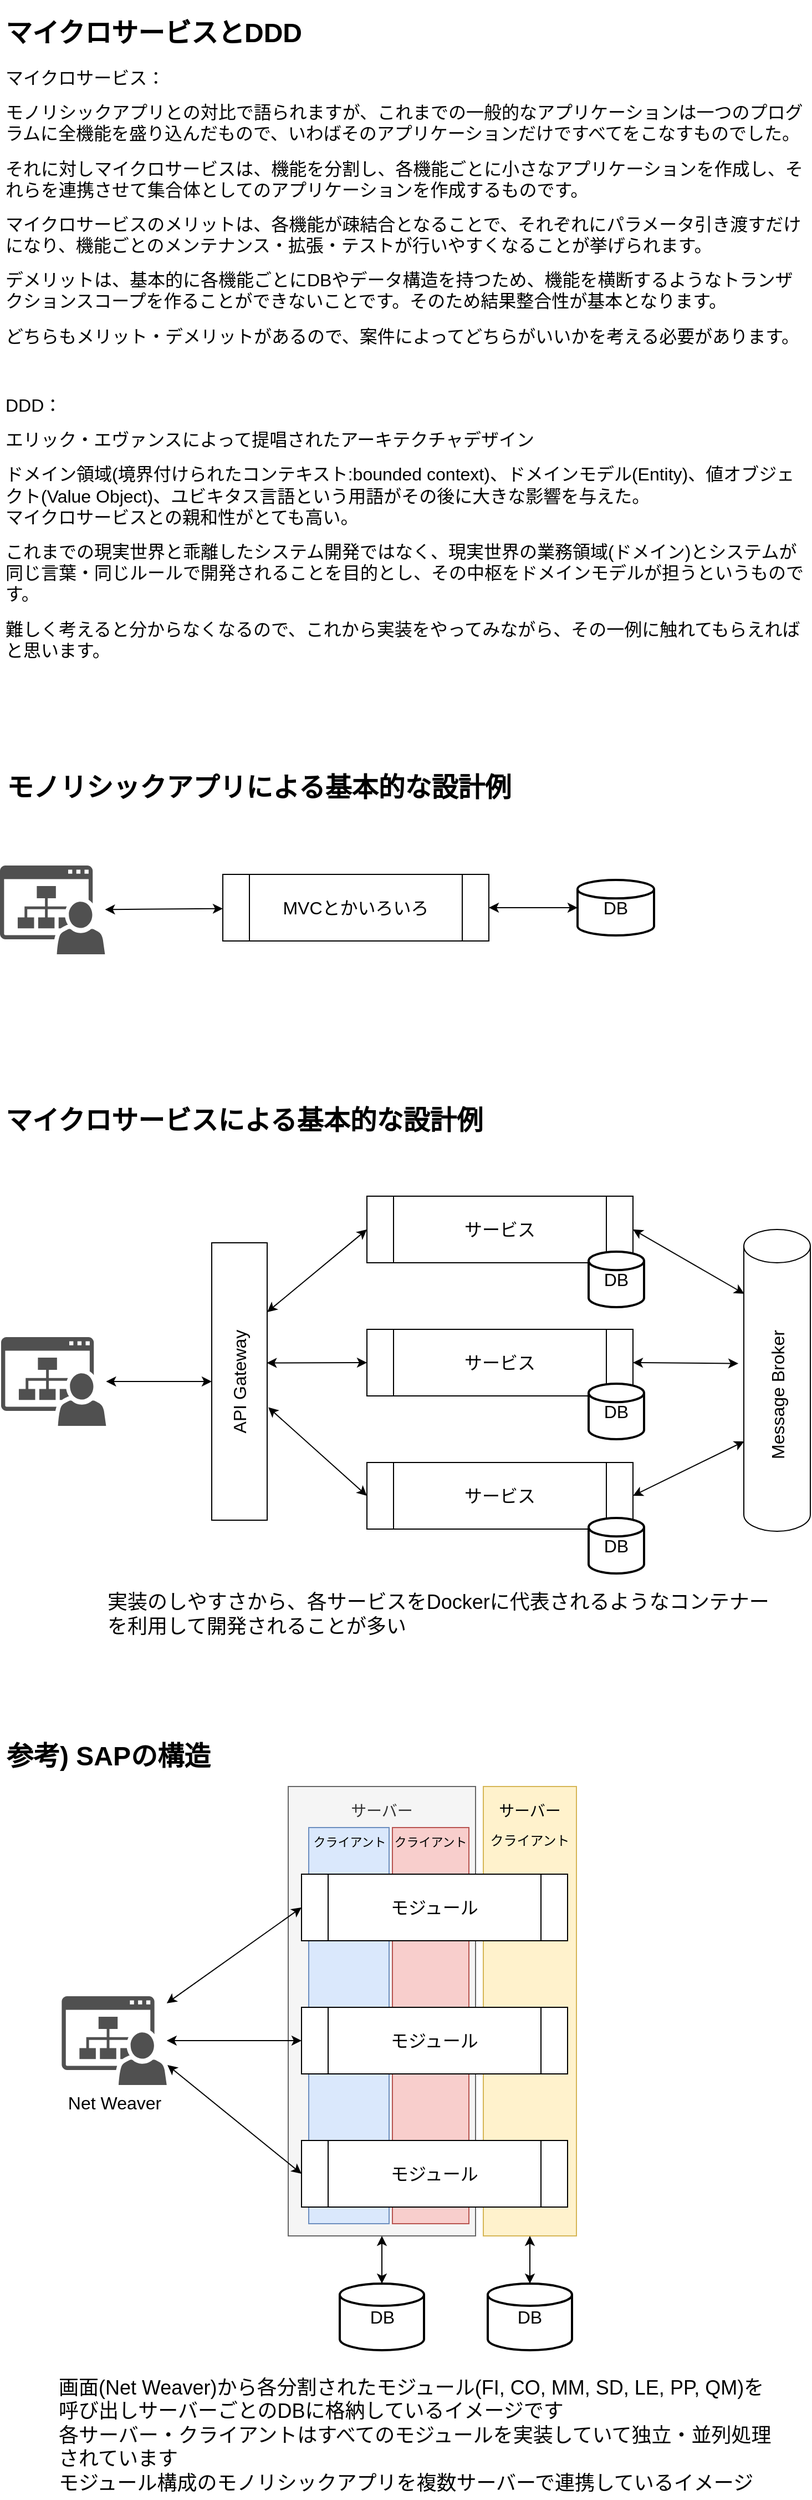 <mxfile version="21.6.5" type="device" pages="10">
  <diagram id="cMnE_LYomMNR2ONjdC-j" name="基本概念">
    <mxGraphModel dx="1375" dy="1106" grid="0" gridSize="10" guides="1" tooltips="1" connect="1" arrows="1" fold="1" page="1" pageScale="1" pageWidth="827" pageHeight="1169" math="0" shadow="0">
      <root>
        <mxCell id="0" />
        <mxCell id="1" parent="0" />
        <mxCell id="3hSFfSlOF7VoQEtWqlzO-38" value="&lt;font style=&quot;&quot;&gt;&lt;font style=&quot;font-size: 14px;&quot;&gt;サーバー&lt;/font&gt;&lt;br&gt;&lt;/font&gt;" style="rounded=0;whiteSpace=wrap;html=1;fontSize=22;fillColor=#f5f5f5;fontColor=#333333;strokeColor=#666666;align=center;verticalAlign=top;" parent="1" vertex="1">
          <mxGeometry x="299" y="1660" width="169" height="405" as="geometry" />
        </mxCell>
        <mxCell id="3hSFfSlOF7VoQEtWqlzO-40" value="&lt;font style=&quot;font-size: 11px;&quot;&gt;クライアント&lt;br style=&quot;font-size: 11px;&quot;&gt;&lt;/font&gt;" style="rounded=0;whiteSpace=wrap;html=1;fontSize=11;fillColor=#dae8fc;strokeColor=#6c8ebf;align=center;verticalAlign=top;" parent="1" vertex="1">
          <mxGeometry x="317.5" y="1697" width="72.5" height="357" as="geometry" />
        </mxCell>
        <mxCell id="3hSFfSlOF7VoQEtWqlzO-37" value="&lt;font style=&quot;font-size: 11px;&quot;&gt;クライアント&lt;br style=&quot;font-size: 11px;&quot;&gt;&lt;/font&gt;" style="rounded=0;whiteSpace=wrap;html=1;fontSize=11;fillColor=#f8cecc;strokeColor=#b85450;align=center;verticalAlign=top;" parent="1" vertex="1">
          <mxGeometry x="393" y="1697" width="69" height="357" as="geometry" />
        </mxCell>
        <mxCell id="3hSFfSlOF7VoQEtWqlzO-39" value="&lt;font style=&quot;&quot;&gt;&lt;font style=&quot;font-size: 14px;&quot;&gt;サーバー&lt;/font&gt;&lt;br&gt;&lt;span style=&quot;font-size: 12px;&quot;&gt;クライアント&lt;/span&gt;&lt;br&gt;&lt;/font&gt;" style="rounded=0;whiteSpace=wrap;html=1;fontSize=22;fillColor=#fff2cc;strokeColor=#d6b656;align=center;verticalAlign=top;" parent="1" vertex="1">
          <mxGeometry x="475" y="1660" width="84" height="405" as="geometry" />
        </mxCell>
        <mxCell id="wTnbshznIBbND_Ohg1eg-1" value="&lt;h1&gt;マイクロサービスとDDD&lt;/h1&gt;&lt;p&gt;&lt;font style=&quot;font-size: 16px;&quot;&gt;マイクロサービス：&lt;/font&gt;&lt;/p&gt;&lt;p&gt;&lt;font style=&quot;font-size: 16px;&quot;&gt;モノリシックアプリとの対比で語られますが、これまでの一般的なアプリケーションは一つのプログラムに全機能を盛り込んだもので、いわばそのアプリケーションだけですべてをこなすものでした。&lt;/font&gt;&lt;/p&gt;&lt;p&gt;&lt;font style=&quot;font-size: 16px;&quot;&gt;それに対しマイクロサービスは、機能を分割し、各機能ごとに小さなアプリケーションを作成し、それらを連携させて集合体としてのアプリケーションを作成するものです。&lt;/font&gt;&lt;/p&gt;&lt;p&gt;&lt;font style=&quot;font-size: 16px;&quot;&gt;マイクロサービスのメリットは、各機能が疎結合となることで、それぞれにパラメータ引き渡すだけになり、機能ごとのメンテナンス・拡張・テストが行いやすくなることが挙げられます。&lt;/font&gt;&lt;/p&gt;&lt;p&gt;&lt;font style=&quot;font-size: 16px;&quot;&gt;デメリットは、基本的に各機能ごとにDBやデータ構造を持つため、機能を横断するようなトランザクションスコープを作ることができないことです。そのため結果整合性が基本となります。&lt;/font&gt;&lt;/p&gt;&lt;p&gt;&lt;span style=&quot;font-size: 16px;&quot;&gt;どちらもメリット・デメリットがあるので、案件によってどちらがいいかを考える必要があります。&lt;/span&gt;&lt;/p&gt;&lt;p&gt;&lt;span style=&quot;font-size: 16px;&quot;&gt;&lt;br&gt;&lt;/span&gt;&lt;/p&gt;&lt;p&gt;&lt;span style=&quot;font-size: 16px;&quot;&gt;DDD：&lt;/span&gt;&lt;/p&gt;&lt;p&gt;&lt;span style=&quot;font-size: 16px;&quot;&gt;エリック・エヴァンスによって提唱されたアーキテクチャデザイン&lt;br&gt;&lt;/span&gt;&lt;/p&gt;&lt;p&gt;&lt;span style=&quot;font-size: 16px;&quot;&gt;ドメイン領域(境界付けられたコンテキスト:bounded context)、ドメインモデル(Entity)、値オブジェクト(Value Object)、ユビキタス言語という用語がその後に大きな影響を与えた。&lt;br&gt;マイクロサービスとの親和性がとても高い。&lt;/span&gt;&lt;/p&gt;&lt;p&gt;&lt;span style=&quot;font-size: 16px;&quot;&gt;これまでの現実世界と乖離したシステム開発ではなく、現実世界の業務領域(ドメイン)とシステムが同じ言葉・同じルールで開発されることを目的とし、その中枢をドメインモデルが担うというものです。&lt;/span&gt;&lt;/p&gt;&lt;p&gt;&lt;span style=&quot;font-size: 16px;&quot;&gt;難しく考えると分からなくなるので、これから実装をやってみながら、その一例に触れてもらえればと思います。&lt;/span&gt;&lt;/p&gt;" style="text;html=1;strokeColor=none;fillColor=none;spacing=5;spacingTop=-20;whiteSpace=wrap;overflow=hidden;rounded=0;" parent="1" vertex="1">
          <mxGeometry x="39" y="60" width="730" height="590" as="geometry" />
        </mxCell>
        <mxCell id="wTnbshznIBbND_Ohg1eg-3" value="&lt;h1 style=&quot;font-size: 24px;&quot;&gt;&lt;font style=&quot;font-size: 24px;&quot;&gt;マイクロサービスによる基本的な設計例&lt;/font&gt;&lt;/h1&gt;" style="text;html=1;strokeColor=none;fillColor=none;spacing=5;spacingTop=-20;whiteSpace=wrap;overflow=hidden;rounded=0;fontSize=16;" parent="1" vertex="1">
          <mxGeometry x="39" y="1040" width="710" height="40" as="geometry" />
        </mxCell>
        <mxCell id="wTnbshznIBbND_Ohg1eg-4" value="サービス" style="shape=process;whiteSpace=wrap;html=1;backgroundOutline=1;fontSize=16;" parent="1" vertex="1">
          <mxGeometry x="370" y="1128" width="240" height="60" as="geometry" />
        </mxCell>
        <mxCell id="wTnbshznIBbND_Ohg1eg-6" value="サービス" style="shape=process;whiteSpace=wrap;html=1;backgroundOutline=1;fontSize=16;" parent="1" vertex="1">
          <mxGeometry x="370" y="1248" width="240" height="60" as="geometry" />
        </mxCell>
        <mxCell id="wTnbshznIBbND_Ohg1eg-7" value="サービス" style="shape=process;whiteSpace=wrap;html=1;backgroundOutline=1;fontSize=16;" parent="1" vertex="1">
          <mxGeometry x="370" y="1368" width="240" height="60" as="geometry" />
        </mxCell>
        <mxCell id="wTnbshznIBbND_Ohg1eg-19" style="rounded=0;orthogonalLoop=1;jettySize=auto;html=1;entryX=0;entryY=0.5;entryDx=0;entryDy=0;fontSize=16;startArrow=classic;startFill=1;exitX=1;exitY=0.25;exitDx=0;exitDy=0;" parent="1" source="wTnbshznIBbND_Ohg1eg-8" target="wTnbshznIBbND_Ohg1eg-4" edge="1">
          <mxGeometry relative="1" as="geometry" />
        </mxCell>
        <mxCell id="wTnbshznIBbND_Ohg1eg-8" value="API Gateway" style="rounded=0;whiteSpace=wrap;html=1;fontSize=16;horizontal=0;" parent="1" vertex="1">
          <mxGeometry x="230" y="1170" width="50" height="250" as="geometry" />
        </mxCell>
        <mxCell id="wTnbshznIBbND_Ohg1eg-18" style="edgeStyle=orthogonalEdgeStyle;rounded=0;orthogonalLoop=1;jettySize=auto;html=1;fontSize=16;startArrow=classic;startFill=1;" parent="1" source="wTnbshznIBbND_Ohg1eg-10" target="wTnbshznIBbND_Ohg1eg-8" edge="1">
          <mxGeometry relative="1" as="geometry" />
        </mxCell>
        <mxCell id="wTnbshznIBbND_Ohg1eg-10" value="" style="sketch=0;pointerEvents=1;shadow=0;dashed=0;html=1;strokeColor=none;fillColor=#505050;labelPosition=center;verticalLabelPosition=bottom;verticalAlign=top;outlineConnect=0;align=center;shape=mxgraph.office.sites.my_site;fontSize=16;" parent="1" vertex="1">
          <mxGeometry x="40" y="1255" width="94.69" height="80" as="geometry" />
        </mxCell>
        <mxCell id="wTnbshznIBbND_Ohg1eg-11" value="DB" style="strokeWidth=2;html=1;shape=mxgraph.flowchart.database;whiteSpace=wrap;fontSize=16;" parent="1" vertex="1">
          <mxGeometry x="570" y="1178" width="50" height="50" as="geometry" />
        </mxCell>
        <mxCell id="wTnbshznIBbND_Ohg1eg-12" value="DB" style="strokeWidth=2;html=1;shape=mxgraph.flowchart.database;whiteSpace=wrap;fontSize=16;" parent="1" vertex="1">
          <mxGeometry x="570" y="1297" width="50" height="50" as="geometry" />
        </mxCell>
        <mxCell id="wTnbshznIBbND_Ohg1eg-13" value="DB" style="strokeWidth=2;html=1;shape=mxgraph.flowchart.database;whiteSpace=wrap;fontSize=16;" parent="1" vertex="1">
          <mxGeometry x="570" y="1418" width="50" height="50" as="geometry" />
        </mxCell>
        <mxCell id="wTnbshznIBbND_Ohg1eg-17" value="Message Broker" style="shape=cylinder3;whiteSpace=wrap;html=1;boundedLbl=1;backgroundOutline=1;size=15;fontSize=16;horizontal=0;" parent="1" vertex="1">
          <mxGeometry x="710" y="1158" width="60" height="272" as="geometry" />
        </mxCell>
        <mxCell id="wTnbshznIBbND_Ohg1eg-20" style="rounded=0;orthogonalLoop=1;jettySize=auto;html=1;entryX=0;entryY=0.5;entryDx=0;entryDy=0;fontSize=16;startArrow=classic;startFill=1;exitX=0.993;exitY=0.433;exitDx=0;exitDy=0;exitPerimeter=0;" parent="1" source="wTnbshznIBbND_Ohg1eg-8" target="wTnbshznIBbND_Ohg1eg-6" edge="1">
          <mxGeometry relative="1" as="geometry">
            <mxPoint x="290" y="1272.652" as="sourcePoint" />
            <mxPoint x="380" y="1140" as="targetPoint" />
          </mxGeometry>
        </mxCell>
        <mxCell id="wTnbshznIBbND_Ohg1eg-21" style="rounded=0;orthogonalLoop=1;jettySize=auto;html=1;entryX=0;entryY=0.5;entryDx=0;entryDy=0;fontSize=16;startArrow=classic;startFill=1;exitX=1.02;exitY=0.593;exitDx=0;exitDy=0;exitPerimeter=0;" parent="1" source="wTnbshznIBbND_Ohg1eg-8" target="wTnbshznIBbND_Ohg1eg-7" edge="1">
          <mxGeometry relative="1" as="geometry">
            <mxPoint x="300" y="1292.652" as="sourcePoint" />
            <mxPoint x="390" y="1160" as="targetPoint" />
          </mxGeometry>
        </mxCell>
        <mxCell id="wTnbshznIBbND_Ohg1eg-23" style="rounded=0;orthogonalLoop=1;jettySize=auto;html=1;entryX=0.006;entryY=0.213;entryDx=0;entryDy=0;fontSize=16;startArrow=classic;startFill=1;exitX=1;exitY=0.5;exitDx=0;exitDy=0;entryPerimeter=0;" parent="1" source="wTnbshznIBbND_Ohg1eg-4" target="wTnbshznIBbND_Ohg1eg-17" edge="1">
          <mxGeometry relative="1" as="geometry">
            <mxPoint x="290" y="1229.25" as="sourcePoint" />
            <mxPoint x="380" y="1140" as="targetPoint" />
          </mxGeometry>
        </mxCell>
        <mxCell id="wTnbshznIBbND_Ohg1eg-24" style="rounded=0;orthogonalLoop=1;jettySize=auto;html=1;entryX=-0.083;entryY=0.444;entryDx=0;entryDy=0;fontSize=16;startArrow=classic;startFill=1;exitX=1;exitY=0.5;exitDx=0;exitDy=0;entryPerimeter=0;" parent="1" source="wTnbshznIBbND_Ohg1eg-6" target="wTnbshznIBbND_Ohg1eg-17" edge="1">
          <mxGeometry relative="1" as="geometry">
            <mxPoint x="620" y="1140" as="sourcePoint" />
            <mxPoint x="720" y="1155" as="targetPoint" />
          </mxGeometry>
        </mxCell>
        <mxCell id="wTnbshznIBbND_Ohg1eg-25" style="rounded=0;orthogonalLoop=1;jettySize=auto;html=1;entryX=0.006;entryY=0.702;entryDx=0;entryDy=0;fontSize=16;startArrow=classic;startFill=1;exitX=1;exitY=0.5;exitDx=0;exitDy=0;entryPerimeter=0;" parent="1" source="wTnbshznIBbND_Ohg1eg-7" target="wTnbshznIBbND_Ohg1eg-17" edge="1">
          <mxGeometry relative="1" as="geometry">
            <mxPoint x="630" y="1150" as="sourcePoint" />
            <mxPoint x="730" y="1165" as="targetPoint" />
          </mxGeometry>
        </mxCell>
        <mxCell id="wTnbshznIBbND_Ohg1eg-27" value="&lt;h1 style=&quot;font-size: 24px;&quot;&gt;&lt;font style=&quot;font-size: 24px;&quot;&gt;モノリシックアプリによる基本的な設計例&lt;/font&gt;&lt;/h1&gt;" style="text;html=1;strokeColor=none;fillColor=none;spacing=5;spacingTop=-20;whiteSpace=wrap;overflow=hidden;rounded=0;fontSize=16;" parent="1" vertex="1">
          <mxGeometry x="40" y="740" width="710" height="40" as="geometry" />
        </mxCell>
        <mxCell id="wTnbshznIBbND_Ohg1eg-28" value="" style="sketch=0;pointerEvents=1;shadow=0;dashed=0;html=1;strokeColor=none;fillColor=#505050;labelPosition=center;verticalLabelPosition=bottom;verticalAlign=top;outlineConnect=0;align=center;shape=mxgraph.office.sites.my_site;fontSize=16;" parent="1" vertex="1">
          <mxGeometry x="39" y="830" width="94.69" height="80" as="geometry" />
        </mxCell>
        <mxCell id="wTnbshznIBbND_Ohg1eg-31" style="edgeStyle=none;rounded=0;orthogonalLoop=1;jettySize=auto;html=1;fontSize=24;startArrow=classic;startFill=1;" parent="1" source="wTnbshznIBbND_Ohg1eg-29" target="wTnbshznIBbND_Ohg1eg-30" edge="1">
          <mxGeometry relative="1" as="geometry" />
        </mxCell>
        <mxCell id="wTnbshznIBbND_Ohg1eg-32" style="edgeStyle=none;rounded=0;orthogonalLoop=1;jettySize=auto;html=1;fontSize=24;startArrow=classic;startFill=1;" parent="1" source="wTnbshznIBbND_Ohg1eg-29" target="wTnbshznIBbND_Ohg1eg-28" edge="1">
          <mxGeometry relative="1" as="geometry" />
        </mxCell>
        <mxCell id="wTnbshznIBbND_Ohg1eg-29" value="MVCとかいろいろ" style="shape=process;whiteSpace=wrap;html=1;backgroundOutline=1;fontSize=16;" parent="1" vertex="1">
          <mxGeometry x="240" y="838" width="240" height="60" as="geometry" />
        </mxCell>
        <mxCell id="wTnbshznIBbND_Ohg1eg-30" value="DB" style="strokeWidth=2;html=1;shape=mxgraph.flowchart.database;whiteSpace=wrap;fontSize=16;" parent="1" vertex="1">
          <mxGeometry x="560" y="843" width="69" height="50" as="geometry" />
        </mxCell>
        <mxCell id="wTnbshznIBbND_Ohg1eg-34" value="実装のしやすさから、各サービスをDockerに代表されるようなコンテナー&lt;br&gt;を利用して開発されることが多い" style="text;html=1;align=left;verticalAlign=middle;resizable=0;points=[];autosize=1;strokeColor=none;fillColor=none;fontSize=18;" parent="1" vertex="1">
          <mxGeometry x="133.69" y="1481" width="607" height="48" as="geometry" />
        </mxCell>
        <mxCell id="3hSFfSlOF7VoQEtWqlzO-19" value="&lt;h1 style=&quot;font-size: 24px;&quot;&gt;参考) SAPの構造&lt;/h1&gt;" style="text;html=1;strokeColor=none;fillColor=none;spacing=5;spacingTop=-20;whiteSpace=wrap;overflow=hidden;rounded=0;fontSize=16;" parent="1" vertex="1">
          <mxGeometry x="40" y="1613" width="710" height="40" as="geometry" />
        </mxCell>
        <mxCell id="3hSFfSlOF7VoQEtWqlzO-20" value="モジュール" style="shape=process;whiteSpace=wrap;html=1;backgroundOutline=1;fontSize=16;" parent="1" vertex="1">
          <mxGeometry x="311" y="1739" width="240" height="60" as="geometry" />
        </mxCell>
        <mxCell id="3hSFfSlOF7VoQEtWqlzO-21" value="モジュール" style="shape=process;whiteSpace=wrap;html=1;backgroundOutline=1;fontSize=16;" parent="1" vertex="1">
          <mxGeometry x="311" y="1859" width="240" height="60" as="geometry" />
        </mxCell>
        <mxCell id="3hSFfSlOF7VoQEtWqlzO-22" value="モジュール" style="shape=process;whiteSpace=wrap;html=1;backgroundOutline=1;fontSize=16;" parent="1" vertex="1">
          <mxGeometry x="311" y="1979" width="240" height="60" as="geometry" />
        </mxCell>
        <mxCell id="3hSFfSlOF7VoQEtWqlzO-23" style="rounded=0;orthogonalLoop=1;jettySize=auto;html=1;entryX=0;entryY=0.5;entryDx=0;entryDy=0;fontSize=16;startArrow=classic;startFill=1;" parent="1" source="3hSFfSlOF7VoQEtWqlzO-26" target="3hSFfSlOF7VoQEtWqlzO-20" edge="1">
          <mxGeometry relative="1" as="geometry">
            <mxPoint x="240" y="1843.5" as="sourcePoint" />
          </mxGeometry>
        </mxCell>
        <mxCell id="3hSFfSlOF7VoQEtWqlzO-26" value="&lt;span style=&quot;background-color: rgb(255, 255, 255);&quot;&gt;Net Weaver&lt;/span&gt;" style="sketch=0;pointerEvents=1;shadow=0;dashed=0;html=1;strokeColor=none;fillColor=#505050;labelPosition=center;verticalLabelPosition=bottom;verticalAlign=top;outlineConnect=0;align=center;shape=mxgraph.office.sites.my_site;fontSize=16;" parent="1" vertex="1">
          <mxGeometry x="94.69" y="1849" width="94.69" height="80" as="geometry" />
        </mxCell>
        <mxCell id="3hSFfSlOF7VoQEtWqlzO-27" value="DB" style="strokeWidth=2;html=1;shape=mxgraph.flowchart.database;whiteSpace=wrap;fontSize=16;" parent="1" vertex="1">
          <mxGeometry x="345.5" y="2108" width="76" height="60" as="geometry" />
        </mxCell>
        <mxCell id="3hSFfSlOF7VoQEtWqlzO-31" style="rounded=0;orthogonalLoop=1;jettySize=auto;html=1;entryX=0;entryY=0.5;entryDx=0;entryDy=0;fontSize=16;startArrow=classic;startFill=1;" parent="1" source="3hSFfSlOF7VoQEtWqlzO-26" target="3hSFfSlOF7VoQEtWqlzO-21" edge="1">
          <mxGeometry relative="1" as="geometry">
            <mxPoint x="239.65" y="1889.25" as="sourcePoint" />
            <mxPoint x="340" y="1751" as="targetPoint" />
          </mxGeometry>
        </mxCell>
        <mxCell id="3hSFfSlOF7VoQEtWqlzO-32" style="rounded=0;orthogonalLoop=1;jettySize=auto;html=1;entryX=0;entryY=0.5;entryDx=0;entryDy=0;fontSize=16;startArrow=classic;startFill=1;exitX=1.007;exitY=0.775;exitDx=0;exitDy=0;exitPerimeter=0;" parent="1" source="3hSFfSlOF7VoQEtWqlzO-26" target="3hSFfSlOF7VoQEtWqlzO-22" edge="1">
          <mxGeometry relative="1" as="geometry">
            <mxPoint x="241" y="1929.25" as="sourcePoint" />
            <mxPoint x="350" y="1771" as="targetPoint" />
          </mxGeometry>
        </mxCell>
        <mxCell id="3hSFfSlOF7VoQEtWqlzO-33" style="rounded=0;orthogonalLoop=1;jettySize=auto;html=1;entryX=0.5;entryY=0;entryDx=0;entryDy=0;fontSize=16;startArrow=classic;startFill=1;exitX=0.5;exitY=1;exitDx=0;exitDy=0;entryPerimeter=0;" parent="1" source="3hSFfSlOF7VoQEtWqlzO-39" target="3hSFfSlOF7VoQEtWqlzO-41" edge="1">
          <mxGeometry relative="1" as="geometry">
            <mxPoint x="250" y="1840.25" as="sourcePoint" />
            <mxPoint x="670.36" y="1826.936" as="targetPoint" />
          </mxGeometry>
        </mxCell>
        <mxCell id="3hSFfSlOF7VoQEtWqlzO-35" style="rounded=0;orthogonalLoop=1;jettySize=auto;html=1;entryX=0.5;entryY=0;entryDx=0;entryDy=0;fontSize=16;startArrow=classic;startFill=1;exitX=0.5;exitY=1;exitDx=0;exitDy=0;entryPerimeter=0;" parent="1" source="3hSFfSlOF7VoQEtWqlzO-38" target="3hSFfSlOF7VoQEtWqlzO-27" edge="1">
          <mxGeometry relative="1" as="geometry">
            <mxPoint x="590" y="1761" as="sourcePoint" />
            <mxPoint x="670.36" y="1959.944" as="targetPoint" />
          </mxGeometry>
        </mxCell>
        <mxCell id="3hSFfSlOF7VoQEtWqlzO-36" value="画面(Net Weaver)から各分割されたモジュール(FI, CO, MM, SD, LE, PP, QM)を&lt;br&gt;呼び出しサーバーごとのDBに格納しているイメージです&lt;br&gt;各サーバー・クライアントはすべてのモジュールを実装していて独立・並列処理&lt;br&gt;されています&lt;br&gt;モジュール構成のモノリシックアプリを複数サーバーで連携しているイメージ" style="text;html=1;align=left;verticalAlign=middle;resizable=0;points=[];autosize=1;strokeColor=none;fillColor=none;fontSize=18;" parent="1" vertex="1">
          <mxGeometry x="90" y="2188" width="658" height="114" as="geometry" />
        </mxCell>
        <mxCell id="3hSFfSlOF7VoQEtWqlzO-41" value="DB" style="strokeWidth=2;html=1;shape=mxgraph.flowchart.database;whiteSpace=wrap;fontSize=16;" parent="1" vertex="1">
          <mxGeometry x="479" y="2108" width="76" height="60" as="geometry" />
        </mxCell>
      </root>
    </mxGraphModel>
  </diagram>
  <diagram id="JvlNqoKr2HIumVleaTyp" name="基本アーキテクチャ">
    <mxGraphModel dx="1375" dy="1106" grid="0" gridSize="10" guides="1" tooltips="1" connect="1" arrows="1" fold="1" page="1" pageScale="1" pageWidth="1169" pageHeight="827" math="0" shadow="0">
      <root>
        <mxCell id="0" />
        <mxCell id="1" parent="0" />
        <mxCell id="2fsXtulrNyITply43Q9y-19" value="" style="rounded=1;whiteSpace=wrap;html=1;fontSize=18;arcSize=6;dashed=1;fillColor=none;strokeColor=#7EA6E0;strokeWidth=2;" parent="1" vertex="1">
          <mxGeometry x="30" y="250" width="1110" height="430" as="geometry" />
        </mxCell>
        <mxCell id="2fsXtulrNyITply43Q9y-12" style="edgeStyle=none;rounded=0;orthogonalLoop=1;jettySize=auto;html=1;entryX=0.5;entryY=0;entryDx=0;entryDy=0;fontSize=18;startArrow=classic;startFill=1;exitX=0.368;exitY=1.013;exitDx=0;exitDy=0;exitPerimeter=0;" parent="1" source="1191ZrPb5NBNESzufnWx-1" target="2fsXtulrNyITply43Q9y-2" edge="1">
          <mxGeometry relative="1" as="geometry">
            <mxPoint x="220" y="149" as="sourcePoint" />
          </mxGeometry>
        </mxCell>
        <mxCell id="2fsXtulrNyITply43Q9y-1" value="View (Front)" style="rounded=0;whiteSpace=wrap;html=1;fontSize=16;" parent="1" vertex="1">
          <mxGeometry x="50" y="40" width="430" height="51" as="geometry" />
        </mxCell>
        <mxCell id="2fsXtulrNyITply43Q9y-9" style="edgeStyle=none;rounded=0;orthogonalLoop=1;jettySize=auto;html=1;fontSize=18;entryX=0.238;entryY=0;entryDx=0;entryDy=0;entryPerimeter=0;" parent="1" source="2fsXtulrNyITply43Q9y-2" target="2fsXtulrNyITply43Q9y-3" edge="1">
          <mxGeometry relative="1" as="geometry">
            <mxPoint x="210" y="409" as="targetPoint" />
          </mxGeometry>
        </mxCell>
        <mxCell id="2fsXtulrNyITply43Q9y-2" value="API (Controller)" style="rounded=0;whiteSpace=wrap;html=1;fontSize=16;" parent="1" vertex="1">
          <mxGeometry x="49" y="292" width="320" height="67" as="geometry" />
        </mxCell>
        <mxCell id="2fsXtulrNyITply43Q9y-8" style="edgeStyle=none;rounded=0;orthogonalLoop=1;jettySize=auto;html=1;entryX=0.288;entryY=0.008;entryDx=0;entryDy=0;entryPerimeter=0;fontSize=18;" parent="1" source="2fsXtulrNyITply43Q9y-3" target="2fsXtulrNyITply43Q9y-4" edge="1">
          <mxGeometry relative="1" as="geometry" />
        </mxCell>
        <mxCell id="2fsXtulrNyITply43Q9y-16" style="edgeStyle=none;rounded=0;orthogonalLoop=1;jettySize=auto;html=1;entryX=0.158;entryY=0.011;entryDx=0;entryDy=0;entryPerimeter=0;fontSize=18;startArrow=classic;startFill=1;exitX=0.101;exitY=1.033;exitDx=0;exitDy=0;exitPerimeter=0;" parent="1" source="2fsXtulrNyITply43Q9y-3" target="2fsXtulrNyITply43Q9y-14" edge="1">
          <mxGeometry relative="1" as="geometry" />
        </mxCell>
        <mxCell id="2fsXtulrNyITply43Q9y-3" value="UseCase (Application Service：インターフェースと実装)" style="rounded=0;whiteSpace=wrap;html=1;fontSize=16;" parent="1" vertex="1">
          <mxGeometry x="50" y="431.5" width="670" height="67" as="geometry" />
        </mxCell>
        <mxCell id="2fsXtulrNyITply43Q9y-4" value="Domain (DomainModel, ValueObject, Repositoryのインターフェース)" style="rounded=0;whiteSpace=wrap;html=1;fontSize=16;" parent="1" vertex="1">
          <mxGeometry x="170" y="580" width="750" height="61" as="geometry" />
        </mxCell>
        <mxCell id="2fsXtulrNyITply43Q9y-6" style="rounded=0;orthogonalLoop=1;jettySize=auto;html=1;fontSize=18;exitX=0.236;exitY=1.025;exitDx=0;exitDy=0;entryX=0.75;entryY=0;entryDx=0;entryDy=0;exitPerimeter=0;endArrow=block;endFill=0;" parent="1" source="2fsXtulrNyITply43Q9y-5" target="2fsXtulrNyITply43Q9y-3" edge="1">
          <mxGeometry relative="1" as="geometry">
            <mxPoint x="557.5" y="349" as="sourcePoint" />
            <mxPoint x="558" y="429" as="targetPoint" />
          </mxGeometry>
        </mxCell>
        <mxCell id="2fsXtulrNyITply43Q9y-7" style="edgeStyle=none;rounded=0;orthogonalLoop=1;jettySize=auto;html=1;fontSize=18;exitX=0.75;exitY=1;exitDx=0;exitDy=0;entryX=0.834;entryY=-0.042;entryDx=0;entryDy=0;entryPerimeter=0;endArrow=block;endFill=0;" parent="1" source="2fsXtulrNyITply43Q9y-5" target="2fsXtulrNyITply43Q9y-4" edge="1">
          <mxGeometry relative="1" as="geometry">
            <mxPoint x="795" y="589" as="targetPoint" />
          </mxGeometry>
        </mxCell>
        <mxCell id="2fsXtulrNyITply43Q9y-11" style="edgeStyle=none;rounded=0;orthogonalLoop=1;jettySize=auto;html=1;entryX=0;entryY=0.5;entryDx=0;entryDy=0;entryPerimeter=0;fontSize=18;startArrow=classic;startFill=1;" parent="1" source="2fsXtulrNyITply43Q9y-5" target="2fsXtulrNyITply43Q9y-10" edge="1">
          <mxGeometry relative="1" as="geometry" />
        </mxCell>
        <mxCell id="2fsXtulrNyITply43Q9y-5" value="Infrastructure (DomainのRepositoryインターフェースの実装)" style="rounded=0;whiteSpace=wrap;html=1;fontSize=16;" parent="1" vertex="1">
          <mxGeometry x="441" y="290" width="470" height="67" as="geometry" />
        </mxCell>
        <mxCell id="2fsXtulrNyITply43Q9y-10" value="DB" style="shape=cylinder3;whiteSpace=wrap;html=1;boundedLbl=1;backgroundOutline=1;size=15;fontSize=18;" parent="1" vertex="1">
          <mxGeometry x="990" y="280" width="110" height="93.5" as="geometry" />
        </mxCell>
        <mxCell id="2fsXtulrNyITply43Q9y-13" value="基本的に他のレイヤーを呼び出す際はインターフェースをDIして行います&lt;br&gt;UseCaseからDomainを使用する際は、そのままnewで使います" style="text;html=1;align=left;verticalAlign=middle;resizable=0;points=[];autosize=1;strokeColor=none;fillColor=none;fontSize=18;" parent="1" vertex="1">
          <mxGeometry x="530" y="93" width="610" height="50" as="geometry" />
        </mxCell>
        <mxCell id="2fsXtulrNyITply43Q9y-18" style="edgeStyle=none;rounded=0;orthogonalLoop=1;jettySize=auto;html=1;entryX=0;entryY=0.5;entryDx=0;entryDy=0;fontSize=18;startArrow=classic;startFill=1;" parent="1" source="2fsXtulrNyITply43Q9y-14" target="2fsXtulrNyITply43Q9y-17" edge="1">
          <mxGeometry relative="1" as="geometry" />
        </mxCell>
        <mxCell id="2fsXtulrNyITply43Q9y-14" value="MessageBroker (RabbitMQ)" style="shape=process;whiteSpace=wrap;html=1;backgroundOutline=1;fontSize=18;" parent="1" vertex="1">
          <mxGeometry x="49" y="739" width="440" height="60" as="geometry" />
        </mxCell>
        <mxCell id="2fsXtulrNyITply43Q9y-17" value="他のマイクロサービス" style="rounded=1;whiteSpace=wrap;html=1;fontSize=18;" parent="1" vertex="1">
          <mxGeometry x="630" y="739" width="300" height="60" as="geometry" />
        </mxCell>
        <mxCell id="2fsXtulrNyITply43Q9y-20" value="マイクロサービス" style="text;html=1;align=center;verticalAlign=middle;whiteSpace=wrap;rounded=0;dashed=1;fontSize=24;fillColor=#dae8fc;strokeColor=#6c8ebf;" parent="1" vertex="1">
          <mxGeometry x="550" y="230" width="220" height="39" as="geometry" />
        </mxCell>
        <mxCell id="1191ZrPb5NBNESzufnWx-3" style="edgeStyle=none;rounded=0;orthogonalLoop=1;jettySize=auto;html=1;entryX=0.5;entryY=1;entryDx=0;entryDy=0;fontSize=24;startArrow=classic;startFill=1;" parent="1" source="1191ZrPb5NBNESzufnWx-1" target="2fsXtulrNyITply43Q9y-1" edge="1">
          <mxGeometry relative="1" as="geometry" />
        </mxCell>
        <mxCell id="1191ZrPb5NBNESzufnWx-1" value="API Gateway (Nginx)" style="rounded=0;whiteSpace=wrap;html=1;fontSize=16;" parent="1" vertex="1">
          <mxGeometry x="50" y="150" width="430" height="50" as="geometry" />
        </mxCell>
        <mxCell id="hmhk-tqd2yRGStWyXRIF-1" value="CQRSを使う場合" style="text;html=1;strokeColor=none;fillColor=none;align=center;verticalAlign=middle;whiteSpace=wrap;rounded=0;" parent="1" vertex="1">
          <mxGeometry x="555" y="384" width="60" height="30" as="geometry" />
        </mxCell>
        <mxCell id="hmhk-tqd2yRGStWyXRIF-2" value="各レイヤーでは自身が使用するデータModelがありDTOの役割を果たします&lt;br&gt;&amp;nbsp;(Domain Modelは除く)" style="text;html=1;align=left;verticalAlign=middle;resizable=0;points=[];autosize=1;strokeColor=none;fillColor=none;fontSize=18;" parent="1" vertex="1">
          <mxGeometry x="530" y="147.5" width="626" height="55" as="geometry" />
        </mxCell>
        <mxCell id="hmhk-tqd2yRGStWyXRIF-3" value="オニオンアーキテクチャ" style="text;html=1;align=center;verticalAlign=middle;whiteSpace=wrap;rounded=0;dashed=1;fontSize=24;fillColor=#fff2cc;strokeColor=#d6b656;" parent="1" vertex="1">
          <mxGeometry x="834" y="19" width="309" height="39" as="geometry" />
        </mxCell>
      </root>
    </mxGraphModel>
  </diagram>
  <diagram id="9ZfLI7jdV9q7_F5hP022" name="要件">
    <mxGraphModel dx="1375" dy="-63" grid="0" gridSize="10" guides="1" tooltips="1" connect="1" arrows="1" fold="1" page="1" pageScale="1" pageWidth="827" pageHeight="1169" math="0" shadow="0">
      <root>
        <mxCell id="0" />
        <mxCell id="1" parent="0" />
        <mxCell id="wjrP4Oso8xE01aThR0Me-1" value="&lt;h1&gt;要件&lt;/h1&gt;&lt;p&gt;&lt;font style=&quot;font-size: 16px;&quot;&gt;A社は自社の製品を販売するためにECサイトを立ち上げることにしました。&lt;/font&gt;&lt;/p&gt;&lt;p&gt;&lt;font style=&quot;font-size: 16px;&quot;&gt;この製品はすでに地元で人気を博していて、ECサイトによってさらに販路の展開を図りたいとA社は考えています。&lt;/font&gt;&lt;/p&gt;&lt;p&gt;&lt;font style=&quot;font-size: 16px;&quot;&gt;販売のためのECサイトは自社製品を表示して、お客さんに購入してもらうという一般的なサイトです。&lt;/font&gt;&lt;/p&gt;&lt;p&gt;&lt;font style=&quot;font-size: 16px;&quot;&gt;必要な機能としては、&lt;/font&gt;&lt;/p&gt;&lt;p&gt;&lt;/p&gt;&lt;ul&gt;&lt;li&gt;&lt;span style=&quot;font-size: 16px;&quot;&gt;商品情報(名前・価格など)と在庫の表示&lt;/span&gt;&lt;/li&gt;&lt;li&gt;&lt;span style=&quot;font-size: 16px;&quot;&gt;商品カートと購入機能&lt;/span&gt;&lt;/li&gt;&lt;li&gt;&lt;span style=&quot;font-size: 16px;&quot;&gt;購入を受注して発送すること&lt;/span&gt;&lt;/li&gt;&lt;li&gt;&lt;span style=&quot;font-size: 16px;&quot;&gt;在庫状況から自社工場に発注し納品する&lt;/span&gt;&lt;/li&gt;&lt;li&gt;&lt;span style=&quot;font-size: 16px;&quot;&gt;日次と月次で売上を集計したい&lt;/span&gt;&lt;/li&gt;&lt;/ul&gt;&lt;div&gt;&lt;span style=&quot;font-size: 16px;&quot;&gt;が主なものです。&lt;/span&gt;&lt;/div&gt;&lt;div&gt;&lt;span style=&quot;font-size: 16px;&quot;&gt;&lt;br&gt;&lt;/span&gt;&lt;/div&gt;&lt;div&gt;&lt;span style=&quot;font-size: 16px;&quot;&gt;また実装にあたり以下の条件を付けてほしい&lt;/span&gt;&lt;/div&gt;&lt;div&gt;&lt;ul&gt;&lt;li&gt;&lt;span style=&quot;font-size: 16px;&quot;&gt;配送料は一律500円とするが、商品の購入価格が合計5,000円以上の場合は無料とする(A社負担)&lt;/span&gt;&lt;/li&gt;&lt;li&gt;&lt;span style=&quot;font-size: 16px;&quot;&gt;商品ごとに1人(1カート)で購入できる数を限定する&lt;/span&gt;&lt;/li&gt;&lt;li&gt;&lt;span style=&quot;font-size: 16px;&quot;&gt;カートに入れられるのは10品目まで&lt;/span&gt;&lt;/li&gt;&lt;li&gt;&lt;span style=&quot;font-size: 16px;&quot;&gt;1回あたり5万円以上の購入はできない&lt;/span&gt;&lt;/li&gt;&lt;li&gt;&lt;span style=&quot;font-size: 16px;&quot;&gt;在庫が残り3以下となったら発注処理を行う&lt;/span&gt;&lt;/li&gt;&lt;ul&gt;&lt;li&gt;&lt;span style=&quot;font-size: 16px;&quot;&gt;これは日次処理で行うものとする&lt;/span&gt;&lt;/li&gt;&lt;/ul&gt;&lt;li&gt;&lt;span style=&quot;font-size: 16px;&quot;&gt;商品には、販売価格と仕入れ価格がある&lt;/span&gt;&lt;/li&gt;&lt;li&gt;&lt;span style=&quot;font-size: 16px;&quot;&gt;A社側の処理(発注・仕入れ)は自動的に行われる&lt;/span&gt;&lt;/li&gt;&lt;li&gt;&lt;span style=&quot;font-size: 16px;&quot;&gt;日次・月次はジョブとして定期的に自動的に行われるが、手動でも行える&lt;/span&gt;&lt;/li&gt;&lt;ul&gt;&lt;li&gt;&lt;span style=&quot;font-size: 16px;&quot;&gt;ただしジョブスケジューラがあるという前提のみ&lt;br&gt;&lt;/span&gt;&lt;/li&gt;&lt;li&gt;&lt;span style=&quot;font-size: 16px;&quot;&gt;プログラミングとしては手動の部分を作成するのみでOK&lt;/span&gt;&lt;/li&gt;&lt;/ul&gt;&lt;/ul&gt;&lt;/div&gt;&lt;div&gt;&lt;span style=&quot;font-size: 16px;&quot;&gt;&lt;br&gt;&lt;/span&gt;&lt;/div&gt;&lt;div&gt;&lt;span style=&quot;font-size: 16px;&quot;&gt;※今回は複雑にならないように以下の機能は実装しないか、仮のデータで行います&lt;br&gt;&lt;ul&gt;&lt;li&gt;&lt;span style=&quot;font-size: 16px;&quot;&gt;アカウント作成やログイン機能&lt;br&gt;&lt;/span&gt;&lt;/li&gt;&lt;ul&gt;&lt;li&gt;&lt;span style=&quot;font-size: 16px;&quot;&gt;アカウントやユーザーの住所等はデモデータで行います&lt;/span&gt;&lt;/li&gt;&lt;/ul&gt;&lt;li&gt;ユーザーの支払い方法選択や入金確認&lt;/li&gt;&lt;ul&gt;&lt;li&gt;購入ボタンだけでOKとする&lt;/li&gt;&lt;/ul&gt;&lt;li&gt;価格等は消費税込みとして計算はしない&lt;/li&gt;&lt;/ul&gt;&lt;/span&gt;&lt;/div&gt;&lt;p&gt;&lt;/p&gt;" style="text;html=1;strokeColor=none;fillColor=none;spacing=5;spacingTop=-20;whiteSpace=wrap;overflow=hidden;rounded=0;" parent="1" vertex="1">
          <mxGeometry x="39" y="1240" width="750" height="790" as="geometry" />
        </mxCell>
      </root>
    </mxGraphModel>
  </diagram>
  <diagram id="wMso3qjMPD4nAMftX0ZF" name="設計">
    <mxGraphModel dx="1375" dy="1106" grid="0" gridSize="10" guides="1" tooltips="1" connect="1" arrows="1" fold="1" page="1" pageScale="1" pageWidth="827" pageHeight="1169" math="0" shadow="0">
      <root>
        <mxCell id="0" />
        <mxCell id="1" parent="0" />
        <mxCell id="7f6jgPQM_HlMI8A0EQTe-4" value="" style="rounded=0;whiteSpace=wrap;html=1;fontSize=16;dashed=1;" parent="1" vertex="1">
          <mxGeometry x="30" y="1319" width="770" height="2120" as="geometry" />
        </mxCell>
        <mxCell id="pt8tBSsGwqINa3ebAqGe-1" value="&lt;h1&gt;&lt;span style=&quot;font-size: 24px;&quot;&gt;境界付けられたコンテキストに分けるとは&lt;/span&gt;&lt;/h1&gt;&lt;p&gt;現実社会の業務＝ドメイン領域&lt;/p&gt;&lt;p&gt;このドメインを分けることから始めます&lt;/p&gt;&lt;p&gt;つまり、A社の業務を分割するということです&lt;/p&gt;&lt;p&gt;たとえば会社では通常、営業部門・経理部門・製造部門といったように部署が分かれていると思います。そのように分けることで業務ごとに責任を明確にして、その業務をスムーズにできるようにするためです。&lt;/p&gt;&lt;p&gt;システム開発でも同じように分割して、各責務を分離すればいいのではないか&lt;br&gt;&lt;span style=&quot;background-color: initial;&quot;&gt;これがDDDの考え方です。&lt;/span&gt;&lt;/p&gt;" style="text;html=1;strokeColor=none;fillColor=none;spacing=5;spacingTop=-20;whiteSpace=wrap;overflow=hidden;rounded=0;fontSize=18;" parent="1" vertex="1">
          <mxGeometry x="40" y="19" width="730" height="330" as="geometry" />
        </mxCell>
        <mxCell id="1BTtVyB3bSCKVb9IvA3L-1" value="&lt;h1&gt;&lt;span style=&quot;font-size: 24px;&quot;&gt;手を付け始めるのはシステムからではなく業務から&lt;/span&gt;&lt;/h1&gt;&lt;p&gt;A社の要件を業務として分けてみます&lt;/p&gt;&lt;p&gt;この分ける作業は本当にプロジェクトとして行う場合は、まず大きく分けて、そこから少しずつ小さくしていきます。&lt;br&gt;最初から細かくしてしまうと、実装時に実は一緒だったとかいうことが起きたりします。&lt;br&gt;一度作ったものを二つ合わせるよりは、作ったものを分割するほうが責務分離とコードの保守性からしてもやりやすいです。&lt;/p&gt;&lt;p&gt;&lt;br&gt;&lt;/p&gt;" style="text;html=1;strokeColor=none;fillColor=none;spacing=5;spacingTop=-20;whiteSpace=wrap;overflow=hidden;rounded=0;fontSize=18;" parent="1" vertex="1">
          <mxGeometry x="40" y="379" width="730" height="240" as="geometry" />
        </mxCell>
        <mxCell id="xepufIN5RDZLOwDeJvrI-1" value="&lt;p style=&quot;font-size: 18px;&quot;&gt;さて、機能と条件についてもう一度見てましょう&lt;/p&gt;&lt;span style=&quot;font-size: 16px;&quot;&gt;　機能&lt;br&gt;&lt;/span&gt;&lt;ul style=&quot;font-size: 12px;&quot;&gt;&lt;li&gt;&lt;span style=&quot;font-size: 16px;&quot;&gt;商品情報(名前・価格など)と在庫の表示&lt;/span&gt;&lt;/li&gt;&lt;li&gt;&lt;span style=&quot;font-size: 16px;&quot;&gt;商品カートと購入機能&lt;/span&gt;&lt;/li&gt;&lt;li&gt;&lt;span style=&quot;font-size: 16px;&quot;&gt;購入を受注して発送すること&lt;/span&gt;&lt;/li&gt;&lt;li&gt;&lt;span style=&quot;font-size: 16px;&quot;&gt;在庫状況から自社工場に発注し納品する&lt;/span&gt;&lt;/li&gt;&lt;li&gt;&lt;span style=&quot;font-size: 16px;&quot;&gt;日次と月次で売上を集計したい&lt;/span&gt;&lt;/li&gt;&lt;/ul&gt;&lt;div&gt;&lt;span style=&quot;font-size: 16px; background-color: initial;&quot;&gt;　条件&lt;/span&gt;&lt;br&gt;&lt;ul style=&quot;font-size: 12px;&quot;&gt;&lt;li&gt;&lt;span style=&quot;font-size: 16px;&quot;&gt;配送料は一律500円とするが、商品の購入価格が合計5000円以上の場合は無料とする(A社負担)&lt;/span&gt;&lt;/li&gt;&lt;li&gt;&lt;span style=&quot;font-size: 16px;&quot;&gt;商品ごとに1人(1カート)で購入できる数を限定する&lt;/span&gt;&lt;/li&gt;&lt;li&gt;&lt;span style=&quot;font-size: 16px;&quot;&gt;カートに入れられるのは10品目まで&lt;/span&gt;&lt;/li&gt;&lt;li&gt;&lt;span style=&quot;font-size: 16px;&quot;&gt;1回あたり5万円以上の購入はできない&lt;/span&gt;&lt;/li&gt;&lt;li&gt;&lt;span style=&quot;font-size: 16px;&quot;&gt;在庫が残り3以下となったら発注処理を行う&lt;/span&gt;&lt;/li&gt;&lt;ul&gt;&lt;li&gt;&lt;span style=&quot;font-size: 16px;&quot;&gt;これは日次処理で行うものとする&lt;/span&gt;&lt;/li&gt;&lt;/ul&gt;&lt;li&gt;&lt;span style=&quot;font-size: 16px;&quot;&gt;商品には、販売価格と仕入れ価格がある&lt;/span&gt;&lt;/li&gt;&lt;li&gt;&lt;span style=&quot;font-size: 16px;&quot;&gt;A社側の処理(発注・仕入れ)は自動的に行われる&lt;/span&gt;&lt;/li&gt;&lt;li&gt;&lt;span style=&quot;font-size: 16px;&quot;&gt;日次・月次はジョブとして定期的に自動的に行われるが、手動でも行える&lt;/span&gt;&lt;/li&gt;&lt;/ul&gt;&lt;/div&gt;&lt;div&gt;&lt;p style=&quot;font-size: 18px;&quot;&gt;業務フロー(ユースケース図)をまず作成します&lt;br&gt;このとき重要なのが、各業務ごとで同じ人物が別の呼び方になるということです。&lt;br&gt;&lt;/p&gt;&lt;p style=&quot;font-size: 18px;&quot;&gt;どういうことかと言えば、ユーザーといっても、購入するときは「購入者」と呼び、商品を受け取るときは「受取人」となるということです。&lt;/p&gt;&lt;p style=&quot;font-size: 18px;&quot;&gt;この業務ごとで役割が変わるのであれば、システム開発でも同じように分けることをDDDでは重要視しています&lt;/p&gt;&lt;p style=&quot;font-size: 18px;&quot;&gt;なぜなら、責務分離された各ドメイン領域は、それぞれの責務で開発を行い、他の領域の責務は知らなくていいという原則があるからです。(疎結合)&lt;/p&gt;&lt;ul style=&quot;font-size: 12px;&quot;&gt;&lt;/ul&gt;&lt;/div&gt;" style="text;whiteSpace=wrap;html=1;fontSize=24;" parent="1" vertex="1">
          <mxGeometry x="40" y="609" width="720" height="670" as="geometry" />
        </mxCell>
        <mxCell id="7f6jgPQM_HlMI8A0EQTe-3" style="edgeStyle=none;rounded=0;orthogonalLoop=1;jettySize=auto;html=1;entryX=0;entryY=0.5;entryDx=0;entryDy=0;fontSize=16;startArrow=none;startFill=0;endArrow=classic;endFill=1;" parent="1" source="xepufIN5RDZLOwDeJvrI-3" target="xepufIN5RDZLOwDeJvrI-6" edge="1">
          <mxGeometry relative="1" as="geometry" />
        </mxCell>
        <mxCell id="xepufIN5RDZLOwDeJvrI-3" value="&lt;font style=&quot;font-size: 18px;&quot;&gt;お客&lt;/font&gt;" style="shape=umlActor;verticalLabelPosition=bottom;verticalAlign=top;html=1;outlineConnect=0;fontSize=24;" parent="1" vertex="1">
          <mxGeometry x="75" y="1702.5" width="30" height="60" as="geometry" />
        </mxCell>
        <mxCell id="xepufIN5RDZLOwDeJvrI-5" value="A社から説明された業務の流れ (ユースケース図)" style="text;html=1;align=left;verticalAlign=middle;resizable=0;points=[];autosize=1;strokeColor=none;fillColor=none;fontSize=24;" parent="1" vertex="1">
          <mxGeometry x="50" y="1339" width="530" height="30" as="geometry" />
        </mxCell>
        <mxCell id="7f6jgPQM_HlMI8A0EQTe-2" style="edgeStyle=none;rounded=0;orthogonalLoop=1;jettySize=auto;html=1;entryX=0.75;entryY=0;entryDx=0;entryDy=0;fontSize=16;startArrow=none;startFill=0;endArrow=none;endFill=0;exitX=0.25;exitY=1;exitDx=0;exitDy=0;" parent="1" source="xepufIN5RDZLOwDeJvrI-6" target="7f6jgPQM_HlMI8A0EQTe-1" edge="1">
          <mxGeometry relative="1" as="geometry" />
        </mxCell>
        <mxCell id="xepufIN5RDZLOwDeJvrI-6" value="商品を選んでカートに入れる" style="rounded=0;whiteSpace=wrap;html=1;fontSize=18;" parent="1" vertex="1">
          <mxGeometry x="245" y="1702.5" width="270" height="60" as="geometry" />
        </mxCell>
        <mxCell id="xepufIN5RDZLOwDeJvrI-12" style="edgeStyle=none;rounded=0;orthogonalLoop=1;jettySize=auto;html=1;exitX=1;exitY=0;exitDx=0;exitDy=0;entryX=0;entryY=1;entryDx=0;entryDy=0;fontSize=18;startArrow=none;startFill=0;endArrow=none;endFill=0;" parent="1" source="xepufIN5RDZLOwDeJvrI-7" target="xepufIN5RDZLOwDeJvrI-11" edge="1">
          <mxGeometry relative="1" as="geometry" />
        </mxCell>
        <mxCell id="xepufIN5RDZLOwDeJvrI-7" value="商品を画面に表示する" style="rounded=0;whiteSpace=wrap;html=1;fontSize=18;" parent="1" vertex="1">
          <mxGeometry x="245" y="1509" width="270" height="60" as="geometry" />
        </mxCell>
        <mxCell id="xepufIN5RDZLOwDeJvrI-9" style="edgeStyle=none;rounded=0;orthogonalLoop=1;jettySize=auto;html=1;entryX=1;entryY=0.5;entryDx=0;entryDy=0;fontSize=18;startArrow=none;startFill=0;" parent="1" source="xepufIN5RDZLOwDeJvrI-8" target="xepufIN5RDZLOwDeJvrI-7" edge="1">
          <mxGeometry relative="1" as="geometry" />
        </mxCell>
        <mxCell id="xepufIN5RDZLOwDeJvrI-8" value="&lt;font style=&quot;font-size: 18px;&quot;&gt;A社&lt;br&gt;(カタログ・在庫部門)&lt;br&gt;&lt;/font&gt;" style="shape=umlActor;verticalLabelPosition=bottom;verticalAlign=top;html=1;outlineConnect=0;fontSize=24;" parent="1" vertex="1">
          <mxGeometry x="665" y="1509" width="30" height="60" as="geometry" />
        </mxCell>
        <mxCell id="xepufIN5RDZLOwDeJvrI-11" value="商品名・販売価格・販売数・購入限度数" style="rounded=1;whiteSpace=wrap;html=1;fontSize=16;" parent="1" vertex="1">
          <mxGeometry x="545" y="1439" width="210" height="50" as="geometry" />
        </mxCell>
        <mxCell id="7f6jgPQM_HlMI8A0EQTe-1" value="１カートあたりの10品目まで" style="rounded=1;whiteSpace=wrap;html=1;fontSize=16;" parent="1" vertex="1">
          <mxGeometry x="85" y="1632.5" width="245" height="50" as="geometry" />
        </mxCell>
        <mxCell id="HokB6QwBvNcrSi_zYO5U-2" style="edgeStyle=none;rounded=0;orthogonalLoop=1;jettySize=auto;html=1;entryX=0.5;entryY=0;entryDx=0;entryDy=0;fontSize=14;startArrow=none;startFill=0;endArrow=classic;endFill=1;strokeWidth=1;" parent="1" source="7f6jgPQM_HlMI8A0EQTe-6" target="HokB6QwBvNcrSi_zYO5U-1" edge="1">
          <mxGeometry relative="1" as="geometry" />
        </mxCell>
        <mxCell id="7f6jgPQM_HlMI8A0EQTe-6" value="購入する" style="rounded=0;whiteSpace=wrap;html=1;fontSize=18;" parent="1" vertex="1">
          <mxGeometry x="245" y="1929" width="270" height="60" as="geometry" />
        </mxCell>
        <mxCell id="7f6jgPQM_HlMI8A0EQTe-8" style="edgeStyle=none;rounded=0;orthogonalLoop=1;jettySize=auto;html=1;entryX=0;entryY=0.5;entryDx=0;entryDy=0;fontSize=16;startArrow=none;startFill=0;endArrow=classic;endFill=1;" parent="1" source="7f6jgPQM_HlMI8A0EQTe-7" target="7f6jgPQM_HlMI8A0EQTe-6" edge="1">
          <mxGeometry relative="1" as="geometry" />
        </mxCell>
        <mxCell id="7f6jgPQM_HlMI8A0EQTe-7" value="&lt;font style=&quot;font-size: 18px;&quot;&gt;購入者&lt;/font&gt;" style="shape=umlActor;verticalLabelPosition=bottom;verticalAlign=top;html=1;outlineConnect=0;fontSize=24;" parent="1" vertex="1">
          <mxGeometry x="75" y="1929" width="30" height="60" as="geometry" />
        </mxCell>
        <mxCell id="7f6jgPQM_HlMI8A0EQTe-11" style="edgeStyle=none;rounded=0;orthogonalLoop=1;jettySize=auto;html=1;entryX=0.75;entryY=0;entryDx=0;entryDy=0;fontSize=18;startArrow=none;startFill=0;endArrow=none;endFill=0;exitX=0.001;exitY=0.92;exitDx=0;exitDy=0;exitPerimeter=0;" parent="1" source="7f6jgPQM_HlMI8A0EQTe-10" target="7f6jgPQM_HlMI8A0EQTe-6" edge="1">
          <mxGeometry relative="1" as="geometry" />
        </mxCell>
        <mxCell id="7f6jgPQM_HlMI8A0EQTe-10" value="&lt;span style=&quot;text-align: left;&quot;&gt;5万円以上の購入はできない&lt;br&gt;&lt;/span&gt;&lt;span style=&quot;text-align: left;&quot;&gt;配送料は一律500円&lt;br&gt;&lt;/span&gt;&lt;span style=&quot;text-align: left;&quot;&gt;購入価格が合計5000円以上の場合は送料A社負担&lt;/span&gt;&lt;span style=&quot;text-align: left;&quot;&gt;&lt;br&gt;&lt;/span&gt;" style="rounded=1;whiteSpace=wrap;html=1;fontSize=16;" parent="1" vertex="1">
          <mxGeometry x="505" y="1809" width="230" height="100" as="geometry" />
        </mxCell>
        <mxCell id="7f6jgPQM_HlMI8A0EQTe-17" style="edgeStyle=none;rounded=0;orthogonalLoop=1;jettySize=auto;html=1;entryX=0.25;entryY=0;entryDx=0;entryDy=0;fontSize=18;startArrow=none;startFill=0;endArrow=none;endFill=0;" parent="1" source="7f6jgPQM_HlMI8A0EQTe-12" target="7f6jgPQM_HlMI8A0EQTe-16" edge="1">
          <mxGeometry relative="1" as="geometry" />
        </mxCell>
        <mxCell id="7f6jgPQM_HlMI8A0EQTe-12" value="受注・配送手続き" style="rounded=0;whiteSpace=wrap;html=1;fontSize=18;" parent="1" vertex="1">
          <mxGeometry x="245" y="2099" width="270" height="60" as="geometry" />
        </mxCell>
        <mxCell id="7f6jgPQM_HlMI8A0EQTe-14" style="edgeStyle=none;rounded=0;orthogonalLoop=1;jettySize=auto;html=1;entryX=1;entryY=0.5;entryDx=0;entryDy=0;fontSize=18;startArrow=none;startFill=0;endArrow=classic;endFill=1;" parent="1" source="7f6jgPQM_HlMI8A0EQTe-13" target="7f6jgPQM_HlMI8A0EQTe-12" edge="1">
          <mxGeometry relative="1" as="geometry" />
        </mxCell>
        <mxCell id="7f6jgPQM_HlMI8A0EQTe-13" value="&lt;font style=&quot;font-size: 18px;&quot;&gt;A社&lt;br&gt;(配送部門)&lt;br&gt;&lt;/font&gt;" style="shape=umlActor;verticalLabelPosition=bottom;verticalAlign=top;html=1;outlineConnect=0;fontSize=24;" parent="1" vertex="1">
          <mxGeometry x="665" y="2099" width="30" height="60" as="geometry" />
        </mxCell>
        <mxCell id="7f6jgPQM_HlMI8A0EQTe-16" value="受取人の住所・氏名" style="rounded=1;whiteSpace=wrap;html=1;fontSize=16;" parent="1" vertex="1">
          <mxGeometry x="475" y="2199" width="150" height="50" as="geometry" />
        </mxCell>
        <mxCell id="7f6jgPQM_HlMI8A0EQTe-18" value="発送" style="rounded=0;whiteSpace=wrap;html=1;fontSize=18;" parent="1" vertex="1">
          <mxGeometry x="245" y="2289" width="270" height="60" as="geometry" />
        </mxCell>
        <mxCell id="7f6jgPQM_HlMI8A0EQTe-20" style="edgeStyle=none;rounded=0;orthogonalLoop=1;jettySize=auto;html=1;entryX=1;entryY=0.5;entryDx=0;entryDy=0;fontSize=18;startArrow=none;startFill=0;endArrow=classic;endFill=1;" parent="1" source="7f6jgPQM_HlMI8A0EQTe-19" target="7f6jgPQM_HlMI8A0EQTe-18" edge="1">
          <mxGeometry relative="1" as="geometry" />
        </mxCell>
        <mxCell id="7f6jgPQM_HlMI8A0EQTe-19" value="&lt;font style=&quot;font-size: 18px;&quot;&gt;A社&lt;br&gt;(配送部門)&lt;br&gt;(もしくは配送業者)&lt;br&gt;&lt;/font&gt;" style="shape=umlActor;verticalLabelPosition=bottom;verticalAlign=top;html=1;outlineConnect=0;fontSize=24;" parent="1" vertex="1">
          <mxGeometry x="665" y="2289" width="30" height="60" as="geometry" />
        </mxCell>
        <mxCell id="7f6jgPQM_HlMI8A0EQTe-23" style="edgeStyle=none;rounded=0;orthogonalLoop=1;jettySize=auto;html=1;fontSize=18;startArrow=none;startFill=0;endArrow=classic;endFill=1;exitX=0;exitY=0.5;exitDx=0;exitDy=0;" parent="1" source="7f6jgPQM_HlMI8A0EQTe-18" target="7f6jgPQM_HlMI8A0EQTe-21" edge="1">
          <mxGeometry relative="1" as="geometry" />
        </mxCell>
        <mxCell id="7f6jgPQM_HlMI8A0EQTe-21" value="&lt;font style=&quot;font-size: 18px;&quot;&gt;受取人&lt;/font&gt;" style="shape=umlActor;verticalLabelPosition=bottom;verticalAlign=top;html=1;outlineConnect=0;fontSize=24;" parent="1" vertex="1">
          <mxGeometry x="75" y="2290" width="30" height="60" as="geometry" />
        </mxCell>
        <mxCell id="7f6jgPQM_HlMI8A0EQTe-31" value="" style="edgeStyle=none;rounded=0;orthogonalLoop=1;jettySize=auto;html=1;fontSize=18;startArrow=none;startFill=0;endArrow=classic;endFill=1;" parent="1" source="7f6jgPQM_HlMI8A0EQTe-25" target="7f6jgPQM_HlMI8A0EQTe-30" edge="1">
          <mxGeometry relative="1" as="geometry" />
        </mxCell>
        <mxCell id="7f6jgPQM_HlMI8A0EQTe-40" value="" style="edgeStyle=none;rounded=0;orthogonalLoop=1;jettySize=auto;html=1;fontSize=18;startArrow=none;startFill=0;endArrow=classic;endFill=1;" parent="1" source="7f6jgPQM_HlMI8A0EQTe-25" target="7f6jgPQM_HlMI8A0EQTe-39" edge="1">
          <mxGeometry relative="1" as="geometry" />
        </mxCell>
        <mxCell id="7f6jgPQM_HlMI8A0EQTe-25" value="日次処理" style="rounded=0;whiteSpace=wrap;html=1;fontSize=18;" parent="1" vertex="1">
          <mxGeometry x="64" y="2489" width="150" height="60" as="geometry" />
        </mxCell>
        <mxCell id="7f6jgPQM_HlMI8A0EQTe-33" value="" style="edgeStyle=none;rounded=0;orthogonalLoop=1;jettySize=auto;html=1;fontSize=18;startArrow=none;startFill=0;endArrow=classic;endFill=1;" parent="1" source="7f6jgPQM_HlMI8A0EQTe-30" target="7f6jgPQM_HlMI8A0EQTe-32" edge="1">
          <mxGeometry relative="1" as="geometry" />
        </mxCell>
        <mxCell id="7f6jgPQM_HlMI8A0EQTe-30" value="在庫確認" style="rounded=0;whiteSpace=wrap;html=1;fontSize=18;" parent="1" vertex="1">
          <mxGeometry x="63" y="2649" width="150" height="60" as="geometry" />
        </mxCell>
        <mxCell id="7f6jgPQM_HlMI8A0EQTe-45" style="edgeStyle=none;rounded=0;orthogonalLoop=1;jettySize=auto;html=1;entryX=0.5;entryY=0;entryDx=0;entryDy=0;entryPerimeter=0;fontSize=18;startArrow=none;startFill=0;endArrow=classic;endFill=1;" parent="1" source="7f6jgPQM_HlMI8A0EQTe-32" target="7f6jgPQM_HlMI8A0EQTe-44" edge="1">
          <mxGeometry relative="1" as="geometry" />
        </mxCell>
        <mxCell id="7f6jgPQM_HlMI8A0EQTe-32" value="発注処理" style="rounded=0;whiteSpace=wrap;html=1;fontSize=18;" parent="1" vertex="1">
          <mxGeometry x="63" y="2799" width="150" height="60" as="geometry" />
        </mxCell>
        <mxCell id="7f6jgPQM_HlMI8A0EQTe-34" value="" style="edgeStyle=none;rounded=0;orthogonalLoop=1;jettySize=auto;html=1;fontSize=18;startArrow=none;startFill=0;endArrow=classic;endFill=1;" parent="1" source="7f6jgPQM_HlMI8A0EQTe-35" target="7f6jgPQM_HlMI8A0EQTe-37" edge="1">
          <mxGeometry relative="1" as="geometry" />
        </mxCell>
        <mxCell id="7f6jgPQM_HlMI8A0EQTe-43" value="" style="edgeStyle=none;rounded=0;orthogonalLoop=1;jettySize=auto;html=1;fontSize=18;startArrow=none;startFill=0;endArrow=classic;endFill=1;" parent="1" source="7f6jgPQM_HlMI8A0EQTe-35" target="7f6jgPQM_HlMI8A0EQTe-42" edge="1">
          <mxGeometry relative="1" as="geometry" />
        </mxCell>
        <mxCell id="7f6jgPQM_HlMI8A0EQTe-35" value="月次処理" style="rounded=0;whiteSpace=wrap;html=1;fontSize=18;" parent="1" vertex="1">
          <mxGeometry x="444" y="2489" width="150" height="60" as="geometry" />
        </mxCell>
        <mxCell id="7f6jgPQM_HlMI8A0EQTe-37" value="在庫棚卸" style="rounded=0;whiteSpace=wrap;html=1;fontSize=18;" parent="1" vertex="1">
          <mxGeometry x="443" y="2649" width="150" height="60" as="geometry" />
        </mxCell>
        <mxCell id="7f6jgPQM_HlMI8A0EQTe-39" value="会計処理" style="rounded=0;whiteSpace=wrap;html=1;fontSize=18;" parent="1" vertex="1">
          <mxGeometry x="233" y="2649" width="140" height="60" as="geometry" />
        </mxCell>
        <mxCell id="7f6jgPQM_HlMI8A0EQTe-42" value="会計処理" style="rounded=0;whiteSpace=wrap;html=1;fontSize=18;" parent="1" vertex="1">
          <mxGeometry x="613" y="2649" width="150" height="60" as="geometry" />
        </mxCell>
        <mxCell id="7f6jgPQM_HlMI8A0EQTe-44" value="&lt;font style=&quot;font-size: 18px;&quot;&gt;製造元&lt;br&gt;(発注先)&lt;br&gt;&lt;/font&gt;" style="shape=umlActor;verticalLabelPosition=bottom;verticalAlign=top;html=1;outlineConnect=0;fontSize=24;" parent="1" vertex="1">
          <mxGeometry x="123" y="2912" width="30" height="60" as="geometry" />
        </mxCell>
        <mxCell id="7f6jgPQM_HlMI8A0EQTe-48" style="edgeStyle=none;rounded=0;orthogonalLoop=1;jettySize=auto;html=1;entryX=0;entryY=0.5;entryDx=0;entryDy=0;fontSize=18;startArrow=none;startFill=0;endArrow=classic;endFill=1;" parent="1" source="7f6jgPQM_HlMI8A0EQTe-46" target="7f6jgPQM_HlMI8A0EQTe-47" edge="1">
          <mxGeometry relative="1" as="geometry" />
        </mxCell>
        <mxCell id="MHzTdjFzI1A4k-UfDqd9-3" style="edgeStyle=none;rounded=0;orthogonalLoop=1;jettySize=auto;html=1;fontSize=14;startArrow=none;startFill=0;endArrow=classic;endFill=1;strokeWidth=1;exitX=1;exitY=0.5;exitDx=0;exitDy=0;" parent="1" source="MHzTdjFzI1A4k-UfDqd9-2" target="7f6jgPQM_HlMI8A0EQTe-46" edge="1">
          <mxGeometry relative="1" as="geometry" />
        </mxCell>
        <mxCell id="7f6jgPQM_HlMI8A0EQTe-46" value="&lt;font style=&quot;font-size: 18px;&quot;&gt;製造元&lt;br&gt;(出荷元)&lt;br&gt;&lt;/font&gt;" style="shape=umlActor;verticalLabelPosition=bottom;verticalAlign=top;html=1;outlineConnect=0;fontSize=24;" parent="1" vertex="1">
          <mxGeometry x="233" y="3104" width="30" height="60" as="geometry" />
        </mxCell>
        <mxCell id="7f6jgPQM_HlMI8A0EQTe-50" style="edgeStyle=none;rounded=0;orthogonalLoop=1;jettySize=auto;html=1;entryX=0;entryY=0.5;entryDx=0;entryDy=0;fontSize=18;startArrow=none;startFill=0;endArrow=classic;endFill=1;" parent="1" source="7f6jgPQM_HlMI8A0EQTe-47" target="7f6jgPQM_HlMI8A0EQTe-49" edge="1">
          <mxGeometry relative="1" as="geometry" />
        </mxCell>
        <mxCell id="7f6jgPQM_HlMI8A0EQTe-47" value="出荷" style="rounded=0;whiteSpace=wrap;html=1;fontSize=18;" parent="1" vertex="1">
          <mxGeometry x="318" y="3104" width="124" height="60" as="geometry" />
        </mxCell>
        <mxCell id="7f6jgPQM_HlMI8A0EQTe-52" style="edgeStyle=none;rounded=0;orthogonalLoop=1;jettySize=auto;html=1;entryX=0.5;entryY=0.5;entryDx=0;entryDy=0;entryPerimeter=0;fontSize=18;startArrow=none;startFill=0;endArrow=classic;endFill=1;" parent="1" source="7f6jgPQM_HlMI8A0EQTe-49" target="7f6jgPQM_HlMI8A0EQTe-51" edge="1">
          <mxGeometry relative="1" as="geometry" />
        </mxCell>
        <mxCell id="7f6jgPQM_HlMI8A0EQTe-49" value="納品" style="rounded=0;whiteSpace=wrap;html=1;fontSize=18;" parent="1" vertex="1">
          <mxGeometry x="480" y="3104" width="124" height="60" as="geometry" />
        </mxCell>
        <mxCell id="7f6jgPQM_HlMI8A0EQTe-51" value="&lt;font style=&quot;font-size: 18px;&quot;&gt;A社&lt;br&gt;(総務)&lt;br&gt;&lt;/font&gt;" style="shape=umlActor;verticalLabelPosition=bottom;verticalAlign=top;html=1;outlineConnect=0;fontSize=24;" parent="1" vertex="1">
          <mxGeometry x="684" y="3104" width="30" height="60" as="geometry" />
        </mxCell>
        <mxCell id="7f6jgPQM_HlMI8A0EQTe-55" style="edgeStyle=none;rounded=0;orthogonalLoop=1;jettySize=auto;html=1;entryX=1;entryY=0.5;entryDx=0;entryDy=0;fontSize=18;startArrow=none;startFill=0;endArrow=classic;endFill=1;" parent="1" source="7f6jgPQM_HlMI8A0EQTe-53" target="7f6jgPQM_HlMI8A0EQTe-54" edge="1">
          <mxGeometry relative="1" as="geometry" />
        </mxCell>
        <mxCell id="7f6jgPQM_HlMI8A0EQTe-53" value="&lt;font style=&quot;font-size: 18px;&quot;&gt;A社&lt;br&gt;(在庫部門)&lt;br&gt;&lt;/font&gt;" style="shape=umlActor;verticalLabelPosition=bottom;verticalAlign=top;html=1;outlineConnect=0;fontSize=24;" parent="1" vertex="1">
          <mxGeometry x="684" y="3244" width="30" height="60" as="geometry" />
        </mxCell>
        <mxCell id="7f6jgPQM_HlMI8A0EQTe-54" value="在庫処理" style="rounded=0;whiteSpace=wrap;html=1;fontSize=18;" parent="1" vertex="1">
          <mxGeometry x="490" y="3244" width="124" height="60" as="geometry" />
        </mxCell>
        <mxCell id="EOA5tOR-cbh85lGuG618-2" value="" style="endArrow=none;dashed=1;html=1;dashPattern=1 3;strokeWidth=1;rounded=0;fontSize=18;" parent="1" edge="1">
          <mxGeometry width="50" height="50" relative="1" as="geometry">
            <mxPoint x="14" y="3094" as="sourcePoint" />
            <mxPoint x="814" y="3084" as="targetPoint" />
          </mxGeometry>
        </mxCell>
        <mxCell id="EOA5tOR-cbh85lGuG618-3" value="今回のアプリでは実装対象外ですが、現実社会では以下のフローもあります" style="text;html=1;strokeColor=none;fillColor=none;align=center;verticalAlign=middle;whiteSpace=wrap;rounded=0;dashed=1;fontSize=13;" parent="1" vertex="1">
          <mxGeometry x="192" y="3059" width="462" height="30" as="geometry" />
        </mxCell>
        <mxCell id="EOA5tOR-cbh85lGuG618-4" value="今回のアプリでは発注したらすぐに在庫処理(補充)としておきます" style="text;html=1;strokeColor=none;fillColor=none;align=left;verticalAlign=middle;whiteSpace=wrap;rounded=0;dashed=1;fontSize=15;" parent="1" vertex="1">
          <mxGeometry x="220" y="2834" width="240" height="60" as="geometry" />
        </mxCell>
        <mxCell id="EOA5tOR-cbh85lGuG618-8" style="edgeStyle=none;rounded=0;orthogonalLoop=1;jettySize=auto;html=1;entryX=0.75;entryY=0;entryDx=0;entryDy=0;fontSize=15;startArrow=none;startFill=0;endArrow=none;endFill=0;strokeWidth=1;exitX=0;exitY=1;exitDx=0;exitDy=0;" parent="1" source="EOA5tOR-cbh85lGuG618-7" target="7f6jgPQM_HlMI8A0EQTe-32" edge="1">
          <mxGeometry relative="1" as="geometry" />
        </mxCell>
        <mxCell id="EOA5tOR-cbh85lGuG618-7" value="在庫が3個以下の場合" style="rounded=1;whiteSpace=wrap;html=1;fontSize=16;" parent="1" vertex="1">
          <mxGeometry x="207" y="2755" width="166" height="30" as="geometry" />
        </mxCell>
        <mxCell id="EOA5tOR-cbh85lGuG618-10" style="edgeStyle=none;rounded=0;orthogonalLoop=1;jettySize=auto;html=1;entryX=0.75;entryY=0;entryDx=0;entryDy=0;fontSize=15;startArrow=none;startFill=0;endArrow=none;endFill=0;strokeWidth=1;" parent="1" source="EOA5tOR-cbh85lGuG618-9" target="7f6jgPQM_HlMI8A0EQTe-39" edge="1">
          <mxGeometry relative="1" as="geometry" />
        </mxCell>
        <mxCell id="EOA5tOR-cbh85lGuG618-9" value="販売価格&lt;br&gt;仕入れ価格&lt;br&gt;送料" style="rounded=1;whiteSpace=wrap;html=1;fontSize=16;" parent="1" vertex="1">
          <mxGeometry x="303" y="2534" width="105" height="77" as="geometry" />
        </mxCell>
        <mxCell id="EOA5tOR-cbh85lGuG618-12" style="edgeStyle=none;rounded=0;orthogonalLoop=1;jettySize=auto;html=1;entryX=0.75;entryY=0;entryDx=0;entryDy=0;fontSize=15;startArrow=none;startFill=0;endArrow=none;endFill=0;strokeWidth=1;" parent="1" source="EOA5tOR-cbh85lGuG618-11" target="7f6jgPQM_HlMI8A0EQTe-42" edge="1">
          <mxGeometry relative="1" as="geometry" />
        </mxCell>
        <mxCell id="EOA5tOR-cbh85lGuG618-11" value="販売価格&lt;br&gt;仕入れ価格&lt;br&gt;送料" style="rounded=1;whiteSpace=wrap;html=1;fontSize=16;" parent="1" vertex="1">
          <mxGeometry x="678" y="2534" width="105" height="77" as="geometry" />
        </mxCell>
        <mxCell id="EOA5tOR-cbh85lGuG618-13" value="---ジョブ---" style="text;html=1;align=center;verticalAlign=middle;resizable=0;points=[];autosize=1;strokeColor=none;fillColor=none;fontSize=22;" parent="1" vertex="1">
          <mxGeometry x="50" y="2449" width="130" height="30" as="geometry" />
        </mxCell>
        <mxCell id="DhRKIKD2xv2MITjpLtWo-2" style="edgeStyle=none;rounded=0;orthogonalLoop=1;jettySize=auto;html=1;entryX=0.75;entryY=0;entryDx=0;entryDy=0;fontSize=22;startArrow=none;startFill=0;endArrow=classic;endFill=1;strokeWidth=1;" parent="1" source="DhRKIKD2xv2MITjpLtWo-1" target="xepufIN5RDZLOwDeJvrI-7" edge="1">
          <mxGeometry relative="1" as="geometry" />
        </mxCell>
        <mxCell id="DhRKIKD2xv2MITjpLtWo-1" value="在庫" style="rounded=0;whiteSpace=wrap;html=1;fontSize=18;" parent="1" vertex="1">
          <mxGeometry x="400" y="1431" width="95" height="40" as="geometry" />
        </mxCell>
        <mxCell id="HokB6QwBvNcrSi_zYO5U-1" value="在庫" style="rounded=0;whiteSpace=wrap;html=1;fontSize=18;" parent="1" vertex="1">
          <mxGeometry x="332.5" y="2017" width="95" height="40" as="geometry" />
        </mxCell>
        <mxCell id="Crod0-pcYa5T5fPC-ini-2" style="edgeStyle=none;rounded=0;orthogonalLoop=1;jettySize=auto;html=1;entryX=0;entryY=0;entryDx=0;entryDy=0;fontSize=14;startArrow=none;startFill=0;endArrow=none;endFill=0;strokeWidth=1;" parent="1" source="Crod0-pcYa5T5fPC-ini-1" target="xepufIN5RDZLOwDeJvrI-7" edge="1">
          <mxGeometry relative="1" as="geometry" />
        </mxCell>
        <mxCell id="Crod0-pcYa5T5fPC-ini-1" value="商品当たりの限度数" style="rounded=1;whiteSpace=wrap;html=1;fontSize=16;" parent="1" vertex="1">
          <mxGeometry x="83" y="1444" width="150" height="50" as="geometry" />
        </mxCell>
        <mxCell id="MHzTdjFzI1A4k-UfDqd9-2" value="受注" style="rounded=0;whiteSpace=wrap;html=1;fontSize=18;" parent="1" vertex="1">
          <mxGeometry x="63" y="3104" width="124" height="60" as="geometry" />
        </mxCell>
        <mxCell id="MHzTdjFzI1A4k-UfDqd9-4" value="返品" style="rounded=0;whiteSpace=wrap;html=1;fontSize=18;" parent="1" vertex="1">
          <mxGeometry x="194" y="3269" width="124" height="60" as="geometry" />
        </mxCell>
        <mxCell id="MHzTdjFzI1A4k-UfDqd9-6" style="edgeStyle=none;rounded=0;orthogonalLoop=1;jettySize=auto;html=1;entryX=0;entryY=0.5;entryDx=0;entryDy=0;fontSize=14;startArrow=none;startFill=0;endArrow=classic;endFill=1;strokeWidth=1;" parent="1" source="MHzTdjFzI1A4k-UfDqd9-5" target="MHzTdjFzI1A4k-UfDqd9-4" edge="1">
          <mxGeometry relative="1" as="geometry" />
        </mxCell>
        <mxCell id="MHzTdjFzI1A4k-UfDqd9-5" value="&lt;font style=&quot;&quot;&gt;&lt;font style=&quot;font-size: 14px;&quot;&gt;返品者&lt;/font&gt;&lt;br&gt;&lt;/font&gt;" style="shape=umlActor;verticalLabelPosition=bottom;verticalAlign=top;html=1;outlineConnect=0;fontSize=24;" parent="1" vertex="1">
          <mxGeometry x="94" y="3269" width="30" height="60" as="geometry" />
        </mxCell>
        <mxCell id="MHzTdjFzI1A4k-UfDqd9-8" value="返金" style="rounded=0;whiteSpace=wrap;html=1;fontSize=18;" parent="1" vertex="1">
          <mxGeometry x="194" y="3339" width="124" height="60" as="geometry" />
        </mxCell>
        <mxCell id="MHzTdjFzI1A4k-UfDqd9-10" style="edgeStyle=none;rounded=0;orthogonalLoop=1;jettySize=auto;html=1;entryX=1;entryY=0.5;entryDx=0;entryDy=0;fontSize=14;startArrow=none;startFill=0;endArrow=classic;endFill=1;strokeWidth=1;" parent="1" source="MHzTdjFzI1A4k-UfDqd9-9" target="MHzTdjFzI1A4k-UfDqd9-8" edge="1">
          <mxGeometry relative="1" as="geometry" />
        </mxCell>
        <mxCell id="MHzTdjFzI1A4k-UfDqd9-9" value="&lt;font style=&quot;&quot;&gt;&lt;font style=&quot;font-size: 14px;&quot;&gt;A社&lt;/font&gt;&lt;br&gt;&lt;/font&gt;" style="shape=umlActor;verticalLabelPosition=bottom;verticalAlign=top;html=1;outlineConnect=0;fontSize=24;" parent="1" vertex="1">
          <mxGeometry x="378" y="3339" width="30" height="60" as="geometry" />
        </mxCell>
        <mxCell id="rCFfpyhL1xN9tHE7fNVi-1" value="A社からの要件を簡単なフローにしましたが、不足しているものがたくさんあります&lt;br&gt;そのため次はドメインエキスパートとの会話で業務・ユースケースを十分なものにしていきます" style="text;html=1;align=left;verticalAlign=middle;resizable=0;points=[];autosize=1;strokeColor=none;fillColor=none;fontSize=16;fontStyle=1" parent="1" vertex="1">
          <mxGeometry x="30" y="3449" width="700" height="40" as="geometry" />
        </mxCell>
      </root>
    </mxGraphModel>
  </diagram>
  <diagram id="CecjJ4qC5WEh3xRpo8pS" name="ドメインエキスパートとの会話とユースケース図">
    <mxGraphModel dx="1375" dy="-63" grid="1" gridSize="10" guides="1" tooltips="1" connect="1" arrows="1" fold="1" page="1" pageScale="1" pageWidth="827" pageHeight="1169" math="0" shadow="0">
      <root>
        <mxCell id="0" />
        <mxCell id="1" parent="0" />
        <mxCell id="dWMvhuD7bnZPj9SktP6F-2" style="edgeStyle=none;rounded=0;orthogonalLoop=1;jettySize=auto;html=1;entryX=0;entryY=0.5;entryDx=0;entryDy=0;fontSize=16;startArrow=none;startFill=0;endArrow=classic;endFill=1;" parent="1" source="dWMvhuD7bnZPj9SktP6F-3" target="dWMvhuD7bnZPj9SktP6F-86" edge="1">
          <mxGeometry relative="1" as="geometry">
            <mxPoint x="178.75" y="3490" as="targetPoint" />
          </mxGeometry>
        </mxCell>
        <mxCell id="dWMvhuD7bnZPj9SktP6F-3" value="&lt;font style=&quot;font-size: 18px;&quot;&gt;購入者&lt;br&gt;(登録ユーザー)&lt;br&gt;&lt;/font&gt;" style="shape=umlActor;verticalLabelPosition=bottom;verticalAlign=top;html=1;outlineConnect=0;fontSize=24;" parent="1" vertex="1">
          <mxGeometry x="49.75" y="3460" width="30" height="60" as="geometry" />
        </mxCell>
        <mxCell id="dWMvhuD7bnZPj9SktP6F-5" style="edgeStyle=none;rounded=0;orthogonalLoop=1;jettySize=auto;html=1;entryX=0.75;entryY=1;entryDx=0;entryDy=0;fontSize=16;startArrow=none;startFill=0;endArrow=none;endFill=0;exitX=0;exitY=0;exitDx=0;exitDy=0;" parent="1" source="dWMvhuD7bnZPj9SktP6F-86" target="dWMvhuD7bnZPj9SktP6F-12" edge="1">
          <mxGeometry relative="1" as="geometry">
            <mxPoint x="246.25" y="3520" as="sourcePoint" />
          </mxGeometry>
        </mxCell>
        <mxCell id="dWMvhuD7bnZPj9SktP6F-7" style="edgeStyle=none;rounded=0;orthogonalLoop=1;jettySize=auto;html=1;exitX=1;exitY=0.5;exitDx=0;exitDy=0;entryX=0;entryY=0.5;entryDx=0;entryDy=0;fontSize=18;startArrow=none;startFill=0;endArrow=none;endFill=0;" parent="1" source="dWMvhuD7bnZPj9SktP6F-65" target="dWMvhuD7bnZPj9SktP6F-11" edge="1">
          <mxGeometry relative="1" as="geometry">
            <mxPoint x="450" y="2209" as="sourcePoint" />
          </mxGeometry>
        </mxCell>
        <mxCell id="5SRqdfZh9Dzj_gLYFxo9-2" style="rounded=0;orthogonalLoop=1;jettySize=auto;html=1;entryX=1;entryY=0.5;entryDx=0;entryDy=0;" parent="1" source="dWMvhuD7bnZPj9SktP6F-10" target="5SRqdfZh9Dzj_gLYFxo9-1" edge="1">
          <mxGeometry relative="1" as="geometry" />
        </mxCell>
        <mxCell id="dWMvhuD7bnZPj9SktP6F-10" value="&lt;font style=&quot;font-size: 18px;&quot;&gt;A社&lt;br&gt;(カタログ・在庫部門)&lt;br&gt;&lt;/font&gt;" style="shape=umlActor;verticalLabelPosition=bottom;verticalAlign=top;html=1;outlineConnect=0;fontSize=24;" parent="1" vertex="1">
          <mxGeometry x="723.75" y="2050" width="30" height="60" as="geometry" />
        </mxCell>
        <mxCell id="dWMvhuD7bnZPj9SktP6F-11" value="商品名・販売価格・販売数・購入限度数" style="rounded=1;whiteSpace=wrap;html=1;fontSize=16;" parent="1" vertex="1">
          <mxGeometry x="41" y="2020" width="210" height="50" as="geometry" />
        </mxCell>
        <mxCell id="dWMvhuD7bnZPj9SktP6F-12" value="１カートあたりの10品目まで" style="rounded=1;whiteSpace=wrap;html=1;fontSize=16;" parent="1" vertex="1">
          <mxGeometry x="25.25" y="3380" width="221" height="50" as="geometry" />
        </mxCell>
        <mxCell id="dWMvhuD7bnZPj9SktP6F-13" style="edgeStyle=none;rounded=0;orthogonalLoop=1;jettySize=auto;html=1;entryX=0.5;entryY=0;entryDx=0;entryDy=0;fontSize=14;startArrow=none;startFill=0;endArrow=classic;endFill=1;strokeWidth=1;exitX=0.5;exitY=1;exitDx=0;exitDy=0;" parent="1" source="-PFLA5Gy0ENIc0uuSR0d-15" target="-PFLA5Gy0ENIc0uuSR0d-24" edge="1">
          <mxGeometry relative="1" as="geometry">
            <mxPoint x="652" y="4894" as="sourcePoint" />
            <mxPoint x="333.25" y="5424" as="targetPoint" />
          </mxGeometry>
        </mxCell>
        <mxCell id="dWMvhuD7bnZPj9SktP6F-15" style="edgeStyle=none;rounded=0;orthogonalLoop=1;jettySize=auto;html=1;entryX=0;entryY=0.5;entryDx=0;entryDy=0;fontSize=16;startArrow=none;startFill=0;endArrow=classic;endFill=1;" parent="1" source="dWMvhuD7bnZPj9SktP6F-16" target="-PFLA5Gy0ENIc0uuSR0d-2" edge="1">
          <mxGeometry relative="1" as="geometry">
            <mxPoint x="182" y="4940" as="targetPoint" />
          </mxGeometry>
        </mxCell>
        <mxCell id="dWMvhuD7bnZPj9SktP6F-16" value="&lt;font style=&quot;font-size: 18px;&quot;&gt;購入者&lt;/font&gt;" style="shape=umlActor;verticalLabelPosition=bottom;verticalAlign=top;html=1;outlineConnect=0;fontSize=24;" parent="1" vertex="1">
          <mxGeometry x="40" y="4910" width="30" height="60" as="geometry" />
        </mxCell>
        <mxCell id="dWMvhuD7bnZPj9SktP6F-17" style="edgeStyle=none;rounded=0;orthogonalLoop=1;jettySize=auto;html=1;entryX=1;entryY=0;entryDx=0;entryDy=0;fontSize=18;startArrow=none;startFill=0;endArrow=none;endFill=0;exitX=0.001;exitY=0.92;exitDx=0;exitDy=0;exitPerimeter=0;" parent="1" source="dWMvhuD7bnZPj9SktP6F-18" target="-PFLA5Gy0ENIc0uuSR0d-2" edge="1">
          <mxGeometry relative="1" as="geometry">
            <mxPoint x="447.5" y="4910" as="targetPoint" />
          </mxGeometry>
        </mxCell>
        <mxCell id="dWMvhuD7bnZPj9SktP6F-18" value="&lt;span style=&quot;text-align: left;&quot;&gt;購入限度数までかつ&lt;br&gt;在庫がある分まで&lt;br&gt;&lt;/span&gt;" style="rounded=1;whiteSpace=wrap;html=1;fontSize=16;" parent="1" vertex="1">
          <mxGeometry x="433" y="4844" width="160" height="50" as="geometry" />
        </mxCell>
        <mxCell id="dWMvhuD7bnZPj9SktP6F-29" value="" style="edgeStyle=none;rounded=0;orthogonalLoop=1;jettySize=auto;html=1;fontSize=18;startArrow=none;startFill=0;endArrow=classic;endFill=1;" parent="1" source="dWMvhuD7bnZPj9SktP6F-31" target="dWMvhuD7bnZPj9SktP6F-33" edge="1">
          <mxGeometry relative="1" as="geometry" />
        </mxCell>
        <mxCell id="dWMvhuD7bnZPj9SktP6F-30" value="" style="edgeStyle=none;rounded=0;orthogonalLoop=1;jettySize=auto;html=1;fontSize=18;startArrow=none;startFill=0;endArrow=classic;endFill=1;" parent="1" source="dWMvhuD7bnZPj9SktP6F-31" target="dWMvhuD7bnZPj9SktP6F-40" edge="1">
          <mxGeometry relative="1" as="geometry" />
        </mxCell>
        <mxCell id="dWMvhuD7bnZPj9SktP6F-31" value="日次処理" style="rounded=0;whiteSpace=wrap;html=1;fontSize=18;" parent="1" vertex="1">
          <mxGeometry x="53" y="7585" width="150" height="60" as="geometry" />
        </mxCell>
        <mxCell id="dWMvhuD7bnZPj9SktP6F-32" value="" style="edgeStyle=none;rounded=0;orthogonalLoop=1;jettySize=auto;html=1;fontSize=18;startArrow=none;startFill=0;endArrow=classic;endFill=1;" parent="1" source="dWMvhuD7bnZPj9SktP6F-33" target="dWMvhuD7bnZPj9SktP6F-35" edge="1">
          <mxGeometry relative="1" as="geometry" />
        </mxCell>
        <mxCell id="dWMvhuD7bnZPj9SktP6F-33" value="在庫計算" style="rounded=0;whiteSpace=wrap;html=1;fontSize=18;" parent="1" vertex="1">
          <mxGeometry x="52" y="7745" width="150" height="60" as="geometry" />
        </mxCell>
        <mxCell id="dWMvhuD7bnZPj9SktP6F-34" style="edgeStyle=none;rounded=0;orthogonalLoop=1;jettySize=auto;html=1;entryX=0.5;entryY=0;entryDx=0;entryDy=0;entryPerimeter=0;fontSize=18;startArrow=none;startFill=0;endArrow=classic;endFill=1;" parent="1" source="dWMvhuD7bnZPj9SktP6F-35" target="dWMvhuD7bnZPj9SktP6F-42" edge="1">
          <mxGeometry relative="1" as="geometry" />
        </mxCell>
        <mxCell id="dWMvhuD7bnZPj9SktP6F-35" value="発注処理" style="rounded=0;whiteSpace=wrap;html=1;fontSize=18;" parent="1" vertex="1">
          <mxGeometry x="52" y="7895" width="150" height="60" as="geometry" />
        </mxCell>
        <mxCell id="dWMvhuD7bnZPj9SktP6F-36" value="" style="edgeStyle=none;rounded=0;orthogonalLoop=1;jettySize=auto;html=1;fontSize=18;startArrow=none;startFill=0;endArrow=classic;endFill=1;" parent="1" source="dWMvhuD7bnZPj9SktP6F-38" target="dWMvhuD7bnZPj9SktP6F-39" edge="1">
          <mxGeometry relative="1" as="geometry" />
        </mxCell>
        <mxCell id="dWMvhuD7bnZPj9SktP6F-37" value="" style="edgeStyle=none;rounded=0;orthogonalLoop=1;jettySize=auto;html=1;fontSize=18;startArrow=none;startFill=0;endArrow=classic;endFill=1;" parent="1" source="dWMvhuD7bnZPj9SktP6F-38" target="dWMvhuD7bnZPj9SktP6F-41" edge="1">
          <mxGeometry relative="1" as="geometry" />
        </mxCell>
        <mxCell id="dWMvhuD7bnZPj9SktP6F-38" value="月次処理" style="rounded=0;whiteSpace=wrap;html=1;fontSize=18;" parent="1" vertex="1">
          <mxGeometry x="433" y="7585" width="150" height="60" as="geometry" />
        </mxCell>
        <mxCell id="uqNsg9MNNc2kWkPspNzT-13" value="" style="edgeStyle=none;rounded=0;orthogonalLoop=1;jettySize=auto;html=1;endArrow=classic;endFill=1;" parent="1" source="dWMvhuD7bnZPj9SktP6F-39" target="uqNsg9MNNc2kWkPspNzT-14" edge="1">
          <mxGeometry relative="1" as="geometry">
            <mxPoint x="507" y="7895" as="targetPoint" />
          </mxGeometry>
        </mxCell>
        <mxCell id="dWMvhuD7bnZPj9SktP6F-39" value="在庫計算" style="rounded=0;whiteSpace=wrap;html=1;fontSize=18;" parent="1" vertex="1">
          <mxGeometry x="432" y="7745" width="150" height="60" as="geometry" />
        </mxCell>
        <mxCell id="dWMvhuD7bnZPj9SktP6F-40" value="会計処理" style="rounded=0;whiteSpace=wrap;html=1;fontSize=18;" parent="1" vertex="1">
          <mxGeometry x="222" y="7745" width="140" height="60" as="geometry" />
        </mxCell>
        <mxCell id="dWMvhuD7bnZPj9SktP6F-41" value="会計処理" style="rounded=0;whiteSpace=wrap;html=1;fontSize=18;" parent="1" vertex="1">
          <mxGeometry x="602" y="7745" width="150" height="60" as="geometry" />
        </mxCell>
        <mxCell id="dWMvhuD7bnZPj9SktP6F-42" value="&lt;font style=&quot;font-size: 18px;&quot;&gt;製造元&lt;br&gt;(発注先)&lt;br&gt;&lt;/font&gt;" style="shape=umlActor;verticalLabelPosition=bottom;verticalAlign=top;html=1;outlineConnect=0;fontSize=24;" parent="1" vertex="1">
          <mxGeometry x="112" y="8008" width="30" height="60" as="geometry" />
        </mxCell>
        <mxCell id="dWMvhuD7bnZPj9SktP6F-56" value="今回のアプリでは発注したらすぐに在庫処理(補充)としておきます" style="text;html=1;strokeColor=none;fillColor=none;align=left;verticalAlign=middle;whiteSpace=wrap;rounded=0;dashed=1;fontSize=15;" parent="1" vertex="1">
          <mxGeometry x="106" y="8134" width="240" height="60" as="geometry" />
        </mxCell>
        <mxCell id="dWMvhuD7bnZPj9SktP6F-57" style="edgeStyle=none;rounded=0;orthogonalLoop=1;jettySize=auto;html=1;entryX=0.75;entryY=0;entryDx=0;entryDy=0;fontSize=15;startArrow=none;startFill=0;endArrow=none;endFill=0;strokeWidth=1;exitX=0;exitY=1;exitDx=0;exitDy=0;" parent="1" source="dWMvhuD7bnZPj9SktP6F-58" target="dWMvhuD7bnZPj9SktP6F-35" edge="1">
          <mxGeometry relative="1" as="geometry" />
        </mxCell>
        <mxCell id="dWMvhuD7bnZPj9SktP6F-58" value="在庫が3個以下の場合" style="rounded=1;whiteSpace=wrap;html=1;fontSize=16;" parent="1" vertex="1">
          <mxGeometry x="196" y="7851" width="166" height="30" as="geometry" />
        </mxCell>
        <mxCell id="dWMvhuD7bnZPj9SktP6F-59" style="edgeStyle=none;rounded=0;orthogonalLoop=1;jettySize=auto;html=1;entryX=0.75;entryY=0;entryDx=0;entryDy=0;fontSize=15;startArrow=none;startFill=0;endArrow=none;endFill=0;strokeWidth=1;" parent="1" source="dWMvhuD7bnZPj9SktP6F-60" target="dWMvhuD7bnZPj9SktP6F-40" edge="1">
          <mxGeometry relative="1" as="geometry" />
        </mxCell>
        <mxCell id="dWMvhuD7bnZPj9SktP6F-60" value="販売価格&lt;br&gt;仕入れ価格&lt;br&gt;送料" style="rounded=1;whiteSpace=wrap;html=1;fontSize=16;" parent="1" vertex="1">
          <mxGeometry x="292" y="7630" width="105" height="77" as="geometry" />
        </mxCell>
        <mxCell id="dWMvhuD7bnZPj9SktP6F-61" style="edgeStyle=none;rounded=0;orthogonalLoop=1;jettySize=auto;html=1;entryX=0.75;entryY=0;entryDx=0;entryDy=0;fontSize=15;startArrow=none;startFill=0;endArrow=none;endFill=0;strokeWidth=1;" parent="1" source="dWMvhuD7bnZPj9SktP6F-62" target="dWMvhuD7bnZPj9SktP6F-41" edge="1">
          <mxGeometry relative="1" as="geometry" />
        </mxCell>
        <mxCell id="dWMvhuD7bnZPj9SktP6F-62" value="日次処理結果&lt;br&gt;繰越額" style="rounded=1;whiteSpace=wrap;html=1;fontSize=16;" parent="1" vertex="1">
          <mxGeometry x="667" y="7644" width="105" height="63" as="geometry" />
        </mxCell>
        <mxCell id="dWMvhuD7bnZPj9SktP6F-63" value="---ジョブ---" style="text;html=1;align=center;verticalAlign=middle;resizable=0;points=[];autosize=1;strokeColor=none;fillColor=none;fontSize=22;" parent="1" vertex="1">
          <mxGeometry x="40.5" y="7484" width="130" height="30" as="geometry" />
        </mxCell>
        <mxCell id="dWMvhuD7bnZPj9SktP6F-64" style="edgeStyle=none;rounded=0;orthogonalLoop=1;jettySize=auto;html=1;fontSize=22;startArrow=none;startFill=0;endArrow=classic;endFill=1;strokeWidth=1;entryX=0.5;entryY=0;entryDx=0;entryDy=0;" parent="1" source="dWMvhuD7bnZPj9SktP6F-65" target="dWMvhuD7bnZPj9SktP6F-80" edge="1">
          <mxGeometry relative="1" as="geometry">
            <mxPoint x="382.5" y="2209" as="targetPoint" />
          </mxGeometry>
        </mxCell>
        <mxCell id="dWMvhuD7bnZPj9SktP6F-65" value="在庫" style="rounded=0;whiteSpace=wrap;html=1;fontSize=18;" parent="1" vertex="1">
          <mxGeometry x="266" y="2099" width="95" height="40" as="geometry" />
        </mxCell>
        <mxCell id="dWMvhuD7bnZPj9SktP6F-67" style="edgeStyle=none;rounded=0;orthogonalLoop=1;jettySize=auto;html=1;entryX=0;entryY=0;entryDx=0;entryDy=0;fontSize=14;startArrow=none;startFill=0;endArrow=none;endFill=0;strokeWidth=1;" parent="1" source="dWMvhuD7bnZPj9SktP6F-68" target="dWMvhuD7bnZPj9SktP6F-80" edge="1">
          <mxGeometry relative="1" as="geometry">
            <mxPoint x="180" y="2209" as="targetPoint" />
          </mxGeometry>
        </mxCell>
        <mxCell id="dWMvhuD7bnZPj9SktP6F-68" value="表示：商品当たりの限度数" style="rounded=1;whiteSpace=wrap;html=1;fontSize=16;" parent="1" vertex="1">
          <mxGeometry x="46" y="2139" width="200" height="50" as="geometry" />
        </mxCell>
        <mxCell id="dWMvhuD7bnZPj9SktP6F-79" value="&lt;p style=&quot;line-height: 1.5;&quot;&gt;&lt;font style=&quot;font-size: 22px;&quot;&gt;Q : カタログについて&lt;/font&gt;&lt;br&gt;&lt;span style=&quot;font-size: 16px;&quot;&gt;ここで使用する在庫は、在庫発注で補充されますか？&lt;br&gt;　はい、在庫発注→納品→在庫補充となります&lt;/span&gt;&lt;/p&gt;&lt;p style=&quot;line-height: 1.5;&quot;&gt;&lt;span style=&quot;font-size: 16px;&quot;&gt;画面に表示される販売数は在庫数ですか？それとも購入限度数ですか？&lt;br&gt;　購入限度数が表示されます&lt;br&gt;　在庫のほうが少ない場合は在庫数です&lt;/span&gt;&lt;/p&gt;&lt;p style=&quot;line-height: 1.5;&quot;&gt;&lt;span style=&quot;font-size: 16px;&quot;&gt;在庫・カタログの新規追加や変更・調整はどのように行いますか？&lt;br&gt;またその際のルールはありますか？&lt;br&gt;　管理用画面があり、以下の処理を行います&lt;br&gt;　　新規処理 : 商品の新規追加&lt;br&gt;　　変更処理 : 商品の名前の変更・在庫数・販売価格・仕入れ価格・購入限度数&lt;br&gt;　　削除処理 : 商品の削除&lt;br&gt;　ルールとしては以下のものがあります&lt;br&gt;　　新規・変更 : 商品名は20文字以内(40byte)、価格は仕入れ価格の1.5倍以上3倍以内&lt;br&gt;　　　　　　　　購入限度数は1以上5以下&lt;/span&gt;&lt;/p&gt;&lt;p style=&quot;line-height: 1.5;&quot;&gt;&lt;span style=&quot;font-size: 16px;&quot;&gt;商品名は変わることがありますか？また仕入れ価格が変動することはありますか？&lt;br&gt;　はい、商品名も仕入れ価格も変わることがあります&lt;br&gt;　商品名が変わってもカタログとして表示する名前は販売用商品名を使用します&lt;br&gt;　販売価格は平均仕入れ価格(小数点以下は四捨五入)の1.5倍から3倍以内ということになります&lt;br&gt;　平均仕入れ価格の計算は在庫のある商品から行います&lt;/span&gt;&lt;/p&gt;&lt;p style=&quot;line-height: 1.5;&quot;&gt;&lt;span style=&quot;font-size: 16px;&quot;&gt;在庫調整等はありますか？&lt;br&gt;　はい、仕入れ処理ミス、検品による不良品による在庫追加・削除があります&lt;/span&gt;&lt;/p&gt;" style="text;html=1;strokeColor=none;fillColor=none;align=left;verticalAlign=top;whiteSpace=wrap;rounded=0;fontSize=15;" parent="1" vertex="1">
          <mxGeometry x="40" y="1180" width="740" height="600" as="geometry" />
        </mxCell>
        <mxCell id="dWMvhuD7bnZPj9SktP6F-80" value="&lt;span style=&quot;font-size: 18px;&quot;&gt;商品を画面に表示する&lt;/span&gt;" style="ellipse;whiteSpace=wrap;html=1;fontSize=22;strokeColor=default;fillColor=none;" parent="1" vertex="1">
          <mxGeometry x="198.25" y="2199" width="230.5" height="80" as="geometry" />
        </mxCell>
        <mxCell id="dWMvhuD7bnZPj9SktP6F-84" style="edgeStyle=none;rounded=0;orthogonalLoop=1;jettySize=auto;html=1;entryX=0.5;entryY=0;entryDx=0;entryDy=0;fontSize=22;startArrow=none;startFill=0;endArrow=classic;endFill=1;strokeWidth=1;" parent="1" source="dWMvhuD7bnZPj9SktP6F-81" target="dWMvhuD7bnZPj9SktP6F-82" edge="1">
          <mxGeometry relative="1" as="geometry" />
        </mxCell>
        <mxCell id="dWMvhuD7bnZPj9SktP6F-81" value="&lt;span style=&quot;font-size: 18px;&quot;&gt;発注&lt;/span&gt;" style="ellipse;whiteSpace=wrap;html=1;fontSize=22;strokeColor=default;fillColor=none;" parent="1" vertex="1">
          <mxGeometry x="269.5" y="1900" width="85" height="50" as="geometry" />
        </mxCell>
        <mxCell id="dWMvhuD7bnZPj9SktP6F-83" style="edgeStyle=none;rounded=0;orthogonalLoop=1;jettySize=auto;html=1;fontSize=22;startArrow=none;startFill=0;endArrow=classic;endFill=1;strokeWidth=1;" parent="1" source="dWMvhuD7bnZPj9SktP6F-82" target="dWMvhuD7bnZPj9SktP6F-65" edge="1">
          <mxGeometry relative="1" as="geometry" />
        </mxCell>
        <mxCell id="dWMvhuD7bnZPj9SktP6F-82" value="&lt;span style=&quot;font-size: 18px;&quot;&gt;納品&lt;/span&gt;" style="ellipse;whiteSpace=wrap;html=1;fontSize=22;strokeColor=default;fillColor=none;" parent="1" vertex="1">
          <mxGeometry x="271" y="1989" width="85" height="50" as="geometry" />
        </mxCell>
        <mxCell id="Alzl29tYTIc2LKoj3Tdc-2" style="rounded=0;orthogonalLoop=1;jettySize=auto;html=1;entryX=0.5;entryY=0;entryDx=0;entryDy=0;" edge="1" parent="1" source="dWMvhuD7bnZPj9SktP6F-86" target="Alzl29tYTIc2LKoj3Tdc-1">
          <mxGeometry relative="1" as="geometry" />
        </mxCell>
        <mxCell id="dWMvhuD7bnZPj9SktP6F-86" value="&lt;span style=&quot;font-size: 18px;&quot;&gt;商品を選んでカートに入れる&lt;/span&gt;" style="ellipse;whiteSpace=wrap;html=1;fontSize=22;strokeColor=default;fillColor=none;" parent="1" vertex="1">
          <mxGeometry x="131" y="3450" width="259.5" height="80" as="geometry" />
        </mxCell>
        <mxCell id="dWMvhuD7bnZPj9SktP6F-87" value="&lt;p style=&quot;line-height: 1.5;&quot;&gt;&lt;font style=&quot;font-size: 22px;&quot;&gt;Q : カートについて&lt;/font&gt;&lt;br&gt;&lt;span style=&quot;font-size: 16px;&quot;&gt;カートを使用できるお客は登録ユーザーですか？それとも未登録ユーザーも利用可能ですか？&lt;br&gt;　未登録ユーザーでも可能ですが、購入時にユーザー登録が必要となります&lt;br&gt;　登録していないと配送先が分からないので最終的に登録は必須です&lt;/span&gt;&lt;/p&gt;&lt;p style=&quot;line-height: 1.5;&quot;&gt;&lt;span style=&quot;font-size: 16px;&quot;&gt;登録ユーザーはログインを行いますか？ログインに必要なものは何ですか？&lt;br&gt;&lt;/span&gt;&lt;span style=&quot;font-size: 16px; background-color: initial;&quot;&gt;　ログイン機能が必要です&lt;br&gt;　必要なものはメールアドレスとパスワードです&lt;br&gt;　ユーザーの識別にはメールアドレスを使用します&lt;/span&gt;&lt;/p&gt;&lt;p style=&quot;line-height: 1.5;&quot;&gt;&lt;span style=&quot;font-size: 16px;&quot;&gt;たとえばWebページでカートに入れた後、別のPCでログインした場合、カートの内容は引き継がれる必要がありますか？&lt;br&gt;　はい、PCやモバイルなど、どこから見てもカートの内容は引き継がれるようにしてください&lt;br&gt;　ただし未登録ユーザーの場合は引き継がれる必要はありません&lt;/span&gt;&lt;/p&gt;&lt;p style=&quot;line-height: 1.5;&quot;&gt;&lt;span style=&quot;font-size: 16px;&quot;&gt;その場合カートが購入者IDと紐づけられる必要があります。この紐付けはログイン時では未登録ユーザーは紐付けができなくなります。この場合の処理はどのようにしますか？&lt;br&gt;　ログインしても購入しない場合も考えられるので、カートに商品を入れた際に紐付けを行なってください。登録ユーザーの場合はユーザーID、未登録ユーザーの場合は仮のIDを割り振ってください&lt;br&gt;　購入時にログインやユーザー登録が行われた際に、仮IDを登録ユーザーIDに変更して購入処理をするようにしてください。&lt;/span&gt;&lt;/p&gt;&lt;p style=&quot;line-height: 1.5;&quot;&gt;&lt;span style=&quot;font-size: 16px;&quot;&gt;商品をカートに入れた場合、在庫を減らしますか？それとも購入時に減らしますか？&lt;br&gt;　購入時に減らしてください&lt;br&gt;　お客がカートに入れたままで購入・発送をしていないと日次処理で発注処理が行われるのは困ります&lt;br&gt;　さらに発注した後カートから戻されると在庫が無駄に増えてしまいます&lt;br&gt;&lt;/span&gt;&lt;/p&gt;&lt;p style=&quot;line-height: 1.5;&quot;&gt;&lt;span style=&quot;font-size: 16px;&quot;&gt;カートに入れる時は商品の購入限度数はチェックしますか？また購入限度額はチェックしますか？&lt;br&gt;　購入限度数はチェックしてそれ以上カートに入らないようにしてください&lt;br&gt;　購入限度額は購入処理の際にチェックをするのでカートに入れる時はチェックしません&lt;br&gt;　　(限度額がオーバーしたからと出し入れを要求するのは購入者にとって面倒なので)&lt;/span&gt;&lt;/p&gt;" style="text;html=1;strokeColor=none;fillColor=none;align=left;verticalAlign=top;whiteSpace=wrap;rounded=0;fontSize=15;" parent="1" vertex="1">
          <mxGeometry x="40" y="2361" width="741" height="739" as="geometry" />
        </mxCell>
        <mxCell id="x2gk-PyHEIrFdH3OfE5v-3" style="edgeStyle=none;rounded=0;orthogonalLoop=1;jettySize=auto;html=1;entryX=0;entryY=0.5;entryDx=0;entryDy=0;fontSize=22;startArrow=none;startFill=0;endArrow=classic;endFill=1;strokeWidth=1;" parent="1" source="x2gk-PyHEIrFdH3OfE5v-1" target="x2gk-PyHEIrFdH3OfE5v-2" edge="1">
          <mxGeometry relative="1" as="geometry" />
        </mxCell>
        <mxCell id="x2gk-PyHEIrFdH3OfE5v-1" value="&lt;font style=&quot;font-size: 18px;&quot;&gt;お客&lt;br&gt;(登録ユーザー)&lt;br&gt;&lt;/font&gt;" style="shape=umlActor;verticalLabelPosition=bottom;verticalAlign=top;html=1;outlineConnect=0;fontSize=24;" parent="1" vertex="1">
          <mxGeometry x="49.75" y="3160" width="30" height="60" as="geometry" />
        </mxCell>
        <mxCell id="x2gk-PyHEIrFdH3OfE5v-6" style="edgeStyle=none;rounded=0;orthogonalLoop=1;jettySize=auto;html=1;entryX=0.5;entryY=0;entryDx=0;entryDy=0;fontSize=22;startArrow=none;startFill=0;endArrow=classic;endFill=1;strokeWidth=1;" parent="1" source="x2gk-PyHEIrFdH3OfE5v-2" target="dWMvhuD7bnZPj9SktP6F-86" edge="1">
          <mxGeometry relative="1" as="geometry" />
        </mxCell>
        <mxCell id="x2gk-PyHEIrFdH3OfE5v-2" value="&lt;span style=&quot;font-size: 18px;&quot;&gt;ログイン&lt;/span&gt;" style="ellipse;whiteSpace=wrap;html=1;fontSize=22;strokeColor=default;fillColor=none;" parent="1" vertex="1">
          <mxGeometry x="159.75" y="3160" width="202" height="60" as="geometry" />
        </mxCell>
        <mxCell id="5yHvTTCgloqf4AJHBi4A-1" style="edgeStyle=none;rounded=0;orthogonalLoop=1;jettySize=auto;html=1;entryX=0;entryY=0.5;entryDx=0;entryDy=0;fontSize=16;startArrow=none;startFill=0;endArrow=classic;endFill=1;" parent="1" source="5yHvTTCgloqf4AJHBi4A-2" target="5yHvTTCgloqf4AJHBi4A-5" edge="1">
          <mxGeometry relative="1" as="geometry">
            <mxPoint x="563.5" y="3490" as="targetPoint" />
          </mxGeometry>
        </mxCell>
        <mxCell id="5yHvTTCgloqf4AJHBi4A-2" value="&lt;font style=&quot;font-size: 18px;&quot;&gt;購入者&lt;br&gt;(未登録ユーザー)&lt;br&gt;&lt;/font&gt;" style="shape=umlActor;verticalLabelPosition=bottom;verticalAlign=top;html=1;outlineConnect=0;fontSize=24;" parent="1" vertex="1">
          <mxGeometry x="434.5" y="3460" width="30" height="60" as="geometry" />
        </mxCell>
        <mxCell id="5yHvTTCgloqf4AJHBi4A-3" style="edgeStyle=none;rounded=0;orthogonalLoop=1;jettySize=auto;html=1;entryX=0.75;entryY=1;entryDx=0;entryDy=0;fontSize=16;startArrow=none;startFill=0;endArrow=none;endFill=0;exitX=0;exitY=0;exitDx=0;exitDy=0;" parent="1" source="5yHvTTCgloqf4AJHBi4A-5" target="5yHvTTCgloqf4AJHBi4A-4" edge="1">
          <mxGeometry relative="1" as="geometry">
            <mxPoint x="631" y="3520" as="sourcePoint" />
          </mxGeometry>
        </mxCell>
        <mxCell id="5yHvTTCgloqf4AJHBi4A-4" value="１カートあたりの10品目まで" style="rounded=1;whiteSpace=wrap;html=1;fontSize=16;" parent="1" vertex="1">
          <mxGeometry x="410" y="3380" width="216.25" height="50" as="geometry" />
        </mxCell>
        <mxCell id="Alzl29tYTIc2LKoj3Tdc-3" style="rounded=0;orthogonalLoop=1;jettySize=auto;html=1;entryX=0.5;entryY=0;entryDx=0;entryDy=0;" edge="1" parent="1" source="5yHvTTCgloqf4AJHBi4A-5" target="Alzl29tYTIc2LKoj3Tdc-1">
          <mxGeometry relative="1" as="geometry" />
        </mxCell>
        <mxCell id="5yHvTTCgloqf4AJHBi4A-5" value="&lt;span style=&quot;font-size: 18px;&quot;&gt;商品を選んでカートに入れる&lt;/span&gt;" style="ellipse;whiteSpace=wrap;html=1;fontSize=22;strokeColor=default;fillColor=none;" parent="1" vertex="1">
          <mxGeometry x="515.75" y="3450" width="259.5" height="80" as="geometry" />
        </mxCell>
        <mxCell id="5yHvTTCgloqf4AJHBi4A-11" style="edgeStyle=none;rounded=0;orthogonalLoop=1;jettySize=auto;html=1;entryX=0.5;entryY=1;entryDx=0;entryDy=0;fontSize=22;startArrow=none;startFill=0;endArrow=none;endFill=0;strokeWidth=1;" parent="1" source="5yHvTTCgloqf4AJHBi4A-10" target="dWMvhuD7bnZPj9SktP6F-86" edge="1">
          <mxGeometry relative="1" as="geometry" />
        </mxCell>
        <mxCell id="5yHvTTCgloqf4AJHBi4A-10" value="ユーザー識別コードあり&lt;br&gt;他の環境でもカートは同じ" style="rounded=1;whiteSpace=wrap;html=1;fontSize=16;" parent="1" vertex="1">
          <mxGeometry x="20" y="3600" width="211.25" height="60" as="geometry" />
        </mxCell>
        <mxCell id="5yHvTTCgloqf4AJHBi4A-13" style="edgeStyle=none;rounded=0;orthogonalLoop=1;jettySize=auto;html=1;entryX=0.471;entryY=1.029;entryDx=0;entryDy=0;entryPerimeter=0;fontSize=22;startArrow=none;startFill=0;endArrow=none;endFill=0;strokeWidth=1;" parent="1" source="5yHvTTCgloqf4AJHBi4A-12" target="5yHvTTCgloqf4AJHBi4A-5" edge="1">
          <mxGeometry relative="1" as="geometry" />
        </mxCell>
        <mxCell id="5yHvTTCgloqf4AJHBi4A-12" value="ユーザー識別コードなし&lt;br&gt;(仮コードを使用)&lt;br&gt;他の環境ではカートは別" style="rounded=1;whiteSpace=wrap;html=1;fontSize=16;" parent="1" vertex="1">
          <mxGeometry x="565.25" y="3600" width="231.5" height="89" as="geometry" />
        </mxCell>
        <mxCell id="5yHvTTCgloqf4AJHBi4A-15" style="edgeStyle=none;rounded=0;orthogonalLoop=1;jettySize=auto;html=1;fontSize=22;startArrow=none;startFill=0;endArrow=classic;endFill=1;strokeWidth=1;entryX=1;entryY=0.5;entryDx=0;entryDy=0;" parent="1" source="5yHvTTCgloqf4AJHBi4A-14" target="5yHvTTCgloqf4AJHBi4A-19" edge="1">
          <mxGeometry relative="1" as="geometry">
            <mxPoint x="546.25" y="3190" as="targetPoint" />
          </mxGeometry>
        </mxCell>
        <mxCell id="5yHvTTCgloqf4AJHBi4A-16" value="登録" style="edgeLabel;html=1;align=center;verticalAlign=middle;resizable=0;points=[];fontSize=16;" parent="5yHvTTCgloqf4AJHBi4A-15" vertex="1" connectable="0">
          <mxGeometry x="0.308" y="1" relative="1" as="geometry">
            <mxPoint x="13" y="-14" as="offset" />
          </mxGeometry>
        </mxCell>
        <mxCell id="5yHvTTCgloqf4AJHBi4A-14" value="&lt;font style=&quot;font-size: 18px;&quot;&gt;お客&lt;br&gt;(未登録ユーザー)&lt;br&gt;&lt;/font&gt;" style="shape=umlActor;verticalLabelPosition=bottom;verticalAlign=top;html=1;outlineConnect=0;fontSize=24;" parent="1" vertex="1">
          <mxGeometry x="716.75" y="3160" width="30" height="60" as="geometry" />
        </mxCell>
        <mxCell id="5yHvTTCgloqf4AJHBi4A-20" style="edgeStyle=none;rounded=0;orthogonalLoop=1;jettySize=auto;html=1;entryX=1;entryY=0.5;entryDx=0;entryDy=0;fontSize=16;startArrow=none;startFill=0;endArrow=classic;endFill=1;strokeWidth=1;" parent="1" source="5yHvTTCgloqf4AJHBi4A-19" target="x2gk-PyHEIrFdH3OfE5v-2" edge="1">
          <mxGeometry relative="1" as="geometry" />
        </mxCell>
        <mxCell id="5yHvTTCgloqf4AJHBi4A-22" style="edgeStyle=none;rounded=0;orthogonalLoop=1;jettySize=auto;html=1;entryX=0.5;entryY=0;entryDx=0;entryDy=0;fontSize=16;startArrow=none;startFill=0;endArrow=none;endFill=0;strokeWidth=1;" parent="1" source="5yHvTTCgloqf4AJHBi4A-19" target="5yHvTTCgloqf4AJHBi4A-21" edge="1">
          <mxGeometry relative="1" as="geometry" />
        </mxCell>
        <mxCell id="5yHvTTCgloqf4AJHBi4A-19" value="&lt;span style=&quot;font-size: 18px;&quot;&gt;ユーザー登録&lt;/span&gt;" style="ellipse;whiteSpace=wrap;html=1;fontSize=22;strokeColor=default;fillColor=none;" parent="1" vertex="1">
          <mxGeometry x="427.75" y="3160" width="202" height="60" as="geometry" />
        </mxCell>
        <mxCell id="5yHvTTCgloqf4AJHBi4A-21" value="メールアドレス&lt;br&gt;パスワード&lt;br&gt;配送先住所" style="rounded=1;whiteSpace=wrap;html=1;fontSize=16;" parent="1" vertex="1">
          <mxGeometry x="427.75" y="3250" width="130" height="70" as="geometry" />
        </mxCell>
        <mxCell id="-PFLA5Gy0ENIc0uuSR0d-1" value="&lt;p style=&quot;line-height: 1.5;&quot;&gt;&lt;font style=&quot;font-size: 22px;&quot;&gt;Q : 購入について&lt;/font&gt;&lt;br&gt;&lt;span style=&quot;font-size: 16px;&quot;&gt;購入時にカートの商品の数を増減したり、商品を削除するといった操作は行いますか？&lt;br&gt;　はい、5万円以上といった制限がありますので、購入時に調整ができるようにしていただきたいです&lt;br&gt;　&lt;br&gt;商品の数を増やす場合は最大購入数制限はありますか？&lt;br&gt;　はい、カートに入れる際と同じように処理してください&lt;br&gt;　ただし在庫を超えて購入はできません&lt;br&gt;&lt;br&gt;商品を削除してカートの中身がなくなった場合はどうしますか？&lt;br&gt;　購入画面から商品カタログサイトに遷移してください&lt;/span&gt;&lt;/p&gt;&lt;p style=&quot;line-height: 1.5;&quot;&gt;&lt;span style=&quot;font-size: 16px;&quot;&gt;5万円以上という制限は配送料を含めますか？&lt;br&gt;　いいえ配送料は含めず、購入商品の合計価格に対してです&lt;/span&gt;&lt;/p&gt;&lt;p style=&quot;line-height: 1.5;&quot;&gt;&lt;span style=&quot;font-size: 16px;&quot;&gt;御社が送料を負担する場合と、そうではない場合に、送料の表示はどのようにしますか？&lt;br&gt;　配送料が必要な場合は、配送料 500円 と表示してください&lt;br&gt;　弊社が負担する場合は、配送料 500円 と表示後、その後に 配送料弊社負担 -500円 と表示して相殺しているのが分かるようにしてください&lt;br&gt;&lt;/span&gt;&lt;/p&gt;&lt;p style=&quot;line-height: 1.5;&quot;&gt;&lt;span style=&quot;font-size: 16px;&quot;&gt;配送日は指定できますか?また基準的な配送予定日数はありますか?&lt;br&gt;　指定は3日後以降ならできますが時間指定はできません&lt;br&gt;　基準としては3日後と指定ください&lt;/span&gt;&lt;/p&gt;&lt;p style=&quot;line-height: 1.5;&quot;&gt;&lt;span style=&quot;font-size: 16px;&quot;&gt;購入が完了(支払い済み)となったら在庫の数を減らしますか？&lt;br&gt;　はい、支払い完了となりましたら在庫の数を減らしてください&lt;/span&gt;&lt;/p&gt;&lt;p style=&quot;line-height: 1.5;&quot;&gt;&lt;span style=&quot;font-size: 16px;&quot;&gt;購入処理前に他のお客が対象商品を購入して在庫数が不足する場合はどうしますか？&lt;br&gt;　カートに入れた際には在庫があっても、購入時に在庫が不足となっている場合は警告メッセージを表示して購入可能数を表示して購入者に調整を依頼してください&lt;br&gt;　また在庫が無くなった場合は、謝罪メッセージを表示して購入不可としてください&lt;/span&gt;&lt;/p&gt;&lt;p style=&quot;line-height: 1.5;&quot;&gt;&lt;span style=&quot;font-size: 16px;&quot;&gt;購入処理をした際に在庫を減らす順番はありますか？&lt;br&gt;　1. 仕入れ価格の低いもの、2. 仕入れ日の古いもの、から減らしてください&lt;/span&gt;&lt;/p&gt;" style="text;html=1;strokeColor=none;fillColor=none;align=left;verticalAlign=top;whiteSpace=wrap;rounded=0;fontSize=15;" parent="1" vertex="1">
          <mxGeometry x="39.5" y="4050" width="741" height="780" as="geometry" />
        </mxCell>
        <mxCell id="-PFLA5Gy0ENIc0uuSR0d-2" value="&lt;span style=&quot;font-size: 18px;&quot;&gt;購入商品を増やす&lt;/span&gt;" style="ellipse;whiteSpace=wrap;html=1;fontSize=16;strokeColor=default;fillColor=none;" parent="1" vertex="1">
          <mxGeometry x="223" y="4915" width="214" height="50" as="geometry" />
        </mxCell>
        <mxCell id="-PFLA5Gy0ENIc0uuSR0d-3" value="&lt;span style=&quot;font-size: 18px;&quot;&gt;購入商品を減らす&lt;/span&gt;" style="ellipse;whiteSpace=wrap;html=1;fontSize=16;strokeColor=default;fillColor=none;" parent="1" vertex="1">
          <mxGeometry x="223" y="4990" width="214" height="50" as="geometry" />
        </mxCell>
        <mxCell id="-PFLA5Gy0ENIc0uuSR0d-6" style="edgeStyle=none;rounded=0;orthogonalLoop=1;jettySize=auto;html=1;entryX=1;entryY=0;entryDx=0;entryDy=0;fontSize=16;startArrow=none;startFill=0;endArrow=none;endFill=0;strokeWidth=1;exitX=0;exitY=0.75;exitDx=0;exitDy=0;" parent="1" source="-PFLA5Gy0ENIc0uuSR0d-4" target="-PFLA5Gy0ENIc0uuSR0d-5" edge="1">
          <mxGeometry relative="1" as="geometry" />
        </mxCell>
        <mxCell id="-PFLA5Gy0ENIc0uuSR0d-4" value="&lt;span style=&quot;text-align: left;&quot;&gt;5万円以上の購入はできない&lt;/span&gt;&lt;span style=&quot;text-align: left;&quot;&gt;&lt;br&gt;&lt;/span&gt;" style="rounded=1;whiteSpace=wrap;html=1;fontSize=16;" parent="1" vertex="1">
          <mxGeometry x="498.5" y="5145" width="230" height="40" as="geometry" />
        </mxCell>
        <mxCell id="-PFLA5Gy0ENIc0uuSR0d-8" style="edgeStyle=none;rounded=0;orthogonalLoop=1;jettySize=auto;html=1;exitX=1;exitY=0.5;exitDx=0;exitDy=0;entryX=0;entryY=0.5;entryDx=0;entryDy=0;fontSize=16;startArrow=none;startFill=0;endArrow=none;endFill=0;strokeWidth=1;" parent="1" source="-PFLA5Gy0ENIc0uuSR0d-5" target="-PFLA5Gy0ENIc0uuSR0d-7" edge="1">
          <mxGeometry relative="1" as="geometry" />
        </mxCell>
        <mxCell id="-PFLA5Gy0ENIc0uuSR0d-14" style="edgeStyle=none;rounded=0;orthogonalLoop=1;jettySize=auto;html=1;exitX=1;exitY=1;exitDx=0;exitDy=0;entryX=0;entryY=0.5;entryDx=0;entryDy=0;fontSize=16;startArrow=none;startFill=0;endArrow=none;endFill=0;strokeWidth=1;" parent="1" source="-PFLA5Gy0ENIc0uuSR0d-5" target="-PFLA5Gy0ENIc0uuSR0d-13" edge="1">
          <mxGeometry relative="1" as="geometry" />
        </mxCell>
        <mxCell id="-PFLA5Gy0ENIc0uuSR0d-18" style="edgeStyle=none;rounded=0;orthogonalLoop=1;jettySize=auto;html=1;entryX=1;entryY=0.5;entryDx=0;entryDy=0;fontSize=16;startArrow=none;startFill=0;endArrow=classic;endFill=1;strokeWidth=1;" parent="1" source="-PFLA5Gy0ENIc0uuSR0d-5" target="-PFLA5Gy0ENIc0uuSR0d-16" edge="1">
          <mxGeometry relative="1" as="geometry" />
        </mxCell>
        <mxCell id="-PFLA5Gy0ENIc0uuSR0d-5" value="&lt;span style=&quot;font-size: 18px;&quot;&gt;購入(支払い)&lt;/span&gt;" style="ellipse;whiteSpace=wrap;html=1;fontSize=16;strokeColor=default;fillColor=none;" parent="1" vertex="1">
          <mxGeometry x="226.25" y="5235" width="214" height="50" as="geometry" />
        </mxCell>
        <mxCell id="-PFLA5Gy0ENIc0uuSR0d-7" value="&lt;span style=&quot;&quot;&gt;配送料は一律500円&lt;br&gt;&lt;/span&gt;&lt;span style=&quot;&quot;&gt;購入価格が合計5000円以上の場合は&lt;br&gt;送料A社負担(-500円表示する)&lt;/span&gt;&lt;span style=&quot;&quot;&gt;&lt;br&gt;&lt;/span&gt;" style="rounded=1;whiteSpace=wrap;html=1;fontSize=16;align=center;" parent="1" vertex="1">
          <mxGeometry x="498.5" y="5205" width="282.5" height="70" as="geometry" />
        </mxCell>
        <mxCell id="-PFLA5Gy0ENIc0uuSR0d-9" value="&lt;span style=&quot;font-size: 18px;&quot;&gt;購入商品を削除&lt;/span&gt;" style="ellipse;whiteSpace=wrap;html=1;fontSize=16;strokeColor=default;fillColor=none;" parent="1" vertex="1">
          <mxGeometry x="222.5" y="5064" width="214" height="50" as="geometry" />
        </mxCell>
        <mxCell id="-PFLA5Gy0ENIc0uuSR0d-13" value="在庫確認して不足する場合は警告&lt;br&gt;在庫がない場合は謝罪メッセージ" style="rounded=1;whiteSpace=wrap;html=1;fontSize=16;align=center;" parent="1" vertex="1">
          <mxGeometry x="498.5" y="5297" width="282.5" height="70" as="geometry" />
        </mxCell>
        <mxCell id="-PFLA5Gy0ENIc0uuSR0d-15" value="&lt;span style=&quot;font-size: 18px;&quot;&gt;購入後(支払い完了)&lt;/span&gt;" style="ellipse;whiteSpace=wrap;html=1;fontSize=16;strokeColor=default;fillColor=none;" parent="1" vertex="1">
          <mxGeometry x="226.25" y="5324" width="214" height="50" as="geometry" />
        </mxCell>
        <mxCell id="-PFLA5Gy0ENIc0uuSR0d-16" value="在庫" style="rounded=0;whiteSpace=wrap;html=1;fontSize=18;" parent="1" vertex="1">
          <mxGeometry x="80" y="5240" width="95" height="40" as="geometry" />
        </mxCell>
        <mxCell id="-PFLA5Gy0ENIc0uuSR0d-23" value="" style="edgeStyle=none;rounded=0;orthogonalLoop=1;jettySize=auto;html=1;fontSize=16;startArrow=none;startFill=0;endArrow=classic;endFill=1;strokeWidth=1;" parent="1" source="-PFLA5Gy0ENIc0uuSR0d-19" target="-PFLA5Gy0ENIc0uuSR0d-22" edge="1">
          <mxGeometry relative="1" as="geometry" />
        </mxCell>
        <mxCell id="-PFLA5Gy0ENIc0uuSR0d-19" value="" style="shape=curlyBracket;whiteSpace=wrap;html=1;rounded=1;flipH=1;fontSize=16;strokeColor=default;fillColor=none;" parent="1" vertex="1">
          <mxGeometry x="456.25" y="4915" width="25.75" height="199" as="geometry" />
        </mxCell>
        <mxCell id="-PFLA5Gy0ENIc0uuSR0d-22" value="カート反映" style="shape=process;whiteSpace=wrap;html=1;backgroundOutline=1;fontSize=16;fillColor=none;rounded=1;" parent="1" vertex="1">
          <mxGeometry x="514.88" y="4994" width="120" height="40" as="geometry" />
        </mxCell>
        <mxCell id="-PFLA5Gy0ENIc0uuSR0d-24" value="在庫反映" style="shape=process;whiteSpace=wrap;html=1;backgroundOutline=1;fontSize=16;fillColor=none;rounded=1;" parent="1" vertex="1">
          <mxGeometry x="273.25" y="5424" width="120" height="40" as="geometry" />
        </mxCell>
        <mxCell id="-PFLA5Gy0ENIc0uuSR0d-26" value="&lt;p style=&quot;line-height: 1.5;&quot;&gt;&lt;font style=&quot;font-size: 22px;&quot;&gt;Q : 受注・配送手続き・発送について&lt;/font&gt;&lt;br&gt;&lt;span style=&quot;font-size: 16px;&quot;&gt;受注から配送手続きの流れの詳細を教えてください&lt;br&gt;　購入者の支払いが完了したら、配送手続きの指示が配送部門に出されます&lt;br&gt;　このときのステータスは「配送指示」です&lt;br&gt;　配送部門は指示を受けたらステータスを「パッケージング中」にしパッケージングを行います&lt;br&gt;　パッケージングした荷物を配送業者に受け渡ししたらステータスを「発送済み」にします&lt;/span&gt;&lt;/p&gt;&lt;p style=&quot;line-height: 1.5;&quot;&gt;&lt;span style=&quot;font-size: 16px;&quot;&gt;受取人が荷物を受け取った際の流れの詳細を教えてください&lt;br&gt;　受取人が荷物を受け取ると、配送業者が受取済みの連絡が届きます&lt;br&gt;　受取済みの連絡を受けたらステータスが自動的に「完了」となります&lt;/span&gt;&lt;/p&gt;" style="text;html=1;strokeColor=none;fillColor=none;align=left;verticalAlign=top;whiteSpace=wrap;rounded=0;fontSize=15;" parent="1" vertex="1">
          <mxGeometry x="41" y="5540" width="720.5" height="280" as="geometry" />
        </mxCell>
        <mxCell id="-PFLA5Gy0ENIc0uuSR0d-27" value="※配送業者の受取済み連絡のシステムは今回の開発対象ではありません&lt;br&gt;　既存システムでAPIリクエストが来るようになっています" style="text;html=1;align=left;verticalAlign=middle;resizable=0;points=[];autosize=1;strokeColor=none;fillColor=none;fontSize=16;" parent="1" vertex="1">
          <mxGeometry x="218.5" y="5844" width="530" height="40" as="geometry" />
        </mxCell>
        <mxCell id="-PFLA5Gy0ENIc0uuSR0d-28" value="配送指示ジョブ" style="shape=process;whiteSpace=wrap;html=1;backgroundOutline=1;fontSize=16;strokeColor=default;fillColor=none;" parent="1" vertex="1">
          <mxGeometry x="285.75" y="5974" width="279.5" height="40" as="geometry" />
        </mxCell>
        <mxCell id="-PFLA5Gy0ENIc0uuSR0d-31" style="edgeStyle=none;rounded=0;orthogonalLoop=1;jettySize=auto;html=1;fontSize=16;startArrow=none;startFill=0;endArrow=classic;endFill=1;strokeWidth=1;exitX=1;exitY=0.5;exitDx=0;exitDy=0;" parent="1" source="-PFLA5Gy0ENIc0uuSR0d-28" target="-PFLA5Gy0ENIc0uuSR0d-29" edge="1">
          <mxGeometry relative="1" as="geometry" />
        </mxCell>
        <mxCell id="-PFLA5Gy0ENIc0uuSR0d-38" style="edgeStyle=none;rounded=0;orthogonalLoop=1;jettySize=auto;html=1;entryX=1;entryY=0.5;entryDx=0;entryDy=0;fontSize=16;startArrow=none;startFill=0;endArrow=classic;endFill=1;strokeWidth=1;" parent="1" source="-PFLA5Gy0ENIc0uuSR0d-29" target="-PFLA5Gy0ENIc0uuSR0d-32" edge="1">
          <mxGeometry relative="1" as="geometry">
            <mxPoint x="667.25" y="6088.313" as="sourcePoint" />
          </mxGeometry>
        </mxCell>
        <mxCell id="-PFLA5Gy0ENIc0uuSR0d-41" style="edgeStyle=none;rounded=0;orthogonalLoop=1;jettySize=auto;html=1;entryX=1;entryY=0.5;entryDx=0;entryDy=0;fontSize=16;startArrow=none;startFill=0;endArrow=classic;endFill=1;strokeWidth=1;" parent="1" source="-PFLA5Gy0ENIc0uuSR0d-29" target="-PFLA5Gy0ENIc0uuSR0d-40" edge="1">
          <mxGeometry relative="1" as="geometry" />
        </mxCell>
        <mxCell id="-PFLA5Gy0ENIc0uuSR0d-29" value="&lt;font style=&quot;font-size: 18px;&quot;&gt;A社&lt;br&gt;(配送部門)&lt;br&gt;&lt;/font&gt;" style="shape=umlActor;verticalLabelPosition=bottom;verticalAlign=top;html=1;outlineConnect=0;fontSize=24;" parent="1" vertex="1">
          <mxGeometry x="728.5" y="6029" width="30" height="60" as="geometry" />
        </mxCell>
        <mxCell id="-PFLA5Gy0ENIc0uuSR0d-44" style="edgeStyle=none;rounded=0;orthogonalLoop=1;jettySize=auto;html=1;fontSize=16;startArrow=none;startFill=0;endArrow=none;endFill=0;strokeWidth=1;" parent="1" source="-PFLA5Gy0ENIc0uuSR0d-32" target="-PFLA5Gy0ENIc0uuSR0d-35" edge="1">
          <mxGeometry relative="1" as="geometry" />
        </mxCell>
        <mxCell id="-PFLA5Gy0ENIc0uuSR0d-62" style="edgeStyle=none;rounded=0;orthogonalLoop=1;jettySize=auto;html=1;entryX=0;entryY=0;entryDx=0;entryDy=0;fontSize=16;startArrow=none;startFill=0;endArrow=classic;endFill=1;strokeWidth=1;exitX=1;exitY=1;exitDx=0;exitDy=0;" parent="1" source="-PFLA5Gy0ENIc0uuSR0d-32" target="-PFLA5Gy0ENIc0uuSR0d-61" edge="1">
          <mxGeometry relative="1" as="geometry" />
        </mxCell>
        <mxCell id="-PFLA5Gy0ENIc0uuSR0d-32" value="パッケージング" style="ellipse;whiteSpace=wrap;html=1;fontSize=16;strokeColor=default;fillColor=none;" parent="1" vertex="1">
          <mxGeometry x="328" y="6164" width="195" height="50" as="geometry" />
        </mxCell>
        <mxCell id="-PFLA5Gy0ENIc0uuSR0d-33" value="ステータス：配送指示" style="rounded=0;whiteSpace=wrap;html=1;fontSize=16;strokeColor=default;fillColor=none;" parent="1" vertex="1">
          <mxGeometry x="132" y="6029" width="185.5" height="30" as="geometry" />
        </mxCell>
        <mxCell id="-PFLA5Gy0ENIc0uuSR0d-43" style="edgeStyle=none;rounded=0;orthogonalLoop=1;jettySize=auto;html=1;entryX=0;entryY=1;entryDx=0;entryDy=0;fontSize=16;startArrow=none;startFill=0;endArrow=none;endFill=0;strokeWidth=1;" parent="1" source="-PFLA5Gy0ENIc0uuSR0d-34" target="-PFLA5Gy0ENIc0uuSR0d-40" edge="1">
          <mxGeometry relative="1" as="geometry" />
        </mxCell>
        <mxCell id="-PFLA5Gy0ENIc0uuSR0d-34" value="ステータス：パッケージング中" style="rounded=0;whiteSpace=wrap;html=1;fontSize=16;strokeColor=default;fillColor=none;" parent="1" vertex="1">
          <mxGeometry x="132" y="6114" width="235.5" height="30" as="geometry" />
        </mxCell>
        <mxCell id="-PFLA5Gy0ENIc0uuSR0d-35" value="ステータス：発送済み" style="rounded=0;whiteSpace=wrap;html=1;fontSize=16;strokeColor=default;fillColor=none;" parent="1" vertex="1">
          <mxGeometry x="136.88" y="6234" width="185.5" height="30" as="geometry" />
        </mxCell>
        <mxCell id="-PFLA5Gy0ENIc0uuSR0d-50" style="edgeStyle=none;rounded=0;orthogonalLoop=1;jettySize=auto;html=1;entryX=0;entryY=0.5;entryDx=0;entryDy=0;fontSize=16;startArrow=none;startFill=0;endArrow=classic;endFill=1;strokeWidth=1;" parent="1" source="-PFLA5Gy0ENIc0uuSR0d-37" target="-PFLA5Gy0ENIc0uuSR0d-48" edge="1">
          <mxGeometry relative="1" as="geometry" />
        </mxCell>
        <mxCell id="-PFLA5Gy0ENIc0uuSR0d-37" value="&lt;font style=&quot;font-size: 18px;&quot;&gt;受取人&lt;/font&gt;" style="shape=umlActor;verticalLabelPosition=bottom;verticalAlign=top;html=1;outlineConnect=0;fontSize=24;" parent="1" vertex="1">
          <mxGeometry x="70" y="6379" width="30" height="60" as="geometry" />
        </mxCell>
        <mxCell id="-PFLA5Gy0ENIc0uuSR0d-39" value="配送" style="ellipse;whiteSpace=wrap;html=1;fontSize=16;strokeColor=default;fillColor=none;" parent="1" vertex="1">
          <mxGeometry x="328" y="6284" width="195" height="50" as="geometry" />
        </mxCell>
        <mxCell id="-PFLA5Gy0ENIc0uuSR0d-42" style="edgeStyle=none;rounded=0;orthogonalLoop=1;jettySize=auto;html=1;entryX=1;entryY=0.5;entryDx=0;entryDy=0;fontSize=16;startArrow=none;startFill=0;endArrow=none;endFill=0;strokeWidth=1;exitX=0.25;exitY=1;exitDx=0;exitDy=0;" parent="1" source="-PFLA5Gy0ENIc0uuSR0d-28" target="-PFLA5Gy0ENIc0uuSR0d-33" edge="1">
          <mxGeometry relative="1" as="geometry" />
        </mxCell>
        <mxCell id="-PFLA5Gy0ENIc0uuSR0d-40" value="ステータス更新" style="ellipse;whiteSpace=wrap;html=1;fontSize=16;strokeColor=default;fillColor=none;" parent="1" vertex="1">
          <mxGeometry x="328.5" y="6034" width="195" height="50" as="geometry" />
        </mxCell>
        <mxCell id="-PFLA5Gy0ENIc0uuSR0d-47" style="edgeStyle=none;rounded=0;orthogonalLoop=1;jettySize=auto;html=1;entryX=1;entryY=0.5;entryDx=0;entryDy=0;fontSize=16;startArrow=none;startFill=0;endArrow=classic;endFill=1;strokeWidth=1;" parent="1" source="-PFLA5Gy0ENIc0uuSR0d-46" target="-PFLA5Gy0ENIc0uuSR0d-39" edge="1">
          <mxGeometry relative="1" as="geometry" />
        </mxCell>
        <mxCell id="-PFLA5Gy0ENIc0uuSR0d-53" style="edgeStyle=none;rounded=0;orthogonalLoop=1;jettySize=auto;html=1;entryX=1;entryY=0.5;entryDx=0;entryDy=0;fontSize=16;startArrow=none;startFill=0;endArrow=classic;endFill=1;strokeWidth=1;" parent="1" source="-PFLA5Gy0ENIc0uuSR0d-46" target="-PFLA5Gy0ENIc0uuSR0d-52" edge="1">
          <mxGeometry relative="1" as="geometry" />
        </mxCell>
        <mxCell id="-PFLA5Gy0ENIc0uuSR0d-46" value="&lt;font style=&quot;font-size: 18px;&quot;&gt;配送業者&lt;br&gt;&lt;/font&gt;" style="shape=umlActor;verticalLabelPosition=bottom;verticalAlign=top;html=1;outlineConnect=0;fontSize=24;" parent="1" vertex="1">
          <mxGeometry x="728.5" y="6279" width="30" height="60" as="geometry" />
        </mxCell>
        <mxCell id="-PFLA5Gy0ENIc0uuSR0d-48" value="受取" style="ellipse;whiteSpace=wrap;html=1;fontSize=16;strokeColor=default;fillColor=none;" parent="1" vertex="1">
          <mxGeometry x="328.5" y="6384" width="195" height="50" as="geometry" />
        </mxCell>
        <mxCell id="-PFLA5Gy0ENIc0uuSR0d-57" style="edgeStyle=none;rounded=0;orthogonalLoop=1;jettySize=auto;html=1;entryX=0.5;entryY=0;entryDx=0;entryDy=0;fontSize=16;startArrow=none;startFill=0;endArrow=none;endFill=0;strokeWidth=1;" parent="1" source="-PFLA5Gy0ENIc0uuSR0d-52" target="-PFLA5Gy0ENIc0uuSR0d-56" edge="1">
          <mxGeometry relative="1" as="geometry" />
        </mxCell>
        <mxCell id="-PFLA5Gy0ENIc0uuSR0d-52" value="受取済み連絡" style="ellipse;whiteSpace=wrap;html=1;fontSize=16;strokeColor=default;fillColor=none;" parent="1" vertex="1">
          <mxGeometry x="328.5" y="6484" width="195" height="50" as="geometry" />
        </mxCell>
        <mxCell id="-PFLA5Gy0ENIc0uuSR0d-58" style="edgeStyle=none;rounded=0;orthogonalLoop=1;jettySize=auto;html=1;entryX=0.25;entryY=1;entryDx=0;entryDy=0;fontSize=16;startArrow=none;startFill=0;endArrow=none;endFill=0;strokeWidth=1;" parent="1" source="-PFLA5Gy0ENIc0uuSR0d-54" target="-PFLA5Gy0ENIc0uuSR0d-56" edge="1">
          <mxGeometry relative="1" as="geometry" />
        </mxCell>
        <mxCell id="-PFLA5Gy0ENIc0uuSR0d-54" value="ステータス：完了" style="rounded=0;whiteSpace=wrap;html=1;fontSize=16;strokeColor=default;fillColor=none;" parent="1" vertex="1">
          <mxGeometry x="136.88" y="6674" width="185.5" height="30" as="geometry" />
        </mxCell>
        <mxCell id="-PFLA5Gy0ENIc0uuSR0d-56" value="受取API Call" style="shape=process;whiteSpace=wrap;html=1;backgroundOutline=1;fontSize=16;strokeColor=default;fillColor=none;" parent="1" vertex="1">
          <mxGeometry x="301" y="6594" width="250" height="40" as="geometry" />
        </mxCell>
        <mxCell id="-PFLA5Gy0ENIc0uuSR0d-61" value="&lt;span style=&quot;&quot;&gt;受取人の住所・氏名&lt;/span&gt;" style="rounded=0;whiteSpace=wrap;html=1;fontSize=16;strokeColor=default;fillColor=none;" parent="1" vertex="1">
          <mxGeometry x="523" y="6224" width="160" height="30" as="geometry" />
        </mxCell>
        <mxCell id="aFfPpNsk15fZ9gZlXXb4-1" value="※支払い処理は今回は開発しません&lt;br&gt;　支払いボタンだけとします" style="text;html=1;align=left;verticalAlign=middle;resizable=0;points=[];autosize=1;strokeColor=none;fillColor=none;fontSize=16;" parent="1" vertex="1">
          <mxGeometry x="429" y="5389" width="266" height="42" as="geometry" />
        </mxCell>
        <mxCell id="uqNsg9MNNc2kWkPspNzT-1" value="&lt;p style=&quot;line-height: 1.5;&quot;&gt;&lt;font style=&quot;font-size: 22px;&quot;&gt;Q : 日次処理・月次処理について&lt;/font&gt;&lt;br&gt;&lt;span style=&quot;font-size: 16px;&quot;&gt;日次処理のタイミングはいつでしょうか？&lt;br&gt;　午前1時に起動するようにしてください&lt;br&gt;&lt;/span&gt;&lt;/p&gt;&lt;p style=&quot;line-height: 1.5;&quot;&gt;&lt;span style=&quot;font-size: 16px;&quot;&gt;日次処理の在庫確認はどのように行うか詳細を教えてください&lt;br&gt;　前日に購入された商品を確認し、商品数が3以下のものについて自動発注します&lt;br&gt;　発注量は各商品ごとに適正在庫量が定められていて、それに基づいて決まります&lt;br&gt;&lt;/span&gt;&lt;/p&gt;&lt;p style=&quot;line-height: 1.5;&quot;&gt;&lt;span style=&quot;font-size: 16px;&quot;&gt;購入と発送にタイムラグがあると思いますが日次処理ではあくまでも購入から算出された在庫量ということになります？&lt;br&gt;　はい。実際の在庫計算は月次処理で棚卸を行うことで確認をします&lt;/span&gt;&lt;/p&gt;&lt;p style=&quot;line-height: 1.5;&quot;&gt;日次処理で行う会計処理を教えてください&lt;br&gt;　売上：商品販売価格x数量&lt;br&gt;　仕入れ：その商品の仕入れ価格(古いものから算出します)&lt;br&gt;　送料：お客様負担の場合は売上・運賃として計上し相殺されます&lt;br&gt;　　　　弊社負担の場合は費用として計上します&lt;/p&gt;&lt;p style=&quot;line-height: 1.5;&quot;&gt;月次処理のタイミングはいつでしょうか？&lt;br&gt;　毎月1日午前3時に起動してください&lt;/p&gt;&lt;p style=&quot;line-height: 1.5;&quot;&gt;月次処理の在庫確認はどのように行いますか？&lt;br&gt;　また前月の1日から月末までの売上数量、納品数量を算出し、計算上の各商品の在庫数を出します&lt;br&gt;　月初日にその在庫数が実際にあるかを作業員が確認を行います。&lt;br&gt;　確認は商品バーコードと数量チェックを行い、OK/NGを出します&lt;br&gt;　NGの場合の処理は差分数を記録し、数量を実数に変更します&lt;br&gt;&lt;/p&gt;&lt;p style=&quot;line-height: 1.5;&quot;&gt;月次処理の会計処理を教えてください&lt;br&gt;　該当月の売上・支出を日次処理結果から集約し、前月の繰越額と総計して、次月の繰越額を算出します&lt;/p&gt;" style="text;html=1;strokeColor=none;fillColor=none;align=left;verticalAlign=top;whiteSpace=wrap;rounded=0;fontSize=15;" parent="1" vertex="1">
          <mxGeometry x="41" y="6784" width="720.5" height="670" as="geometry" />
        </mxCell>
        <mxCell id="uqNsg9MNNc2kWkPspNzT-4" style="rounded=0;orthogonalLoop=1;jettySize=auto;html=1;entryX=1;entryY=0.5;entryDx=0;entryDy=0;endArrow=none;endFill=0;" parent="1" source="uqNsg9MNNc2kWkPspNzT-2" target="dWMvhuD7bnZPj9SktP6F-35" edge="1">
          <mxGeometry relative="1" as="geometry" />
        </mxCell>
        <mxCell id="uqNsg9MNNc2kWkPspNzT-2" value="発注数は適正在庫量－在庫数" style="rounded=1;whiteSpace=wrap;html=1;fontSize=16;" parent="1" vertex="1">
          <mxGeometry x="167" y="7974" width="233" height="30" as="geometry" />
        </mxCell>
        <mxCell id="uqNsg9MNNc2kWkPspNzT-6" style="edgeStyle=none;rounded=0;orthogonalLoop=1;jettySize=auto;html=1;entryX=0.75;entryY=0;entryDx=0;entryDy=0;endArrow=none;endFill=0;" parent="1" source="uqNsg9MNNc2kWkPspNzT-5" target="dWMvhuD7bnZPj9SktP6F-31" edge="1">
          <mxGeometry relative="1" as="geometry" />
        </mxCell>
        <mxCell id="uqNsg9MNNc2kWkPspNzT-5" value="翌日午前1時" style="rounded=1;whiteSpace=wrap;html=1;fontSize=16;" parent="1" vertex="1">
          <mxGeometry x="180" y="7534" width="166" height="30" as="geometry" />
        </mxCell>
        <mxCell id="uqNsg9MNNc2kWkPspNzT-8" style="edgeStyle=none;rounded=0;orthogonalLoop=1;jettySize=auto;html=1;entryX=0.75;entryY=0;entryDx=0;entryDy=0;endArrow=none;endFill=0;" parent="1" source="uqNsg9MNNc2kWkPspNzT-7" target="dWMvhuD7bnZPj9SktP6F-38" edge="1">
          <mxGeometry relative="1" as="geometry" />
        </mxCell>
        <mxCell id="uqNsg9MNNc2kWkPspNzT-7" value="1日午前3時" style="rounded=1;whiteSpace=wrap;html=1;fontSize=16;" parent="1" vertex="1">
          <mxGeometry x="522.5" y="7534" width="166" height="30" as="geometry" />
        </mxCell>
        <mxCell id="uqNsg9MNNc2kWkPspNzT-10" style="edgeStyle=none;rounded=0;orthogonalLoop=1;jettySize=auto;html=1;entryX=0.75;entryY=1;entryDx=0;entryDy=0;endArrow=none;endFill=0;" parent="1" source="uqNsg9MNNc2kWkPspNzT-9" target="dWMvhuD7bnZPj9SktP6F-39" edge="1">
          <mxGeometry relative="1" as="geometry" />
        </mxCell>
        <mxCell id="uqNsg9MNNc2kWkPspNzT-9" value="販売数&lt;br&gt;仕入れ数" style="rounded=1;whiteSpace=wrap;html=1;fontSize=16;" parent="1" vertex="1">
          <mxGeometry x="540" y="7834.5" width="88" height="46.5" as="geometry" />
        </mxCell>
        <mxCell id="uqNsg9MNNc2kWkPspNzT-19" value="" style="edgeStyle=none;rounded=0;orthogonalLoop=1;jettySize=auto;html=1;endArrow=classic;endFill=1;" parent="1" source="uqNsg9MNNc2kWkPspNzT-14" target="uqNsg9MNNc2kWkPspNzT-18" edge="1">
          <mxGeometry relative="1" as="geometry" />
        </mxCell>
        <mxCell id="uqNsg9MNNc2kWkPspNzT-14" value="&lt;span style=&quot;font-size: 18px;&quot;&gt;棚卸作業&lt;/span&gt;" style="ellipse;whiteSpace=wrap;html=1;" parent="1" vertex="1">
          <mxGeometry x="447" y="7924" width="120" height="50" as="geometry" />
        </mxCell>
        <mxCell id="uqNsg9MNNc2kWkPspNzT-16" style="edgeStyle=none;rounded=0;orthogonalLoop=1;jettySize=auto;html=1;entryX=1;entryY=0.5;entryDx=0;entryDy=0;endArrow=classic;endFill=1;" parent="1" source="uqNsg9MNNc2kWkPspNzT-15" target="uqNsg9MNNc2kWkPspNzT-14" edge="1">
          <mxGeometry relative="1" as="geometry" />
        </mxCell>
        <mxCell id="uqNsg9MNNc2kWkPspNzT-20" style="edgeStyle=none;rounded=0;orthogonalLoop=1;jettySize=auto;html=1;entryX=1;entryY=0.5;entryDx=0;entryDy=0;endArrow=classic;endFill=1;" parent="1" source="uqNsg9MNNc2kWkPspNzT-15" target="uqNsg9MNNc2kWkPspNzT-18" edge="1">
          <mxGeometry relative="1" as="geometry" />
        </mxCell>
        <mxCell id="uqNsg9MNNc2kWkPspNzT-15" value="&lt;font style=&quot;font-size: 18px;&quot;&gt;作業員&lt;br&gt;&lt;/font&gt;" style="shape=umlActor;verticalLabelPosition=bottom;verticalAlign=top;html=1;outlineConnect=0;fontSize=24;" parent="1" vertex="1">
          <mxGeometry x="623.75" y="7974" width="30" height="60" as="geometry" />
        </mxCell>
        <mxCell id="uqNsg9MNNc2kWkPspNzT-18" value="&lt;span style=&quot;font-size: 18px;&quot;&gt;調整&lt;/span&gt;" style="ellipse;whiteSpace=wrap;html=1;" parent="1" vertex="1">
          <mxGeometry x="447" y="8054" width="120" height="50" as="geometry" />
        </mxCell>
        <mxCell id="ujDm2-KCiVTKQ7ZeYMZ2-3" value="&lt;span style=&quot;font-size: 18px;&quot;&gt;配送日指定&lt;/span&gt;" style="ellipse;whiteSpace=wrap;html=1;fontSize=16;strokeColor=default;fillColor=none;" parent="1" vertex="1">
          <mxGeometry x="223" y="5143" width="214" height="50" as="geometry" />
        </mxCell>
        <mxCell id="ujDm2-KCiVTKQ7ZeYMZ2-5" style="rounded=0;orthogonalLoop=1;jettySize=auto;html=1;entryX=0;entryY=0.5;entryDx=0;entryDy=0;" parent="1" source="ujDm2-KCiVTKQ7ZeYMZ2-4" target="ujDm2-KCiVTKQ7ZeYMZ2-3" edge="1">
          <mxGeometry relative="1" as="geometry" />
        </mxCell>
        <mxCell id="ujDm2-KCiVTKQ7ZeYMZ2-4" value="&lt;span style=&quot;text-align: left;&quot;&gt;3日後、もしくはそれ以降なら指定可能&lt;br&gt;&lt;/span&gt;" style="rounded=1;whiteSpace=wrap;html=1;fontSize=16;" parent="1" vertex="1">
          <mxGeometry x="30" y="5076" width="160" height="50" as="geometry" />
        </mxCell>
        <mxCell id="5SRqdfZh9Dzj_gLYFxo9-9" style="edgeStyle=orthogonalEdgeStyle;rounded=0;orthogonalLoop=1;jettySize=auto;html=1;entryX=1;entryY=0.5;entryDx=0;entryDy=0;exitX=0;exitY=0.5;exitDx=0;exitDy=0;" parent="1" source="5SRqdfZh9Dzj_gLYFxo9-1" target="dWMvhuD7bnZPj9SktP6F-65" edge="1">
          <mxGeometry relative="1" as="geometry" />
        </mxCell>
        <mxCell id="5SRqdfZh9Dzj_gLYFxo9-1" value="&lt;span style=&quot;font-size: 18px;&quot;&gt;商品を追加・変更&lt;br&gt;・削除する&lt;/span&gt;" style="ellipse;whiteSpace=wrap;html=1;fontSize=22;strokeColor=default;fillColor=none;" parent="1" vertex="1">
          <mxGeometry x="410.5" y="2040" width="230.5" height="80" as="geometry" />
        </mxCell>
        <mxCell id="5SRqdfZh9Dzj_gLYFxo9-8" style="rounded=0;orthogonalLoop=1;jettySize=auto;html=1;entryX=0.5;entryY=0;entryDx=0;entryDy=0;endArrow=none;endFill=0;exitX=0;exitY=0.5;exitDx=0;exitDy=0;" parent="1" source="5SRqdfZh9Dzj_gLYFxo9-3" target="5SRqdfZh9Dzj_gLYFxo9-1" edge="1">
          <mxGeometry relative="1" as="geometry" />
        </mxCell>
        <mxCell id="5SRqdfZh9Dzj_gLYFxo9-3" value="商品名は20文字以内" style="rounded=1;whiteSpace=wrap;html=1;fontSize=16;" parent="1" vertex="1">
          <mxGeometry x="551.5" y="1830" width="210" height="40" as="geometry" />
        </mxCell>
        <mxCell id="5SRqdfZh9Dzj_gLYFxo9-7" style="rounded=0;orthogonalLoop=1;jettySize=auto;html=1;entryX=0.5;entryY=0;entryDx=0;entryDy=0;exitX=0;exitY=0.5;exitDx=0;exitDy=0;endArrow=none;endFill=0;" parent="1" source="5SRqdfZh9Dzj_gLYFxo9-4" target="5SRqdfZh9Dzj_gLYFxo9-1" edge="1">
          <mxGeometry relative="1" as="geometry" />
        </mxCell>
        <mxCell id="5SRqdfZh9Dzj_gLYFxo9-4" value="価格は仕入れ価格の1.5〜3倍の範囲&lt;br&gt;在庫のある商品の平均で算出" style="rounded=1;whiteSpace=wrap;html=1;fontSize=16;" parent="1" vertex="1">
          <mxGeometry x="555.25" y="1900" width="264.75" height="54" as="geometry" />
        </mxCell>
        <mxCell id="5SRqdfZh9Dzj_gLYFxo9-6" style="rounded=0;orthogonalLoop=1;jettySize=auto;html=1;entryX=0.5;entryY=0;entryDx=0;entryDy=0;endArrow=none;endFill=0;" parent="1" source="5SRqdfZh9Dzj_gLYFxo9-5" target="5SRqdfZh9Dzj_gLYFxo9-1" edge="1">
          <mxGeometry relative="1" as="geometry" />
        </mxCell>
        <mxCell id="5SRqdfZh9Dzj_gLYFxo9-5" value="購入限度数は1〜5の範囲" style="rounded=1;whiteSpace=wrap;html=1;fontSize=16;" parent="1" vertex="1">
          <mxGeometry x="555.25" y="1970" width="210" height="40" as="geometry" />
        </mxCell>
        <mxCell id="5SRqdfZh9Dzj_gLYFxo9-11" style="rounded=0;orthogonalLoop=1;jettySize=auto;html=1;entryX=0;entryY=0.5;entryDx=0;entryDy=0;" parent="1" source="5SRqdfZh9Dzj_gLYFxo9-10" target="dWMvhuD7bnZPj9SktP6F-80" edge="1">
          <mxGeometry relative="1" as="geometry" />
        </mxCell>
        <mxCell id="5SRqdfZh9Dzj_gLYFxo9-10" value="&lt;font style=&quot;font-size: 18px;&quot;&gt;お客&lt;br&gt;&lt;/font&gt;" style="shape=umlActor;verticalLabelPosition=bottom;verticalAlign=top;html=1;outlineConnect=0;fontSize=24;" parent="1" vertex="1">
          <mxGeometry x="69.25" y="2230" width="30" height="60" as="geometry" />
        </mxCell>
        <mxCell id="WDvmVaxsOjOkkPjAW6wR-2" style="rounded=0;orthogonalLoop=1;jettySize=auto;html=1;entryX=1;entryY=0;entryDx=0;entryDy=0;endArrow=none;endFill=0;" edge="1" parent="1" source="WDvmVaxsOjOkkPjAW6wR-1" target="dWMvhuD7bnZPj9SktP6F-80">
          <mxGeometry relative="1" as="geometry" />
        </mxCell>
        <mxCell id="WDvmVaxsOjOkkPjAW6wR-1" value="販売用商品名で表示" style="rounded=1;whiteSpace=wrap;html=1;fontSize=16;" vertex="1" parent="1">
          <mxGeometry x="447" y="2160" width="200" height="50" as="geometry" />
        </mxCell>
        <mxCell id="I7V5wDKflDpkRLs4DNOm-1" value="基本的にJob" style="shape=curlyBracket;whiteSpace=wrap;html=1;rounded=1;flipH=1;labelPosition=right;verticalLabelPosition=middle;align=left;verticalAlign=middle;" vertex="1" parent="1">
          <mxGeometry x="361" y="1914" width="20" height="120" as="geometry" />
        </mxCell>
        <mxCell id="Alzl29tYTIc2LKoj3Tdc-1" value="&lt;span style=&quot;font-size: 18px;&quot;&gt;カートを見る&lt;br&gt;追加・削除&lt;br&gt;&lt;/span&gt;" style="ellipse;whiteSpace=wrap;html=1;fontSize=22;strokeColor=default;fillColor=none;" vertex="1" parent="1">
          <mxGeometry x="236.25" y="3860" width="259.5" height="80" as="geometry" />
        </mxCell>
        <mxCell id="zn9cQgk_z7lnf7Aw4jTD-2" value="最初に商品を追加したときにカートと識別コードの紐付けを行う" style="rounded=1;whiteSpace=wrap;html=1;fontSize=16;" vertex="1" parent="1">
          <mxGeometry x="20" y="3660" width="245" height="60" as="geometry" />
        </mxCell>
        <mxCell id="zn9cQgk_z7lnf7Aw4jTD-3" value="最初に商品を追加したときにカートと識別コードの紐付けを行う" style="rounded=1;whiteSpace=wrap;html=1;fontSize=16;" vertex="1" parent="1">
          <mxGeometry x="557.75" y="3689" width="248.62" height="71" as="geometry" />
        </mxCell>
      </root>
    </mxGraphModel>
  </diagram>
  <diagram id="6bzWMD09K2hwyz2cdZSb" name="ドメインモデル">
    <mxGraphModel dx="1375" dy="1106" grid="1" gridSize="10" guides="1" tooltips="1" connect="1" arrows="1" fold="1" page="1" pageScale="1" pageWidth="827" pageHeight="1169" math="0" shadow="0">
      <root>
        <mxCell id="0" />
        <mxCell id="1" parent="0" />
        <mxCell id="gOxlcJ8XlgHniI1peDFS-3" value="" style="group" parent="1" vertex="1" connectable="0">
          <mxGeometry x="40" y="40" width="740" height="550" as="geometry" />
        </mxCell>
        <mxCell id="gOxlcJ8XlgHniI1peDFS-1" value="" style="shape=folder;fontStyle=1;spacingTop=10;tabWidth=280;tabHeight=50;tabPosition=left;html=1;fontSize=22;" parent="gOxlcJ8XlgHniI1peDFS-3" vertex="1">
          <mxGeometry width="740.0" height="550" as="geometry" />
        </mxCell>
        <mxCell id="gOxlcJ8XlgHniI1peDFS-2" value="在庫管理(Stock)" style="text;html=1;align=left;verticalAlign=middle;resizable=0;points=[];autosize=1;strokeColor=none;fillColor=none;fontSize=22;" parent="gOxlcJ8XlgHniI1peDFS-3" vertex="1">
          <mxGeometry x="39.996" y="7.503" width="180" height="40" as="geometry" />
        </mxCell>
        <mxCell id="wKCi09Ks_5iAcvWRL1pI-22" style="rounded=0;orthogonalLoop=1;jettySize=auto;html=1;entryX=0;entryY=0.5;entryDx=0;entryDy=0;dashed=1;endArrow=none;endFill=0;" parent="gOxlcJ8XlgHniI1peDFS-3" source="wKCi09Ks_5iAcvWRL1pI-23" target="wKCi09Ks_5iAcvWRL1pI-28" edge="1">
          <mxGeometry relative="1" as="geometry">
            <mxPoint x="220" y="316.891" as="targetPoint" />
          </mxGeometry>
        </mxCell>
        <mxCell id="wKCi09Ks_5iAcvWRL1pI-23" value="表示用商品名は20文字以内&lt;br&gt;(1文字以上も追加)" style="rounded=1;whiteSpace=wrap;html=1;" parent="gOxlcJ8XlgHniI1peDFS-3" vertex="1">
          <mxGeometry x="50" y="119.78" width="170" height="60" as="geometry" />
        </mxCell>
        <mxCell id="wKCi09Ks_5iAcvWRL1pI-24" style="rounded=0;orthogonalLoop=1;jettySize=auto;html=1;entryX=0;entryY=0.5;entryDx=0;entryDy=0;dashed=1;endArrow=none;endFill=0;" parent="gOxlcJ8XlgHniI1peDFS-3" source="wKCi09Ks_5iAcvWRL1pI-25" target="wKCi09Ks_5iAcvWRL1pI-31" edge="1">
          <mxGeometry relative="1" as="geometry">
            <mxPoint x="220" y="345.78" as="targetPoint" />
          </mxGeometry>
        </mxCell>
        <mxCell id="wKCi09Ks_5iAcvWRL1pI-25" value="購入限度数は1〜5の範囲" style="rounded=1;whiteSpace=wrap;html=1;" parent="gOxlcJ8XlgHniI1peDFS-3" vertex="1">
          <mxGeometry x="50" y="268.06" width="170" height="35" as="geometry" />
        </mxCell>
        <mxCell id="wKCi09Ks_5iAcvWRL1pI-26" value="StockModel" style="swimlane;fontStyle=1;align=center;verticalAlign=top;childLayout=stackLayout;horizontal=1;startSize=26;horizontalStack=0;resizeParent=1;resizeParentMax=0;resizeLast=0;collapsible=1;marginBottom=0;fontSize=14;strokeColor=default;fillColor=none;" parent="gOxlcJ8XlgHniI1peDFS-3" vertex="1">
          <mxGeometry x="280" y="142.56" width="160" height="286" as="geometry" />
        </mxCell>
        <mxCell id="wKCi09Ks_5iAcvWRL1pI-27" value="+ 商品ID" style="text;strokeColor=none;fillColor=none;align=left;verticalAlign=top;spacingLeft=4;spacingRight=4;overflow=hidden;rotatable=0;points=[[0,0.5],[1,0.5]];portConstraint=eastwest;fontSize=14;" parent="wKCi09Ks_5iAcvWRL1pI-26" vertex="1">
          <mxGeometry y="26" width="160" height="28.889" as="geometry" />
        </mxCell>
        <mxCell id="wKCi09Ks_5iAcvWRL1pI-28" value="+ 表示用商品名" style="text;strokeColor=none;fillColor=none;align=left;verticalAlign=top;spacingLeft=4;spacingRight=4;overflow=hidden;rotatable=0;points=[[0,0.5],[1,0.5]];portConstraint=eastwest;fontSize=14;" parent="wKCi09Ks_5iAcvWRL1pI-26" vertex="1">
          <mxGeometry y="54.889" width="160" height="28.889" as="geometry" />
        </mxCell>
        <mxCell id="wKCi09Ks_5iAcvWRL1pI-29" value="+ 販売価格" style="text;strokeColor=none;fillColor=none;align=left;verticalAlign=top;spacingLeft=4;spacingRight=4;overflow=hidden;rotatable=0;points=[[0,0.5],[1,0.5]];portConstraint=eastwest;fontSize=14;" parent="wKCi09Ks_5iAcvWRL1pI-26" vertex="1">
          <mxGeometry y="83.778" width="160" height="28.889" as="geometry" />
        </mxCell>
        <mxCell id="wKCi09Ks_5iAcvWRL1pI-30" value="+ 在庫数" style="text;strokeColor=none;fillColor=none;align=left;verticalAlign=top;spacingLeft=4;spacingRight=4;overflow=hidden;rotatable=0;points=[[0,0.5],[1,0.5]];portConstraint=eastwest;fontSize=14;" parent="wKCi09Ks_5iAcvWRL1pI-26" vertex="1">
          <mxGeometry y="112.667" width="160" height="28.889" as="geometry" />
        </mxCell>
        <mxCell id="wKCi09Ks_5iAcvWRL1pI-31" value="+ 購入限度数" style="text;strokeColor=none;fillColor=none;align=left;verticalAlign=top;spacingLeft=4;spacingRight=4;overflow=hidden;rotatable=0;points=[[0,0.5],[1,0.5]];portConstraint=eastwest;fontSize=14;" parent="wKCi09Ks_5iAcvWRL1pI-26" vertex="1">
          <mxGeometry y="141.556" width="160" height="28.889" as="geometry" />
        </mxCell>
        <mxCell id="wKCi09Ks_5iAcvWRL1pI-32" value="+ 平均仕入れ価格" style="text;strokeColor=none;fillColor=none;align=left;verticalAlign=top;spacingLeft=4;spacingRight=4;overflow=hidden;rotatable=0;points=[[0,0.5],[1,0.5]];portConstraint=eastwest;fontSize=14;" parent="wKCi09Ks_5iAcvWRL1pI-26" vertex="1">
          <mxGeometry y="170.444" width="160" height="28.889" as="geometry" />
        </mxCell>
        <mxCell id="Yfp_Sx3B3Oa3jMkKrt2I-1" value="+ 備考" style="text;strokeColor=none;fillColor=none;align=left;verticalAlign=top;spacingLeft=4;spacingRight=4;overflow=hidden;rotatable=0;points=[[0,0.5],[1,0.5]];portConstraint=eastwest;fontSize=14;" vertex="1" parent="wKCi09Ks_5iAcvWRL1pI-26">
          <mxGeometry y="199.333" width="160" height="28.889" as="geometry" />
        </mxCell>
        <mxCell id="Yfp_Sx3B3Oa3jMkKrt2I-3" value="+ 変更者" style="text;strokeColor=none;fillColor=none;align=left;verticalAlign=top;spacingLeft=4;spacingRight=4;overflow=hidden;rotatable=0;points=[[0,0.5],[1,0.5]];portConstraint=eastwest;fontSize=14;" vertex="1" parent="wKCi09Ks_5iAcvWRL1pI-26">
          <mxGeometry y="228.222" width="160" height="28.889" as="geometry" />
        </mxCell>
        <mxCell id="PCmIzmst1MVhSodHc-FX-2" value="+ 在庫リスト" style="text;strokeColor=none;fillColor=none;align=left;verticalAlign=top;spacingLeft=4;spacingRight=4;overflow=hidden;rotatable=0;points=[[0,0.5],[1,0.5]];portConstraint=eastwest;fontSize=14;" vertex="1" parent="wKCi09Ks_5iAcvWRL1pI-26">
          <mxGeometry y="257.111" width="160" height="28.889" as="geometry" />
        </mxCell>
        <mxCell id="CvKBk5StEE7oYk5OHBbs-1" value="販売価格は平均仕入れ価格の1.5〜3倍の範囲&lt;br&gt;在庫のある商品の平均で算出" style="rounded=1;whiteSpace=wrap;html=1;" parent="gOxlcJ8XlgHniI1peDFS-3" vertex="1">
          <mxGeometry x="50" y="200" width="170" height="60" as="geometry" />
        </mxCell>
        <mxCell id="CvKBk5StEE7oYk5OHBbs-2" style="rounded=0;orthogonalLoop=1;jettySize=auto;html=1;entryX=0;entryY=0.5;entryDx=0;entryDy=0;dashed=1;endArrow=none;endFill=0;exitX=1;exitY=0.5;exitDx=0;exitDy=0;" parent="gOxlcJ8XlgHniI1peDFS-3" source="CvKBk5StEE7oYk5OHBbs-1" target="wKCi09Ks_5iAcvWRL1pI-29" edge="1">
          <mxGeometry relative="1" as="geometry">
            <mxPoint x="390" y="336" as="targetPoint" />
            <mxPoint x="213" y="290" as="sourcePoint" />
          </mxGeometry>
        </mxCell>
        <mxCell id="JFTdvqOgGDdb2DGZ4ZQ1-1" value="StockItem" style="swimlane;fontStyle=1;align=center;verticalAlign=top;childLayout=stackLayout;horizontal=1;startSize=26;horizontalStack=0;resizeParent=1;resizeParentMax=0;resizeLast=0;collapsible=1;marginBottom=0;fontSize=14;strokeColor=default;fillColor=none;" vertex="1" parent="gOxlcJ8XlgHniI1peDFS-3">
          <mxGeometry x="500" y="142.56" width="160" height="314.889" as="geometry" />
        </mxCell>
        <mxCell id="JFTdvqOgGDdb2DGZ4ZQ1-2" value="+ 在庫ID" style="text;strokeColor=none;fillColor=none;align=left;verticalAlign=top;spacingLeft=4;spacingRight=4;overflow=hidden;rotatable=0;points=[[0,0.5],[1,0.5]];portConstraint=eastwest;fontSize=14;" vertex="1" parent="JFTdvqOgGDdb2DGZ4ZQ1-1">
          <mxGeometry y="26" width="160" height="28.889" as="geometry" />
        </mxCell>
        <mxCell id="JFTdvqOgGDdb2DGZ4ZQ1-3" value="+ 商品ID" style="text;strokeColor=none;fillColor=none;align=left;verticalAlign=top;spacingLeft=4;spacingRight=4;overflow=hidden;rotatable=0;points=[[0,0.5],[1,0.5]];portConstraint=eastwest;fontSize=14;" vertex="1" parent="JFTdvqOgGDdb2DGZ4ZQ1-1">
          <mxGeometry y="54.889" width="160" height="28.889" as="geometry" />
        </mxCell>
        <mxCell id="JFTdvqOgGDdb2DGZ4ZQ1-4" value="+ 商品名" style="text;strokeColor=none;fillColor=none;align=left;verticalAlign=top;spacingLeft=4;spacingRight=4;overflow=hidden;rotatable=0;points=[[0,0.5],[1,0.5]];portConstraint=eastwest;fontSize=14;" vertex="1" parent="JFTdvqOgGDdb2DGZ4ZQ1-1">
          <mxGeometry y="83.778" width="160" height="28.889" as="geometry" />
        </mxCell>
        <mxCell id="JFTdvqOgGDdb2DGZ4ZQ1-12" value="+ 入庫数" style="text;strokeColor=none;fillColor=none;align=left;verticalAlign=top;spacingLeft=4;spacingRight=4;overflow=hidden;rotatable=0;points=[[0,0.5],[1,0.5]];portConstraint=eastwest;fontSize=14;" vertex="1" parent="JFTdvqOgGDdb2DGZ4ZQ1-1">
          <mxGeometry y="112.667" width="160" height="28.889" as="geometry" />
        </mxCell>
        <mxCell id="JFTdvqOgGDdb2DGZ4ZQ1-7" value="+ 仕入れ価格" style="text;strokeColor=none;fillColor=none;align=left;verticalAlign=top;spacingLeft=4;spacingRight=4;overflow=hidden;rotatable=0;points=[[0,0.5],[1,0.5]];portConstraint=eastwest;fontSize=14;" vertex="1" parent="JFTdvqOgGDdb2DGZ4ZQ1-1">
          <mxGeometry y="141.556" width="160" height="28.889" as="geometry" />
        </mxCell>
        <mxCell id="JFTdvqOgGDdb2DGZ4ZQ1-8" value="+ 仕入れ日" style="text;strokeColor=none;fillColor=none;align=left;verticalAlign=top;spacingLeft=4;spacingRight=4;overflow=hidden;rotatable=0;points=[[0,0.5],[1,0.5]];portConstraint=eastwest;fontSize=14;" vertex="1" parent="JFTdvqOgGDdb2DGZ4ZQ1-1">
          <mxGeometry y="170.444" width="160" height="28.889" as="geometry" />
        </mxCell>
        <mxCell id="EjVXvJjDecx9wpreBijo-3" value="+ 事由" style="text;strokeColor=none;fillColor=none;align=left;verticalAlign=top;spacingLeft=4;spacingRight=4;overflow=hidden;rotatable=0;points=[[0,0.5],[1,0.5]];portConstraint=eastwest;fontSize=14;" vertex="1" parent="JFTdvqOgGDdb2DGZ4ZQ1-1">
          <mxGeometry y="199.333" width="160" height="28.889" as="geometry" />
        </mxCell>
        <mxCell id="JFTdvqOgGDdb2DGZ4ZQ1-9" value="+ 備考" style="text;strokeColor=none;fillColor=none;align=left;verticalAlign=top;spacingLeft=4;spacingRight=4;overflow=hidden;rotatable=0;points=[[0,0.5],[1,0.5]];portConstraint=eastwest;fontSize=14;" vertex="1" parent="JFTdvqOgGDdb2DGZ4ZQ1-1">
          <mxGeometry y="228.222" width="160" height="28.889" as="geometry" />
        </mxCell>
        <mxCell id="JFTdvqOgGDdb2DGZ4ZQ1-10" value="+ 作成者" style="text;strokeColor=none;fillColor=none;align=left;verticalAlign=top;spacingLeft=4;spacingRight=4;overflow=hidden;rotatable=0;points=[[0,0.5],[1,0.5]];portConstraint=eastwest;fontSize=14;" vertex="1" parent="JFTdvqOgGDdb2DGZ4ZQ1-1">
          <mxGeometry y="257.111" width="160" height="28.889" as="geometry" />
        </mxCell>
        <mxCell id="JFTdvqOgGDdb2DGZ4ZQ1-11" value="+ 更新者" style="text;strokeColor=none;fillColor=none;align=left;verticalAlign=top;spacingLeft=4;spacingRight=4;overflow=hidden;rotatable=0;points=[[0,0.5],[1,0.5]];portConstraint=eastwest;fontSize=14;" vertex="1" parent="JFTdvqOgGDdb2DGZ4ZQ1-1">
          <mxGeometry y="286" width="160" height="28.889" as="geometry" />
        </mxCell>
        <mxCell id="EjVXvJjDecx9wpreBijo-1" value="小数点以下は四捨五入" style="rounded=1;whiteSpace=wrap;html=1;" vertex="1" parent="gOxlcJ8XlgHniI1peDFS-3">
          <mxGeometry x="50" y="320" width="170" height="35" as="geometry" />
        </mxCell>
        <mxCell id="EjVXvJjDecx9wpreBijo-2" style="rounded=0;orthogonalLoop=1;jettySize=auto;html=1;entryX=0;entryY=0.5;entryDx=0;entryDy=0;dashed=1;endArrow=none;endFill=0;exitX=1;exitY=0.5;exitDx=0;exitDy=0;" edge="1" parent="gOxlcJ8XlgHniI1peDFS-3" source="EjVXvJjDecx9wpreBijo-1" target="wKCi09Ks_5iAcvWRL1pI-32">
          <mxGeometry relative="1" as="geometry">
            <mxPoint x="290" y="309" as="targetPoint" />
            <mxPoint x="230" y="303" as="sourcePoint" />
          </mxGeometry>
        </mxCell>
        <mxCell id="PCmIzmst1MVhSodHc-FX-1" value="" style="edgeStyle=entityRelationEdgeStyle;fontSize=12;html=1;endArrow=ERoneToMany;rounded=0;exitX=1;exitY=0.5;exitDx=0;exitDy=0;entryX=0;entryY=0.5;entryDx=0;entryDy=0;" edge="1" parent="gOxlcJ8XlgHniI1peDFS-3" source="PCmIzmst1MVhSodHc-FX-2" target="JFTdvqOgGDdb2DGZ4ZQ1-2">
          <mxGeometry width="100" height="100" relative="1" as="geometry">
            <mxPoint x="480" y="560" as="sourcePoint" />
            <mxPoint x="580" y="460" as="targetPoint" />
          </mxGeometry>
        </mxCell>
        <mxCell id="bCKVTyGl5O9LtzIIzuID-2" value="" style="group" parent="1" vertex="1" connectable="0">
          <mxGeometry x="40" y="1200" width="740" height="567.454" as="geometry" />
        </mxCell>
        <mxCell id="bCKVTyGl5O9LtzIIzuID-3" value="" style="shape=folder;fontStyle=1;spacingTop=10;tabWidth=280;tabHeight=50;tabPosition=left;html=1;fontSize=22;" parent="bCKVTyGl5O9LtzIIzuID-2" vertex="1">
          <mxGeometry width="740" height="560" as="geometry" />
        </mxCell>
        <mxCell id="bCKVTyGl5O9LtzIIzuID-4" value="カート(Cart)" style="text;html=1;align=left;verticalAlign=middle;resizable=0;points=[];autosize=1;strokeColor=none;fillColor=none;fontSize=22;" parent="bCKVTyGl5O9LtzIIzuID-2" vertex="1">
          <mxGeometry x="39.996" y="12.73" width="140" height="30" as="geometry" />
        </mxCell>
        <mxCell id="bCKVTyGl5O9LtzIIzuID-26" style="edgeStyle=none;rounded=0;orthogonalLoop=1;jettySize=auto;html=1;entryX=0;entryY=0.5;entryDx=0;entryDy=0;fontSize=14;startArrow=none;startFill=0;endArrow=none;endFill=0;strokeWidth=1;exitX=1;exitY=0.5;exitDx=0;exitDy=0;" parent="bCKVTyGl5O9LtzIIzuID-2" source="bCKVTyGl5O9LtzIIzuID-6" target="bCKVTyGl5O9LtzIIzuID-18" edge="1">
          <mxGeometry relative="1" as="geometry" />
        </mxCell>
        <mxCell id="bCKVTyGl5O9LtzIIzuID-27" value="1...n" style="edgeLabel;html=1;align=center;verticalAlign=middle;resizable=0;points=[];fontSize=14;" parent="bCKVTyGl5O9LtzIIzuID-26" vertex="1" connectable="0">
          <mxGeometry x="-0.5" y="2" relative="1" as="geometry">
            <mxPoint x="20" y="-11" as="offset" />
          </mxGeometry>
        </mxCell>
        <mxCell id="bCKVTyGl5O9LtzIIzuID-5" value="Cart" style="swimlane;fontStyle=1;align=center;verticalAlign=top;childLayout=stackLayout;horizontal=1;startSize=26;horizontalStack=0;resizeParent=1;resizeParentMax=0;resizeLast=0;collapsible=1;marginBottom=0;fontSize=14;" parent="bCKVTyGl5O9LtzIIzuID-2" vertex="1">
          <mxGeometry x="90" y="99.999" width="160" height="92.182" as="geometry" />
        </mxCell>
        <mxCell id="bCKVTyGl5O9LtzIIzuID-6" value="+ カートID" style="text;strokeColor=none;fillColor=none;align=left;verticalAlign=top;spacingLeft=4;spacingRight=4;overflow=hidden;rotatable=0;points=[[0,0.5],[1,0.5]];portConstraint=eastwest;fontSize=14;" parent="bCKVTyGl5O9LtzIIzuID-5" vertex="1">
          <mxGeometry y="26" width="160" height="33.091" as="geometry" />
        </mxCell>
        <mxCell id="bCKVTyGl5O9LtzIIzuID-7" value="+ 購入者ID" style="text;strokeColor=none;fillColor=none;align=left;verticalAlign=top;spacingLeft=4;spacingRight=4;overflow=hidden;rotatable=0;points=[[0,0.5],[1,0.5]];portConstraint=eastwest;fontSize=14;" parent="bCKVTyGl5O9LtzIIzuID-5" vertex="1">
          <mxGeometry y="59.091" width="160" height="33.091" as="geometry" />
        </mxCell>
        <mxCell id="bCKVTyGl5O9LtzIIzuID-15" value="CartItem" style="swimlane;fontStyle=1;align=center;verticalAlign=top;childLayout=stackLayout;horizontal=1;startSize=26;horizontalStack=0;resizeParent=1;resizeParentMax=0;resizeLast=0;collapsible=1;marginBottom=0;fontSize=14;strokeColor=default;fillColor=none;" parent="bCKVTyGl5O9LtzIIzuID-2" vertex="1">
          <mxGeometry x="350" y="150" width="160" height="154.162" as="geometry" />
        </mxCell>
        <mxCell id="bCKVTyGl5O9LtzIIzuID-16" value="+ 商品ID" style="text;strokeColor=none;fillColor=none;align=left;verticalAlign=top;spacingLeft=4;spacingRight=4;overflow=hidden;rotatable=0;points=[[0,0.5],[1,0.5]];portConstraint=eastwest;fontSize=14;" parent="bCKVTyGl5O9LtzIIzuID-15" vertex="1">
          <mxGeometry y="26" width="160" height="33.091" as="geometry" />
        </mxCell>
        <mxCell id="bCKVTyGl5O9LtzIIzuID-18" value="+ 購入予定価格" style="text;strokeColor=none;fillColor=none;align=left;verticalAlign=top;spacingLeft=4;spacingRight=4;overflow=hidden;rotatable=0;points=[[0,0.5],[1,0.5]];portConstraint=eastwest;fontSize=14;" parent="bCKVTyGl5O9LtzIIzuID-15" vertex="1">
          <mxGeometry y="59.091" width="160" height="33.091" as="geometry" />
        </mxCell>
        <mxCell id="bCKVTyGl5O9LtzIIzuID-20" value="+ 購入予定数" style="text;strokeColor=none;fillColor=none;align=left;verticalAlign=top;spacingLeft=4;spacingRight=4;overflow=hidden;rotatable=0;points=[[0,0.5],[1,0.5]];portConstraint=eastwest;fontSize=14;" parent="bCKVTyGl5O9LtzIIzuID-15" vertex="1">
          <mxGeometry y="92.182" width="160" height="33.091" as="geometry" />
        </mxCell>
        <mxCell id="fcy61DEAk_i4_HpPsIoT-3" value="+ 購入限度数" style="text;strokeColor=none;fillColor=none;align=left;verticalAlign=top;spacingLeft=4;spacingRight=4;overflow=hidden;rotatable=0;points=[[0,0.5],[1,0.5]];portConstraint=eastwest;fontSize=14;" vertex="1" parent="bCKVTyGl5O9LtzIIzuID-15">
          <mxGeometry y="125.273" width="160" height="28.889" as="geometry" />
        </mxCell>
        <mxCell id="TLqUWUnn41NprFe7ODyw-2" value="Buyer" style="swimlane;fontStyle=1;align=center;verticalAlign=top;childLayout=stackLayout;horizontal=1;startSize=26;horizontalStack=0;resizeParent=1;resizeParentMax=0;resizeLast=0;collapsible=1;marginBottom=0;fontSize=14;strokeColor=default;fillColor=none;" parent="bCKVTyGl5O9LtzIIzuID-2" vertex="1">
          <mxGeometry x="350" y="349.999" width="160" height="59.091" as="geometry" />
        </mxCell>
        <mxCell id="TLqUWUnn41NprFe7ODyw-4" value="+ 購入者ID" style="text;strokeColor=none;fillColor=none;align=left;verticalAlign=top;spacingLeft=4;spacingRight=4;overflow=hidden;rotatable=0;points=[[0,0.5],[1,0.5]];portConstraint=eastwest;fontSize=14;" parent="TLqUWUnn41NprFe7ODyw-2" vertex="1">
          <mxGeometry y="26" width="160" height="33.091" as="geometry" />
        </mxCell>
        <mxCell id="TLqUWUnn41NprFe7ODyw-8" style="edgeStyle=none;rounded=0;orthogonalLoop=1;jettySize=auto;html=1;entryX=0;entryY=0.5;entryDx=0;entryDy=0;endArrow=none;endFill=0;exitX=1;exitY=0.5;exitDx=0;exitDy=0;" parent="bCKVTyGl5O9LtzIIzuID-2" source="bCKVTyGl5O9LtzIIzuID-7" target="TLqUWUnn41NprFe7ODyw-4" edge="1">
          <mxGeometry relative="1" as="geometry" />
        </mxCell>
        <mxCell id="TLqUWUnn41NprFe7ODyw-9" value="1...1" style="edgeLabel;html=1;align=center;verticalAlign=middle;resizable=0;points=[];" parent="TLqUWUnn41NprFe7ODyw-8" vertex="1" connectable="0">
          <mxGeometry x="-0.305" y="5" relative="1" as="geometry">
            <mxPoint x="-12" y="21" as="offset" />
          </mxGeometry>
        </mxCell>
        <mxCell id="wWMT91UfvB3gmjWCtPfz-1" value="Aggregation" style="text;html=1;strokeColor=none;fillColor=none;align=left;verticalAlign=middle;whiteSpace=wrap;rounded=0;" parent="bCKVTyGl5O9LtzIIzuID-2" vertex="1">
          <mxGeometry x="90" y="70" width="60" height="30" as="geometry" />
        </mxCell>
        <mxCell id="KCH2VMEps_D8gJ0sb0bG-2" style="rounded=0;orthogonalLoop=1;jettySize=auto;html=1;entryX=0;entryY=0.5;entryDx=0;entryDy=0;endArrow=none;endFill=0;dashed=1;" parent="bCKVTyGl5O9LtzIIzuID-2" source="KCH2VMEps_D8gJ0sb0bG-1" target="TLqUWUnn41NprFe7ODyw-4" edge="1">
          <mxGeometry relative="1" as="geometry" />
        </mxCell>
        <mxCell id="KCH2VMEps_D8gJ0sb0bG-1" value="不特定ユーザーは&lt;br&gt;&lt;span style=&quot;font-size: 14px;&quot;&gt;購入者IDはなし&lt;br&gt;&lt;/span&gt;仮IDを付与する" style="rounded=1;whiteSpace=wrap;html=1;" parent="bCKVTyGl5O9LtzIIzuID-2" vertex="1">
          <mxGeometry x="70" y="409.09" width="220" height="70.91" as="geometry" />
        </mxCell>
        <mxCell id="KCH2VMEps_D8gJ0sb0bG-4" style="rounded=0;orthogonalLoop=1;jettySize=auto;html=1;entryX=0.994;entryY=0.117;entryDx=0;entryDy=0;entryPerimeter=0;dashed=1;endArrow=none;endFill=0;" parent="bCKVTyGl5O9LtzIIzuID-2" source="KCH2VMEps_D8gJ0sb0bG-3" target="bCKVTyGl5O9LtzIIzuID-15" edge="1">
          <mxGeometry relative="1" as="geometry" />
        </mxCell>
        <mxCell id="KCH2VMEps_D8gJ0sb0bG-3" value="1カートに入れられるのは10品目まで" style="rounded=1;whiteSpace=wrap;html=1;" parent="bCKVTyGl5O9LtzIIzuID-2" vertex="1">
          <mxGeometry x="560" y="110.0" width="150" height="60" as="geometry" />
        </mxCell>
        <mxCell id="nU0ro41b5GnH1a6eFWOB-1" value="＊購入者IDはViewからAPIで送信されてくるものとする&lt;br&gt;購入者IDはログイン処理で付与される" style="rounded=1;whiteSpace=wrap;html=1;align=left;" vertex="1" parent="bCKVTyGl5O9LtzIIzuID-2">
          <mxGeometry x="400" y="470" width="220" height="70.91" as="geometry" />
        </mxCell>
        <mxCell id="fcy61DEAk_i4_HpPsIoT-1" value="購入可能限度数もしくは在庫数を超えてはならない" style="rounded=1;whiteSpace=wrap;html=1;" vertex="1" parent="bCKVTyGl5O9LtzIIzuID-2">
          <mxGeometry x="550" y="215.27" width="150" height="60" as="geometry" />
        </mxCell>
        <mxCell id="fcy61DEAk_i4_HpPsIoT-2" style="rounded=0;orthogonalLoop=1;jettySize=auto;html=1;entryX=1.006;entryY=0.297;entryDx=0;entryDy=0;entryPerimeter=0;dashed=1;endArrow=none;endFill=0;exitX=0;exitY=0.5;exitDx=0;exitDy=0;" edge="1" parent="bCKVTyGl5O9LtzIIzuID-2" source="fcy61DEAk_i4_HpPsIoT-1" target="bCKVTyGl5O9LtzIIzuID-20">
          <mxGeometry relative="1" as="geometry">
            <mxPoint x="570" y="165" as="sourcePoint" />
            <mxPoint x="519" y="175" as="targetPoint" />
          </mxGeometry>
        </mxCell>
        <mxCell id="9Jm9KPKNjcWf7vBox20v-2" value="" style="group" parent="1" vertex="1" connectable="0">
          <mxGeometry x="40" y="2360" width="740" height="722" as="geometry" />
        </mxCell>
        <mxCell id="9Jm9KPKNjcWf7vBox20v-3" value="" style="shape=folder;fontStyle=1;spacingTop=10;tabWidth=280;tabHeight=50;tabPosition=left;html=1;fontSize=22;" parent="9Jm9KPKNjcWf7vBox20v-2" vertex="1">
          <mxGeometry width="740" height="600" as="geometry" />
        </mxCell>
        <mxCell id="9Jm9KPKNjcWf7vBox20v-4" value="購入(Purchase)" style="text;html=1;align=left;verticalAlign=middle;resizable=0;points=[];autosize=1;strokeColor=none;fillColor=none;fontSize=22;" parent="9Jm9KPKNjcWf7vBox20v-2" vertex="1">
          <mxGeometry x="39.996" y="13.639" width="170" height="30" as="geometry" />
        </mxCell>
        <mxCell id="ISey2Z8ILZSNOLdXWgCL-1" value="CartItem" style="swimlane;fontStyle=1;align=center;verticalAlign=top;childLayout=stackLayout;horizontal=1;startSize=26;horizontalStack=0;resizeParent=1;resizeParentMax=0;resizeLast=0;collapsible=1;marginBottom=0;fontSize=14;strokeColor=default;fillColor=none;" parent="9Jm9KPKNjcWf7vBox20v-2" vertex="1">
          <mxGeometry x="330" y="350" width="160" height="158.364" as="geometry" />
        </mxCell>
        <mxCell id="ISey2Z8ILZSNOLdXWgCL-2" value="+ 商品ID" style="text;strokeColor=none;fillColor=none;align=left;verticalAlign=top;spacingLeft=4;spacingRight=4;overflow=hidden;rotatable=0;points=[[0,0.5],[1,0.5]];portConstraint=eastwest;fontSize=14;" parent="ISey2Z8ILZSNOLdXWgCL-1" vertex="1">
          <mxGeometry y="26" width="160" height="33.091" as="geometry" />
        </mxCell>
        <mxCell id="ISey2Z8ILZSNOLdXWgCL-3" value="+ 購入予定価格" style="text;strokeColor=none;fillColor=none;align=left;verticalAlign=top;spacingLeft=4;spacingRight=4;overflow=hidden;rotatable=0;points=[[0,0.5],[1,0.5]];portConstraint=eastwest;fontSize=14;" parent="ISey2Z8ILZSNOLdXWgCL-1" vertex="1">
          <mxGeometry y="59.091" width="160" height="33.091" as="geometry" />
        </mxCell>
        <mxCell id="ISey2Z8ILZSNOLdXWgCL-4" value="+ 購入予定数" style="text;strokeColor=none;fillColor=none;align=left;verticalAlign=top;spacingLeft=4;spacingRight=4;overflow=hidden;rotatable=0;points=[[0,0.5],[1,0.5]];portConstraint=eastwest;fontSize=14;" parent="ISey2Z8ILZSNOLdXWgCL-1" vertex="1">
          <mxGeometry y="92.182" width="160" height="33.091" as="geometry" />
        </mxCell>
        <mxCell id="ISey2Z8ILZSNOLdXWgCL-5" value="+ カートID" style="text;strokeColor=none;fillColor=none;align=left;verticalAlign=top;spacingLeft=4;spacingRight=4;overflow=hidden;rotatable=0;points=[[0,0.5],[1,0.5]];portConstraint=eastwest;fontSize=14;" parent="ISey2Z8ILZSNOLdXWgCL-1" vertex="1">
          <mxGeometry y="125.273" width="160" height="33.091" as="geometry" />
        </mxCell>
        <mxCell id="ISey2Z8ILZSNOLdXWgCL-6" value="購入者" style="swimlane;fontStyle=1;align=center;verticalAlign=top;childLayout=stackLayout;horizontal=1;startSize=26;horizontalStack=0;resizeParent=1;resizeParentMax=0;resizeLast=0;collapsible=1;marginBottom=0;fontSize=14;strokeColor=default;fillColor=none;" parent="9Jm9KPKNjcWf7vBox20v-2" vertex="1">
          <mxGeometry x="40" y="100" width="220" height="224.545" as="geometry" />
        </mxCell>
        <mxCell id="ISey2Z8ILZSNOLdXWgCL-7" value="+ 購入者ID" style="text;strokeColor=none;fillColor=none;align=left;verticalAlign=top;spacingLeft=4;spacingRight=4;overflow=hidden;rotatable=0;points=[[0,0.5],[1,0.5]];portConstraint=eastwest;fontSize=14;" parent="ISey2Z8ILZSNOLdXWgCL-6" vertex="1">
          <mxGeometry y="26" width="220" height="33.091" as="geometry" />
        </mxCell>
        <mxCell id="ISey2Z8ILZSNOLdXWgCL-10" value="+ 郵便番号" style="text;strokeColor=none;fillColor=none;align=left;verticalAlign=top;spacingLeft=4;spacingRight=4;overflow=hidden;rotatable=0;points=[[0,0.5],[1,0.5]];portConstraint=eastwest;fontSize=14;" parent="ISey2Z8ILZSNOLdXWgCL-6" vertex="1">
          <mxGeometry y="59.091" width="220" height="33.091" as="geometry" />
        </mxCell>
        <mxCell id="ISey2Z8ILZSNOLdXWgCL-11" value="+ 住所" style="text;strokeColor=none;fillColor=none;align=left;verticalAlign=top;spacingLeft=4;spacingRight=4;overflow=hidden;rotatable=0;points=[[0,0.5],[1,0.5]];portConstraint=eastwest;fontSize=14;" parent="ISey2Z8ILZSNOLdXWgCL-6" vertex="1">
          <mxGeometry y="92.182" width="220" height="33.091" as="geometry" />
        </mxCell>
        <mxCell id="ISey2Z8ILZSNOLdXWgCL-12" value="+ 送り先住所" style="text;strokeColor=none;fillColor=none;align=left;verticalAlign=top;spacingLeft=4;spacingRight=4;overflow=hidden;rotatable=0;points=[[0,0.5],[1,0.5]];portConstraint=eastwest;fontSize=14;" parent="ISey2Z8ILZSNOLdXWgCL-6" vertex="1">
          <mxGeometry y="125.273" width="220" height="33.091" as="geometry" />
        </mxCell>
        <mxCell id="ISey2Z8ILZSNOLdXWgCL-13" value="+ 連絡先" style="text;strokeColor=none;fillColor=none;align=left;verticalAlign=top;spacingLeft=4;spacingRight=4;overflow=hidden;rotatable=0;points=[[0,0.5],[1,0.5]];portConstraint=eastwest;fontSize=14;" parent="ISey2Z8ILZSNOLdXWgCL-6" vertex="1">
          <mxGeometry y="158.364" width="220" height="33.091" as="geometry" />
        </mxCell>
        <mxCell id="ISey2Z8ILZSNOLdXWgCL-19" value="+ 名前" style="text;strokeColor=none;fillColor=none;align=left;verticalAlign=top;spacingLeft=4;spacingRight=4;overflow=hidden;rotatable=0;points=[[0,0.5],[1,0.5]];portConstraint=eastwest;fontSize=14;" parent="ISey2Z8ILZSNOLdXWgCL-6" vertex="1">
          <mxGeometry y="191.455" width="220" height="33.091" as="geometry" />
        </mxCell>
        <mxCell id="ISey2Z8ILZSNOLdXWgCL-14" value="支払いCart" style="swimlane;fontStyle=1;align=center;verticalAlign=top;childLayout=stackLayout;horizontal=1;startSize=26;horizontalStack=0;resizeParent=1;resizeParentMax=0;resizeLast=0;collapsible=1;marginBottom=0;fontSize=14;" parent="9Jm9KPKNjcWf7vBox20v-2" vertex="1">
          <mxGeometry x="310" y="99.999" width="160" height="191.455" as="geometry" />
        </mxCell>
        <mxCell id="ISey2Z8ILZSNOLdXWgCL-15" value="+ カートID" style="text;strokeColor=none;fillColor=none;align=left;verticalAlign=top;spacingLeft=4;spacingRight=4;overflow=hidden;rotatable=0;points=[[0,0.5],[1,0.5]];portConstraint=eastwest;fontSize=14;" parent="ISey2Z8ILZSNOLdXWgCL-14" vertex="1">
          <mxGeometry y="26" width="160" height="33.091" as="geometry" />
        </mxCell>
        <mxCell id="ISey2Z8ILZSNOLdXWgCL-16" value="+ 購入者ID" style="text;strokeColor=none;fillColor=none;align=left;verticalAlign=top;spacingLeft=4;spacingRight=4;overflow=hidden;rotatable=0;points=[[0,0.5],[1,0.5]];portConstraint=eastwest;fontSize=14;" parent="ISey2Z8ILZSNOLdXWgCL-14" vertex="1">
          <mxGeometry y="59.091" width="160" height="33.091" as="geometry" />
        </mxCell>
        <mxCell id="cVYtEwJNAeSno4qzyvMm-5" value="+ 合計額" style="text;strokeColor=none;fillColor=none;align=left;verticalAlign=top;spacingLeft=4;spacingRight=4;overflow=hidden;rotatable=0;points=[[0,0.5],[1,0.5]];portConstraint=eastwest;fontSize=14;" parent="ISey2Z8ILZSNOLdXWgCL-14" vertex="1">
          <mxGeometry y="92.182" width="160" height="33.091" as="geometry" />
        </mxCell>
        <mxCell id="cVYtEwJNAeSno4qzyvMm-6" value="+ 送料" style="text;strokeColor=none;fillColor=none;align=left;verticalAlign=top;spacingLeft=4;spacingRight=4;overflow=hidden;rotatable=0;points=[[0,0.5],[1,0.5]];portConstraint=eastwest;fontSize=14;" parent="ISey2Z8ILZSNOLdXWgCL-14" vertex="1">
          <mxGeometry y="125.273" width="160" height="33.091" as="geometry" />
        </mxCell>
        <mxCell id="uaEaoyxhe_ppItMR5zdd-1" value="+ 配送予定日" style="text;strokeColor=none;fillColor=none;align=left;verticalAlign=top;spacingLeft=4;spacingRight=4;overflow=hidden;rotatable=0;points=[[0,0.5],[1,0.5]];portConstraint=eastwest;fontSize=14;" parent="ISey2Z8ILZSNOLdXWgCL-14" vertex="1">
          <mxGeometry y="158.364" width="160" height="33.091" as="geometry" />
        </mxCell>
        <mxCell id="cVYtEwJNAeSno4qzyvMm-1" value="&lt;span style=&quot;text-align: left; font-size: 12px;&quot;&gt;増やす場合は購入限度数までかつ&lt;br style=&quot;font-size: 12px;&quot;&gt;在庫がある分まで&lt;br style=&quot;font-size: 12px;&quot;&gt;&lt;/span&gt;" style="rounded=1;whiteSpace=wrap;html=1;fontSize=12;" parent="9Jm9KPKNjcWf7vBox20v-2" vertex="1">
          <mxGeometry x="540" y="390" width="160" height="50" as="geometry" />
        </mxCell>
        <mxCell id="cVYtEwJNAeSno4qzyvMm-7" style="rounded=0;orthogonalLoop=1;jettySize=auto;html=1;entryX=1;entryY=0.5;entryDx=0;entryDy=0;dashed=1;endArrow=none;endFill=0;exitX=0;exitY=1;exitDx=0;exitDy=0;" parent="9Jm9KPKNjcWf7vBox20v-2" source="cVYtEwJNAeSno4qzyvMm-2" target="cVYtEwJNAeSno4qzyvMm-5" edge="1">
          <mxGeometry relative="1" as="geometry" />
        </mxCell>
        <mxCell id="cVYtEwJNAeSno4qzyvMm-2" value="&lt;span style=&quot;text-align: left; font-size: 12px;&quot;&gt;5万円以上の購入はできない&lt;/span&gt;&lt;span style=&quot;text-align: left; font-size: 12px;&quot;&gt;&lt;br style=&quot;font-size: 12px;&quot;&gt;&lt;/span&gt;" style="rounded=1;whiteSpace=wrap;html=1;fontSize=12;" parent="9Jm9KPKNjcWf7vBox20v-2" vertex="1">
          <mxGeometry x="540" y="131.09" width="170" height="30" as="geometry" />
        </mxCell>
        <mxCell id="cVYtEwJNAeSno4qzyvMm-3" value="&lt;span style=&quot;font-size: 12px;&quot;&gt;配送料は一律500円&lt;br style=&quot;font-size: 12px;&quot;&gt;&lt;/span&gt;&lt;span style=&quot;font-size: 12px;&quot;&gt;購入価格が合計5000円以上の場合は&lt;br style=&quot;font-size: 12px;&quot;&gt;送料A社負担(-500円表示する)&lt;/span&gt;&lt;span style=&quot;font-size: 12px;&quot;&gt;&lt;br style=&quot;font-size: 12px;&quot;&gt;&lt;/span&gt;" style="rounded=1;whiteSpace=wrap;html=1;fontSize=12;align=center;" parent="9Jm9KPKNjcWf7vBox20v-2" vertex="1">
          <mxGeometry x="518.75" y="198.36" width="212.5" height="60" as="geometry" />
        </mxCell>
        <mxCell id="cVYtEwJNAeSno4qzyvMm-4" value="在庫確認して不足する場合は警告&lt;br style=&quot;font-size: 12px;&quot;&gt;在庫がない場合は謝罪メッセージ" style="rounded=1;whiteSpace=wrap;html=1;fontSize=12;align=center;" parent="9Jm9KPKNjcWf7vBox20v-2" vertex="1">
          <mxGeometry x="45" y="426.91" width="210" height="40" as="geometry" />
        </mxCell>
        <mxCell id="cVYtEwJNAeSno4qzyvMm-8" style="rounded=0;orthogonalLoop=1;jettySize=auto;html=1;entryX=1;entryY=0.5;entryDx=0;entryDy=0;dashed=1;endArrow=none;endFill=0;exitX=0;exitY=0.5;exitDx=0;exitDy=0;" parent="9Jm9KPKNjcWf7vBox20v-2" source="cVYtEwJNAeSno4qzyvMm-3" target="cVYtEwJNAeSno4qzyvMm-6" edge="1">
          <mxGeometry relative="1" as="geometry">
            <mxPoint x="550" y="171" as="sourcePoint" />
            <mxPoint x="490" y="219" as="targetPoint" />
          </mxGeometry>
        </mxCell>
        <mxCell id="cVYtEwJNAeSno4qzyvMm-9" style="rounded=0;orthogonalLoop=1;jettySize=auto;html=1;entryX=1;entryY=0.5;entryDx=0;entryDy=0;dashed=1;endArrow=none;endFill=0;exitX=0;exitY=0.5;exitDx=0;exitDy=0;" parent="9Jm9KPKNjcWf7vBox20v-2" source="cVYtEwJNAeSno4qzyvMm-1" target="ISey2Z8ILZSNOLdXWgCL-4" edge="1">
          <mxGeometry relative="1" as="geometry">
            <mxPoint x="529" y="238" as="sourcePoint" />
            <mxPoint x="490" y="252" as="targetPoint" />
          </mxGeometry>
        </mxCell>
        <mxCell id="cVYtEwJNAeSno4qzyvMm-10" style="rounded=0;orthogonalLoop=1;jettySize=auto;html=1;entryX=1;entryY=0.5;entryDx=0;entryDy=0;dashed=1;endArrow=none;endFill=0;exitX=0;exitY=0.5;exitDx=0;exitDy=0;" parent="9Jm9KPKNjcWf7vBox20v-2" source="ISey2Z8ILZSNOLdXWgCL-4" target="cVYtEwJNAeSno4qzyvMm-4" edge="1">
          <mxGeometry relative="1" as="geometry">
            <mxPoint x="550" y="425" as="sourcePoint" />
            <mxPoint x="490" y="420" as="targetPoint" />
          </mxGeometry>
        </mxCell>
        <mxCell id="G732LZgcuiaXK3_DEdP1-1" value="Aggregation" style="text;html=1;strokeColor=none;fillColor=none;align=left;verticalAlign=middle;whiteSpace=wrap;rounded=0;" parent="9Jm9KPKNjcWf7vBox20v-2" vertex="1">
          <mxGeometry x="40" y="70" width="60" height="30" as="geometry" />
        </mxCell>
        <mxCell id="9Jm9KPKNjcWf7vBox20v-20" value="" style="group" parent="1" vertex="1" connectable="0">
          <mxGeometry x="40" y="3080" width="740" height="640" as="geometry" />
        </mxCell>
        <mxCell id="9Jm9KPKNjcWf7vBox20v-21" value="" style="shape=folder;fontStyle=1;spacingTop=10;tabWidth=280;tabHeight=50;tabPosition=left;html=1;fontSize=22;" parent="9Jm9KPKNjcWf7vBox20v-20" vertex="1">
          <mxGeometry width="740" height="640" as="geometry" />
        </mxCell>
        <mxCell id="9Jm9KPKNjcWf7vBox20v-22" value="受注" style="text;html=1;align=left;verticalAlign=middle;resizable=0;points=[];autosize=1;strokeColor=none;fillColor=none;fontSize=22;" parent="9Jm9KPKNjcWf7vBox20v-20" vertex="1">
          <mxGeometry x="39.996" y="14.549" width="60" height="30" as="geometry" />
        </mxCell>
        <mxCell id="TWZD5UG9jGNuzQTmb0ja-1" value="受取人" style="swimlane;fontStyle=1;align=center;verticalAlign=top;childLayout=stackLayout;horizontal=1;startSize=26;horizontalStack=0;resizeParent=1;resizeParentMax=0;resizeLast=0;collapsible=1;marginBottom=0;fontSize=14;strokeColor=default;fillColor=none;" parent="9Jm9KPKNjcWf7vBox20v-20" vertex="1">
          <mxGeometry x="60" y="123.82" width="220" height="191.455" as="geometry" />
        </mxCell>
        <mxCell id="TWZD5UG9jGNuzQTmb0ja-2" value="+ 受取人ID" style="text;strokeColor=none;fillColor=none;align=left;verticalAlign=top;spacingLeft=4;spacingRight=4;overflow=hidden;rotatable=0;points=[[0,0.5],[1,0.5]];portConstraint=eastwest;fontSize=14;" parent="TWZD5UG9jGNuzQTmb0ja-1" vertex="1">
          <mxGeometry y="26" width="220" height="33.091" as="geometry" />
        </mxCell>
        <mxCell id="TWZD5UG9jGNuzQTmb0ja-3" value="+ 郵便番号" style="text;strokeColor=none;fillColor=none;align=left;verticalAlign=top;spacingLeft=4;spacingRight=4;overflow=hidden;rotatable=0;points=[[0,0.5],[1,0.5]];portConstraint=eastwest;fontSize=14;" parent="TWZD5UG9jGNuzQTmb0ja-1" vertex="1">
          <mxGeometry y="59.091" width="220" height="33.091" as="geometry" />
        </mxCell>
        <mxCell id="TWZD5UG9jGNuzQTmb0ja-5" value="+ 受取住所" style="text;strokeColor=none;fillColor=none;align=left;verticalAlign=top;spacingLeft=4;spacingRight=4;overflow=hidden;rotatable=0;points=[[0,0.5],[1,0.5]];portConstraint=eastwest;fontSize=14;" parent="TWZD5UG9jGNuzQTmb0ja-1" vertex="1">
          <mxGeometry y="92.182" width="220" height="33.091" as="geometry" />
        </mxCell>
        <mxCell id="TWZD5UG9jGNuzQTmb0ja-6" value="+ 連絡先" style="text;strokeColor=none;fillColor=none;align=left;verticalAlign=top;spacingLeft=4;spacingRight=4;overflow=hidden;rotatable=0;points=[[0,0.5],[1,0.5]];portConstraint=eastwest;fontSize=14;" parent="TWZD5UG9jGNuzQTmb0ja-1" vertex="1">
          <mxGeometry y="125.273" width="220" height="33.091" as="geometry" />
        </mxCell>
        <mxCell id="TWZD5UG9jGNuzQTmb0ja-7" value="+ 名前" style="text;strokeColor=none;fillColor=none;align=left;verticalAlign=top;spacingLeft=4;spacingRight=4;overflow=hidden;rotatable=0;points=[[0,0.5],[1,0.5]];portConstraint=eastwest;fontSize=14;" parent="TWZD5UG9jGNuzQTmb0ja-1" vertex="1">
          <mxGeometry y="158.364" width="220" height="33.091" as="geometry" />
        </mxCell>
        <mxCell id="TWZD5UG9jGNuzQTmb0ja-9" value="配送パッケージ" style="swimlane;fontStyle=1;align=center;verticalAlign=top;childLayout=stackLayout;horizontal=1;startSize=26;horizontalStack=0;resizeParent=1;resizeParentMax=0;resizeLast=0;collapsible=1;marginBottom=0;fontSize=14;strokeColor=default;fillColor=none;" parent="9Jm9KPKNjcWf7vBox20v-20" vertex="1">
          <mxGeometry x="340" y="190.0" width="160" height="125.273" as="geometry" />
        </mxCell>
        <mxCell id="TWZD5UG9jGNuzQTmb0ja-10" value="+ パッケージID" style="text;strokeColor=none;fillColor=none;align=left;verticalAlign=top;spacingLeft=4;spacingRight=4;overflow=hidden;rotatable=0;points=[[0,0.5],[1,0.5]];portConstraint=eastwest;fontSize=14;" parent="TWZD5UG9jGNuzQTmb0ja-9" vertex="1">
          <mxGeometry y="26" width="160" height="33.091" as="geometry" />
        </mxCell>
        <mxCell id="TWZD5UG9jGNuzQTmb0ja-11" value="+ ステータス" style="text;strokeColor=none;fillColor=none;align=left;verticalAlign=top;spacingLeft=4;spacingRight=4;overflow=hidden;rotatable=0;points=[[0,0.5],[1,0.5]];portConstraint=eastwest;fontSize=14;" parent="TWZD5UG9jGNuzQTmb0ja-9" vertex="1">
          <mxGeometry y="59.091" width="160" height="33.091" as="geometry" />
        </mxCell>
        <mxCell id="TWZD5UG9jGNuzQTmb0ja-13" value="+ 配送予定日" style="text;strokeColor=none;fillColor=none;align=left;verticalAlign=top;spacingLeft=4;spacingRight=4;overflow=hidden;rotatable=0;points=[[0,0.5],[1,0.5]];portConstraint=eastwest;fontSize=14;" parent="TWZD5UG9jGNuzQTmb0ja-9" vertex="1">
          <mxGeometry y="92.182" width="160" height="33.091" as="geometry" />
        </mxCell>
        <mxCell id="TWZD5UG9jGNuzQTmb0ja-14" value="配送品" style="swimlane;fontStyle=1;align=center;verticalAlign=top;childLayout=stackLayout;horizontal=1;startSize=26;horizontalStack=0;resizeParent=1;resizeParentMax=0;resizeLast=0;collapsible=1;marginBottom=0;fontSize=14;strokeColor=default;fillColor=none;" parent="9Jm9KPKNjcWf7vBox20v-20" vertex="1">
          <mxGeometry x="380" y="350.0" width="160" height="125.273" as="geometry" />
        </mxCell>
        <mxCell id="TWZD5UG9jGNuzQTmb0ja-15" value="+ パッケージID" style="text;strokeColor=none;fillColor=none;align=left;verticalAlign=top;spacingLeft=4;spacingRight=4;overflow=hidden;rotatable=0;points=[[0,0.5],[1,0.5]];portConstraint=eastwest;fontSize=14;" parent="TWZD5UG9jGNuzQTmb0ja-14" vertex="1">
          <mxGeometry y="26" width="160" height="33.091" as="geometry" />
        </mxCell>
        <mxCell id="TWZD5UG9jGNuzQTmb0ja-16" value="+ 商品ID" style="text;strokeColor=none;fillColor=none;align=left;verticalAlign=top;spacingLeft=4;spacingRight=4;overflow=hidden;rotatable=0;points=[[0,0.5],[1,0.5]];portConstraint=eastwest;fontSize=14;" parent="TWZD5UG9jGNuzQTmb0ja-14" vertex="1">
          <mxGeometry y="59.091" width="160" height="33.091" as="geometry" />
        </mxCell>
        <mxCell id="TWZD5UG9jGNuzQTmb0ja-17" value="+ 商品数" style="text;strokeColor=none;fillColor=none;align=left;verticalAlign=top;spacingLeft=4;spacingRight=4;overflow=hidden;rotatable=0;points=[[0,0.5],[1,0.5]];portConstraint=eastwest;fontSize=14;" parent="TWZD5UG9jGNuzQTmb0ja-14" vertex="1">
          <mxGeometry y="92.182" width="160" height="33.091" as="geometry" />
        </mxCell>
        <mxCell id="jQlakrKguEYGmd8FiY-h-2" style="rounded=0;orthogonalLoop=1;jettySize=auto;html=1;entryX=1;entryY=0.5;entryDx=0;entryDy=0;endArrow=none;endFill=0;dashed=1;" parent="9Jm9KPKNjcWf7vBox20v-20" source="jQlakrKguEYGmd8FiY-h-1" target="TWZD5UG9jGNuzQTmb0ja-11" edge="1">
          <mxGeometry relative="1" as="geometry" />
        </mxCell>
        <mxCell id="jQlakrKguEYGmd8FiY-h-1" value="&lt;span style=&quot;text-align: left; font-size: 12px;&quot;&gt;&amp;lt;ステータス&amp;gt;&lt;br&gt;配送指示&lt;br&gt;パッケージング中&lt;br&gt;発送済み&lt;br&gt;完了&lt;br style=&quot;font-size: 12px;&quot;&gt;&lt;/span&gt;" style="rounded=1;whiteSpace=wrap;html=1;fontSize=12;" parent="9Jm9KPKNjcWf7vBox20v-20" vertex="1">
          <mxGeometry x="560" y="190" width="130" height="90" as="geometry" />
        </mxCell>
        <mxCell id="ou54zzRn59MNg-rjqwfl-1" value="" style="group" parent="1" vertex="1" connectable="0">
          <mxGeometry x="40" y="1880" width="740" height="400" as="geometry" />
        </mxCell>
        <mxCell id="ou54zzRn59MNg-rjqwfl-2" value="" style="shape=folder;fontStyle=1;spacingTop=10;tabWidth=280;tabHeight=50;tabPosition=left;html=1;fontSize=22;" parent="ou54zzRn59MNg-rjqwfl-1" vertex="1">
          <mxGeometry width="740" height="400" as="geometry" />
        </mxCell>
        <mxCell id="ou54zzRn59MNg-rjqwfl-3" value="ユーザー登録" style="text;html=1;align=left;verticalAlign=middle;resizable=0;points=[];autosize=1;strokeColor=none;fillColor=none;fontSize=22;" parent="ou54zzRn59MNg-rjqwfl-1" vertex="1">
          <mxGeometry x="39.996" y="9.093" width="150" height="30" as="geometry" />
        </mxCell>
        <mxCell id="ou54zzRn59MNg-rjqwfl-4" value="User" style="swimlane;fontStyle=1;align=center;verticalAlign=top;childLayout=stackLayout;horizontal=1;startSize=26;horizontalStack=0;resizeParent=1;resizeParentMax=0;resizeLast=0;collapsible=1;marginBottom=0;fontSize=14;strokeColor=default;fillColor=none;" parent="ou54zzRn59MNg-rjqwfl-1" vertex="1">
          <mxGeometry x="110" y="80" width="220" height="290.727" as="geometry" />
        </mxCell>
        <mxCell id="ou54zzRn59MNg-rjqwfl-5" value="+ ユーザーID" style="text;strokeColor=none;fillColor=none;align=left;verticalAlign=top;spacingLeft=4;spacingRight=4;overflow=hidden;rotatable=0;points=[[0,0.5],[1,0.5]];portConstraint=eastwest;fontSize=14;" parent="ou54zzRn59MNg-rjqwfl-4" vertex="1">
          <mxGeometry y="26" width="220" height="33.091" as="geometry" />
        </mxCell>
        <mxCell id="ou54zzRn59MNg-rjqwfl-6" value="+ メールアドレス" style="text;strokeColor=none;fillColor=none;align=left;verticalAlign=top;spacingLeft=4;spacingRight=4;overflow=hidden;rotatable=0;points=[[0,0.5],[1,0.5]];portConstraint=eastwest;fontSize=14;" parent="ou54zzRn59MNg-rjqwfl-4" vertex="1">
          <mxGeometry y="59.091" width="220" height="33.091" as="geometry" />
        </mxCell>
        <mxCell id="ou54zzRn59MNg-rjqwfl-7" value="+ パスワード (Hash)" style="text;strokeColor=none;fillColor=none;align=left;verticalAlign=top;spacingLeft=4;spacingRight=4;overflow=hidden;rotatable=0;points=[[0,0.5],[1,0.5]];portConstraint=eastwest;fontSize=14;" parent="ou54zzRn59MNg-rjqwfl-4" vertex="1">
          <mxGeometry y="92.182" width="220" height="33.091" as="geometry" />
        </mxCell>
        <mxCell id="ou54zzRn59MNg-rjqwfl-8" value="+ 郵便番号" style="text;strokeColor=none;fillColor=none;align=left;verticalAlign=top;spacingLeft=4;spacingRight=4;overflow=hidden;rotatable=0;points=[[0,0.5],[1,0.5]];portConstraint=eastwest;fontSize=14;" parent="ou54zzRn59MNg-rjqwfl-4" vertex="1">
          <mxGeometry y="125.273" width="220" height="33.091" as="geometry" />
        </mxCell>
        <mxCell id="ou54zzRn59MNg-rjqwfl-9" value="+ 住所" style="text;strokeColor=none;fillColor=none;align=left;verticalAlign=top;spacingLeft=4;spacingRight=4;overflow=hidden;rotatable=0;points=[[0,0.5],[1,0.5]];portConstraint=eastwest;fontSize=14;" parent="ou54zzRn59MNg-rjqwfl-4" vertex="1">
          <mxGeometry y="158.364" width="220" height="33.091" as="geometry" />
        </mxCell>
        <mxCell id="ou54zzRn59MNg-rjqwfl-10" value="+ 送り先住所" style="text;strokeColor=none;fillColor=none;align=left;verticalAlign=top;spacingLeft=4;spacingRight=4;overflow=hidden;rotatable=0;points=[[0,0.5],[1,0.5]];portConstraint=eastwest;fontSize=14;" parent="ou54zzRn59MNg-rjqwfl-4" vertex="1">
          <mxGeometry y="191.455" width="220" height="33.091" as="geometry" />
        </mxCell>
        <mxCell id="ou54zzRn59MNg-rjqwfl-11" value="+ 連絡先" style="text;strokeColor=none;fillColor=none;align=left;verticalAlign=top;spacingLeft=4;spacingRight=4;overflow=hidden;rotatable=0;points=[[0,0.5],[1,0.5]];portConstraint=eastwest;fontSize=14;" parent="ou54zzRn59MNg-rjqwfl-4" vertex="1">
          <mxGeometry y="224.545" width="220" height="33.091" as="geometry" />
        </mxCell>
        <mxCell id="ISey2Z8ILZSNOLdXWgCL-18" value="+ 名前" style="text;strokeColor=none;fillColor=none;align=left;verticalAlign=top;spacingLeft=4;spacingRight=4;overflow=hidden;rotatable=0;points=[[0,0.5],[1,0.5]];portConstraint=eastwest;fontSize=14;" parent="ou54zzRn59MNg-rjqwfl-4" vertex="1">
          <mxGeometry y="257.636" width="220" height="33.091" as="geometry" />
        </mxCell>
        <mxCell id="ECVxqZ_ZIgu52S_wODF4-1" style="rounded=0;orthogonalLoop=1;jettySize=auto;html=1;entryX=1;entryY=0.5;entryDx=0;entryDy=0;endArrow=none;endFill=0;dashed=1;" parent="ou54zzRn59MNg-rjqwfl-1" source="ECVxqZ_ZIgu52S_wODF4-2" target="ou54zzRn59MNg-rjqwfl-10" edge="1">
          <mxGeometry relative="1" as="geometry">
            <mxPoint x="620" y="270" as="targetPoint" />
          </mxGeometry>
        </mxCell>
        <mxCell id="ECVxqZ_ZIgu52S_wODF4-2" value="住所・送り先住所は同じで可能" style="rounded=1;whiteSpace=wrap;html=1;" parent="ou54zzRn59MNg-rjqwfl-1" vertex="1">
          <mxGeometry x="390" y="286.09" width="150" height="60" as="geometry" />
        </mxCell>
        <mxCell id="ECVxqZ_ZIgu52S_wODF4-3" value="メールアドレスは必須" style="rounded=1;whiteSpace=wrap;html=1;" parent="ou54zzRn59MNg-rjqwfl-1" vertex="1">
          <mxGeometry x="390" y="140" width="140" height="40" as="geometry" />
        </mxCell>
        <mxCell id="ECVxqZ_ZIgu52S_wODF4-4" style="rounded=0;orthogonalLoop=1;jettySize=auto;html=1;entryX=1;entryY=0.5;entryDx=0;entryDy=0;endArrow=none;endFill=0;dashed=1;exitX=0;exitY=0.5;exitDx=0;exitDy=0;" parent="ou54zzRn59MNg-rjqwfl-1" source="ECVxqZ_ZIgu52S_wODF4-3" target="ou54zzRn59MNg-rjqwfl-6" edge="1">
          <mxGeometry relative="1" as="geometry">
            <mxPoint x="400" y="321" as="sourcePoint" />
            <mxPoint x="350" y="318" as="targetPoint" />
          </mxGeometry>
        </mxCell>
        <mxCell id="wKCi09Ks_5iAcvWRL1pI-1" value="" style="group" parent="1" vertex="1" connectable="0">
          <mxGeometry x="40" y="680" width="740" height="400" as="geometry" />
        </mxCell>
        <mxCell id="wKCi09Ks_5iAcvWRL1pI-2" value="" style="shape=folder;fontStyle=1;spacingTop=10;tabWidth=280;tabHeight=50;tabPosition=left;html=1;fontSize=22;" parent="wKCi09Ks_5iAcvWRL1pI-1" vertex="1">
          <mxGeometry width="740.0" height="400" as="geometry" />
        </mxCell>
        <mxCell id="wKCi09Ks_5iAcvWRL1pI-3" value="カタログ(Catalog)" style="text;html=1;align=left;verticalAlign=middle;resizable=0;points=[];autosize=1;strokeColor=none;fillColor=none;fontSize=22;" parent="wKCi09Ks_5iAcvWRL1pI-1" vertex="1">
          <mxGeometry x="39.996" y="9.093" width="190" height="30" as="geometry" />
        </mxCell>
        <mxCell id="wKCi09Ks_5iAcvWRL1pI-4" value="CatalogModel" style="swimlane;fontStyle=1;align=center;verticalAlign=top;childLayout=stackLayout;horizontal=1;startSize=26;horizontalStack=0;resizeParent=1;resizeParentMax=0;resizeLast=0;collapsible=1;marginBottom=0;fontSize=14;strokeColor=default;fillColor=none;" parent="wKCi09Ks_5iAcvWRL1pI-1" vertex="1">
          <mxGeometry x="294" y="130" width="196" height="170.444" as="geometry" />
        </mxCell>
        <mxCell id="wKCi09Ks_5iAcvWRL1pI-5" value="+ 商品ID" style="text;strokeColor=none;fillColor=none;align=left;verticalAlign=top;spacingLeft=4;spacingRight=4;overflow=hidden;rotatable=0;points=[[0,0.5],[1,0.5]];portConstraint=eastwest;fontSize=14;" parent="wKCi09Ks_5iAcvWRL1pI-4" vertex="1">
          <mxGeometry y="26" width="196" height="28.889" as="geometry" />
        </mxCell>
        <mxCell id="wKCi09Ks_5iAcvWRL1pI-6" value="+ 商品名" style="text;strokeColor=none;fillColor=none;align=left;verticalAlign=top;spacingLeft=4;spacingRight=4;overflow=hidden;rotatable=0;points=[[0,0.5],[1,0.5]];portConstraint=eastwest;fontSize=14;" parent="wKCi09Ks_5iAcvWRL1pI-4" vertex="1">
          <mxGeometry y="54.889" width="196" height="28.889" as="geometry" />
        </mxCell>
        <mxCell id="wKCi09Ks_5iAcvWRL1pI-7" value="+ 価格" style="text;strokeColor=none;fillColor=none;align=left;verticalAlign=top;spacingLeft=4;spacingRight=4;overflow=hidden;rotatable=0;points=[[0,0.5],[1,0.5]];portConstraint=eastwest;fontSize=14;" parent="wKCi09Ks_5iAcvWRL1pI-4" vertex="1">
          <mxGeometry y="83.778" width="196" height="28.889" as="geometry" />
        </mxCell>
        <mxCell id="wKCi09Ks_5iAcvWRL1pI-8" value="+ 在庫数" style="text;strokeColor=none;fillColor=none;align=left;verticalAlign=top;spacingLeft=4;spacingRight=4;overflow=hidden;rotatable=0;points=[[0,0.5],[1,0.5]];portConstraint=eastwest;fontSize=14;" parent="wKCi09Ks_5iAcvWRL1pI-4" vertex="1">
          <mxGeometry y="112.667" width="196" height="28.889" as="geometry" />
        </mxCell>
        <mxCell id="wKCi09Ks_5iAcvWRL1pI-9" value="+ 購入限度数" style="text;strokeColor=none;fillColor=none;align=left;verticalAlign=top;spacingLeft=4;spacingRight=4;overflow=hidden;rotatable=0;points=[[0,0.5],[1,0.5]];portConstraint=eastwest;fontSize=14;" parent="wKCi09Ks_5iAcvWRL1pI-4" vertex="1">
          <mxGeometry y="141.556" width="196" height="28.889" as="geometry" />
        </mxCell>
        <mxCell id="wKCi09Ks_5iAcvWRL1pI-10" style="rounded=0;orthogonalLoop=1;jettySize=auto;html=1;entryX=0;entryY=0.5;entryDx=0;entryDy=0;dashed=1;endArrow=none;endFill=0;" parent="wKCi09Ks_5iAcvWRL1pI-1" source="wKCi09Ks_5iAcvWRL1pI-11" target="wKCi09Ks_5iAcvWRL1pI-8" edge="1">
          <mxGeometry relative="1" as="geometry" />
        </mxCell>
        <mxCell id="wKCi09Ks_5iAcvWRL1pI-11" value="商品数は購入可能限度数もしくは在庫数" style="rounded=1;whiteSpace=wrap;html=1;" parent="wKCi09Ks_5iAcvWRL1pI-1" vertex="1">
          <mxGeometry x="60" y="90" width="150" height="60" as="geometry" />
        </mxCell>
        <mxCell id="wKCi09Ks_5iAcvWRL1pI-12" style="rounded=0;orthogonalLoop=1;jettySize=auto;html=1;entryX=0;entryY=0.5;entryDx=0;entryDy=0;dashed=1;endArrow=none;endFill=0;" parent="wKCi09Ks_5iAcvWRL1pI-1" source="wKCi09Ks_5iAcvWRL1pI-13" target="wKCi09Ks_5iAcvWRL1pI-9" edge="1">
          <mxGeometry relative="1" as="geometry" />
        </mxCell>
        <mxCell id="wKCi09Ks_5iAcvWRL1pI-13" value="&lt;font style=&quot;font-size: 12px;&quot;&gt;販売数は&lt;span style=&quot;text-align: left;&quot;&gt;購入限度数だが、&lt;/span&gt;&lt;span style=&quot;text-align: left;&quot;&gt;在庫のほうが少ない場合は在庫数&lt;/span&gt;&lt;/font&gt;" style="rounded=1;whiteSpace=wrap;html=1;" parent="wKCi09Ks_5iAcvWRL1pI-1" vertex="1">
          <mxGeometry x="60" y="300.44" width="170" height="60" as="geometry" />
        </mxCell>
      </root>
    </mxGraphModel>
  </diagram>
  <diagram id="uvK4UhCQ5uDc-ky8E2kR" name="在庫管理詳細設計">
    <mxGraphModel dx="1375" dy="3587" grid="1" gridSize="10" guides="1" tooltips="1" connect="1" arrows="1" fold="1" page="1" pageScale="1" pageWidth="1169" pageHeight="827" math="0" shadow="0">
      <root>
        <mxCell id="0" />
        <mxCell id="1" parent="0" />
        <mxCell id="OacoSivogKXxZ3KR228U-6" style="rounded=0;orthogonalLoop=1;jettySize=auto;html=1;entryX=0.5;entryY=0;entryDx=0;entryDy=0;exitX=0.324;exitY=0.993;exitDx=0;exitDy=0;exitPerimeter=0;" edge="1" parent="1" source="dvdGVt2lFBPGEV-htnm2-59" target="LVJbVdXCqGHQRpCquM-z-2">
          <mxGeometry relative="1" as="geometry" />
        </mxCell>
        <mxCell id="dvdGVt2lFBPGEV-htnm2-59" value="&amp;nbsp;Presentation(API)" style="rounded=0;whiteSpace=wrap;html=1;align=left;verticalAlign=top;fontSize=17;" vertex="1" parent="1">
          <mxGeometry x="40" y="-800" width="1080" height="440" as="geometry" />
        </mxCell>
        <mxCell id="LVJbVdXCqGHQRpCquM-z-3" value="&amp;nbsp;Infrastructure" style="rounded=0;whiteSpace=wrap;html=1;align=left;verticalAlign=top;fontSize=17;" vertex="1" parent="1">
          <mxGeometry x="780" y="-290" width="370" height="730" as="geometry" />
        </mxCell>
        <mxCell id="LVJbVdXCqGHQRpCquM-z-4" style="rounded=0;orthogonalLoop=1;jettySize=auto;html=1;entryX=0.311;entryY=0;entryDx=0;entryDy=0;entryPerimeter=0;" edge="1" parent="1" source="LVJbVdXCqGHQRpCquM-z-2" target="IzSZK9I_IF56O7nEoXSa-13">
          <mxGeometry relative="1" as="geometry" />
        </mxCell>
        <mxCell id="LVJbVdXCqGHQRpCquM-z-2" value="&amp;nbsp;UseCase" style="rounded=0;whiteSpace=wrap;html=1;align=left;verticalAlign=top;fontSize=17;" vertex="1" parent="1">
          <mxGeometry x="40" y="-290" width="700" height="730" as="geometry" />
        </mxCell>
        <mxCell id="IzSZK9I_IF56O7nEoXSa-13" value="&amp;nbsp;Domain" style="rounded=0;whiteSpace=wrap;html=1;align=left;verticalAlign=top;fontSize=17;" vertex="1" parent="1">
          <mxGeometry x="40" y="520" width="1110" height="606" as="geometry" />
        </mxCell>
        <mxCell id="0Qzun9POijbIyEIUcfHe-1" value="StockController" style="swimlane;fontStyle=1;align=center;verticalAlign=top;childLayout=stackLayout;horizontal=1;startSize=26;horizontalStack=0;resizeParent=1;resizeParentMax=0;resizeLast=0;collapsible=1;marginBottom=0;fontSize=12;strokeColor=#7EA6E0;strokeWidth=2;fillColor=default;" parent="1" vertex="1">
          <mxGeometry x="80" y="-747" width="360" height="204" as="geometry" />
        </mxCell>
        <mxCell id="0Qzun9POijbIyEIUcfHe-2" value="− IStockUseCase " style="text;strokeColor=none;fillColor=none;align=left;verticalAlign=top;spacingLeft=4;spacingRight=4;overflow=hidden;rotatable=0;points=[[0,0.5],[1,0.5]];portConstraint=eastwest;fontSize=12;" parent="0Qzun9POijbIyEIUcfHe-1" vertex="1">
          <mxGeometry y="26" width="360" height="26" as="geometry" />
        </mxCell>
        <mxCell id="0Qzun9POijbIyEIUcfHe-3" value="" style="line;strokeWidth=1;fillColor=none;align=left;verticalAlign=middle;spacingTop=-1;spacingLeft=3;spacingRight=3;rotatable=0;labelPosition=right;points=[];portConstraint=eastwest;fontSize=12;" parent="0Qzun9POijbIyEIUcfHe-1" vertex="1">
          <mxGeometry y="52" width="360" height="8" as="geometry" />
        </mxCell>
        <mxCell id="0Qzun9POijbIyEIUcfHe-4" value="+ Get getStockList() : List&lt;StockViewModel&gt;&#xa;　　これはCQRSのクエリーで取得する方がいい" style="text;strokeColor=none;fillColor=none;align=left;verticalAlign=top;spacingLeft=4;spacingRight=4;overflow=hidden;rotatable=0;points=[[0,0.5],[1,0.5]];portConstraint=eastwest;fontSize=12;" parent="0Qzun9POijbIyEIUcfHe-1" vertex="1">
          <mxGeometry y="60" width="360" height="40" as="geometry" />
        </mxCell>
        <mxCell id="dvdGVt2lFBPGEV-htnm2-1" value="+ Get getStock(String stockId) :StockViewModel" style="text;strokeColor=none;fillColor=none;align=left;verticalAlign=top;spacingLeft=4;spacingRight=4;overflow=hidden;rotatable=0;points=[[0,0.5],[1,0.5]];portConstraint=eastwest;fontSize=12;" vertex="1" parent="0Qzun9POijbIyEIUcfHe-1">
          <mxGeometry y="100" width="360" height="26" as="geometry" />
        </mxCell>
        <mxCell id="dvdGVt2lFBPGEV-htnm2-2" value="+ Post addStockItem(StockItemViewModel) : StockViewModel" style="text;strokeColor=none;fillColor=none;align=left;verticalAlign=top;spacingLeft=4;spacingRight=4;overflow=hidden;rotatable=0;points=[[0,0.5],[1,0.5]];portConstraint=eastwest;fontSize=12;" vertex="1" parent="0Qzun9POijbIyEIUcfHe-1">
          <mxGeometry y="126" width="360" height="26" as="geometry" />
        </mxCell>
        <mxCell id="dvdGVt2lFBPGEV-htnm2-57" value="+ Post deleteStockItem(StockItemViewModel) : StockViewModel" style="text;strokeColor=none;fillColor=none;align=left;verticalAlign=top;spacingLeft=4;spacingRight=4;overflow=hidden;rotatable=0;points=[[0,0.5],[1,0.5]];portConstraint=eastwest;fontSize=12;" vertex="1" parent="0Qzun9POijbIyEIUcfHe-1">
          <mxGeometry y="152" width="360" height="26" as="geometry" />
        </mxCell>
        <mxCell id="dvdGVt2lFBPGEV-htnm2-58" value="+ Post modifyStockItem(StockItemViewModel) : StockViewModel" style="text;strokeColor=none;fillColor=none;align=left;verticalAlign=top;spacingLeft=4;spacingRight=4;overflow=hidden;rotatable=0;points=[[0,0.5],[1,0.5]];portConstraint=eastwest;fontSize=12;" vertex="1" parent="0Qzun9POijbIyEIUcfHe-1">
          <mxGeometry y="178" width="360" height="26" as="geometry" />
        </mxCell>
        <mxCell id="0Qzun9POijbIyEIUcfHe-15" value="StockDto" style="swimlane;fontStyle=1;align=center;verticalAlign=top;childLayout=stackLayout;horizontal=1;startSize=26;horizontalStack=0;resizeParent=1;resizeParentMax=0;resizeLast=0;collapsible=1;marginBottom=0;fontSize=12;strokeColor=#7EA6E0;strokeWidth=2;fillColor=default;" parent="1" vertex="1">
          <mxGeometry x="80" y="-62" width="310" height="372" as="geometry" />
        </mxCell>
        <mxCell id="0Qzun9POijbIyEIUcfHe-16" value="+ ItemId: String" style="text;strokeColor=none;fillColor=none;align=left;verticalAlign=top;spacingLeft=4;spacingRight=4;overflow=hidden;rotatable=0;points=[[0,0.5],[1,0.5]];portConstraint=eastwest;fontSize=12;" parent="0Qzun9POijbIyEIUcfHe-15" vertex="1">
          <mxGeometry y="26" width="310" height="26" as="geometry" />
        </mxCell>
        <mxCell id="0Qzun9POijbIyEIUcfHe-18" value="+ DisplayName: String" style="text;strokeColor=none;fillColor=none;align=left;verticalAlign=top;spacingLeft=4;spacingRight=4;overflow=hidden;rotatable=0;points=[[0,0.5],[1,0.5]];portConstraint=eastwest;fontSize=12;" parent="0Qzun9POijbIyEIUcfHe-15" vertex="1">
          <mxGeometry y="52" width="310" height="26" as="geometry" />
        </mxCell>
        <mxCell id="0Qzun9POijbIyEIUcfHe-19" value="+ SalesPrice: long" style="text;strokeColor=none;fillColor=none;align=left;verticalAlign=top;spacingLeft=4;spacingRight=4;overflow=hidden;rotatable=0;points=[[0,0.5],[1,0.5]];portConstraint=eastwest;fontSize=12;" parent="0Qzun9POijbIyEIUcfHe-15" vertex="1">
          <mxGeometry y="78" width="310" height="26" as="geometry" />
        </mxCell>
        <mxCell id="eUXI0UCihdRtCvltAMlY-6" value="+ StockItems: List&lt;StockItem&gt;" style="text;strokeColor=none;fillColor=none;align=left;verticalAlign=top;spacingLeft=4;spacingRight=4;overflow=hidden;rotatable=0;points=[[0,0.5],[1,0.5]];portConstraint=eastwest;fontSize=12;" vertex="1" parent="0Qzun9POijbIyEIUcfHe-15">
          <mxGeometry y="104" width="310" height="26" as="geometry" />
        </mxCell>
        <mxCell id="eUXI0UCihdRtCvltAMlY-5" value="+ AverageCostPrice: single" style="text;strokeColor=none;fillColor=none;align=left;verticalAlign=top;spacingLeft=4;spacingRight=4;overflow=hidden;rotatable=0;points=[[0,0.5],[1,0.5]];portConstraint=eastwest;fontSize=12;" vertex="1" parent="0Qzun9POijbIyEIUcfHe-15">
          <mxGeometry y="130" width="310" height="26" as="geometry" />
        </mxCell>
        <mxCell id="eUXI0UCihdRtCvltAMlY-4" value="+ Description: String" style="text;strokeColor=none;fillColor=none;align=left;verticalAlign=top;spacingLeft=4;spacingRight=4;overflow=hidden;rotatable=0;points=[[0,0.5],[1,0.5]];portConstraint=eastwest;fontSize=12;" vertex="1" parent="0Qzun9POijbIyEIUcfHe-15">
          <mxGeometry y="156" width="310" height="26" as="geometry" />
        </mxCell>
        <mxCell id="eUXI0UCihdRtCvltAMlY-3" value="+ LimitedAmount: int" style="text;strokeColor=none;fillColor=none;align=left;verticalAlign=top;spacingLeft=4;spacingRight=4;overflow=hidden;rotatable=0;points=[[0,0.5],[1,0.5]];portConstraint=eastwest;fontSize=12;" vertex="1" parent="0Qzun9POijbIyEIUcfHe-15">
          <mxGeometry y="182" width="310" height="26" as="geometry" />
        </mxCell>
        <mxCell id="eUXI0UCihdRtCvltAMlY-24" value="+ CreatedBy: String" style="text;strokeColor=none;fillColor=none;align=left;verticalAlign=top;spacingLeft=4;spacingRight=4;overflow=hidden;rotatable=0;points=[[0,0.5],[1,0.5]];portConstraint=eastwest;fontSize=12;" vertex="1" parent="0Qzun9POijbIyEIUcfHe-15">
          <mxGeometry y="208" width="310" height="26" as="geometry" />
        </mxCell>
        <mxCell id="dvdGVt2lFBPGEV-htnm2-5" value="+ ResponseMessage: String" style="text;strokeColor=none;fillColor=none;align=left;verticalAlign=top;spacingLeft=4;spacingRight=4;overflow=hidden;rotatable=0;points=[[0,0.5],[1,0.5]];portConstraint=eastwest;fontSize=12;" vertex="1" parent="0Qzun9POijbIyEIUcfHe-15">
          <mxGeometry y="234" width="310" height="26" as="geometry" />
        </mxCell>
        <mxCell id="eUXI0UCihdRtCvltAMlY-7" value="" style="line;strokeWidth=1;fillColor=none;align=left;verticalAlign=middle;spacingTop=-1;spacingLeft=3;spacingRight=3;rotatable=0;labelPosition=right;points=[];portConstraint=eastwest;fontSize=12;" vertex="1" parent="0Qzun9POijbIyEIUcfHe-15">
          <mxGeometry y="260" width="310" height="8" as="geometry" />
        </mxCell>
        <mxCell id="eUXI0UCihdRtCvltAMlY-9" value="+ fromStockModel(StockModel): this" style="text;strokeColor=none;fillColor=none;align=left;verticalAlign=top;spacingLeft=4;spacingRight=4;overflow=hidden;rotatable=0;points=[[0,0.5],[1,0.5]];portConstraint=eastwest;fontSize=12;" vertex="1" parent="0Qzun9POijbIyEIUcfHe-15">
          <mxGeometry y="268" width="310" height="26" as="geometry" />
        </mxCell>
        <mxCell id="eUXI0UCihdRtCvltAMlY-10" value="+ toStockModel(this): StockModel" style="text;strokeColor=none;fillColor=none;align=left;verticalAlign=top;spacingLeft=4;spacingRight=4;overflow=hidden;rotatable=0;points=[[0,0.5],[1,0.5]];portConstraint=eastwest;fontSize=12;" vertex="1" parent="0Qzun9POijbIyEIUcfHe-15">
          <mxGeometry y="294" width="310" height="26" as="geometry" />
        </mxCell>
        <mxCell id="B68SSRYezii2ML3xTmfQ-4" value="+ getter, setter" style="text;strokeColor=none;fillColor=none;align=left;verticalAlign=top;spacingLeft=4;spacingRight=4;overflow=hidden;rotatable=0;points=[[0,0.5],[1,0.5]];portConstraint=eastwest;fontSize=12;" vertex="1" parent="0Qzun9POijbIyEIUcfHe-15">
          <mxGeometry y="320" width="310" height="26" as="geometry" />
        </mxCell>
        <mxCell id="B68SSRYezii2ML3xTmfQ-5" value="+ builder" style="text;strokeColor=none;fillColor=none;align=left;verticalAlign=top;spacingLeft=4;spacingRight=4;overflow=hidden;rotatable=0;points=[[0,0.5],[1,0.5]];portConstraint=eastwest;fontSize=12;" vertex="1" parent="0Qzun9POijbIyEIUcfHe-15">
          <mxGeometry y="346" width="310" height="26" as="geometry" />
        </mxCell>
        <mxCell id="pcNiWoyKk74A4V_bJ2T6-15" value="追加仕様&lt;br&gt;設定値を変更したい" style="shape=note;whiteSpace=wrap;html=1;backgroundOutline=1;fontColor=#000000;darkOpacity=0.05;fillColor=#FFF9B2;strokeColor=none;fillStyle=solid;direction=west;gradientDirection=north;gradientColor=#FFF2A1;shadow=1;size=20;pointerEvents=1;" parent="1" vertex="1">
          <mxGeometry x="790" y="1190" width="160" height="54" as="geometry" />
        </mxCell>
        <mxCell id="pcNiWoyKk74A4V_bJ2T6-17" value="StockModel" style="swimlane;fontStyle=1;align=center;verticalAlign=top;childLayout=stackLayout;horizontal=1;startSize=26;horizontalStack=0;resizeParent=1;resizeParentMax=0;resizeLast=0;collapsible=1;marginBottom=0;fontSize=12;strokeColor=#7EA6E0;strokeWidth=2;fillColor=default;" parent="1" vertex="1">
          <mxGeometry x="70" y="590" width="220" height="476" as="geometry" />
        </mxCell>
        <mxCell id="pcNiWoyKk74A4V_bJ2T6-18" value="− ItemId: String" style="text;strokeColor=none;fillColor=none;align=left;verticalAlign=top;spacingLeft=4;spacingRight=4;overflow=hidden;rotatable=0;points=[[0,0.5],[1,0.5]];portConstraint=eastwest;fontSize=12;" parent="pcNiWoyKk74A4V_bJ2T6-17" vertex="1">
          <mxGeometry y="26" width="220" height="26" as="geometry" />
        </mxCell>
        <mxCell id="pcNiWoyKk74A4V_bJ2T6-19" value="− DisplayName: VO" style="text;strokeColor=none;fillColor=none;align=left;verticalAlign=top;spacingLeft=4;spacingRight=4;overflow=hidden;rotatable=0;points=[[0,0.5],[1,0.5]];portConstraint=eastwest;fontSize=12;" parent="pcNiWoyKk74A4V_bJ2T6-17" vertex="1">
          <mxGeometry y="52" width="220" height="26" as="geometry" />
        </mxCell>
        <mxCell id="pcNiWoyKk74A4V_bJ2T6-20" value="− SalesPrice: long" style="text;strokeColor=none;fillColor=none;align=left;verticalAlign=top;spacingLeft=4;spacingRight=4;overflow=hidden;rotatable=0;points=[[0,0.5],[1,0.5]];portConstraint=eastwest;fontSize=12;" parent="pcNiWoyKk74A4V_bJ2T6-17" vertex="1">
          <mxGeometry y="78" width="220" height="26" as="geometry" />
        </mxCell>
        <mxCell id="pcNiWoyKk74A4V_bJ2T6-21" value="− StockAmount: int" style="text;strokeColor=none;fillColor=none;align=left;verticalAlign=top;spacingLeft=4;spacingRight=4;overflow=hidden;rotatable=0;points=[[0,0.5],[1,0.5]];portConstraint=eastwest;fontSize=12;" parent="pcNiWoyKk74A4V_bJ2T6-17" vertex="1">
          <mxGeometry y="104" width="220" height="26" as="geometry" />
        </mxCell>
        <mxCell id="pcNiWoyKk74A4V_bJ2T6-23" value="− LimitedAmount: VO" style="text;strokeColor=none;fillColor=none;align=left;verticalAlign=top;spacingLeft=4;spacingRight=4;overflow=hidden;rotatable=0;points=[[0,0.5],[1,0.5]];portConstraint=eastwest;fontSize=12;" parent="pcNiWoyKk74A4V_bJ2T6-17" vertex="1">
          <mxGeometry y="130" width="220" height="26" as="geometry" />
        </mxCell>
        <mxCell id="DDINNANJPFDphRqf8Idw-15" value="− AverageCostPrice: single" style="text;strokeColor=none;fillColor=none;align=left;verticalAlign=top;spacingLeft=4;spacingRight=4;overflow=hidden;rotatable=0;points=[[0,0.5],[1,0.5]];portConstraint=eastwest;fontSize=12;" parent="pcNiWoyKk74A4V_bJ2T6-17" vertex="1">
          <mxGeometry y="156" width="220" height="26" as="geometry" />
        </mxCell>
        <mxCell id="nxEXR2IKiKUrvTeL4mPi-4" value="− StockItems: List&lt;StockItem&gt;" style="text;strokeColor=none;fillColor=none;align=left;verticalAlign=top;spacingLeft=4;spacingRight=4;overflow=hidden;rotatable=0;points=[[0,0.5],[1,0.5]];portConstraint=eastwest;fontSize=12;" vertex="1" parent="pcNiWoyKk74A4V_bJ2T6-17">
          <mxGeometry y="182" width="220" height="26" as="geometry" />
        </mxCell>
        <mxCell id="nxEXR2IKiKUrvTeL4mPi-3" value="− Description: String" style="text;strokeColor=none;fillColor=none;align=left;verticalAlign=top;spacingLeft=4;spacingRight=4;overflow=hidden;rotatable=0;points=[[0,0.5],[1,0.5]];portConstraint=eastwest;fontSize=12;" vertex="1" parent="pcNiWoyKk74A4V_bJ2T6-17">
          <mxGeometry y="208" width="220" height="26" as="geometry" />
        </mxCell>
        <mxCell id="DDINNANJPFDphRqf8Idw-17" value="− EditedBy: StockUser" style="text;strokeColor=none;fillColor=none;align=left;verticalAlign=top;spacingLeft=4;spacingRight=4;overflow=hidden;rotatable=0;points=[[0,0.5],[1,0.5]];portConstraint=eastwest;fontSize=12;" parent="pcNiWoyKk74A4V_bJ2T6-17" vertex="1">
          <mxGeometry y="234" width="220" height="26" as="geometry" />
        </mxCell>
        <mxCell id="pcNiWoyKk74A4V_bJ2T6-22" value="" style="line;strokeWidth=1;fillColor=none;align=left;verticalAlign=middle;spacingTop=-1;spacingLeft=3;spacingRight=3;rotatable=0;labelPosition=right;points=[];portConstraint=eastwest;fontSize=12;" parent="pcNiWoyKk74A4V_bJ2T6-17" vertex="1">
          <mxGeometry y="260" width="220" height="8" as="geometry" />
        </mxCell>
        <mxCell id="sCWQvUVnnXMAVqkvvCuR-2" value="+ constructor(full)" style="text;strokeColor=none;fillColor=none;align=left;verticalAlign=top;spacingLeft=4;spacingRight=4;overflow=hidden;rotatable=0;points=[[0,0.5],[1,0.5]];portConstraint=eastwest;fontSize=12;" vertex="1" parent="pcNiWoyKk74A4V_bJ2T6-17">
          <mxGeometry y="268" width="220" height="26" as="geometry" />
        </mxCell>
        <mxCell id="1M49pxDXJ4aHFD-1hq6_-1" value="+ getter methods" style="text;strokeColor=none;fillColor=none;align=left;verticalAlign=top;spacingLeft=4;spacingRight=4;overflow=hidden;rotatable=0;points=[[0,0.5],[1,0.5]];portConstraint=eastwest;fontSize=12;" vertex="1" parent="pcNiWoyKk74A4V_bJ2T6-17">
          <mxGeometry y="294" width="220" height="26" as="geometry" />
        </mxCell>
        <mxCell id="1M49pxDXJ4aHFD-1hq6_-2" value="+ fixPrice: void" style="text;strokeColor=none;fillColor=none;align=left;verticalAlign=top;spacingLeft=4;spacingRight=4;overflow=hidden;rotatable=0;points=[[0,0.5],[1,0.5]];portConstraint=eastwest;fontSize=12;" vertex="1" parent="pcNiWoyKk74A4V_bJ2T6-17">
          <mxGeometry y="320" width="220" height="26" as="geometry" />
        </mxCell>
        <mxCell id="1M49pxDXJ4aHFD-1hq6_-3" value="+ fixLimitedAmount:void" style="text;strokeColor=none;fillColor=none;align=left;verticalAlign=top;spacingLeft=4;spacingRight=4;overflow=hidden;rotatable=0;points=[[0,0.5],[1,0.5]];portConstraint=eastwest;fontSize=12;" vertex="1" parent="pcNiWoyKk74A4V_bJ2T6-17">
          <mxGeometry y="346" width="220" height="26" as="geometry" />
        </mxCell>
        <mxCell id="1M49pxDXJ4aHFD-1hq6_-8" value="+ fixDisplayName: void" style="text;strokeColor=none;fillColor=none;align=left;verticalAlign=top;spacingLeft=4;spacingRight=4;overflow=hidden;rotatable=0;points=[[0,0.5],[1,0.5]];portConstraint=eastwest;fontSize=12;" vertex="1" parent="pcNiWoyKk74A4V_bJ2T6-17">
          <mxGeometry y="372" width="220" height="26" as="geometry" />
        </mxCell>
        <mxCell id="nxEXR2IKiKUrvTeL4mPi-20" value="+ addStock(CatalogItem): void" style="text;strokeColor=none;fillColor=none;align=left;verticalAlign=top;spacingLeft=4;spacingRight=4;overflow=hidden;rotatable=0;points=[[0,0.5],[1,0.5]];portConstraint=eastwest;fontSize=12;" vertex="1" parent="pcNiWoyKk74A4V_bJ2T6-17">
          <mxGeometry y="398" width="220" height="26" as="geometry" />
        </mxCell>
        <mxCell id="nxEXR2IKiKUrvTeL4mPi-19" value="+ deleteStock(CatalogItem): void" style="text;strokeColor=none;fillColor=none;align=left;verticalAlign=top;spacingLeft=4;spacingRight=4;overflow=hidden;rotatable=0;points=[[0,0.5],[1,0.5]];portConstraint=eastwest;fontSize=12;" vertex="1" parent="pcNiWoyKk74A4V_bJ2T6-17">
          <mxGeometry y="424" width="220" height="26" as="geometry" />
        </mxCell>
        <mxCell id="eUXI0UCihdRtCvltAMlY-1" value="+ modifyStock(CatalogItem): void" style="text;strokeColor=none;fillColor=none;align=left;verticalAlign=top;spacingLeft=4;spacingRight=4;overflow=hidden;rotatable=0;points=[[0,0.5],[1,0.5]];portConstraint=eastwest;fontSize=12;" vertex="1" parent="pcNiWoyKk74A4V_bJ2T6-17">
          <mxGeometry y="450" width="220" height="26" as="geometry" />
        </mxCell>
        <mxCell id="DDINNANJPFDphRqf8Idw-3" style="rounded=0;orthogonalLoop=1;jettySize=auto;html=1;entryX=1;entryY=0.5;entryDx=0;entryDy=0;dashed=1;endArrow=none;endFill=0;exitX=0;exitY=0.5;exitDx=0;exitDy=0;" parent="1" source="DDINNANJPFDphRqf8Idw-4" target="1M49pxDXJ4aHFD-1hq6_-3" edge="1">
          <mxGeometry relative="1" as="geometry">
            <mxPoint x="310" y="1227" as="targetPoint" />
            <mxPoint x="230" y="950" as="sourcePoint" />
          </mxGeometry>
        </mxCell>
        <mxCell id="DDINNANJPFDphRqf8Idw-4" value="購入限度数は1〜5の範囲" style="rounded=1;whiteSpace=wrap;html=1;" parent="1" vertex="1">
          <mxGeometry x="320" y="950" width="170" height="30" as="geometry" />
        </mxCell>
        <mxCell id="DDINNANJPFDphRqf8Idw-13" value="価格は仕入れ価格の1.5〜3倍の範囲&lt;br&gt;在庫のある商品の平均で算出" style="rounded=1;whiteSpace=wrap;html=1;" parent="1" vertex="1">
          <mxGeometry x="320" y="903" width="210" height="33" as="geometry" />
        </mxCell>
        <mxCell id="DDINNANJPFDphRqf8Idw-14" style="rounded=0;orthogonalLoop=1;jettySize=auto;html=1;dashed=1;endArrow=none;endFill=0;exitX=0;exitY=0.5;exitDx=0;exitDy=0;entryX=1;entryY=0.5;entryDx=0;entryDy=0;" parent="1" source="DDINNANJPFDphRqf8Idw-13" target="1M49pxDXJ4aHFD-1hq6_-2" edge="1">
          <mxGeometry relative="1" as="geometry">
            <mxPoint x="70" y="920" as="targetPoint" />
            <mxPoint x="303" y="1171.22" as="sourcePoint" />
          </mxGeometry>
        </mxCell>
        <mxCell id="f-1yLa5fjwNKNyALvHdw-1" value="StockItem: record" style="swimlane;fontStyle=1;align=center;verticalAlign=top;childLayout=stackLayout;horizontal=1;startSize=26;horizontalStack=0;resizeParent=1;resizeParentMax=0;resizeLast=0;collapsible=1;marginBottom=0;fontSize=12;strokeColor=#7EA6E0;strokeWidth=2;fillColor=default;" vertex="1" parent="1">
          <mxGeometry x="600" y="590" width="200" height="260" as="geometry" />
        </mxCell>
        <mxCell id="f-1yLa5fjwNKNyALvHdw-2" value="+ StockItemId: String" style="text;strokeColor=none;fillColor=none;align=left;verticalAlign=top;spacingLeft=4;spacingRight=4;overflow=hidden;rotatable=0;points=[[0,0.5],[1,0.5]];portConstraint=eastwest;fontSize=12;" vertex="1" parent="f-1yLa5fjwNKNyALvHdw-1">
          <mxGeometry y="26" width="200" height="26" as="geometry" />
        </mxCell>
        <mxCell id="f-1yLa5fjwNKNyALvHdw-3" value="+ ItemId: String" style="text;strokeColor=none;fillColor=none;align=left;verticalAlign=top;spacingLeft=4;spacingRight=4;overflow=hidden;rotatable=0;points=[[0,0.5],[1,0.5]];portConstraint=eastwest;fontSize=12;" vertex="1" parent="f-1yLa5fjwNKNyALvHdw-1">
          <mxGeometry y="52" width="200" height="26" as="geometry" />
        </mxCell>
        <mxCell id="f-1yLa5fjwNKNyALvHdw-4" value="+ ItemName: String" style="text;strokeColor=none;fillColor=none;align=left;verticalAlign=top;spacingLeft=4;spacingRight=4;overflow=hidden;rotatable=0;points=[[0,0.5],[1,0.5]];portConstraint=eastwest;fontSize=12;" vertex="1" parent="f-1yLa5fjwNKNyALvHdw-1">
          <mxGeometry y="78" width="200" height="26" as="geometry" />
        </mxCell>
        <mxCell id="f-1yLa5fjwNKNyALvHdw-5" value="+ Amount: int" style="text;strokeColor=none;fillColor=none;align=left;verticalAlign=top;spacingLeft=4;spacingRight=4;overflow=hidden;rotatable=0;points=[[0,0.5],[1,0.5]];portConstraint=eastwest;fontSize=12;" vertex="1" parent="f-1yLa5fjwNKNyALvHdw-1">
          <mxGeometry y="104" width="200" height="26" as="geometry" />
        </mxCell>
        <mxCell id="f-1yLa5fjwNKNyALvHdw-7" value="+ CostPrice: double" style="text;strokeColor=none;fillColor=none;align=left;verticalAlign=top;spacingLeft=4;spacingRight=4;overflow=hidden;rotatable=0;points=[[0,0.5],[1,0.5]];portConstraint=eastwest;fontSize=12;" vertex="1" parent="f-1yLa5fjwNKNyALvHdw-1">
          <mxGeometry y="130" width="200" height="26" as="geometry" />
        </mxCell>
        <mxCell id="f-1yLa5fjwNKNyALvHdw-8" value="+ Reason: ReasonType " style="text;strokeColor=none;fillColor=none;align=left;verticalAlign=top;spacingLeft=4;spacingRight=4;overflow=hidden;rotatable=0;points=[[0,0.5],[1,0.5]];portConstraint=eastwest;fontSize=12;" vertex="1" parent="f-1yLa5fjwNKNyALvHdw-1">
          <mxGeometry y="156" width="200" height="26" as="geometry" />
        </mxCell>
        <mxCell id="eUXI0UCihdRtCvltAMlY-49" value="+ Description: String " style="text;strokeColor=none;fillColor=none;align=left;verticalAlign=top;spacingLeft=4;spacingRight=4;overflow=hidden;rotatable=0;points=[[0,0.5],[1,0.5]];portConstraint=eastwest;fontSize=12;" vertex="1" parent="f-1yLa5fjwNKNyALvHdw-1">
          <mxGeometry y="182" width="200" height="26" as="geometry" />
        </mxCell>
        <mxCell id="f-1yLa5fjwNKNyALvHdw-9" value="+ CreatedBy: StockUser" style="text;strokeColor=none;fillColor=none;align=left;verticalAlign=top;spacingLeft=4;spacingRight=4;overflow=hidden;rotatable=0;points=[[0,0.5],[1,0.5]];portConstraint=eastwest;fontSize=12;" vertex="1" parent="f-1yLa5fjwNKNyALvHdw-1">
          <mxGeometry y="208" width="200" height="26" as="geometry" />
        </mxCell>
        <mxCell id="f-1yLa5fjwNKNyALvHdw-10" value="+ UpdatedBy: StockUser" style="text;strokeColor=none;fillColor=none;align=left;verticalAlign=top;spacingLeft=4;spacingRight=4;overflow=hidden;rotatable=0;points=[[0,0.5],[1,0.5]];portConstraint=eastwest;fontSize=12;" vertex="1" parent="f-1yLa5fjwNKNyALvHdw-1">
          <mxGeometry y="234" width="200" height="26" as="geometry" />
        </mxCell>
        <mxCell id="fJ_rY0zJF_cqrXCzxJbq-2" value="" style="edgeStyle=entityRelationEdgeStyle;fontSize=12;html=1;endArrow=ERoneToMany;rounded=0;entryX=0;entryY=0.5;entryDx=0;entryDy=0;exitX=1;exitY=0.5;exitDx=0;exitDy=0;" edge="1" parent="1" source="nxEXR2IKiKUrvTeL4mPi-4" target="f-1yLa5fjwNKNyALvHdw-2">
          <mxGeometry width="100" height="100" relative="1" as="geometry">
            <mxPoint x="320" y="841" as="sourcePoint" />
            <mxPoint x="420" y="741" as="targetPoint" />
            <Array as="points">
              <mxPoint x="300" y="740" />
              <mxPoint x="440" y="670" />
            </Array>
          </mxGeometry>
        </mxCell>
        <mxCell id="nxEXR2IKiKUrvTeL4mPi-1" value="表示用商品名は20文字以内&lt;br&gt;(1文字以上も追加)" style="rounded=1;whiteSpace=wrap;html=1;" vertex="1" parent="1">
          <mxGeometry x="320" y="988" width="160" height="40" as="geometry" />
        </mxCell>
        <mxCell id="nxEXR2IKiKUrvTeL4mPi-2" style="rounded=0;orthogonalLoop=1;jettySize=auto;html=1;entryX=1;entryY=0.5;entryDx=0;entryDy=0;dashed=1;endArrow=none;endFill=0;exitX=0;exitY=0.5;exitDx=0;exitDy=0;" edge="1" parent="1" source="nxEXR2IKiKUrvTeL4mPi-1" target="nxEXR2IKiKUrvTeL4mPi-20">
          <mxGeometry relative="1" as="geometry">
            <mxPoint x="310" y="907" as="targetPoint" />
            <mxPoint x="220" y="918" as="sourcePoint" />
          </mxGeometry>
        </mxCell>
        <mxCell id="nxEXR2IKiKUrvTeL4mPi-17" value="«IStockRepository»&lt;br&gt;&lt;br&gt;&lt;b&gt;&lt;div style=&quot;text-align: left;&quot;&gt;&lt;b style=&quot;background-color: initial;&quot;&gt;get&lt;/b&gt;&lt;b style=&quot;border-color: var(--border-color); background-color: initial;&quot;&gt;Stock&lt;/b&gt;&lt;b style=&quot;background-color: initial;&quot;&gt;s(): List&amp;lt;StockModel&amp;gt;&lt;/b&gt;&lt;/div&gt;&lt;div style=&quot;text-align: left;&quot;&gt;&lt;b style=&quot;background-color: initial;&quot;&gt;get&lt;/b&gt;&lt;b style=&quot;border-color: var(--border-color); background-color: initial;&quot;&gt;Stock&lt;/b&gt;&lt;b style=&quot;background-color: initial;&quot;&gt;(String itemId): StockModel&lt;/b&gt;&lt;/div&gt;&lt;div style=&quot;text-align: left;&quot;&gt;&lt;b style=&quot;background-color: initial;&quot;&gt;save(StockModel model)&lt;/b&gt;&lt;/div&gt;&lt;div style=&quot;text-align: left;&quot;&gt;&lt;br&gt;&lt;/div&gt;&lt;/b&gt;" style="html=1;fontSize=12;strokeColor=#7EA6E0;strokeWidth=2;fillColor=default;verticalAlign=top;" vertex="1" parent="1">
          <mxGeometry x="820" y="590" width="310" height="100" as="geometry" />
        </mxCell>
        <mxCell id="IzSZK9I_IF56O7nEoXSa-2" value="ReasonType: enum" style="swimlane;fontStyle=1;align=center;verticalAlign=top;childLayout=stackLayout;horizontal=1;startSize=26;horizontalStack=0;resizeParent=1;resizeParentMax=0;resizeLast=0;collapsible=1;marginBottom=0;fontSize=12;strokeColor=#7EA6E0;strokeWidth=2;fillColor=default;" vertex="1" parent="1">
          <mxGeometry x="600" y="884" width="200" height="104" as="geometry">
            <mxRectangle x="600" y="600" width="150" height="30" as="alternateBounds" />
          </mxGeometry>
        </mxCell>
        <mxCell id="IzSZK9I_IF56O7nEoXSa-3" value="+ RegularLayIn" style="text;strokeColor=none;fillColor=none;align=left;verticalAlign=top;spacingLeft=4;spacingRight=4;overflow=hidden;rotatable=0;points=[[0,0.5],[1,0.5]];portConstraint=eastwest;fontSize=12;" vertex="1" parent="IzSZK9I_IF56O7nEoXSa-2">
          <mxGeometry y="26" width="200" height="26" as="geometry" />
        </mxCell>
        <mxCell id="IzSZK9I_IF56O7nEoXSa-4" value="+ BadQuality" style="text;strokeColor=none;fillColor=none;align=left;verticalAlign=top;spacingLeft=4;spacingRight=4;overflow=hidden;rotatable=0;points=[[0,0.5],[1,0.5]];portConstraint=eastwest;fontSize=12;" vertex="1" parent="IzSZK9I_IF56O7nEoXSa-2">
          <mxGeometry y="52" width="200" height="26" as="geometry" />
        </mxCell>
        <mxCell id="IzSZK9I_IF56O7nEoXSa-5" value="+ MisstakeAtLayIn" style="text;strokeColor=none;fillColor=none;align=left;verticalAlign=top;spacingLeft=4;spacingRight=4;overflow=hidden;rotatable=0;points=[[0,0.5],[1,0.5]];portConstraint=eastwest;fontSize=12;" vertex="1" parent="IzSZK9I_IF56O7nEoXSa-2">
          <mxGeometry y="78" width="200" height="26" as="geometry" />
        </mxCell>
        <mxCell id="IzSZK9I_IF56O7nEoXSa-11" style="edgeStyle=orthogonalEdgeStyle;rounded=0;orthogonalLoop=1;jettySize=auto;html=1;entryX=0.995;entryY=0.138;entryDx=0;entryDy=0;exitX=1;exitY=0.5;exitDx=0;exitDy=0;entryPerimeter=0;" edge="1" parent="1" source="f-1yLa5fjwNKNyALvHdw-8" target="IzSZK9I_IF56O7nEoXSa-2">
          <mxGeometry relative="1" as="geometry" />
        </mxCell>
        <mxCell id="IzSZK9I_IF56O7nEoXSa-16" style="rounded=0;orthogonalLoop=1;jettySize=auto;html=1;entryX=0.25;entryY=0;entryDx=0;entryDy=0;endArrow=block;endFill=0;" edge="1" parent="1" source="IzSZK9I_IF56O7nEoXSa-14" target="nxEXR2IKiKUrvTeL4mPi-17">
          <mxGeometry relative="1" as="geometry" />
        </mxCell>
        <mxCell id="IzSZK9I_IF56O7nEoXSa-14" value="StockRepository" style="swimlane;fontStyle=1;align=center;verticalAlign=top;childLayout=stackLayout;horizontal=1;startSize=26;horizontalStack=0;resizeParent=1;resizeParentMax=0;resizeLast=0;collapsible=1;marginBottom=0;fontSize=12;strokeColor=#7EA6E0;strokeWidth=2;fillColor=default;" vertex="1" parent="1">
          <mxGeometry x="810" y="-136" width="173" height="52" as="geometry" />
        </mxCell>
        <mxCell id="-vYDVlgpviLHNUdb-EXz-1" value="+ &lt;Implement&gt;" style="text;strokeColor=none;fillColor=none;align=left;verticalAlign=top;spacingLeft=4;spacingRight=4;overflow=hidden;rotatable=0;points=[[0,0.5],[1,0.5]];portConstraint=eastwest;fontSize=12;" vertex="1" parent="IzSZK9I_IF56O7nEoXSa-14">
          <mxGeometry y="26" width="173" height="26" as="geometry" />
        </mxCell>
        <mxCell id="IzSZK9I_IF56O7nEoXSa-18" style="edgeStyle=orthogonalEdgeStyle;rounded=0;orthogonalLoop=1;jettySize=auto;html=1;entryX=1;entryY=0.5;entryDx=0;entryDy=0;startArrow=classic;startFill=1;" edge="1" parent="1" source="IzSZK9I_IF56O7nEoXSa-17" target="IzSZK9I_IF56O7nEoXSa-14">
          <mxGeometry relative="1" as="geometry" />
        </mxCell>
        <mxCell id="IzSZK9I_IF56O7nEoXSa-17" value="DB" style="shape=cylinder3;whiteSpace=wrap;html=1;boundedLbl=1;backgroundOutline=1;size=15;" vertex="1" parent="1">
          <mxGeometry x="1030" y="-150" width="110" height="80" as="geometry" />
        </mxCell>
        <mxCell id="eUXI0UCihdRtCvltAMlY-11" style="rounded=0;orthogonalLoop=1;jettySize=auto;html=1;entryX=0;entryY=0.5;entryDx=0;entryDy=0;endArrow=block;endFill=0;exitX=1;exitY=0.5;exitDx=0;exitDy=0;" edge="1" parent="1" source="IzSZK9I_IF56O7nEoXSa-40" target="eUXI0UCihdRtCvltAMlY-2">
          <mxGeometry relative="1" as="geometry" />
        </mxCell>
        <mxCell id="IzSZK9I_IF56O7nEoXSa-26" value="StockUseCase" style="swimlane;fontStyle=1;align=center;verticalAlign=top;childLayout=stackLayout;horizontal=1;startSize=26;horizontalStack=0;resizeParent=1;resizeParentMax=0;resizeLast=0;collapsible=1;marginBottom=0;fontSize=12;strokeColor=#7EA6E0;strokeWidth=2;fillColor=default;" vertex="1" parent="1">
          <mxGeometry x="70" y="-210" width="200" height="86" as="geometry" />
        </mxCell>
        <mxCell id="IzSZK9I_IF56O7nEoXSa-30" value="− " style="text;strokeColor=none;fillColor=none;align=left;verticalAlign=top;spacingLeft=4;spacingRight=4;overflow=hidden;rotatable=0;points=[[0,0.5],[1,0.5]];portConstraint=eastwest;fontSize=12;" vertex="1" parent="IzSZK9I_IF56O7nEoXSa-26">
          <mxGeometry y="26" width="200" height="26" as="geometry" />
        </mxCell>
        <mxCell id="IzSZK9I_IF56O7nEoXSa-35" value="" style="line;strokeWidth=1;fillColor=none;align=left;verticalAlign=middle;spacingTop=-1;spacingLeft=3;spacingRight=3;rotatable=0;labelPosition=right;points=[];portConstraint=eastwest;fontSize=12;" vertex="1" parent="IzSZK9I_IF56O7nEoXSa-26">
          <mxGeometry y="52" width="200" height="8" as="geometry" />
        </mxCell>
        <mxCell id="IzSZK9I_IF56O7nEoXSa-40" value="+ &lt;Implement&gt;" style="text;strokeColor=none;fillColor=none;align=left;verticalAlign=top;spacingLeft=4;spacingRight=4;overflow=hidden;rotatable=0;points=[[0,0.5],[1,0.5]];portConstraint=eastwest;fontSize=12;" vertex="1" parent="IzSZK9I_IF56O7nEoXSa-26">
          <mxGeometry y="60" width="200" height="26" as="geometry" />
        </mxCell>
        <mxCell id="eUXI0UCihdRtCvltAMlY-2" value="«IStockUseCase»&lt;br&gt;&lt;b style=&quot;text-align: left; background-color: initial;&quot;&gt;getStocks(): List&amp;lt;StockDto&amp;gt;&lt;/b&gt;&lt;br&gt;&lt;div style=&quot;text-align: left;&quot;&gt;&lt;b style=&quot;background-color: initial;&quot;&gt;modifyStock(StockDto)&lt;/b&gt;&lt;/div&gt;&lt;b&gt;&lt;div style=&quot;text-align: left;&quot;&gt;&lt;b style=&quot;background-color: initial;&quot;&gt;addStockItem(StockDto)&lt;/b&gt;&lt;br&gt;&lt;/div&gt;&lt;div style=&quot;text-align: left;&quot;&gt;&lt;b style=&quot;border-color: var(--border-color); text-align: center;&quot;&gt;&lt;/b&gt;&lt;div style=&quot;border-color: var(--border-color);&quot;&gt;&lt;b style=&quot;border-color: var(--border-color); text-align: center;&quot;&gt;&lt;div style=&quot;border-color: var(--border-color); text-align: left;&quot;&gt;&lt;b style=&quot;border-color: var(--border-color); background-color: initial;&quot;&gt;deleteStockItem(&lt;b style=&quot;border-color: var(--border-color); background-color: initial;&quot;&gt;StockDto&lt;/b&gt;)&lt;/b&gt;&lt;br style=&quot;border-color: var(--border-color);&quot;&gt;&lt;/div&gt;&lt;div style=&quot;border-color: var(--border-color); text-align: left;&quot;&gt;modifyStockItem(&lt;b style=&quot;border-color: var(--border-color); background-color: initial;&quot;&gt;StockDto&lt;/b&gt;)&lt;/div&gt;&lt;/b&gt;&lt;/div&gt;&lt;/div&gt;&lt;/b&gt;" style="html=1;fontSize=12;strokeColor=#7EA6E0;strokeWidth=2;fillColor=default;verticalAlign=top;" vertex="1" parent="1">
          <mxGeometry x="315" y="-190.25" width="250" height="110.25" as="geometry" />
        </mxCell>
        <mxCell id="eUXI0UCihdRtCvltAMlY-12" value="StockUser: record" style="swimlane;fontStyle=1;align=center;verticalAlign=top;childLayout=stackLayout;horizontal=1;startSize=26;horizontalStack=0;resizeParent=1;resizeParentMax=0;resizeLast=0;collapsible=1;marginBottom=0;fontSize=12;strokeColor=#7EA6E0;strokeWidth=2;fillColor=default;" vertex="1" parent="1">
          <mxGeometry x="350" y="772" width="200" height="78" as="geometry" />
        </mxCell>
        <mxCell id="eUXI0UCihdRtCvltAMlY-13" value="− StockUserId: String" style="text;strokeColor=none;fillColor=none;align=left;verticalAlign=top;spacingLeft=4;spacingRight=4;overflow=hidden;rotatable=0;points=[[0,0.5],[1,0.5]];portConstraint=eastwest;fontSize=12;" vertex="1" parent="eUXI0UCihdRtCvltAMlY-12">
          <mxGeometry y="26" width="200" height="26" as="geometry" />
        </mxCell>
        <mxCell id="eUXI0UCihdRtCvltAMlY-14" value="− StockUserName: Strinc" style="text;strokeColor=none;fillColor=none;align=left;verticalAlign=top;spacingLeft=4;spacingRight=4;overflow=hidden;rotatable=0;points=[[0,0.5],[1,0.5]];portConstraint=eastwest;fontSize=12;" vertex="1" parent="eUXI0UCihdRtCvltAMlY-12">
          <mxGeometry y="52" width="200" height="26" as="geometry" />
        </mxCell>
        <mxCell id="eUXI0UCihdRtCvltAMlY-21" value="" style="edgeStyle=entityRelationEdgeStyle;fontSize=12;html=1;endArrow=ERmandOne;startArrow=ERmandOne;rounded=0;exitX=1;exitY=0.5;exitDx=0;exitDy=0;entryX=0;entryY=0.5;entryDx=0;entryDy=0;" edge="1" parent="1" source="eUXI0UCihdRtCvltAMlY-13" target="f-1yLa5fjwNKNyALvHdw-9">
          <mxGeometry width="100" height="100" relative="1" as="geometry">
            <mxPoint x="580" y="720" as="sourcePoint" />
            <mxPoint x="680" y="620" as="targetPoint" />
          </mxGeometry>
        </mxCell>
        <mxCell id="eUXI0UCihdRtCvltAMlY-22" value="" style="fontSize=12;html=1;endArrow=ERmandOne;startArrow=ERmandOne;rounded=0;exitX=1;exitY=0.5;exitDx=0;exitDy=0;entryX=0;entryY=0.5;entryDx=0;entryDy=0;" edge="1" parent="1" source="eUXI0UCihdRtCvltAMlY-13" target="f-1yLa5fjwNKNyALvHdw-10">
          <mxGeometry width="100" height="100" relative="1" as="geometry">
            <mxPoint x="548" y="795" as="sourcePoint" />
            <mxPoint x="610" y="795" as="targetPoint" />
          </mxGeometry>
        </mxCell>
        <mxCell id="eUXI0UCihdRtCvltAMlY-23" value="" style="fontSize=12;html=1;endArrow=ERmandOne;startArrow=ERmandOne;rounded=0;exitX=1;exitY=0.5;exitDx=0;exitDy=0;entryX=0;entryY=0.5;entryDx=0;entryDy=0;" edge="1" parent="1" source="DDINNANJPFDphRqf8Idw-17" target="eUXI0UCihdRtCvltAMlY-13">
          <mxGeometry width="100" height="100" relative="1" as="geometry">
            <mxPoint x="548" y="795" as="sourcePoint" />
            <mxPoint x="610" y="795" as="targetPoint" />
          </mxGeometry>
        </mxCell>
        <mxCell id="eUXI0UCihdRtCvltAMlY-46" value="" style="edgeStyle=entityRelationEdgeStyle;fontSize=12;html=1;endArrow=ERoneToMany;rounded=0;entryX=0;entryY=0.054;entryDx=0;entryDy=0;exitX=1;exitY=0.5;exitDx=0;exitDy=0;entryPerimeter=0;" edge="1" parent="1" source="eUXI0UCihdRtCvltAMlY-6" target="eUXI0UCihdRtCvltAMlY-50">
          <mxGeometry width="100" height="100" relative="1" as="geometry">
            <mxPoint x="300" y="479" as="sourcePoint" />
            <mxPoint x="530" y="75" as="targetPoint" />
          </mxGeometry>
        </mxCell>
        <mxCell id="eUXI0UCihdRtCvltAMlY-47" value="" style="fontSize=12;html=1;endArrow=ERmandOne;startArrow=ERmandOne;rounded=0;exitX=1.004;exitY=0.776;exitDx=0;exitDy=0;entryX=0;entryY=0.5;entryDx=0;entryDy=0;exitPerimeter=0;" edge="1" parent="1" source="pcNiWoyKk74A4V_bJ2T6-18" target="f-1yLa5fjwNKNyALvHdw-3">
          <mxGeometry width="100" height="100" relative="1" as="geometry">
            <mxPoint x="300" y="847" as="sourcePoint" />
            <mxPoint x="350" y="821" as="targetPoint" />
          </mxGeometry>
        </mxCell>
        <mxCell id="eUXI0UCihdRtCvltAMlY-50" value="StockItem: record" style="swimlane;fontStyle=1;align=center;verticalAlign=top;childLayout=stackLayout;horizontal=1;startSize=26;horizontalStack=0;resizeParent=1;resizeParentMax=0;resizeLast=0;collapsible=1;marginBottom=0;fontSize=12;strokeColor=#7EA6E0;strokeWidth=2;fillColor=default;" vertex="1" parent="1">
          <mxGeometry x="450" y="42" width="200" height="260" as="geometry" />
        </mxCell>
        <mxCell id="eUXI0UCihdRtCvltAMlY-51" value="+ StockItemId: String" style="text;strokeColor=none;fillColor=none;align=left;verticalAlign=top;spacingLeft=4;spacingRight=4;overflow=hidden;rotatable=0;points=[[0,0.5],[1,0.5]];portConstraint=eastwest;fontSize=12;" vertex="1" parent="eUXI0UCihdRtCvltAMlY-50">
          <mxGeometry y="26" width="200" height="26" as="geometry" />
        </mxCell>
        <mxCell id="eUXI0UCihdRtCvltAMlY-52" value="+ ItemId: String" style="text;strokeColor=none;fillColor=none;align=left;verticalAlign=top;spacingLeft=4;spacingRight=4;overflow=hidden;rotatable=0;points=[[0,0.5],[1,0.5]];portConstraint=eastwest;fontSize=12;" vertex="1" parent="eUXI0UCihdRtCvltAMlY-50">
          <mxGeometry y="52" width="200" height="26" as="geometry" />
        </mxCell>
        <mxCell id="eUXI0UCihdRtCvltAMlY-53" value="+ ItemName: String" style="text;strokeColor=none;fillColor=none;align=left;verticalAlign=top;spacingLeft=4;spacingRight=4;overflow=hidden;rotatable=0;points=[[0,0.5],[1,0.5]];portConstraint=eastwest;fontSize=12;" vertex="1" parent="eUXI0UCihdRtCvltAMlY-50">
          <mxGeometry y="78" width="200" height="26" as="geometry" />
        </mxCell>
        <mxCell id="eUXI0UCihdRtCvltAMlY-54" value="+ Amount: int" style="text;strokeColor=none;fillColor=none;align=left;verticalAlign=top;spacingLeft=4;spacingRight=4;overflow=hidden;rotatable=0;points=[[0,0.5],[1,0.5]];portConstraint=eastwest;fontSize=12;" vertex="1" parent="eUXI0UCihdRtCvltAMlY-50">
          <mxGeometry y="104" width="200" height="26" as="geometry" />
        </mxCell>
        <mxCell id="eUXI0UCihdRtCvltAMlY-55" value="+CostPrice: double" style="text;strokeColor=none;fillColor=none;align=left;verticalAlign=top;spacingLeft=4;spacingRight=4;overflow=hidden;rotatable=0;points=[[0,0.5],[1,0.5]];portConstraint=eastwest;fontSize=12;" vertex="1" parent="eUXI0UCihdRtCvltAMlY-50">
          <mxGeometry y="130" width="200" height="26" as="geometry" />
        </mxCell>
        <mxCell id="eUXI0UCihdRtCvltAMlY-56" value="+ Reason: String " style="text;strokeColor=none;fillColor=none;align=left;verticalAlign=top;spacingLeft=4;spacingRight=4;overflow=hidden;rotatable=0;points=[[0,0.5],[1,0.5]];portConstraint=eastwest;fontSize=12;" vertex="1" parent="eUXI0UCihdRtCvltAMlY-50">
          <mxGeometry y="156" width="200" height="26" as="geometry" />
        </mxCell>
        <mxCell id="eUXI0UCihdRtCvltAMlY-57" value="+ Description: String " style="text;strokeColor=none;fillColor=none;align=left;verticalAlign=top;spacingLeft=4;spacingRight=4;overflow=hidden;rotatable=0;points=[[0,0.5],[1,0.5]];portConstraint=eastwest;fontSize=12;" vertex="1" parent="eUXI0UCihdRtCvltAMlY-50">
          <mxGeometry y="182" width="200" height="26" as="geometry" />
        </mxCell>
        <mxCell id="eUXI0UCihdRtCvltAMlY-58" value="+ CreatedBy: String" style="text;strokeColor=none;fillColor=none;align=left;verticalAlign=top;spacingLeft=4;spacingRight=4;overflow=hidden;rotatable=0;points=[[0,0.5],[1,0.5]];portConstraint=eastwest;fontSize=12;" vertex="1" parent="eUXI0UCihdRtCvltAMlY-50">
          <mxGeometry y="208" width="200" height="26" as="geometry" />
        </mxCell>
        <mxCell id="eUXI0UCihdRtCvltAMlY-59" value="+ UpdatedBy: String" style="text;strokeColor=none;fillColor=none;align=left;verticalAlign=top;spacingLeft=4;spacingRight=4;overflow=hidden;rotatable=0;points=[[0,0.5],[1,0.5]];portConstraint=eastwest;fontSize=12;" vertex="1" parent="eUXI0UCihdRtCvltAMlY-50">
          <mxGeometry y="234" width="200" height="26" as="geometry" />
        </mxCell>
        <mxCell id="B68SSRYezii2ML3xTmfQ-1" value="小数点以下は四捨五入" style="rounded=1;whiteSpace=wrap;html=1;" vertex="1" parent="1">
          <mxGeometry x="320" y="860" width="130" height="26" as="geometry" />
        </mxCell>
        <mxCell id="B68SSRYezii2ML3xTmfQ-2" style="rounded=0;orthogonalLoop=1;jettySize=auto;html=1;dashed=1;endArrow=none;endFill=0;exitX=0;exitY=0.5;exitDx=0;exitDy=0;entryX=1;entryY=0.5;entryDx=0;entryDy=0;" edge="1" parent="1" source="B68SSRYezii2ML3xTmfQ-1" target="DDINNANJPFDphRqf8Idw-15">
          <mxGeometry relative="1" as="geometry">
            <mxPoint x="300" y="933" as="targetPoint" />
            <mxPoint x="330" y="930" as="sourcePoint" />
          </mxGeometry>
        </mxCell>
        <mxCell id="B68SSRYezii2ML3xTmfQ-6" value="StockEnv" style="swimlane;fontStyle=1;align=center;verticalAlign=top;childLayout=stackLayout;horizontal=1;startSize=26;horizontalStack=0;resizeParent=1;resizeParentMax=0;resizeLast=0;collapsible=1;marginBottom=0;fontSize=12;strokeColor=#7EA6E0;strokeWidth=2;fillColor=default;" vertex="1" parent="1">
          <mxGeometry x="740" y="1274" width="200" height="130" as="geometry">
            <mxRectangle x="600" y="600" width="150" height="30" as="alternateBounds" />
          </mxGeometry>
        </mxCell>
        <mxCell id="B68SSRYezii2ML3xTmfQ-7" value="+ PriceRateFrom: single" style="text;strokeColor=none;fillColor=none;align=left;verticalAlign=top;spacingLeft=4;spacingRight=4;overflow=hidden;rotatable=0;points=[[0,0.5],[1,0.5]];portConstraint=eastwest;fontSize=12;" vertex="1" parent="B68SSRYezii2ML3xTmfQ-6">
          <mxGeometry y="26" width="200" height="26" as="geometry" />
        </mxCell>
        <mxCell id="B68SSRYezii2ML3xTmfQ-16" value="+ PriceRateTo: single" style="text;strokeColor=none;fillColor=none;align=left;verticalAlign=top;spacingLeft=4;spacingRight=4;overflow=hidden;rotatable=0;points=[[0,0.5],[1,0.5]];portConstraint=eastwest;fontSize=12;" vertex="1" parent="B68SSRYezii2ML3xTmfQ-6">
          <mxGeometry y="52" width="200" height="26" as="geometry" />
        </mxCell>
        <mxCell id="B68SSRYezii2ML3xTmfQ-8" value="+ LimitedAmount: int" style="text;strokeColor=none;fillColor=none;align=left;verticalAlign=top;spacingLeft=4;spacingRight=4;overflow=hidden;rotatable=0;points=[[0,0.5],[1,0.5]];portConstraint=eastwest;fontSize=12;" vertex="1" parent="B68SSRYezii2ML3xTmfQ-6">
          <mxGeometry y="78" width="200" height="26" as="geometry" />
        </mxCell>
        <mxCell id="B68SSRYezii2ML3xTmfQ-9" value="+ MaxDisplayNameLength: int" style="text;strokeColor=none;fillColor=none;align=left;verticalAlign=top;spacingLeft=4;spacingRight=4;overflow=hidden;rotatable=0;points=[[0,0.5],[1,0.5]];portConstraint=eastwest;fontSize=12;" vertex="1" parent="B68SSRYezii2ML3xTmfQ-6">
          <mxGeometry y="104" width="200" height="26" as="geometry" />
        </mxCell>
        <mxCell id="B68SSRYezii2ML3xTmfQ-10" value="Aggregation" style="text;html=1;align=center;verticalAlign=middle;resizable=0;points=[];autosize=1;strokeColor=none;fillColor=none;" vertex="1" parent="1">
          <mxGeometry x="70" y="560" width="90" height="30" as="geometry" />
        </mxCell>
        <mxCell id="B68SSRYezii2ML3xTmfQ-11" value="Aggregation" style="text;html=1;align=center;verticalAlign=middle;resizable=0;points=[];autosize=1;strokeColor=none;fillColor=none;" vertex="1" parent="1">
          <mxGeometry x="740" y="1244" width="90" height="30" as="geometry" />
        </mxCell>
        <mxCell id="dvdGVt2lFBPGEV-htnm2-31" value="StockViewModel" style="swimlane;fontStyle=1;align=center;verticalAlign=top;childLayout=stackLayout;horizontal=1;startSize=26;horizontalStack=0;resizeParent=1;resizeParentMax=0;resizeLast=0;collapsible=1;marginBottom=0;fontSize=12;strokeColor=#7EA6E0;strokeWidth=2;fillColor=default;" vertex="1" parent="1">
          <mxGeometry x="600" y="-747" width="220" height="268" as="geometry" />
        </mxCell>
        <mxCell id="dvdGVt2lFBPGEV-htnm2-32" value="+ ItemId: String" style="text;strokeColor=none;fillColor=none;align=left;verticalAlign=top;spacingLeft=4;spacingRight=4;overflow=hidden;rotatable=0;points=[[0,0.5],[1,0.5]];portConstraint=eastwest;fontSize=12;" vertex="1" parent="dvdGVt2lFBPGEV-htnm2-31">
          <mxGeometry y="26" width="220" height="26" as="geometry" />
        </mxCell>
        <mxCell id="dvdGVt2lFBPGEV-htnm2-33" value="+ DisplayName: String" style="text;strokeColor=none;fillColor=none;align=left;verticalAlign=top;spacingLeft=4;spacingRight=4;overflow=hidden;rotatable=0;points=[[0,0.5],[1,0.5]];portConstraint=eastwest;fontSize=12;" vertex="1" parent="dvdGVt2lFBPGEV-htnm2-31">
          <mxGeometry y="52" width="220" height="26" as="geometry" />
        </mxCell>
        <mxCell id="dvdGVt2lFBPGEV-htnm2-34" value="+ SalesPrice: long" style="text;strokeColor=none;fillColor=none;align=left;verticalAlign=top;spacingLeft=4;spacingRight=4;overflow=hidden;rotatable=0;points=[[0,0.5],[1,0.5]];portConstraint=eastwest;fontSize=12;" vertex="1" parent="dvdGVt2lFBPGEV-htnm2-31">
          <mxGeometry y="78" width="220" height="26" as="geometry" />
        </mxCell>
        <mxCell id="dvdGVt2lFBPGEV-htnm2-36" value="+ AverageCostPrice: single" style="text;strokeColor=none;fillColor=none;align=left;verticalAlign=top;spacingLeft=4;spacingRight=4;overflow=hidden;rotatable=0;points=[[0,0.5],[1,0.5]];portConstraint=eastwest;fontSize=12;" vertex="1" parent="dvdGVt2lFBPGEV-htnm2-31">
          <mxGeometry y="104" width="220" height="26" as="geometry" />
        </mxCell>
        <mxCell id="dvdGVt2lFBPGEV-htnm2-37" value="+ Description: String" style="text;strokeColor=none;fillColor=none;align=left;verticalAlign=top;spacingLeft=4;spacingRight=4;overflow=hidden;rotatable=0;points=[[0,0.5],[1,0.5]];portConstraint=eastwest;fontSize=12;" vertex="1" parent="dvdGVt2lFBPGEV-htnm2-31">
          <mxGeometry y="130" width="220" height="26" as="geometry" />
        </mxCell>
        <mxCell id="dvdGVt2lFBPGEV-htnm2-38" value="+ LimitedAmount: int" style="text;strokeColor=none;fillColor=none;align=left;verticalAlign=top;spacingLeft=4;spacingRight=4;overflow=hidden;rotatable=0;points=[[0,0.5],[1,0.5]];portConstraint=eastwest;fontSize=12;" vertex="1" parent="dvdGVt2lFBPGEV-htnm2-31">
          <mxGeometry y="156" width="220" height="26" as="geometry" />
        </mxCell>
        <mxCell id="dvdGVt2lFBPGEV-htnm2-39" value="+ CreatedBy: String" style="text;strokeColor=none;fillColor=none;align=left;verticalAlign=top;spacingLeft=4;spacingRight=4;overflow=hidden;rotatable=0;points=[[0,0.5],[1,0.5]];portConstraint=eastwest;fontSize=12;" vertex="1" parent="dvdGVt2lFBPGEV-htnm2-31">
          <mxGeometry y="182" width="220" height="26" as="geometry" />
        </mxCell>
        <mxCell id="dvdGVt2lFBPGEV-htnm2-40" value="+ ResponseMessage: String" style="text;strokeColor=none;fillColor=none;align=left;verticalAlign=top;spacingLeft=4;spacingRight=4;overflow=hidden;rotatable=0;points=[[0,0.5],[1,0.5]];portConstraint=eastwest;fontSize=12;" vertex="1" parent="dvdGVt2lFBPGEV-htnm2-31">
          <mxGeometry y="208" width="220" height="26" as="geometry" />
        </mxCell>
        <mxCell id="dvdGVt2lFBPGEV-htnm2-41" value="" style="line;strokeWidth=1;fillColor=none;align=left;verticalAlign=middle;spacingTop=-1;spacingLeft=3;spacingRight=3;rotatable=0;labelPosition=right;points=[];portConstraint=eastwest;fontSize=12;" vertex="1" parent="dvdGVt2lFBPGEV-htnm2-31">
          <mxGeometry y="234" width="220" height="8" as="geometry" />
        </mxCell>
        <mxCell id="dvdGVt2lFBPGEV-htnm2-45" value="+ builder" style="text;strokeColor=none;fillColor=none;align=left;verticalAlign=top;spacingLeft=4;spacingRight=4;overflow=hidden;rotatable=0;points=[[0,0.5],[1,0.5]];portConstraint=eastwest;fontSize=12;" vertex="1" parent="dvdGVt2lFBPGEV-htnm2-31">
          <mxGeometry y="242" width="220" height="26" as="geometry" />
        </mxCell>
        <mxCell id="dvdGVt2lFBPGEV-htnm2-47" value="StockItemViewModel" style="swimlane;fontStyle=1;align=center;verticalAlign=top;childLayout=stackLayout;horizontal=1;startSize=26;horizontalStack=0;resizeParent=1;resizeParentMax=0;resizeLast=0;collapsible=1;marginBottom=0;fontSize=12;strokeColor=#7EA6E0;strokeWidth=2;fillColor=default;" vertex="1" parent="1">
          <mxGeometry x="860" y="-747" width="200" height="260" as="geometry" />
        </mxCell>
        <mxCell id="dvdGVt2lFBPGEV-htnm2-48" value="+ StockItemId: String" style="text;strokeColor=none;fillColor=none;align=left;verticalAlign=top;spacingLeft=4;spacingRight=4;overflow=hidden;rotatable=0;points=[[0,0.5],[1,0.5]];portConstraint=eastwest;fontSize=12;" vertex="1" parent="dvdGVt2lFBPGEV-htnm2-47">
          <mxGeometry y="26" width="200" height="26" as="geometry" />
        </mxCell>
        <mxCell id="dvdGVt2lFBPGEV-htnm2-49" value="+ ItemId: String" style="text;strokeColor=none;fillColor=none;align=left;verticalAlign=top;spacingLeft=4;spacingRight=4;overflow=hidden;rotatable=0;points=[[0,0.5],[1,0.5]];portConstraint=eastwest;fontSize=12;" vertex="1" parent="dvdGVt2lFBPGEV-htnm2-47">
          <mxGeometry y="52" width="200" height="26" as="geometry" />
        </mxCell>
        <mxCell id="dvdGVt2lFBPGEV-htnm2-50" value="+ ItemName: String" style="text;strokeColor=none;fillColor=none;align=left;verticalAlign=top;spacingLeft=4;spacingRight=4;overflow=hidden;rotatable=0;points=[[0,0.5],[1,0.5]];portConstraint=eastwest;fontSize=12;" vertex="1" parent="dvdGVt2lFBPGEV-htnm2-47">
          <mxGeometry y="78" width="200" height="26" as="geometry" />
        </mxCell>
        <mxCell id="dvdGVt2lFBPGEV-htnm2-51" value="+ Amount: int" style="text;strokeColor=none;fillColor=none;align=left;verticalAlign=top;spacingLeft=4;spacingRight=4;overflow=hidden;rotatable=0;points=[[0,0.5],[1,0.5]];portConstraint=eastwest;fontSize=12;" vertex="1" parent="dvdGVt2lFBPGEV-htnm2-47">
          <mxGeometry y="104" width="200" height="26" as="geometry" />
        </mxCell>
        <mxCell id="dvdGVt2lFBPGEV-htnm2-52" value="+CostPrice: double" style="text;strokeColor=none;fillColor=none;align=left;verticalAlign=top;spacingLeft=4;spacingRight=4;overflow=hidden;rotatable=0;points=[[0,0.5],[1,0.5]];portConstraint=eastwest;fontSize=12;" vertex="1" parent="dvdGVt2lFBPGEV-htnm2-47">
          <mxGeometry y="130" width="200" height="26" as="geometry" />
        </mxCell>
        <mxCell id="dvdGVt2lFBPGEV-htnm2-53" value="+ Reason: String " style="text;strokeColor=none;fillColor=none;align=left;verticalAlign=top;spacingLeft=4;spacingRight=4;overflow=hidden;rotatable=0;points=[[0,0.5],[1,0.5]];portConstraint=eastwest;fontSize=12;" vertex="1" parent="dvdGVt2lFBPGEV-htnm2-47">
          <mxGeometry y="156" width="200" height="26" as="geometry" />
        </mxCell>
        <mxCell id="dvdGVt2lFBPGEV-htnm2-54" value="+ Description: String " style="text;strokeColor=none;fillColor=none;align=left;verticalAlign=top;spacingLeft=4;spacingRight=4;overflow=hidden;rotatable=0;points=[[0,0.5],[1,0.5]];portConstraint=eastwest;fontSize=12;" vertex="1" parent="dvdGVt2lFBPGEV-htnm2-47">
          <mxGeometry y="182" width="200" height="26" as="geometry" />
        </mxCell>
        <mxCell id="dvdGVt2lFBPGEV-htnm2-55" value="+ CreatedBy: String" style="text;strokeColor=none;fillColor=none;align=left;verticalAlign=top;spacingLeft=4;spacingRight=4;overflow=hidden;rotatable=0;points=[[0,0.5],[1,0.5]];portConstraint=eastwest;fontSize=12;" vertex="1" parent="dvdGVt2lFBPGEV-htnm2-47">
          <mxGeometry y="208" width="200" height="26" as="geometry" />
        </mxCell>
        <mxCell id="dvdGVt2lFBPGEV-htnm2-56" value="+ UpdatedBy: String" style="text;strokeColor=none;fillColor=none;align=left;verticalAlign=top;spacingLeft=4;spacingRight=4;overflow=hidden;rotatable=0;points=[[0,0.5],[1,0.5]];portConstraint=eastwest;fontSize=12;" vertex="1" parent="dvdGVt2lFBPGEV-htnm2-47">
          <mxGeometry y="234" width="200" height="26" as="geometry" />
        </mxCell>
        <mxCell id="dvdGVt2lFBPGEV-htnm2-61" value="" style="strokeWidth=1;shadow=0;dashed=0;align=center;html=1;shape=mxgraph.mockup.forms.rrect;rSize=0;strokeColor=#999999;fillColor=#ffffff;" vertex="1" parent="1">
          <mxGeometry x="790" y="-2400" width="200" height="300" as="geometry" />
        </mxCell>
        <mxCell id="dvdGVt2lFBPGEV-htnm2-62" value="Sign In" style="strokeWidth=1;shadow=0;dashed=0;align=center;html=1;shape=mxgraph.mockup.forms.anchor;fontSize=12;fontColor=#666666;align=left;resizeWidth=1;spacingLeft=0;" vertex="1" parent="dvdGVt2lFBPGEV-htnm2-61">
          <mxGeometry width="100" height="20" relative="1" as="geometry">
            <mxPoint x="10" y="10" as="offset" />
          </mxGeometry>
        </mxCell>
        <mxCell id="dvdGVt2lFBPGEV-htnm2-63" value="" style="shape=line;strokeColor=#ddeeff;strokeWidth=2;html=1;resizeWidth=1;" vertex="1" parent="dvdGVt2lFBPGEV-htnm2-61">
          <mxGeometry width="180" height="10" relative="1" as="geometry">
            <mxPoint x="10" y="30" as="offset" />
          </mxGeometry>
        </mxCell>
        <mxCell id="dvdGVt2lFBPGEV-htnm2-64" value="User Name:" style="strokeWidth=1;shadow=0;dashed=0;align=center;html=1;shape=mxgraph.mockup.forms.anchor;fontSize=12;fontColor=#666666;align=left;resizeWidth=1;spacingLeft=0;" vertex="1" parent="dvdGVt2lFBPGEV-htnm2-61">
          <mxGeometry width="100" height="20" relative="1" as="geometry">
            <mxPoint x="10" y="40" as="offset" />
          </mxGeometry>
        </mxCell>
        <mxCell id="dvdGVt2lFBPGEV-htnm2-65" value="johndoe" style="strokeWidth=1;shadow=0;dashed=0;align=center;html=1;shape=mxgraph.mockup.forms.rrect;rSize=0;strokeColor=#999999;fontColor=#666666;align=left;spacingLeft=5;resizeWidth=1;" vertex="1" parent="dvdGVt2lFBPGEV-htnm2-61">
          <mxGeometry width="150" height="25" relative="1" as="geometry">
            <mxPoint x="10" y="60" as="offset" />
          </mxGeometry>
        </mxCell>
        <mxCell id="dvdGVt2lFBPGEV-htnm2-66" value="Password:" style="strokeWidth=1;shadow=0;dashed=0;align=center;html=1;shape=mxgraph.mockup.forms.anchor;fontSize=12;fontColor=#666666;align=left;resizeWidth=1;spacingLeft=0;" vertex="1" parent="dvdGVt2lFBPGEV-htnm2-61">
          <mxGeometry width="100" height="20" relative="1" as="geometry">
            <mxPoint x="10" y="95" as="offset" />
          </mxGeometry>
        </mxCell>
        <mxCell id="dvdGVt2lFBPGEV-htnm2-67" value="********" style="strokeWidth=1;shadow=0;dashed=0;align=center;html=1;shape=mxgraph.mockup.forms.rrect;rSize=0;strokeColor=#999999;fontColor=#666666;align=left;spacingLeft=5;resizeWidth=1;" vertex="1" parent="dvdGVt2lFBPGEV-htnm2-61">
          <mxGeometry width="150" height="25" relative="1" as="geometry">
            <mxPoint x="10" y="115" as="offset" />
          </mxGeometry>
        </mxCell>
        <mxCell id="dvdGVt2lFBPGEV-htnm2-68" value="SIGN IN" style="strokeWidth=1;shadow=0;dashed=0;align=center;html=1;shape=mxgraph.mockup.forms.rrect;rSize=5;strokeColor=none;fontColor=#ffffff;fillColor=#66bbff;fontSize=16;fontStyle=1;" vertex="1" parent="dvdGVt2lFBPGEV-htnm2-61">
          <mxGeometry y="1" width="80" height="30" relative="1" as="geometry">
            <mxPoint x="20" y="-150" as="offset" />
          </mxGeometry>
        </mxCell>
        <mxCell id="dvdGVt2lFBPGEV-htnm2-69" value="Forgot Password?" style="strokeWidth=1;shadow=0;dashed=0;align=center;html=1;shape=mxgraph.mockup.forms.anchor;fontSize=12;fontColor=#9999ff;align=left;spacingLeft=0;fontStyle=4;resizeWidth=1;" vertex="1" parent="dvdGVt2lFBPGEV-htnm2-61">
          <mxGeometry y="1" width="150" height="20" relative="1" as="geometry">
            <mxPoint x="10" y="-110" as="offset" />
          </mxGeometry>
        </mxCell>
        <mxCell id="dvdGVt2lFBPGEV-htnm2-70" value="" style="shape=line;strokeColor=#ddeeff;strokeWidth=2;html=1;resizeWidth=1;" vertex="1" parent="dvdGVt2lFBPGEV-htnm2-61">
          <mxGeometry y="1" width="180" height="10" relative="1" as="geometry">
            <mxPoint x="10" y="-90" as="offset" />
          </mxGeometry>
        </mxCell>
        <mxCell id="dvdGVt2lFBPGEV-htnm2-71" value="New User" style="strokeWidth=1;shadow=0;dashed=0;align=center;html=1;shape=mxgraph.mockup.forms.anchor;fontSize=12;fontColor=#666666;align=left;spacingLeft=0;resizeWidth=1;" vertex="1" parent="dvdGVt2lFBPGEV-htnm2-61">
          <mxGeometry y="1" width="150" height="20" relative="1" as="geometry">
            <mxPoint x="10" y="-70" as="offset" />
          </mxGeometry>
        </mxCell>
        <mxCell id="dvdGVt2lFBPGEV-htnm2-72" value="SIGN UP" style="strokeWidth=1;shadow=0;dashed=0;align=center;html=1;shape=mxgraph.mockup.forms.rrect;rSize=5;strokeColor=none;fontColor=#ffffff;fillColor=#66bbff;fontSize=16;fontStyle=1;" vertex="1" parent="dvdGVt2lFBPGEV-htnm2-61">
          <mxGeometry y="1" width="80" height="30" relative="1" as="geometry">
            <mxPoint x="20" y="-50" as="offset" />
          </mxGeometry>
        </mxCell>
        <mxCell id="dvdGVt2lFBPGEV-htnm2-81" value="" style="strokeWidth=1;shadow=0;dashed=0;align=center;html=1;shape=mxgraph.mockup.containers.browserWindow;rSize=0;strokeColor=#666666;strokeColor2=#008cff;strokeColor3=#c4c4c4;mainText=,;recursiveResize=0;" vertex="1" parent="1">
          <mxGeometry x="40" y="-2420" width="680" height="500" as="geometry" />
        </mxCell>
        <mxCell id="dvdGVt2lFBPGEV-htnm2-82" value="Page 1" style="strokeWidth=1;shadow=0;dashed=0;align=center;html=1;shape=mxgraph.mockup.containers.anchor;fontSize=17;fontColor=#666666;align=left;whiteSpace=wrap;" vertex="1" parent="dvdGVt2lFBPGEV-htnm2-81">
          <mxGeometry x="60" y="12" width="110" height="26" as="geometry" />
        </mxCell>
        <mxCell id="dvdGVt2lFBPGEV-htnm2-83" value="https://www.ec-admin/stock" style="strokeWidth=1;shadow=0;dashed=0;align=center;html=1;shape=mxgraph.mockup.containers.anchor;rSize=0;fontSize=17;fontColor=#666666;align=left;" vertex="1" parent="dvdGVt2lFBPGEV-htnm2-81">
          <mxGeometry x="130" y="60" width="250" height="26" as="geometry" />
        </mxCell>
        <mxCell id="dvdGVt2lFBPGEV-htnm2-115" value="&amp;lt;&amp;lt; Prev 1 2 3 4 5 6 7 8 9 10 Next &amp;gt;&amp;gt;" style="strokeWidth=1;shadow=0;dashed=0;align=center;html=1;shape=mxgraph.mockup.navigation.pagination;linkText=;fontSize=12;fontColor=#0000ff;fontStyle=4;" vertex="1" parent="dvdGVt2lFBPGEV-htnm2-81">
          <mxGeometry x="220" y="470" width="350" height="30" as="geometry" />
        </mxCell>
        <mxCell id="dvdGVt2lFBPGEV-htnm2-96" value="" style="shape=table;startSize=0;container=1;collapsible=0;childLayout=tableLayout;" vertex="1" parent="dvdGVt2lFBPGEV-htnm2-81">
          <mxGeometry x="170" y="160" width="480" height="300" as="geometry" />
        </mxCell>
        <mxCell id="dvdGVt2lFBPGEV-htnm2-97" value="" style="shape=tableRow;horizontal=0;startSize=0;swimlaneHead=0;swimlaneBody=0;strokeColor=inherit;top=0;left=0;bottom=0;right=0;collapsible=0;dropTarget=0;fillColor=none;points=[[0,0.5],[1,0.5]];portConstraint=eastwest;" vertex="1" parent="dvdGVt2lFBPGEV-htnm2-96">
          <mxGeometry width="480" height="30" as="geometry" />
        </mxCell>
        <mxCell id="dvdGVt2lFBPGEV-htnm2-98" value="　商品名　　　　　　　　　販売価格　　在庫数　　備考　　　　　　　　商品詳細" style="shape=partialRectangle;html=1;whiteSpace=wrap;connectable=0;strokeColor=inherit;overflow=hidden;fillColor=none;top=0;left=0;bottom=0;right=0;pointerEvents=1;align=left;" vertex="1" parent="dvdGVt2lFBPGEV-htnm2-97">
          <mxGeometry width="480" height="30" as="geometry">
            <mxRectangle width="480" height="30" as="alternateBounds" />
          </mxGeometry>
        </mxCell>
        <mxCell id="dvdGVt2lFBPGEV-htnm2-99" value="" style="shape=tableRow;horizontal=0;startSize=0;swimlaneHead=0;swimlaneBody=0;strokeColor=inherit;top=0;left=0;bottom=0;right=0;collapsible=0;dropTarget=0;fillColor=none;points=[[0,0.5],[1,0.5]];portConstraint=eastwest;" vertex="1" parent="dvdGVt2lFBPGEV-htnm2-96">
          <mxGeometry y="30" width="480" height="30" as="geometry" />
        </mxCell>
        <mxCell id="dvdGVt2lFBPGEV-htnm2-100" value="　あいうえおxxxxxxx　　　　¥2,600　　　　10　　" style="shape=partialRectangle;html=1;whiteSpace=wrap;connectable=0;strokeColor=inherit;overflow=hidden;fillColor=none;top=0;left=0;bottom=0;right=0;pointerEvents=1;align=left;" vertex="1" parent="dvdGVt2lFBPGEV-htnm2-99">
          <mxGeometry width="480" height="30" as="geometry">
            <mxRectangle width="480" height="30" as="alternateBounds" />
          </mxGeometry>
        </mxCell>
        <mxCell id="dvdGVt2lFBPGEV-htnm2-103" value="" style="shape=tableRow;horizontal=0;startSize=0;swimlaneHead=0;swimlaneBody=0;strokeColor=inherit;top=0;left=0;bottom=0;right=0;collapsible=0;dropTarget=0;fillColor=none;points=[[0,0.5],[1,0.5]];portConstraint=eastwest;" vertex="1" parent="dvdGVt2lFBPGEV-htnm2-96">
          <mxGeometry y="60" width="480" height="30" as="geometry" />
        </mxCell>
        <mxCell id="dvdGVt2lFBPGEV-htnm2-104" value="　かきくけこxxxxxxx　　　　¥1,400　　　　18　　販売価格エラー" style="shape=partialRectangle;html=1;whiteSpace=wrap;connectable=0;strokeColor=inherit;overflow=hidden;fillColor=none;top=0;left=0;bottom=0;right=0;pointerEvents=1;align=left;" vertex="1" parent="dvdGVt2lFBPGEV-htnm2-103">
          <mxGeometry width="480" height="30" as="geometry">
            <mxRectangle width="480" height="30" as="alternateBounds" />
          </mxGeometry>
        </mxCell>
        <mxCell id="dvdGVt2lFBPGEV-htnm2-105" value="" style="shape=tableRow;horizontal=0;startSize=0;swimlaneHead=0;swimlaneBody=0;strokeColor=inherit;top=0;left=0;bottom=0;right=0;collapsible=0;dropTarget=0;fillColor=none;points=[[0,0.5],[1,0.5]];portConstraint=eastwest;" vertex="1" parent="dvdGVt2lFBPGEV-htnm2-96">
          <mxGeometry y="90" width="480" height="30" as="geometry" />
        </mxCell>
        <mxCell id="dvdGVt2lFBPGEV-htnm2-106" value="" style="shape=partialRectangle;html=1;whiteSpace=wrap;connectable=0;strokeColor=inherit;overflow=hidden;fillColor=none;top=0;left=0;bottom=0;right=0;pointerEvents=1;" vertex="1" parent="dvdGVt2lFBPGEV-htnm2-105">
          <mxGeometry width="480" height="30" as="geometry">
            <mxRectangle width="480" height="30" as="alternateBounds" />
          </mxGeometry>
        </mxCell>
        <mxCell id="dvdGVt2lFBPGEV-htnm2-107" value="" style="shape=tableRow;horizontal=0;startSize=0;swimlaneHead=0;swimlaneBody=0;strokeColor=inherit;top=0;left=0;bottom=0;right=0;collapsible=0;dropTarget=0;fillColor=none;points=[[0,0.5],[1,0.5]];portConstraint=eastwest;" vertex="1" parent="dvdGVt2lFBPGEV-htnm2-96">
          <mxGeometry y="120" width="480" height="30" as="geometry" />
        </mxCell>
        <mxCell id="dvdGVt2lFBPGEV-htnm2-108" value="" style="shape=partialRectangle;html=1;whiteSpace=wrap;connectable=0;strokeColor=inherit;overflow=hidden;fillColor=none;top=0;left=0;bottom=0;right=0;pointerEvents=1;" vertex="1" parent="dvdGVt2lFBPGEV-htnm2-107">
          <mxGeometry width="480" height="30" as="geometry">
            <mxRectangle width="480" height="30" as="alternateBounds" />
          </mxGeometry>
        </mxCell>
        <mxCell id="dvdGVt2lFBPGEV-htnm2-109" value="" style="shape=tableRow;horizontal=0;startSize=0;swimlaneHead=0;swimlaneBody=0;strokeColor=inherit;top=0;left=0;bottom=0;right=0;collapsible=0;dropTarget=0;fillColor=none;points=[[0,0.5],[1,0.5]];portConstraint=eastwest;" vertex="1" parent="dvdGVt2lFBPGEV-htnm2-96">
          <mxGeometry y="150" width="480" height="30" as="geometry" />
        </mxCell>
        <mxCell id="dvdGVt2lFBPGEV-htnm2-110" value="" style="shape=partialRectangle;html=1;whiteSpace=wrap;connectable=0;strokeColor=inherit;overflow=hidden;fillColor=none;top=0;left=0;bottom=0;right=0;pointerEvents=1;" vertex="1" parent="dvdGVt2lFBPGEV-htnm2-109">
          <mxGeometry width="480" height="30" as="geometry">
            <mxRectangle width="480" height="30" as="alternateBounds" />
          </mxGeometry>
        </mxCell>
        <mxCell id="dvdGVt2lFBPGEV-htnm2-111" value="" style="shape=tableRow;horizontal=0;startSize=0;swimlaneHead=0;swimlaneBody=0;strokeColor=inherit;top=0;left=0;bottom=0;right=0;collapsible=0;dropTarget=0;fillColor=none;points=[[0,0.5],[1,0.5]];portConstraint=eastwest;" vertex="1" parent="dvdGVt2lFBPGEV-htnm2-96">
          <mxGeometry y="180" width="480" height="30" as="geometry" />
        </mxCell>
        <mxCell id="dvdGVt2lFBPGEV-htnm2-112" value="" style="shape=partialRectangle;html=1;whiteSpace=wrap;connectable=0;strokeColor=inherit;overflow=hidden;fillColor=none;top=0;left=0;bottom=0;right=0;pointerEvents=1;" vertex="1" parent="dvdGVt2lFBPGEV-htnm2-111">
          <mxGeometry width="480" height="30" as="geometry">
            <mxRectangle width="480" height="30" as="alternateBounds" />
          </mxGeometry>
        </mxCell>
        <mxCell id="dvdGVt2lFBPGEV-htnm2-113" value="" style="shape=tableRow;horizontal=0;startSize=0;swimlaneHead=0;swimlaneBody=0;strokeColor=inherit;top=0;left=0;bottom=0;right=0;collapsible=0;dropTarget=0;fillColor=none;points=[[0,0.5],[1,0.5]];portConstraint=eastwest;" vertex="1" parent="dvdGVt2lFBPGEV-htnm2-96">
          <mxGeometry y="210" width="480" height="30" as="geometry" />
        </mxCell>
        <mxCell id="dvdGVt2lFBPGEV-htnm2-114" value="" style="shape=partialRectangle;html=1;whiteSpace=wrap;connectable=0;strokeColor=inherit;overflow=hidden;fillColor=none;top=0;left=0;bottom=0;right=0;pointerEvents=1;" vertex="1" parent="dvdGVt2lFBPGEV-htnm2-113">
          <mxGeometry width="480" height="30" as="geometry">
            <mxRectangle width="480" height="30" as="alternateBounds" />
          </mxGeometry>
        </mxCell>
        <mxCell id="dvdGVt2lFBPGEV-htnm2-116" value="" style="shape=tableRow;horizontal=0;startSize=0;swimlaneHead=0;swimlaneBody=0;strokeColor=inherit;top=0;left=0;bottom=0;right=0;collapsible=0;dropTarget=0;fillColor=none;points=[[0,0.5],[1,0.5]];portConstraint=eastwest;" vertex="1" parent="dvdGVt2lFBPGEV-htnm2-96">
          <mxGeometry y="240" width="480" height="30" as="geometry" />
        </mxCell>
        <mxCell id="dvdGVt2lFBPGEV-htnm2-117" value="" style="shape=partialRectangle;html=1;whiteSpace=wrap;connectable=0;strokeColor=inherit;overflow=hidden;fillColor=none;top=0;left=0;bottom=0;right=0;pointerEvents=1;" vertex="1" parent="dvdGVt2lFBPGEV-htnm2-116">
          <mxGeometry width="480" height="30" as="geometry">
            <mxRectangle width="480" height="30" as="alternateBounds" />
          </mxGeometry>
        </mxCell>
        <mxCell id="dvdGVt2lFBPGEV-htnm2-119" value="" style="shape=tableRow;horizontal=0;startSize=0;swimlaneHead=0;swimlaneBody=0;strokeColor=inherit;top=0;left=0;bottom=0;right=0;collapsible=0;dropTarget=0;fillColor=none;points=[[0,0.5],[1,0.5]];portConstraint=eastwest;" vertex="1" parent="dvdGVt2lFBPGEV-htnm2-96">
          <mxGeometry y="270" width="480" height="30" as="geometry" />
        </mxCell>
        <mxCell id="dvdGVt2lFBPGEV-htnm2-120" value="" style="shape=partialRectangle;html=1;whiteSpace=wrap;connectable=0;strokeColor=inherit;overflow=hidden;fillColor=none;top=0;left=0;bottom=0;right=0;pointerEvents=1;align=left;" vertex="1" parent="dvdGVt2lFBPGEV-htnm2-119">
          <mxGeometry width="480" height="30" as="geometry">
            <mxRectangle width="480" height="30" as="alternateBounds" />
          </mxGeometry>
        </mxCell>
        <mxCell id="dvdGVt2lFBPGEV-htnm2-73" value="&lt;font color=&quot;#808080&quot; style=&quot;font-size: 12px;&quot;&gt;検索&lt;/font&gt;" style="strokeWidth=1;shadow=0;dashed=0;align=center;html=1;shape=mxgraph.mockup.forms.searchBox;strokeColor=#999999;mainText=;strokeColor2=#008cff;fontColor=#666666;fontSize=17;align=left;spacingLeft=3;whiteSpace=wrap;" vertex="1" parent="dvdGVt2lFBPGEV-htnm2-81">
          <mxGeometry x="510" y="120" width="140" height="20" as="geometry" />
        </mxCell>
        <mxCell id="dvdGVt2lFBPGEV-htnm2-118" value="詳細" style="strokeWidth=1;shadow=0;dashed=0;align=center;html=1;shape=mxgraph.mockup.buttons.button;strokeColor=#666666;fontColor=#ffffff;mainText=;buttonStyle=round;fontSize=12;fontStyle=1;fillColor=#008cff;whiteSpace=wrap;direction=west;" vertex="1" parent="dvdGVt2lFBPGEV-htnm2-81">
          <mxGeometry x="575" y="195" width="60" height="20" as="geometry" />
        </mxCell>
        <mxCell id="dvdGVt2lFBPGEV-htnm2-121" value="詳細" style="strokeWidth=1;shadow=0;dashed=0;align=center;html=1;shape=mxgraph.mockup.buttons.button;strokeColor=#666666;fontColor=#ffffff;mainText=;buttonStyle=round;fontSize=12;fontStyle=1;fillColor=#008cff;whiteSpace=wrap;direction=west;" vertex="1" parent="dvdGVt2lFBPGEV-htnm2-81">
          <mxGeometry x="575" y="225" width="60" height="20" as="geometry" />
        </mxCell>
        <mxCell id="dvdGVt2lFBPGEV-htnm2-84" value="" style="strokeWidth=1;shadow=0;dashed=0;align=center;html=1;shape=mxgraph.mockup.forms.rrect;rSize=0;strokeColor=#999999;fillColor=#ffffff;" vertex="1" parent="1">
          <mxGeometry x="40" y="-2330" width="150" height="390" as="geometry" />
        </mxCell>
        <mxCell id="dvdGVt2lFBPGEV-htnm2-85" value="管理メニュー" style="strokeWidth=1;shadow=0;dashed=0;align=center;html=1;shape=mxgraph.mockup.forms.rrect;rSize=0;strokeColor=#999999;fontColor=#000000;fontSize=14;fillColor=#ffffff;resizeWidth=1;whiteSpace=wrap;" vertex="1" parent="dvdGVt2lFBPGEV-htnm2-84">
          <mxGeometry width="150" height="30" relative="1" as="geometry">
            <mxPoint y="-1" as="offset" />
          </mxGeometry>
        </mxCell>
        <mxCell id="dvdGVt2lFBPGEV-htnm2-86" value="Top" style="strokeWidth=1;shadow=0;dashed=0;align=center;html=1;shape=mxgraph.mockup.forms.anchor;fontSize=14;fontColor=#666666;align=left;spacingLeft=5;resizeWidth=1;whiteSpace=wrap;" vertex="1" parent="dvdGVt2lFBPGEV-htnm2-84">
          <mxGeometry width="150" height="20" relative="1" as="geometry">
            <mxPoint y="30" as="offset" />
          </mxGeometry>
        </mxCell>
        <mxCell id="dvdGVt2lFBPGEV-htnm2-87" value="在庫" style="strokeWidth=1;shadow=0;dashed=0;align=center;html=1;shape=mxgraph.mockup.forms.anchor;fontSize=14;fontColor=#666666;align=left;spacingLeft=5;resizeWidth=1;whiteSpace=wrap;" vertex="1" parent="dvdGVt2lFBPGEV-htnm2-84">
          <mxGeometry width="150" height="20" relative="1" as="geometry">
            <mxPoint y="50" as="offset" />
          </mxGeometry>
        </mxCell>
        <mxCell id="dvdGVt2lFBPGEV-htnm2-88" value="販売実績" style="strokeWidth=1;shadow=0;dashed=0;align=center;html=1;shape=mxgraph.mockup.forms.rrect;rSize=0;fontSize=14;align=left;spacingLeft=5;resizeWidth=1;whiteSpace=wrap;fillColor=none;strokeColor=none;" vertex="1" parent="dvdGVt2lFBPGEV-htnm2-84">
          <mxGeometry width="150" height="20" relative="1" as="geometry">
            <mxPoint y="70" as="offset" />
          </mxGeometry>
        </mxCell>
        <mxCell id="dvdGVt2lFBPGEV-htnm2-89" value="Item 4" style="strokeWidth=1;shadow=0;dashed=0;align=center;html=1;shape=mxgraph.mockup.forms.anchor;fontSize=14;fontColor=#666666;align=left;spacingLeft=5;resizeWidth=1;whiteSpace=wrap;" vertex="1" parent="dvdGVt2lFBPGEV-htnm2-84">
          <mxGeometry width="150" height="20" relative="1" as="geometry">
            <mxPoint y="90" as="offset" />
          </mxGeometry>
        </mxCell>
        <mxCell id="dvdGVt2lFBPGEV-htnm2-90" value="削除しますか？" style="strokeWidth=1;shadow=0;dashed=0;align=center;html=1;shape=mxgraph.mockup.containers.rrect;rSize=0;strokeColor=#666666;fontColor=#666666;fontSize=14;verticalAlign=top;whiteSpace=wrap;fillColor=#ffffff;spacingTop=32;" vertex="1" parent="1">
          <mxGeometry x="740.0" y="-1250" width="196.43" height="110" as="geometry" />
        </mxCell>
        <mxCell id="dvdGVt2lFBPGEV-htnm2-91" value="確認" style="strokeWidth=1;shadow=0;dashed=0;align=center;html=1;shape=mxgraph.mockup.containers.rrect;rSize=0;fontSize=12;fontColor=#666666;strokeColor=#666666;align=left;spacingLeft=8;fillColor=none;resizeWidth=1;whiteSpace=wrap;" vertex="1" parent="dvdGVt2lFBPGEV-htnm2-90">
          <mxGeometry width="196.43" height="30" relative="1" as="geometry" />
        </mxCell>
        <mxCell id="dvdGVt2lFBPGEV-htnm2-92" value="" style="shape=ellipse;strokeColor=#008cff;resizable=0;fillColor=none;html=1;" vertex="1" parent="dvdGVt2lFBPGEV-htnm2-91">
          <mxGeometry x="1" y="0.5" width="20" height="20" relative="1" as="geometry">
            <mxPoint x="-25" y="-10" as="offset" />
          </mxGeometry>
        </mxCell>
        <mxCell id="dvdGVt2lFBPGEV-htnm2-93" value="Cancel" style="strokeWidth=1;shadow=0;dashed=0;align=center;html=1;shape=mxgraph.mockup.containers.rrect;rSize=0;fontSize=12;fontColor=#666666;strokeColor=#c4c4c4;whiteSpace=wrap;fillColor=none;" vertex="1" parent="dvdGVt2lFBPGEV-htnm2-90">
          <mxGeometry x="0.25" y="1" width="90" height="25" relative="1" as="geometry">
            <mxPoint x="-45" y="-33" as="offset" />
          </mxGeometry>
        </mxCell>
        <mxCell id="dvdGVt2lFBPGEV-htnm2-94" value="OK" style="strokeWidth=1;shadow=0;dashed=0;align=center;html=1;shape=mxgraph.mockup.containers.rrect;rSize=0;fontSize=12;fontColor=#666666;strokeColor=#c4c4c4;whiteSpace=wrap;fillColor=none;" vertex="1" parent="dvdGVt2lFBPGEV-htnm2-90">
          <mxGeometry x="0.75" y="1" width="90" height="25" relative="1" as="geometry">
            <mxPoint x="-45" y="-33" as="offset" />
          </mxGeometry>
        </mxCell>
        <mxCell id="dvdGVt2lFBPGEV-htnm2-122" value="" style="strokeWidth=1;shadow=0;dashed=0;align=center;html=1;shape=mxgraph.mockup.containers.browserWindow;rSize=0;strokeColor=#666666;strokeColor2=#008cff;strokeColor3=#c4c4c4;mainText=,;recursiveResize=0;" vertex="1" parent="1">
          <mxGeometry x="160" y="-1840" width="560" height="390" as="geometry" />
        </mxCell>
        <mxCell id="dvdGVt2lFBPGEV-htnm2-123" value="Page 1" style="strokeWidth=1;shadow=0;dashed=0;align=center;html=1;shape=mxgraph.mockup.containers.anchor;fontSize=17;fontColor=#666666;align=left;whiteSpace=wrap;" vertex="1" parent="dvdGVt2lFBPGEV-htnm2-122">
          <mxGeometry x="60" y="12" width="110" height="26" as="geometry" />
        </mxCell>
        <mxCell id="dvdGVt2lFBPGEV-htnm2-124" value="https://www.ec-admin/stock?id=xabcd12334" style="strokeWidth=1;shadow=0;dashed=0;align=center;html=1;shape=mxgraph.mockup.containers.anchor;rSize=0;fontSize=17;fontColor=#666666;align=left;" vertex="1" parent="dvdGVt2lFBPGEV-htnm2-122">
          <mxGeometry x="130" y="60" width="250" height="26" as="geometry" />
        </mxCell>
        <mxCell id="dvdGVt2lFBPGEV-htnm2-168" value="かきくけこxxxxxxx" style="strokeWidth=1;shadow=0;dashed=0;align=center;html=1;shape=mxgraph.mockup.forms.rrect;rSize=0;strokeColor=#999999;fontColor=#666666;align=left;spacingLeft=5;resizeWidth=1;" vertex="1" parent="dvdGVt2lFBPGEV-htnm2-122">
          <mxGeometry width="290" height="25" relative="1" as="geometry">
            <mxPoint x="120" y="130" as="offset" />
          </mxGeometry>
        </mxCell>
        <mxCell id="dvdGVt2lFBPGEV-htnm2-169" value="" style="shape=table;startSize=0;container=1;collapsible=0;childLayout=tableLayout;" vertex="1" parent="dvdGVt2lFBPGEV-htnm2-122">
          <mxGeometry x="40" y="250" width="470" height="130" as="geometry" />
        </mxCell>
        <mxCell id="dvdGVt2lFBPGEV-htnm2-170" value="" style="shape=tableRow;horizontal=0;startSize=0;swimlaneHead=0;swimlaneBody=0;strokeColor=inherit;top=0;left=0;bottom=0;right=0;collapsible=0;dropTarget=0;fillColor=none;points=[[0,0.5],[1,0.5]];portConstraint=eastwest;" vertex="1" parent="dvdGVt2lFBPGEV-htnm2-169">
          <mxGeometry width="470" height="27" as="geometry" />
        </mxCell>
        <mxCell id="dvdGVt2lFBPGEV-htnm2-171" value="" style="shape=partialRectangle;html=1;whiteSpace=wrap;connectable=0;strokeColor=inherit;overflow=hidden;fillColor=none;top=0;left=0;bottom=0;right=0;pointerEvents=1;" vertex="1" parent="dvdGVt2lFBPGEV-htnm2-170">
          <mxGeometry width="470" height="27" as="geometry">
            <mxRectangle width="470" height="27" as="alternateBounds" />
          </mxGeometry>
        </mxCell>
        <mxCell id="dvdGVt2lFBPGEV-htnm2-172" value="" style="shape=tableRow;horizontal=0;startSize=0;swimlaneHead=0;swimlaneBody=0;strokeColor=inherit;top=0;left=0;bottom=0;right=0;collapsible=0;dropTarget=0;fillColor=none;points=[[0,0.5],[1,0.5]];portConstraint=eastwest;" vertex="1" parent="dvdGVt2lFBPGEV-htnm2-169">
          <mxGeometry y="27" width="470" height="25" as="geometry" />
        </mxCell>
        <mxCell id="dvdGVt2lFBPGEV-htnm2-173" value="" style="shape=partialRectangle;html=1;whiteSpace=wrap;connectable=0;strokeColor=inherit;overflow=hidden;fillColor=none;top=0;left=0;bottom=0;right=0;pointerEvents=1;" vertex="1" parent="dvdGVt2lFBPGEV-htnm2-172">
          <mxGeometry width="470" height="25" as="geometry">
            <mxRectangle width="470" height="25" as="alternateBounds" />
          </mxGeometry>
        </mxCell>
        <mxCell id="dvdGVt2lFBPGEV-htnm2-174" value="" style="shape=tableRow;horizontal=0;startSize=0;swimlaneHead=0;swimlaneBody=0;strokeColor=inherit;top=0;left=0;bottom=0;right=0;collapsible=0;dropTarget=0;fillColor=none;points=[[0,0.5],[1,0.5]];portConstraint=eastwest;" vertex="1" parent="dvdGVt2lFBPGEV-htnm2-169">
          <mxGeometry y="52" width="470" height="26" as="geometry" />
        </mxCell>
        <mxCell id="dvdGVt2lFBPGEV-htnm2-175" value="" style="shape=partialRectangle;html=1;whiteSpace=wrap;connectable=0;strokeColor=inherit;overflow=hidden;fillColor=none;top=0;left=0;bottom=0;right=0;pointerEvents=1;" vertex="1" parent="dvdGVt2lFBPGEV-htnm2-174">
          <mxGeometry width="470" height="26" as="geometry">
            <mxRectangle width="470" height="26" as="alternateBounds" />
          </mxGeometry>
        </mxCell>
        <mxCell id="dvdGVt2lFBPGEV-htnm2-176" value="" style="shape=tableRow;horizontal=0;startSize=0;swimlaneHead=0;swimlaneBody=0;strokeColor=inherit;top=0;left=0;bottom=0;right=0;collapsible=0;dropTarget=0;fillColor=none;points=[[0,0.5],[1,0.5]];portConstraint=eastwest;" vertex="1" parent="dvdGVt2lFBPGEV-htnm2-169">
          <mxGeometry y="78" width="470" height="25" as="geometry" />
        </mxCell>
        <mxCell id="dvdGVt2lFBPGEV-htnm2-177" value="" style="shape=partialRectangle;html=1;whiteSpace=wrap;connectable=0;strokeColor=inherit;overflow=hidden;fillColor=none;top=0;left=0;bottom=0;right=0;pointerEvents=1;" vertex="1" parent="dvdGVt2lFBPGEV-htnm2-176">
          <mxGeometry width="470" height="25" as="geometry">
            <mxRectangle width="470" height="25" as="alternateBounds" />
          </mxGeometry>
        </mxCell>
        <mxCell id="dvdGVt2lFBPGEV-htnm2-178" value="" style="shape=tableRow;horizontal=0;startSize=0;swimlaneHead=0;swimlaneBody=0;strokeColor=inherit;top=0;left=0;bottom=0;right=0;collapsible=0;dropTarget=0;fillColor=none;points=[[0,0.5],[1,0.5]];portConstraint=eastwest;" vertex="1" parent="dvdGVt2lFBPGEV-htnm2-169">
          <mxGeometry y="103" width="470" height="27" as="geometry" />
        </mxCell>
        <mxCell id="dvdGVt2lFBPGEV-htnm2-179" value="" style="shape=partialRectangle;html=1;whiteSpace=wrap;connectable=0;strokeColor=inherit;overflow=hidden;fillColor=none;top=0;left=0;bottom=0;right=0;pointerEvents=1;" vertex="1" parent="dvdGVt2lFBPGEV-htnm2-178">
          <mxGeometry width="470" height="27" as="geometry">
            <mxRectangle width="470" height="27" as="alternateBounds" />
          </mxGeometry>
        </mxCell>
        <mxCell id="dvdGVt2lFBPGEV-htnm2-186" value="表示用商品名" style="strokeWidth=1;shadow=0;dashed=0;align=center;html=1;shape=mxgraph.mockup.forms.anchor;fontSize=12;fontColor=#666666;align=left;resizeWidth=1;spacingLeft=0;" vertex="1" parent="dvdGVt2lFBPGEV-htnm2-122">
          <mxGeometry width="100" height="20" relative="1" as="geometry">
            <mxPoint x="40" y="134" as="offset" />
          </mxGeometry>
        </mxCell>
        <mxCell id="dvdGVt2lFBPGEV-htnm2-189" value="編集" style="strokeWidth=1;shadow=0;dashed=0;align=center;html=1;shape=mxgraph.mockup.buttons.button;strokeColor=#666666;fontColor=#ffffff;mainText=;buttonStyle=round;fontSize=12;fontStyle=1;fillColor=#008cff;whiteSpace=wrap;direction=west;" vertex="1" parent="dvdGVt2lFBPGEV-htnm2-122">
          <mxGeometry x="445" y="253" width="60" height="20" as="geometry" />
        </mxCell>
        <mxCell id="dvdGVt2lFBPGEV-htnm2-190" value="追加" style="strokeWidth=1;shadow=0;dashed=0;align=center;html=1;shape=mxgraph.mockup.buttons.button;strokeColor=#36393d;mainText=;buttonStyle=round;fontSize=12;fontStyle=1;fillColor=#cdeb8b;whiteSpace=wrap;direction=west;" vertex="1" parent="dvdGVt2lFBPGEV-htnm2-122">
          <mxGeometry x="445" y="218" width="60" height="20" as="geometry" />
        </mxCell>
        <mxCell id="dvdGVt2lFBPGEV-htnm2-234" value="&lt;table cellpadding=&quot;0&quot; cellspacing=&quot;0&quot; style=&quot;width: 100%; height: 100%; font-size: 12px;&quot;&gt;&lt;tbody style=&quot;font-size: 12px;&quot;&gt;&lt;tr style=&quot;font-size: 12px;&quot;&gt;&lt;td style=&quot;width: 85%; font-size: 12px;&quot;&gt;5&lt;/td&gt;&lt;td style=&quot;width: 15%; font-size: 12px;&quot;&gt;&lt;/td&gt;&lt;/tr&gt;&lt;/tbody&gt;&lt;/table&gt;" style="strokeWidth=1;shadow=0;dashed=0;align=center;html=1;shape=mxgraph.mockup.forms.spinner;strokeColor=#999999;spinLayout=right;spinStyle=normal;adjStyle=triangle;fillColor=#aaddff;fontSize=12;fontColor=#666666;mainText=;html=1;overflow=fill;" vertex="1" parent="dvdGVt2lFBPGEV-htnm2-122">
          <mxGeometry x="350" y="165" width="60" height="25" as="geometry" />
        </mxCell>
        <mxCell id="dvdGVt2lFBPGEV-htnm2-235" value="購入限度数" style="strokeWidth=1;shadow=0;dashed=0;align=center;html=1;shape=mxgraph.mockup.forms.anchor;align=right;spacingRight=2;fontColor=#666666;" vertex="1" parent="dvdGVt2lFBPGEV-htnm2-122">
          <mxGeometry x="300" y="171" width="50" height="18" as="geometry" />
        </mxCell>
        <mxCell id="dvdGVt2lFBPGEV-htnm2-237" value="平均仕入額" style="strokeWidth=1;shadow=0;dashed=0;align=center;html=1;shape=mxgraph.mockup.forms.anchor;align=right;spacingRight=2;fontColor=#666666;" vertex="1" parent="dvdGVt2lFBPGEV-htnm2-122">
          <mxGeometry x="100" y="171" width="50" height="18" as="geometry" />
        </mxCell>
        <mxCell id="dvdGVt2lFBPGEV-htnm2-238" value="¥980.80" style="strokeWidth=1;shadow=0;dashed=0;align=right;html=1;shape=mxgraph.mockup.forms.rrect;fillColor=#E6E6E6;rSize=0;fontColor=#666666;align=left;spacingLeft=3;strokeColor=#999999;labelPosition=center;verticalLabelPosition=middle;verticalAlign=middle;" vertex="1" parent="dvdGVt2lFBPGEV-htnm2-122">
          <mxGeometry x="150" y="171" width="80" height="18" as="geometry" />
        </mxCell>
        <mxCell id="dvdGVt2lFBPGEV-htnm2-219" value="販売価格" style="strokeWidth=1;shadow=0;dashed=0;align=center;html=1;shape=mxgraph.mockup.forms.anchor;align=right;spacingRight=2;fontColor=#666666;" vertex="1" parent="dvdGVt2lFBPGEV-htnm2-122">
          <mxGeometry x="90" y="195" width="50" height="18" as="geometry" />
        </mxCell>
        <mxCell id="dvdGVt2lFBPGEV-htnm2-220" value="¥1,400" style="strokeWidth=1;shadow=0;dashed=0;align=center;html=1;shape=mxgraph.mockup.forms.rrect;fillColor=#ffffff;rSize=0;fontColor=#666666;align=left;spacingLeft=3;strokeColor=#999999;" vertex="1" parent="dvdGVt2lFBPGEV-htnm2-122">
          <mxGeometry x="150" y="195" width="80" height="18" as="geometry" />
        </mxCell>
        <mxCell id="dvdGVt2lFBPGEV-htnm2-226" value="平均仕入額に対し販売価格が正しくありません" style="strokeWidth=1;shadow=0;dashed=0;align=left;html=1;shape=mxgraph.mockup.forms.anchor;align=right;spacingRight=2;fontColor=#FF0000;fontSize=9;" vertex="1" parent="dvdGVt2lFBPGEV-htnm2-122">
          <mxGeometry x="90" y="220" width="200" height="18" as="geometry" />
        </mxCell>
        <mxCell id="dvdGVt2lFBPGEV-htnm2-223" value="在庫数" style="strokeWidth=1;shadow=0;dashed=0;align=center;html=1;shape=mxgraph.mockup.forms.anchor;align=right;spacingRight=2;fontColor=#666666;" vertex="1" parent="dvdGVt2lFBPGEV-htnm2-122">
          <mxGeometry x="280" y="195" width="50" height="18" as="geometry" />
        </mxCell>
        <mxCell id="dvdGVt2lFBPGEV-htnm2-224" value="12" style="strokeWidth=1;shadow=0;dashed=0;align=center;html=1;shape=mxgraph.mockup.forms.rrect;fillColor=#E6E6E6;rSize=0;fontColor=#666666;align=left;spacingLeft=3;strokeColor=#999999;" vertex="1" parent="dvdGVt2lFBPGEV-htnm2-122">
          <mxGeometry x="330" y="195" width="80" height="18" as="geometry" />
        </mxCell>
        <mxCell id="dvdGVt2lFBPGEV-htnm2-251" value="更新" style="strokeWidth=1;shadow=0;dashed=0;align=center;html=1;shape=mxgraph.mockup.buttons.button;strokeColor=#666666;fontColor=#ffffff;mainText=;buttonStyle=round;fontSize=12;fontStyle=1;fillColor=#008cff;whiteSpace=wrap;direction=west;" vertex="1" parent="dvdGVt2lFBPGEV-htnm2-122">
          <mxGeometry x="445" y="130" width="60" height="30" as="geometry" />
        </mxCell>
        <mxCell id="dvdGVt2lFBPGEV-htnm2-192" value="" style="strokeWidth=1;shadow=0;dashed=0;align=center;html=1;shape=mxgraph.mockup.containers.browserWindow;rSize=0;strokeColor=#666666;strokeColor2=#008cff;strokeColor3=#c4c4c4;mainText=,;recursiveResize=0;" vertex="1" parent="1">
          <mxGeometry x="160" y="-1330" width="560" height="420" as="geometry" />
        </mxCell>
        <mxCell id="dvdGVt2lFBPGEV-htnm2-193" value="Page 1" style="strokeWidth=1;shadow=0;dashed=0;align=center;html=1;shape=mxgraph.mockup.containers.anchor;fontSize=17;fontColor=#666666;align=left;whiteSpace=wrap;" vertex="1" parent="dvdGVt2lFBPGEV-htnm2-192">
          <mxGeometry x="60" y="12" width="110" height="26" as="geometry" />
        </mxCell>
        <mxCell id="dvdGVt2lFBPGEV-htnm2-194" value="https://www.ec-admin/stock/item?id=abcdefg12345" style="strokeWidth=1;shadow=0;dashed=0;align=center;html=1;shape=mxgraph.mockup.containers.anchor;rSize=0;fontSize=17;fontColor=#666666;align=left;" vertex="1" parent="dvdGVt2lFBPGEV-htnm2-192">
          <mxGeometry x="130" y="60" width="250" height="26" as="geometry" />
        </mxCell>
        <mxCell id="dvdGVt2lFBPGEV-htnm2-215" value="表示用商品名" style="strokeWidth=1;shadow=0;dashed=0;align=center;html=1;shape=mxgraph.mockup.forms.anchor;align=right;spacingRight=2;fontColor=#666666;" vertex="1" parent="dvdGVt2lFBPGEV-htnm2-192">
          <mxGeometry x="70" y="120" width="50" height="18" as="geometry" />
        </mxCell>
        <mxCell id="dvdGVt2lFBPGEV-htnm2-216" value="商品ですよ" style="strokeWidth=1;shadow=0;dashed=0;align=center;html=1;shape=mxgraph.mockup.forms.rrect;fillColor=#ffffff;rSize=0;fontColor=#666666;align=left;spacingLeft=3;strokeColor=#999999;" vertex="1" parent="dvdGVt2lFBPGEV-htnm2-192">
          <mxGeometry x="130" y="120" width="350" height="18" as="geometry" />
        </mxCell>
        <mxCell id="dvdGVt2lFBPGEV-htnm2-221" value="仕入価格" style="strokeWidth=1;shadow=0;dashed=0;align=center;html=1;shape=mxgraph.mockup.forms.anchor;align=right;spacingRight=2;fontColor=#666666;" vertex="1" parent="dvdGVt2lFBPGEV-htnm2-192">
          <mxGeometry x="70" y="180" width="50" height="18" as="geometry" />
        </mxCell>
        <mxCell id="dvdGVt2lFBPGEV-htnm2-222" value="" style="strokeWidth=1;shadow=0;dashed=0;align=center;html=1;shape=mxgraph.mockup.forms.rrect;fillColor=#ffffff;rSize=0;fontColor=#666666;align=left;spacingLeft=3;strokeColor=#999999;" vertex="1" parent="dvdGVt2lFBPGEV-htnm2-192">
          <mxGeometry x="130" y="180" width="80" height="18" as="geometry" />
        </mxCell>
        <mxCell id="dvdGVt2lFBPGEV-htnm2-225" value="" style="strokeWidth=1;shadow=0;dashed=0;align=center;html=1;shape=mxgraph.mockup.forms.rrect;fillColor=#ffffff;rSize=0;fontColor=#666666;align=left;spacingLeft=3;strokeColor=#999999;verticalAlign=top;whiteSpace=wrap;" vertex="1" parent="dvdGVt2lFBPGEV-htnm2-192">
          <mxGeometry x="130" y="270" width="280" height="40" as="geometry" />
        </mxCell>
        <mxCell id="dvdGVt2lFBPGEV-htnm2-227" value="仕入数" style="strokeWidth=1;shadow=0;dashed=0;align=center;html=1;shape=mxgraph.mockup.forms.anchor;align=right;spacingRight=2;fontColor=#666666;" vertex="1" parent="dvdGVt2lFBPGEV-htnm2-192">
          <mxGeometry x="70" y="210" width="50" height="18" as="geometry" />
        </mxCell>
        <mxCell id="dvdGVt2lFBPGEV-htnm2-228" value="" style="strokeWidth=1;shadow=0;dashed=0;align=center;html=1;shape=mxgraph.mockup.forms.rrect;fillColor=#ffffff;rSize=0;fontColor=#666666;align=left;spacingLeft=3;strokeColor=#999999;" vertex="1" parent="dvdGVt2lFBPGEV-htnm2-192">
          <mxGeometry x="130" y="210" width="80" height="18" as="geometry" />
        </mxCell>
        <mxCell id="dvdGVt2lFBPGEV-htnm2-231" value="備考" style="strokeWidth=1;shadow=0;dashed=0;align=center;html=1;shape=mxgraph.mockup.forms.anchor;align=right;spacingRight=2;fontColor=#666666;" vertex="1" parent="dvdGVt2lFBPGEV-htnm2-192">
          <mxGeometry x="70" y="270" width="50" height="18" as="geometry" />
        </mxCell>
        <mxCell id="dvdGVt2lFBPGEV-htnm2-232" value="削除" style="strokeWidth=1;shadow=0;dashed=0;align=center;html=1;shape=mxgraph.mockup.buttons.button;strokeColor=#ae4132;mainText=;buttonStyle=round;fontSize=12;fontStyle=1;fillColor=#fad9d5;whiteSpace=wrap;direction=west;" vertex="1" parent="dvdGVt2lFBPGEV-htnm2-192">
          <mxGeometry x="30" y="370" width="60" height="30" as="geometry" />
        </mxCell>
        <mxCell id="dvdGVt2lFBPGEV-htnm2-233" value="更新" style="strokeWidth=1;shadow=0;dashed=0;align=center;html=1;shape=mxgraph.mockup.buttons.button;strokeColor=#666666;fontColor=#ffffff;mainText=;buttonStyle=round;fontSize=12;fontStyle=1;fillColor=#008cff;whiteSpace=wrap;direction=west;" vertex="1" parent="dvdGVt2lFBPGEV-htnm2-192">
          <mxGeometry x="470" y="370" width="60" height="30" as="geometry" />
        </mxCell>
        <mxCell id="dvdGVt2lFBPGEV-htnm2-240" value="商品ですよ" style="strokeWidth=1;shadow=0;dashed=0;align=center;html=1;shape=mxgraph.mockup.forms.rrect;fillColor=#ffffff;rSize=0;fontColor=#666666;align=left;spacingLeft=3;strokeColor=#999999;" vertex="1" parent="dvdGVt2lFBPGEV-htnm2-192">
          <mxGeometry x="130" y="151" width="350" height="18" as="geometry" />
        </mxCell>
        <mxCell id="dvdGVt2lFBPGEV-htnm2-241" value="仕入商品名" style="strokeWidth=1;shadow=0;dashed=0;align=center;html=1;shape=mxgraph.mockup.forms.anchor;align=right;spacingRight=2;fontColor=#666666;" vertex="1" parent="dvdGVt2lFBPGEV-htnm2-192">
          <mxGeometry x="70" y="151" width="50" height="18" as="geometry" />
        </mxCell>
        <mxCell id="dvdGVt2lFBPGEV-htnm2-242" value="仕入日" style="strokeWidth=1;shadow=0;dashed=0;align=center;html=1;shape=mxgraph.mockup.forms.anchor;align=right;spacingRight=2;fontColor=#666666;" vertex="1" parent="dvdGVt2lFBPGEV-htnm2-192">
          <mxGeometry x="70" y="240" width="50" height="18" as="geometry" />
        </mxCell>
        <mxCell id="dvdGVt2lFBPGEV-htnm2-243" value="yyyy/MM/dd" style="strokeWidth=1;shadow=0;dashed=0;align=center;html=1;shape=mxgraph.mockup.forms.rrect;fillColor=#ffffff;rSize=0;fontColor=#666666;align=left;spacingLeft=3;strokeColor=#999999;" vertex="1" parent="dvdGVt2lFBPGEV-htnm2-192">
          <mxGeometry x="130" y="240" width="80" height="18" as="geometry" />
        </mxCell>
        <mxCell id="dvdGVt2lFBPGEV-htnm2-212" value="商品一覧" style="text;html=1;align=center;verticalAlign=middle;resizable=0;points=[];autosize=1;strokeColor=none;fillColor=none;" vertex="1" parent="1">
          <mxGeometry x="40" y="-2450" width="70" height="30" as="geometry" />
        </mxCell>
        <mxCell id="dvdGVt2lFBPGEV-htnm2-213" value="選択商品在庫等一覧" style="text;html=1;align=center;verticalAlign=middle;resizable=0;points=[];autosize=1;strokeColor=none;fillColor=none;" vertex="1" parent="1">
          <mxGeometry x="160" y="-1870" width="130" height="30" as="geometry" />
        </mxCell>
        <mxCell id="dvdGVt2lFBPGEV-htnm2-214" value="選択商品詳細" style="text;html=1;align=center;verticalAlign=middle;resizable=0;points=[];autosize=1;strokeColor=none;fillColor=none;" vertex="1" parent="1">
          <mxGeometry x="160" y="-1360" width="100" height="30" as="geometry" />
        </mxCell>
        <mxCell id="dvdGVt2lFBPGEV-htnm2-244" value="更新しますか？" style="strokeWidth=1;shadow=0;dashed=0;align=center;html=1;shape=mxgraph.mockup.containers.rrect;rSize=0;strokeColor=#666666;fontColor=#666666;fontSize=14;verticalAlign=top;whiteSpace=wrap;fillColor=#ffffff;spacingTop=32;" vertex="1" parent="1">
          <mxGeometry x="740.0" y="-1130" width="196.43" height="110" as="geometry" />
        </mxCell>
        <mxCell id="dvdGVt2lFBPGEV-htnm2-245" value="確認" style="strokeWidth=1;shadow=0;dashed=0;align=center;html=1;shape=mxgraph.mockup.containers.rrect;rSize=0;fontSize=12;fontColor=#666666;strokeColor=#666666;align=left;spacingLeft=8;fillColor=none;resizeWidth=1;whiteSpace=wrap;" vertex="1" parent="dvdGVt2lFBPGEV-htnm2-244">
          <mxGeometry width="196.43" height="30" relative="1" as="geometry" />
        </mxCell>
        <mxCell id="dvdGVt2lFBPGEV-htnm2-246" value="" style="shape=ellipse;strokeColor=#008cff;resizable=0;fillColor=none;html=1;" vertex="1" parent="dvdGVt2lFBPGEV-htnm2-245">
          <mxGeometry x="1" y="0.5" width="20" height="20" relative="1" as="geometry">
            <mxPoint x="-25" y="-10" as="offset" />
          </mxGeometry>
        </mxCell>
        <mxCell id="dvdGVt2lFBPGEV-htnm2-247" value="Cancel" style="strokeWidth=1;shadow=0;dashed=0;align=center;html=1;shape=mxgraph.mockup.containers.rrect;rSize=0;fontSize=12;fontColor=#666666;strokeColor=#c4c4c4;whiteSpace=wrap;fillColor=none;" vertex="1" parent="dvdGVt2lFBPGEV-htnm2-244">
          <mxGeometry x="0.25" y="1" width="90" height="25" relative="1" as="geometry">
            <mxPoint x="-45" y="-33" as="offset" />
          </mxGeometry>
        </mxCell>
        <mxCell id="dvdGVt2lFBPGEV-htnm2-248" value="OK" style="strokeWidth=1;shadow=0;dashed=0;align=center;html=1;shape=mxgraph.mockup.containers.rrect;rSize=0;fontSize=12;fontColor=#666666;strokeColor=#c4c4c4;whiteSpace=wrap;fillColor=none;" vertex="1" parent="dvdGVt2lFBPGEV-htnm2-244">
          <mxGeometry x="0.75" y="1" width="90" height="25" relative="1" as="geometry">
            <mxPoint x="-45" y="-33" as="offset" />
          </mxGeometry>
        </mxCell>
        <mxCell id="dvdGVt2lFBPGEV-htnm2-249" style="edgeStyle=orthogonalEdgeStyle;rounded=0;orthogonalLoop=1;jettySize=auto;html=1;" edge="1" parent="1" source="dvdGVt2lFBPGEV-htnm2-190" target="dvdGVt2lFBPGEV-htnm2-192">
          <mxGeometry relative="1" as="geometry">
            <Array as="points">
              <mxPoint x="800" y="-1612" />
              <mxPoint x="800" y="-1400" />
              <mxPoint x="440" y="-1400" />
            </Array>
          </mxGeometry>
        </mxCell>
        <mxCell id="dvdGVt2lFBPGEV-htnm2-250" style="edgeStyle=orthogonalEdgeStyle;rounded=0;orthogonalLoop=1;jettySize=auto;html=1;entryX=0.5;entryY=-0.003;entryDx=0;entryDy=0;entryPerimeter=0;" edge="1" parent="1" source="dvdGVt2lFBPGEV-htnm2-189" target="dvdGVt2lFBPGEV-htnm2-192">
          <mxGeometry relative="1" as="geometry">
            <mxPoint x="410" y="-1440" as="targetPoint" />
            <Array as="points">
              <mxPoint x="800" y="-1577" />
              <mxPoint x="800" y="-1400" />
              <mxPoint x="440" y="-1400" />
            </Array>
          </mxGeometry>
        </mxCell>
        <mxCell id="dvdGVt2lFBPGEV-htnm2-252" value="未実装・未設計ですが実際は必要" style="text;html=1;align=center;verticalAlign=middle;resizable=0;points=[];autosize=1;strokeColor=none;fillColor=none;" vertex="1" parent="1">
          <mxGeometry x="790" y="-2430" width="200" height="30" as="geometry" />
        </mxCell>
        <mxCell id="OacoSivogKXxZ3KR228U-1" value="«IStockQuery»&lt;br&gt;&lt;br&gt;&lt;div style=&quot;text-align: left;&quot;&gt;&lt;b style=&quot;background-color: initial;&quot;&gt;getStockItems(): List&amp;lt;StockItems&amp;gt;&lt;/b&gt;&lt;/div&gt;" style="html=1;fontSize=12;strokeColor=#7EA6E0;strokeWidth=2;fillColor=default;verticalAlign=top;" vertex="1" parent="1">
          <mxGeometry x="480" y="-270" width="220" height="53" as="geometry" />
        </mxCell>
        <mxCell id="OacoSivogKXxZ3KR228U-4" style="rounded=0;orthogonalLoop=1;jettySize=auto;html=1;endArrow=block;endFill=0;" edge="1" parent="1" source="OacoSivogKXxZ3KR228U-2" target="OacoSivogKXxZ3KR228U-1">
          <mxGeometry relative="1" as="geometry" />
        </mxCell>
        <mxCell id="OacoSivogKXxZ3KR228U-2" value="StockQueryRepository" style="swimlane;fontStyle=1;align=center;verticalAlign=top;childLayout=stackLayout;horizontal=1;startSize=26;horizontalStack=0;resizeParent=1;resizeParentMax=0;resizeLast=0;collapsible=1;marginBottom=0;fontSize=12;strokeColor=#7EA6E0;strokeWidth=2;fillColor=default;" vertex="1" parent="1">
          <mxGeometry x="810" y="-236" width="173" height="52" as="geometry" />
        </mxCell>
        <mxCell id="OacoSivogKXxZ3KR228U-3" value="+ &lt;Implement&gt;" style="text;strokeColor=none;fillColor=none;align=left;verticalAlign=top;spacingLeft=4;spacingRight=4;overflow=hidden;rotatable=0;points=[[0,0.5],[1,0.5]];portConstraint=eastwest;fontSize=12;" vertex="1" parent="OacoSivogKXxZ3KR228U-2">
          <mxGeometry y="26" width="173" height="26" as="geometry" />
        </mxCell>
        <mxCell id="OacoSivogKXxZ3KR228U-5" style="edgeStyle=orthogonalEdgeStyle;rounded=0;orthogonalLoop=1;jettySize=auto;html=1;entryX=0.25;entryY=0;entryDx=0;entryDy=0;" edge="1" parent="1" source="0Qzun9POijbIyEIUcfHe-4" target="OacoSivogKXxZ3KR228U-1">
          <mxGeometry relative="1" as="geometry" />
        </mxCell>
        <mxCell id="H4ZiVnZWZvC5TgzqXULz-1" value="更新しますか？" style="strokeWidth=1;shadow=0;dashed=0;align=center;html=1;shape=mxgraph.mockup.containers.rrect;rSize=0;strokeColor=#666666;fontColor=#666666;fontSize=14;verticalAlign=top;whiteSpace=wrap;fillColor=#ffffff;spacingTop=32;" vertex="1" parent="1">
          <mxGeometry x="800.0" y="-1780" width="196.43" height="110" as="geometry" />
        </mxCell>
        <mxCell id="H4ZiVnZWZvC5TgzqXULz-2" value="確認" style="strokeWidth=1;shadow=0;dashed=0;align=center;html=1;shape=mxgraph.mockup.containers.rrect;rSize=0;fontSize=12;fontColor=#666666;strokeColor=#666666;align=left;spacingLeft=8;fillColor=none;resizeWidth=1;whiteSpace=wrap;" vertex="1" parent="H4ZiVnZWZvC5TgzqXULz-1">
          <mxGeometry width="196.43" height="30" relative="1" as="geometry" />
        </mxCell>
        <mxCell id="H4ZiVnZWZvC5TgzqXULz-3" value="" style="shape=ellipse;strokeColor=#008cff;resizable=0;fillColor=none;html=1;" vertex="1" parent="H4ZiVnZWZvC5TgzqXULz-2">
          <mxGeometry x="1" y="0.5" width="20" height="20" relative="1" as="geometry">
            <mxPoint x="-25" y="-10" as="offset" />
          </mxGeometry>
        </mxCell>
        <mxCell id="H4ZiVnZWZvC5TgzqXULz-4" value="Cancel" style="strokeWidth=1;shadow=0;dashed=0;align=center;html=1;shape=mxgraph.mockup.containers.rrect;rSize=0;fontSize=12;fontColor=#666666;strokeColor=#c4c4c4;whiteSpace=wrap;fillColor=none;" vertex="1" parent="H4ZiVnZWZvC5TgzqXULz-1">
          <mxGeometry x="0.25" y="1" width="90" height="25" relative="1" as="geometry">
            <mxPoint x="-45" y="-33" as="offset" />
          </mxGeometry>
        </mxCell>
        <mxCell id="H4ZiVnZWZvC5TgzqXULz-5" value="OK" style="strokeWidth=1;shadow=0;dashed=0;align=center;html=1;shape=mxgraph.mockup.containers.rrect;rSize=0;fontSize=12;fontColor=#666666;strokeColor=#c4c4c4;whiteSpace=wrap;fillColor=none;" vertex="1" parent="H4ZiVnZWZvC5TgzqXULz-1">
          <mxGeometry x="0.75" y="1" width="90" height="25" relative="1" as="geometry">
            <mxPoint x="-45" y="-33" as="offset" />
          </mxGeometry>
        </mxCell>
      </root>
    </mxGraphModel>
  </diagram>
  <diagram id="9SUpXx-OgnRQ6equ6XWH" name="カタログ表示">
    <mxGraphModel dx="1375" dy="1106" grid="1" gridSize="10" guides="1" tooltips="1" connect="1" arrows="1" fold="1" page="1" pageScale="1" pageWidth="827" pageHeight="1169" math="0" shadow="0">
      <root>
        <mxCell id="0" />
        <mxCell id="1" parent="0" />
      </root>
    </mxGraphModel>
  </diagram>
  <diagram id="f3K2ZT--_YJBq3nGRQfn" name="カート機能詳細設計">
    <mxGraphModel dx="1375" dy="1106" grid="1" gridSize="10" guides="1" tooltips="1" connect="1" arrows="1" fold="1" page="1" pageScale="1" pageWidth="1169" pageHeight="827" math="0" shadow="0">
      <root>
        <mxCell id="0" />
        <mxCell id="1" parent="0" />
        <mxCell id="2IynAZopTYNXW8mKTvz--1" value="&amp;nbsp;Infrastructure" style="rounded=0;whiteSpace=wrap;html=1;align=left;verticalAlign=top;fontSize=17;" vertex="1" parent="1">
          <mxGeometry x="860" y="830" width="370" height="910" as="geometry" />
        </mxCell>
        <mxCell id="KjgJG-xKg7bDWtfXJGkC-1" value="&amp;nbsp;Domain" style="rounded=0;whiteSpace=wrap;html=1;align=left;verticalAlign=top;fontSize=17;" vertex="1" parent="1">
          <mxGeometry x="30" y="1830" width="1110" height="606" as="geometry" />
        </mxCell>
        <mxCell id="uoV5ENJmCbWsmWR0PivZ-1" value="CartModel" style="swimlane;fontStyle=1;align=center;verticalAlign=top;childLayout=stackLayout;horizontal=1;startSize=26;horizontalStack=0;resizeParent=1;resizeParentMax=0;resizeLast=0;collapsible=1;marginBottom=0;fontSize=12;strokeColor=#7EA6E0;strokeWidth=2;fillColor=default;" vertex="1" parent="1">
          <mxGeometry x="100" y="1920" width="270" height="242" as="geometry" />
        </mxCell>
        <mxCell id="uoV5ENJmCbWsmWR0PivZ-2" value="− CartId: String" style="text;strokeColor=none;fillColor=none;align=left;verticalAlign=top;spacingLeft=4;spacingRight=4;overflow=hidden;rotatable=0;points=[[0,0.5],[1,0.5]];portConstraint=eastwest;fontSize=12;" vertex="1" parent="uoV5ENJmCbWsmWR0PivZ-1">
          <mxGeometry y="26" width="270" height="26" as="geometry" />
        </mxCell>
        <mxCell id="uoV5ENJmCbWsmWR0PivZ-3" value="− BuyerId" style="text;strokeColor=none;fillColor=none;align=left;verticalAlign=top;spacingLeft=4;spacingRight=4;overflow=hidden;rotatable=0;points=[[0,0.5],[1,0.5]];portConstraint=eastwest;fontSize=12;" vertex="1" parent="uoV5ENJmCbWsmWR0PivZ-1">
          <mxGeometry y="52" width="270" height="26" as="geometry" />
        </mxCell>
        <mxCell id="uoV5ENJmCbWsmWR0PivZ-6" value="− CartItems: List&lt;CartItem&gt;" style="text;strokeColor=none;fillColor=none;align=left;verticalAlign=top;spacingLeft=4;spacingRight=4;overflow=hidden;rotatable=0;points=[[0,0.5],[1,0.5]];portConstraint=eastwest;fontSize=12;" vertex="1" parent="uoV5ENJmCbWsmWR0PivZ-1">
          <mxGeometry y="78" width="270" height="26" as="geometry" />
        </mxCell>
        <mxCell id="uoV5ENJmCbWsmWR0PivZ-11" value="" style="line;strokeWidth=1;fillColor=none;align=left;verticalAlign=middle;spacingTop=-1;spacingLeft=3;spacingRight=3;rotatable=0;labelPosition=right;points=[];portConstraint=eastwest;fontSize=12;" vertex="1" parent="uoV5ENJmCbWsmWR0PivZ-1">
          <mxGeometry y="104" width="270" height="8" as="geometry" />
        </mxCell>
        <mxCell id="uoV5ENJmCbWsmWR0PivZ-12" value="+ constructor(full)" style="text;strokeColor=none;fillColor=none;align=left;verticalAlign=top;spacingLeft=4;spacingRight=4;overflow=hidden;rotatable=0;points=[[0,0.5],[1,0.5]];portConstraint=eastwest;fontSize=12;" vertex="1" parent="uoV5ENJmCbWsmWR0PivZ-1">
          <mxGeometry y="112" width="270" height="26" as="geometry" />
        </mxCell>
        <mxCell id="uoV5ENJmCbWsmWR0PivZ-13" value="+ getter methods" style="text;strokeColor=none;fillColor=none;align=left;verticalAlign=top;spacingLeft=4;spacingRight=4;overflow=hidden;rotatable=0;points=[[0,0.5],[1,0.5]];portConstraint=eastwest;fontSize=12;" vertex="1" parent="uoV5ENJmCbWsmWR0PivZ-1">
          <mxGeometry y="138" width="270" height="26" as="geometry" />
        </mxCell>
        <mxCell id="uoV5ENJmCbWsmWR0PivZ-17" value="+ putItemIntoCart(CatalogItem): void" style="text;strokeColor=none;fillColor=none;align=left;verticalAlign=top;spacingLeft=4;spacingRight=4;overflow=hidden;rotatable=0;points=[[0,0.5],[1,0.5]];portConstraint=eastwest;fontSize=12;" vertex="1" parent="uoV5ENJmCbWsmWR0PivZ-1">
          <mxGeometry y="164" width="270" height="26" as="geometry" />
        </mxCell>
        <mxCell id="uoV5ENJmCbWsmWR0PivZ-18" value="+ getOutItemFromCart(CatalogItem): void" style="text;strokeColor=none;fillColor=none;align=left;verticalAlign=top;spacingLeft=4;spacingRight=4;overflow=hidden;rotatable=0;points=[[0,0.5],[1,0.5]];portConstraint=eastwest;fontSize=12;" vertex="1" parent="uoV5ENJmCbWsmWR0PivZ-1">
          <mxGeometry y="190" width="270" height="26" as="geometry" />
        </mxCell>
        <mxCell id="uoV5ENJmCbWsmWR0PivZ-19" value="+ clearCart(CatalogItem): void" style="text;strokeColor=none;fillColor=none;align=left;verticalAlign=top;spacingLeft=4;spacingRight=4;overflow=hidden;rotatable=0;points=[[0,0.5],[1,0.5]];portConstraint=eastwest;fontSize=12;" vertex="1" parent="uoV5ENJmCbWsmWR0PivZ-1">
          <mxGeometry y="216" width="270" height="26" as="geometry" />
        </mxCell>
        <mxCell id="dw5s79KkOO6R9gDQZKKA-2" value="CartItems: record" style="swimlane;fontStyle=1;align=center;verticalAlign=top;childLayout=stackLayout;horizontal=1;startSize=26;horizontalStack=0;resizeParent=1;resizeParentMax=0;resizeLast=0;collapsible=1;marginBottom=0;fontSize=12;strokeColor=#7EA6E0;strokeWidth=2;fillColor=default;" vertex="1" parent="1">
          <mxGeometry x="450" y="1990" width="220" height="130" as="geometry" />
        </mxCell>
        <mxCell id="dw5s79KkOO6R9gDQZKKA-3" value="− ItemId: String" style="text;strokeColor=none;fillColor=none;align=left;verticalAlign=top;spacingLeft=4;spacingRight=4;overflow=hidden;rotatable=0;points=[[0,0.5],[1,0.5]];portConstraint=eastwest;fontSize=12;" vertex="1" parent="dw5s79KkOO6R9gDQZKKA-2">
          <mxGeometry y="26" width="220" height="26" as="geometry" />
        </mxCell>
        <mxCell id="dw5s79KkOO6R9gDQZKKA-4" value="− ItemPrice: long" style="text;strokeColor=none;fillColor=none;align=left;verticalAlign=top;spacingLeft=4;spacingRight=4;overflow=hidden;rotatable=0;points=[[0,0.5],[1,0.5]];portConstraint=eastwest;fontSize=12;" vertex="1" parent="dw5s79KkOO6R9gDQZKKA-2">
          <mxGeometry y="52" width="220" height="26" as="geometry" />
        </mxCell>
        <mxCell id="dw5s79KkOO6R9gDQZKKA-5" value="− ItemCount: int" style="text;strokeColor=none;fillColor=none;align=left;verticalAlign=top;spacingLeft=4;spacingRight=4;overflow=hidden;rotatable=0;points=[[0,0.5],[1,0.5]];portConstraint=eastwest;fontSize=12;" vertex="1" parent="dw5s79KkOO6R9gDQZKKA-2">
          <mxGeometry y="78" width="220" height="26" as="geometry" />
        </mxCell>
        <mxCell id="Nhrek3REY_OOoNVvzU7R-1" value="− LimitCount: int" style="text;strokeColor=none;fillColor=none;align=left;verticalAlign=top;spacingLeft=4;spacingRight=4;overflow=hidden;rotatable=0;points=[[0,0.5],[1,0.5]];portConstraint=eastwest;fontSize=12;" vertex="1" parent="dw5s79KkOO6R9gDQZKKA-2">
          <mxGeometry y="104" width="220" height="26" as="geometry" />
        </mxCell>
        <mxCell id="dw5s79KkOO6R9gDQZKKA-13" value="1カートに入れられるのは10品目まで" style="rounded=1;whiteSpace=wrap;html=1;" vertex="1" parent="1">
          <mxGeometry x="210" y="2260" width="150" height="40" as="geometry" />
        </mxCell>
        <mxCell id="KByhODFAPo-0yKaxUzpy-1" value="" style="edgeStyle=entityRelationEdgeStyle;fontSize=12;html=1;endArrow=ERoneToMany;rounded=0;entryX=-0.009;entryY=0.144;entryDx=0;entryDy=0;exitX=1;exitY=0.5;exitDx=0;exitDy=0;entryPerimeter=0;" edge="1" parent="1" source="uoV5ENJmCbWsmWR0PivZ-6" target="dw5s79KkOO6R9gDQZKKA-2">
          <mxGeometry width="100" height="100" relative="1" as="geometry">
            <mxPoint x="580" y="1576" as="sourcePoint" />
            <mxPoint x="890" y="1420" as="targetPoint" />
            <Array as="points">
              <mxPoint x="590" y="1531" />
              <mxPoint x="730" y="1461" />
            </Array>
          </mxGeometry>
        </mxCell>
        <mxCell id="3Gt5mYf1joree70VUI7B-2" style="rounded=0;orthogonalLoop=1;jettySize=auto;html=1;entryX=0.351;entryY=-0.002;entryDx=0;entryDy=0;entryPerimeter=0;" edge="1" parent="1" source="KByhODFAPo-0yKaxUzpy-2" target="KjgJG-xKg7bDWtfXJGkC-1">
          <mxGeometry relative="1" as="geometry" />
        </mxCell>
        <mxCell id="KByhODFAPo-0yKaxUzpy-2" value="&amp;nbsp;UseCase" style="rounded=0;whiteSpace=wrap;html=1;align=left;verticalAlign=top;fontSize=17;" vertex="1" parent="1">
          <mxGeometry x="30" y="830" width="780" height="910" as="geometry" />
        </mxCell>
        <mxCell id="8pQMUKYYNMsDeAE2OiFM-1" value="CartUseCase" style="swimlane;fontStyle=1;align=center;verticalAlign=top;childLayout=stackLayout;horizontal=1;startSize=26;horizontalStack=0;resizeParent=1;resizeParentMax=0;resizeLast=0;collapsible=1;marginBottom=0;fontSize=12;strokeColor=#7EA6E0;strokeWidth=2;fillColor=default;" vertex="1" parent="1">
          <mxGeometry x="70" y="890" width="350" height="138" as="geometry" />
        </mxCell>
        <mxCell id="8pQMUKYYNMsDeAE2OiFM-2" value="− " style="text;strokeColor=none;fillColor=none;align=left;verticalAlign=top;spacingLeft=4;spacingRight=4;overflow=hidden;rotatable=0;points=[[0,0.5],[1,0.5]];portConstraint=eastwest;fontSize=12;" vertex="1" parent="8pQMUKYYNMsDeAE2OiFM-1">
          <mxGeometry y="26" width="350" height="26" as="geometry" />
        </mxCell>
        <mxCell id="8pQMUKYYNMsDeAE2OiFM-5" value="" style="line;strokeWidth=1;fillColor=none;align=left;verticalAlign=middle;spacingTop=-1;spacingLeft=3;spacingRight=3;rotatable=0;labelPosition=right;points=[];portConstraint=eastwest;fontSize=12;" vertex="1" parent="8pQMUKYYNMsDeAE2OiFM-1">
          <mxGeometry y="52" width="350" height="8" as="geometry" />
        </mxCell>
        <mxCell id="8pQMUKYYNMsDeAE2OiFM-10" value="+ &lt;Implement&gt;" style="text;strokeColor=none;fillColor=none;align=left;verticalAlign=top;spacingLeft=4;spacingRight=4;overflow=hidden;rotatable=0;points=[[0,0.5],[1,0.5]];portConstraint=eastwest;fontSize=12;" vertex="1" parent="8pQMUKYYNMsDeAE2OiFM-1">
          <mxGeometry y="60" width="350" height="26" as="geometry" />
        </mxCell>
        <mxCell id="tiBiN334JA7a4lbsJBO_-1" value="+ getCartByCartId(String cartId): CartDto&#xa;" style="text;strokeColor=none;fillColor=none;align=left;verticalAlign=top;spacingLeft=4;spacingRight=4;overflow=hidden;rotatable=0;points=[[0,0.5],[1,0.5]];portConstraint=eastwest;fontSize=12;fontStyle=0" vertex="1" parent="8pQMUKYYNMsDeAE2OiFM-1">
          <mxGeometry y="86" width="350" height="26" as="geometry" />
        </mxCell>
        <mxCell id="tiBiN334JA7a4lbsJBO_-2" value="+ getCartByBuyerId(String buyerId): CartDto&#xa;" style="text;strokeColor=none;fillColor=none;align=left;verticalAlign=top;spacingLeft=4;spacingRight=4;overflow=hidden;rotatable=0;points=[[0,0.5],[1,0.5]];portConstraint=eastwest;fontSize=12;fontStyle=0" vertex="1" parent="8pQMUKYYNMsDeAE2OiFM-1">
          <mxGeometry y="112" width="350" height="26" as="geometry" />
        </mxCell>
        <mxCell id="a6Mhevap_WYSAMgIg1wo-1" value="«ICartRepository»&lt;br&gt;&lt;br&gt;&lt;div style=&quot;text-align: left;&quot;&gt;&lt;b style=&quot;background-color: initial;&quot;&gt;save(StockModel model)&lt;/b&gt;&lt;br&gt;&lt;/div&gt;&lt;b&gt;&lt;div style=&quot;text-align: left;&quot;&gt;getCartByCartId(String cartId)&lt;/div&gt;&lt;div style=&quot;text-align: left;&quot;&gt;getCartByBuyer(String buyerId)&lt;/div&gt;&lt;div style=&quot;text-align: left;&quot;&gt;&lt;br&gt;&lt;/div&gt;&lt;/b&gt;" style="html=1;fontSize=12;strokeColor=#7EA6E0;strokeWidth=2;fillColor=default;verticalAlign=top;" vertex="1" parent="1">
          <mxGeometry x="839" y="1918" width="280" height="102" as="geometry" />
        </mxCell>
        <mxCell id="GMoh3DWzYYecKVtp8dio-1" value="ログイン後にカートの購入者IDを変更する" style="rounded=1;whiteSpace=wrap;html=1;align=left;" vertex="1" parent="1">
          <mxGeometry x="260" y="1229" width="300" height="46" as="geometry" />
        </mxCell>
        <mxCell id="pcJJFbhhpdhLWsh02FI_-1" value="各商品は購入可能限度数を超えてはならない" style="rounded=1;whiteSpace=wrap;html=1;" vertex="1" parent="1">
          <mxGeometry x="210" y="2180" width="150" height="60" as="geometry" />
        </mxCell>
        <mxCell id="B0ggpH7Im3HJlQZb4nWl-1" value="«ICartUseCase»&lt;br&gt;&lt;br&gt;&lt;b style=&quot;text-align: left; background-color: initial;&quot;&gt;addItem(String cartId, CartItem item): CartDto&lt;/b&gt;&lt;br&gt;&lt;div style=&quot;border-color: var(--border-color); text-align: left;&quot;&gt;&lt;b style=&quot;border-color: var(--border-color);&quot;&gt;deleteItem(String cartId, CartItem item): CartDto&lt;/b&gt;&lt;/div&gt;&lt;div style=&quot;border-color: var(--border-color); text-align: left;&quot;&gt;&lt;b style=&quot;border-color: var(--border-color);&quot;&gt;clearCart(String cartId): CartDto&lt;/b&gt;&lt;/div&gt;&lt;b&gt;&lt;div style=&quot;text-align: left;&quot;&gt;&lt;div&gt;&lt;b style=&quot;border-color: var(--border-color);&quot;&gt;&lt;br&gt;&lt;/b&gt;&lt;/div&gt;&lt;b style=&quot;border-color: var(--border-color); text-align: center;&quot;&gt;&lt;/b&gt;&lt;/div&gt;&lt;/b&gt;" style="html=1;fontSize=12;strokeColor=#7EA6E0;strokeWidth=2;fillColor=default;verticalAlign=top;" vertex="1" parent="1">
          <mxGeometry x="470" y="909.37" width="320" height="107.25" as="geometry" />
        </mxCell>
        <mxCell id="4lELhXM0tdjNQPQRVaJa-1" value="CartDto" style="swimlane;fontStyle=1;align=center;verticalAlign=top;childLayout=stackLayout;horizontal=1;startSize=26;horizontalStack=0;resizeParent=1;resizeParentMax=0;resizeLast=0;collapsible=1;marginBottom=0;fontSize=12;strokeColor=#7EA6E0;strokeWidth=2;fillColor=default;" vertex="1" parent="1">
          <mxGeometry x="70" y="1320" width="350" height="216" as="geometry" />
        </mxCell>
        <mxCell id="4lELhXM0tdjNQPQRVaJa-2" value="− CartId: String" style="text;strokeColor=none;fillColor=none;align=left;verticalAlign=top;spacingLeft=4;spacingRight=4;overflow=hidden;rotatable=0;points=[[0,0.5],[1,0.5]];portConstraint=eastwest;fontSize=12;" vertex="1" parent="4lELhXM0tdjNQPQRVaJa-1">
          <mxGeometry y="26" width="350" height="26" as="geometry" />
        </mxCell>
        <mxCell id="4lELhXM0tdjNQPQRVaJa-3" value="− BuyerId" style="text;strokeColor=none;fillColor=none;align=left;verticalAlign=top;spacingLeft=4;spacingRight=4;overflow=hidden;rotatable=0;points=[[0,0.5],[1,0.5]];portConstraint=eastwest;fontSize=12;" vertex="1" parent="4lELhXM0tdjNQPQRVaJa-1">
          <mxGeometry y="52" width="350" height="26" as="geometry" />
        </mxCell>
        <mxCell id="4lELhXM0tdjNQPQRVaJa-4" value="− CartItems: List&lt;CartItem&gt;" style="text;strokeColor=none;fillColor=none;align=left;verticalAlign=top;spacingLeft=4;spacingRight=4;overflow=hidden;rotatable=0;points=[[0,0.5],[1,0.5]];portConstraint=eastwest;fontSize=12;" vertex="1" parent="4lELhXM0tdjNQPQRVaJa-1">
          <mxGeometry y="78" width="350" height="26" as="geometry" />
        </mxCell>
        <mxCell id="4lELhXM0tdjNQPQRVaJa-5" value="" style="line;strokeWidth=1;fillColor=none;align=left;verticalAlign=middle;spacingTop=-1;spacingLeft=3;spacingRight=3;rotatable=0;labelPosition=right;points=[];portConstraint=eastwest;fontSize=12;" vertex="1" parent="4lELhXM0tdjNQPQRVaJa-1">
          <mxGeometry y="104" width="350" height="8" as="geometry" />
        </mxCell>
        <mxCell id="4lELhXM0tdjNQPQRVaJa-6" value="+ fromCartModel(CartModel): this" style="text;strokeColor=none;fillColor=none;align=left;verticalAlign=top;spacingLeft=4;spacingRight=4;overflow=hidden;rotatable=0;points=[[0,0.5],[1,0.5]];portConstraint=eastwest;fontSize=12;" vertex="1" parent="4lELhXM0tdjNQPQRVaJa-1">
          <mxGeometry y="112" width="350" height="26" as="geometry" />
        </mxCell>
        <mxCell id="4lELhXM0tdjNQPQRVaJa-7" value="+ toCartModel(this): CartModel" style="text;strokeColor=none;fillColor=none;align=left;verticalAlign=top;spacingLeft=4;spacingRight=4;overflow=hidden;rotatable=0;points=[[0,0.5],[1,0.5]];portConstraint=eastwest;fontSize=12;" vertex="1" parent="4lELhXM0tdjNQPQRVaJa-1">
          <mxGeometry y="138" width="350" height="26" as="geometry" />
        </mxCell>
        <mxCell id="4lELhXM0tdjNQPQRVaJa-8" value="+ getter, setter" style="text;strokeColor=none;fillColor=none;align=left;verticalAlign=top;spacingLeft=4;spacingRight=4;overflow=hidden;rotatable=0;points=[[0,0.5],[1,0.5]];portConstraint=eastwest;fontSize=12;" vertex="1" parent="4lELhXM0tdjNQPQRVaJa-1">
          <mxGeometry y="164" width="350" height="26" as="geometry" />
        </mxCell>
        <mxCell id="4lELhXM0tdjNQPQRVaJa-9" value="+ builder" style="text;strokeColor=none;fillColor=none;align=left;verticalAlign=top;spacingLeft=4;spacingRight=4;overflow=hidden;rotatable=0;points=[[0,0.5],[1,0.5]];portConstraint=eastwest;fontSize=12;" vertex="1" parent="4lELhXM0tdjNQPQRVaJa-1">
          <mxGeometry y="190" width="350" height="26" as="geometry" />
        </mxCell>
        <mxCell id="KctilzLRNHvqdq3OH8wr-1" value="CartItems: record" style="swimlane;fontStyle=1;align=center;verticalAlign=top;childLayout=stackLayout;horizontal=1;startSize=26;horizontalStack=0;resizeParent=1;resizeParentMax=0;resizeLast=0;collapsible=1;marginBottom=0;fontSize=12;strokeColor=#7EA6E0;strokeWidth=2;fillColor=default;" vertex="1" parent="1">
          <mxGeometry x="510" y="1406" width="220" height="130" as="geometry" />
        </mxCell>
        <mxCell id="KctilzLRNHvqdq3OH8wr-2" value="− ItemId: String" style="text;strokeColor=none;fillColor=none;align=left;verticalAlign=top;spacingLeft=4;spacingRight=4;overflow=hidden;rotatable=0;points=[[0,0.5],[1,0.5]];portConstraint=eastwest;fontSize=12;" vertex="1" parent="KctilzLRNHvqdq3OH8wr-1">
          <mxGeometry y="26" width="220" height="26" as="geometry" />
        </mxCell>
        <mxCell id="KctilzLRNHvqdq3OH8wr-3" value="− ItemPrice: long" style="text;strokeColor=none;fillColor=none;align=left;verticalAlign=top;spacingLeft=4;spacingRight=4;overflow=hidden;rotatable=0;points=[[0,0.5],[1,0.5]];portConstraint=eastwest;fontSize=12;" vertex="1" parent="KctilzLRNHvqdq3OH8wr-1">
          <mxGeometry y="52" width="220" height="26" as="geometry" />
        </mxCell>
        <mxCell id="KctilzLRNHvqdq3OH8wr-4" value="− ItemCount: int" style="text;strokeColor=none;fillColor=none;align=left;verticalAlign=top;spacingLeft=4;spacingRight=4;overflow=hidden;rotatable=0;points=[[0,0.5],[1,0.5]];portConstraint=eastwest;fontSize=12;" vertex="1" parent="KctilzLRNHvqdq3OH8wr-1">
          <mxGeometry y="78" width="220" height="26" as="geometry" />
        </mxCell>
        <mxCell id="KctilzLRNHvqdq3OH8wr-5" value="− LimitCount: int" style="text;strokeColor=none;fillColor=none;align=left;verticalAlign=top;spacingLeft=4;spacingRight=4;overflow=hidden;rotatable=0;points=[[0,0.5],[1,0.5]];portConstraint=eastwest;fontSize=12;" vertex="1" parent="KctilzLRNHvqdq3OH8wr-1">
          <mxGeometry y="104" width="220" height="26" as="geometry" />
        </mxCell>
        <mxCell id="KctilzLRNHvqdq3OH8wr-6" value="" style="edgeStyle=entityRelationEdgeStyle;fontSize=12;html=1;endArrow=ERoneToMany;rounded=0;entryX=0;entryY=0.135;entryDx=0;entryDy=0;exitX=1;exitY=0.5;exitDx=0;exitDy=0;entryPerimeter=0;" edge="1" parent="1" source="4lELhXM0tdjNQPQRVaJa-4" target="KctilzLRNHvqdq3OH8wr-1">
          <mxGeometry width="100" height="100" relative="1" as="geometry">
            <mxPoint x="380" y="2021" as="sourcePoint" />
            <mxPoint x="458" y="2019" as="targetPoint" />
            <Array as="points">
              <mxPoint x="600" y="1541" />
              <mxPoint x="740" y="1471" />
            </Array>
          </mxGeometry>
        </mxCell>
        <mxCell id="3Gt5mYf1joree70VUI7B-1" style="rounded=0;orthogonalLoop=1;jettySize=auto;html=1;exitX=1;exitY=0.5;exitDx=0;exitDy=0;entryX=0;entryY=0.5;entryDx=0;entryDy=0;endArrow=block;endFill=0;" edge="1" parent="1" source="8pQMUKYYNMsDeAE2OiFM-10" target="B0ggpH7Im3HJlQZb4nWl-1">
          <mxGeometry relative="1" as="geometry" />
        </mxCell>
        <mxCell id="2IynAZopTYNXW8mKTvz--6" style="rounded=0;orthogonalLoop=1;jettySize=auto;html=1;endArrow=block;endFill=0;" edge="1" parent="1" source="2IynAZopTYNXW8mKTvz--2" target="a6Mhevap_WYSAMgIg1wo-1">
          <mxGeometry relative="1" as="geometry" />
        </mxCell>
        <mxCell id="2IynAZopTYNXW8mKTvz--2" value="CartRepository" style="swimlane;fontStyle=1;align=center;verticalAlign=top;childLayout=stackLayout;horizontal=1;startSize=26;horizontalStack=0;resizeParent=1;resizeParentMax=0;resizeLast=0;collapsible=1;marginBottom=0;fontSize=12;strokeColor=#7EA6E0;strokeWidth=2;fillColor=default;" vertex="1" parent="1">
          <mxGeometry x="890" y="1164" width="173" height="52" as="geometry" />
        </mxCell>
        <mxCell id="2IynAZopTYNXW8mKTvz--3" value="+ &lt;Implement&gt;" style="text;strokeColor=none;fillColor=none;align=left;verticalAlign=top;spacingLeft=4;spacingRight=4;overflow=hidden;rotatable=0;points=[[0,0.5],[1,0.5]];portConstraint=eastwest;fontSize=12;" vertex="1" parent="2IynAZopTYNXW8mKTvz--2">
          <mxGeometry y="26" width="173" height="26" as="geometry" />
        </mxCell>
        <mxCell id="2IynAZopTYNXW8mKTvz--4" style="edgeStyle=orthogonalEdgeStyle;rounded=0;orthogonalLoop=1;jettySize=auto;html=1;entryX=1;entryY=0.5;entryDx=0;entryDy=0;startArrow=classic;startFill=1;" edge="1" parent="1" source="2IynAZopTYNXW8mKTvz--5" target="2IynAZopTYNXW8mKTvz--2">
          <mxGeometry relative="1" as="geometry" />
        </mxCell>
        <mxCell id="2IynAZopTYNXW8mKTvz--5" value="DB" style="shape=cylinder3;whiteSpace=wrap;html=1;boundedLbl=1;backgroundOutline=1;size=15;" vertex="1" parent="1">
          <mxGeometry x="1110" y="1150" width="110" height="80" as="geometry" />
        </mxCell>
        <mxCell id="9FmhFqGeqDNvzdpYmbq4-1" value="&amp;nbsp;Presentation(API)" style="rounded=0;whiteSpace=wrap;html=1;align=left;verticalAlign=top;fontSize=17;" vertex="1" parent="1">
          <mxGeometry x="39" y="280" width="1080" height="440" as="geometry" />
        </mxCell>
        <mxCell id="9FmhFqGeqDNvzdpYmbq4-2" value="StockController" style="swimlane;fontStyle=1;align=center;verticalAlign=top;childLayout=stackLayout;horizontal=1;startSize=26;horizontalStack=0;resizeParent=1;resizeParentMax=0;resizeLast=0;collapsible=1;marginBottom=0;fontSize=12;strokeColor=#7EA6E0;strokeWidth=2;fillColor=default;" vertex="1" parent="1">
          <mxGeometry x="79" y="333" width="360" height="204" as="geometry" />
        </mxCell>
        <mxCell id="9FmhFqGeqDNvzdpYmbq4-3" value="− IStockUseCase " style="text;strokeColor=none;fillColor=none;align=left;verticalAlign=top;spacingLeft=4;spacingRight=4;overflow=hidden;rotatable=0;points=[[0,0.5],[1,0.5]];portConstraint=eastwest;fontSize=12;" vertex="1" parent="9FmhFqGeqDNvzdpYmbq4-2">
          <mxGeometry y="26" width="360" height="26" as="geometry" />
        </mxCell>
        <mxCell id="9FmhFqGeqDNvzdpYmbq4-4" value="" style="line;strokeWidth=1;fillColor=none;align=left;verticalAlign=middle;spacingTop=-1;spacingLeft=3;spacingRight=3;rotatable=0;labelPosition=right;points=[];portConstraint=eastwest;fontSize=12;" vertex="1" parent="9FmhFqGeqDNvzdpYmbq4-2">
          <mxGeometry y="52" width="360" height="8" as="geometry" />
        </mxCell>
        <mxCell id="9FmhFqGeqDNvzdpYmbq4-5" value="+ Get getStockList() : List&lt;StockViewModel&gt;&#xa;　　これはCQRSのクエリーで取得する方がいい" style="text;strokeColor=none;fillColor=none;align=left;verticalAlign=top;spacingLeft=4;spacingRight=4;overflow=hidden;rotatable=0;points=[[0,0.5],[1,0.5]];portConstraint=eastwest;fontSize=12;" vertex="1" parent="9FmhFqGeqDNvzdpYmbq4-2">
          <mxGeometry y="60" width="360" height="40" as="geometry" />
        </mxCell>
        <mxCell id="9FmhFqGeqDNvzdpYmbq4-6" value="+ Get getStock(String stockId) :StockViewModel" style="text;strokeColor=none;fillColor=none;align=left;verticalAlign=top;spacingLeft=4;spacingRight=4;overflow=hidden;rotatable=0;points=[[0,0.5],[1,0.5]];portConstraint=eastwest;fontSize=12;" vertex="1" parent="9FmhFqGeqDNvzdpYmbq4-2">
          <mxGeometry y="100" width="360" height="26" as="geometry" />
        </mxCell>
        <mxCell id="9FmhFqGeqDNvzdpYmbq4-7" value="+ Post addStockItem(StockItemViewModel) : StockViewModel" style="text;strokeColor=none;fillColor=none;align=left;verticalAlign=top;spacingLeft=4;spacingRight=4;overflow=hidden;rotatable=0;points=[[0,0.5],[1,0.5]];portConstraint=eastwest;fontSize=12;" vertex="1" parent="9FmhFqGeqDNvzdpYmbq4-2">
          <mxGeometry y="126" width="360" height="26" as="geometry" />
        </mxCell>
        <mxCell id="9FmhFqGeqDNvzdpYmbq4-8" value="+ Post deleteStockItem(StockItemViewModel) : StockViewModel" style="text;strokeColor=none;fillColor=none;align=left;verticalAlign=top;spacingLeft=4;spacingRight=4;overflow=hidden;rotatable=0;points=[[0,0.5],[1,0.5]];portConstraint=eastwest;fontSize=12;" vertex="1" parent="9FmhFqGeqDNvzdpYmbq4-2">
          <mxGeometry y="152" width="360" height="26" as="geometry" />
        </mxCell>
        <mxCell id="9FmhFqGeqDNvzdpYmbq4-9" value="+ Post modifyStockItem(StockItemViewModel) : StockViewModel" style="text;strokeColor=none;fillColor=none;align=left;verticalAlign=top;spacingLeft=4;spacingRight=4;overflow=hidden;rotatable=0;points=[[0,0.5],[1,0.5]];portConstraint=eastwest;fontSize=12;" vertex="1" parent="9FmhFqGeqDNvzdpYmbq4-2">
          <mxGeometry y="178" width="360" height="26" as="geometry" />
        </mxCell>
        <mxCell id="9FmhFqGeqDNvzdpYmbq4-10" value="StockViewModel" style="swimlane;fontStyle=1;align=center;verticalAlign=top;childLayout=stackLayout;horizontal=1;startSize=26;horizontalStack=0;resizeParent=1;resizeParentMax=0;resizeLast=0;collapsible=1;marginBottom=0;fontSize=12;strokeColor=#7EA6E0;strokeWidth=2;fillColor=default;" vertex="1" parent="1">
          <mxGeometry x="599" y="333" width="220" height="268" as="geometry" />
        </mxCell>
        <mxCell id="9FmhFqGeqDNvzdpYmbq4-11" value="+ ItemId: String" style="text;strokeColor=none;fillColor=none;align=left;verticalAlign=top;spacingLeft=4;spacingRight=4;overflow=hidden;rotatable=0;points=[[0,0.5],[1,0.5]];portConstraint=eastwest;fontSize=12;" vertex="1" parent="9FmhFqGeqDNvzdpYmbq4-10">
          <mxGeometry y="26" width="220" height="26" as="geometry" />
        </mxCell>
        <mxCell id="9FmhFqGeqDNvzdpYmbq4-12" value="+ DisplayName: String" style="text;strokeColor=none;fillColor=none;align=left;verticalAlign=top;spacingLeft=4;spacingRight=4;overflow=hidden;rotatable=0;points=[[0,0.5],[1,0.5]];portConstraint=eastwest;fontSize=12;" vertex="1" parent="9FmhFqGeqDNvzdpYmbq4-10">
          <mxGeometry y="52" width="220" height="26" as="geometry" />
        </mxCell>
        <mxCell id="9FmhFqGeqDNvzdpYmbq4-13" value="+ SalesPrice: long" style="text;strokeColor=none;fillColor=none;align=left;verticalAlign=top;spacingLeft=4;spacingRight=4;overflow=hidden;rotatable=0;points=[[0,0.5],[1,0.5]];portConstraint=eastwest;fontSize=12;" vertex="1" parent="9FmhFqGeqDNvzdpYmbq4-10">
          <mxGeometry y="78" width="220" height="26" as="geometry" />
        </mxCell>
        <mxCell id="9FmhFqGeqDNvzdpYmbq4-14" value="+ AverageCostPrice: single" style="text;strokeColor=none;fillColor=none;align=left;verticalAlign=top;spacingLeft=4;spacingRight=4;overflow=hidden;rotatable=0;points=[[0,0.5],[1,0.5]];portConstraint=eastwest;fontSize=12;" vertex="1" parent="9FmhFqGeqDNvzdpYmbq4-10">
          <mxGeometry y="104" width="220" height="26" as="geometry" />
        </mxCell>
        <mxCell id="9FmhFqGeqDNvzdpYmbq4-15" value="+ Description: String" style="text;strokeColor=none;fillColor=none;align=left;verticalAlign=top;spacingLeft=4;spacingRight=4;overflow=hidden;rotatable=0;points=[[0,0.5],[1,0.5]];portConstraint=eastwest;fontSize=12;" vertex="1" parent="9FmhFqGeqDNvzdpYmbq4-10">
          <mxGeometry y="130" width="220" height="26" as="geometry" />
        </mxCell>
        <mxCell id="9FmhFqGeqDNvzdpYmbq4-16" value="+ LimitedAmount: int" style="text;strokeColor=none;fillColor=none;align=left;verticalAlign=top;spacingLeft=4;spacingRight=4;overflow=hidden;rotatable=0;points=[[0,0.5],[1,0.5]];portConstraint=eastwest;fontSize=12;" vertex="1" parent="9FmhFqGeqDNvzdpYmbq4-10">
          <mxGeometry y="156" width="220" height="26" as="geometry" />
        </mxCell>
        <mxCell id="9FmhFqGeqDNvzdpYmbq4-17" value="+ CreatedBy: String" style="text;strokeColor=none;fillColor=none;align=left;verticalAlign=top;spacingLeft=4;spacingRight=4;overflow=hidden;rotatable=0;points=[[0,0.5],[1,0.5]];portConstraint=eastwest;fontSize=12;" vertex="1" parent="9FmhFqGeqDNvzdpYmbq4-10">
          <mxGeometry y="182" width="220" height="26" as="geometry" />
        </mxCell>
        <mxCell id="9FmhFqGeqDNvzdpYmbq4-18" value="+ ResponseMessage: String" style="text;strokeColor=none;fillColor=none;align=left;verticalAlign=top;spacingLeft=4;spacingRight=4;overflow=hidden;rotatable=0;points=[[0,0.5],[1,0.5]];portConstraint=eastwest;fontSize=12;" vertex="1" parent="9FmhFqGeqDNvzdpYmbq4-10">
          <mxGeometry y="208" width="220" height="26" as="geometry" />
        </mxCell>
        <mxCell id="9FmhFqGeqDNvzdpYmbq4-19" value="" style="line;strokeWidth=1;fillColor=none;align=left;verticalAlign=middle;spacingTop=-1;spacingLeft=3;spacingRight=3;rotatable=0;labelPosition=right;points=[];portConstraint=eastwest;fontSize=12;" vertex="1" parent="9FmhFqGeqDNvzdpYmbq4-10">
          <mxGeometry y="234" width="220" height="8" as="geometry" />
        </mxCell>
        <mxCell id="9FmhFqGeqDNvzdpYmbq4-20" value="+ builder" style="text;strokeColor=none;fillColor=none;align=left;verticalAlign=top;spacingLeft=4;spacingRight=4;overflow=hidden;rotatable=0;points=[[0,0.5],[1,0.5]];portConstraint=eastwest;fontSize=12;" vertex="1" parent="9FmhFqGeqDNvzdpYmbq4-10">
          <mxGeometry y="242" width="220" height="26" as="geometry" />
        </mxCell>
        <mxCell id="9FmhFqGeqDNvzdpYmbq4-21" value="StockItemViewModel" style="swimlane;fontStyle=1;align=center;verticalAlign=top;childLayout=stackLayout;horizontal=1;startSize=26;horizontalStack=0;resizeParent=1;resizeParentMax=0;resizeLast=0;collapsible=1;marginBottom=0;fontSize=12;strokeColor=#7EA6E0;strokeWidth=2;fillColor=default;" vertex="1" parent="1">
          <mxGeometry x="859" y="333" width="200" height="260" as="geometry" />
        </mxCell>
        <mxCell id="9FmhFqGeqDNvzdpYmbq4-22" value="+ StockItemId: String" style="text;strokeColor=none;fillColor=none;align=left;verticalAlign=top;spacingLeft=4;spacingRight=4;overflow=hidden;rotatable=0;points=[[0,0.5],[1,0.5]];portConstraint=eastwest;fontSize=12;" vertex="1" parent="9FmhFqGeqDNvzdpYmbq4-21">
          <mxGeometry y="26" width="200" height="26" as="geometry" />
        </mxCell>
        <mxCell id="9FmhFqGeqDNvzdpYmbq4-23" value="+ ItemId: String" style="text;strokeColor=none;fillColor=none;align=left;verticalAlign=top;spacingLeft=4;spacingRight=4;overflow=hidden;rotatable=0;points=[[0,0.5],[1,0.5]];portConstraint=eastwest;fontSize=12;" vertex="1" parent="9FmhFqGeqDNvzdpYmbq4-21">
          <mxGeometry y="52" width="200" height="26" as="geometry" />
        </mxCell>
        <mxCell id="9FmhFqGeqDNvzdpYmbq4-24" value="+ ItemName: String" style="text;strokeColor=none;fillColor=none;align=left;verticalAlign=top;spacingLeft=4;spacingRight=4;overflow=hidden;rotatable=0;points=[[0,0.5],[1,0.5]];portConstraint=eastwest;fontSize=12;" vertex="1" parent="9FmhFqGeqDNvzdpYmbq4-21">
          <mxGeometry y="78" width="200" height="26" as="geometry" />
        </mxCell>
        <mxCell id="9FmhFqGeqDNvzdpYmbq4-25" value="+ Amount: int" style="text;strokeColor=none;fillColor=none;align=left;verticalAlign=top;spacingLeft=4;spacingRight=4;overflow=hidden;rotatable=0;points=[[0,0.5],[1,0.5]];portConstraint=eastwest;fontSize=12;" vertex="1" parent="9FmhFqGeqDNvzdpYmbq4-21">
          <mxGeometry y="104" width="200" height="26" as="geometry" />
        </mxCell>
        <mxCell id="9FmhFqGeqDNvzdpYmbq4-26" value="+CostPrice: double" style="text;strokeColor=none;fillColor=none;align=left;verticalAlign=top;spacingLeft=4;spacingRight=4;overflow=hidden;rotatable=0;points=[[0,0.5],[1,0.5]];portConstraint=eastwest;fontSize=12;" vertex="1" parent="9FmhFqGeqDNvzdpYmbq4-21">
          <mxGeometry y="130" width="200" height="26" as="geometry" />
        </mxCell>
        <mxCell id="9FmhFqGeqDNvzdpYmbq4-27" value="+ Reason: String " style="text;strokeColor=none;fillColor=none;align=left;verticalAlign=top;spacingLeft=4;spacingRight=4;overflow=hidden;rotatable=0;points=[[0,0.5],[1,0.5]];portConstraint=eastwest;fontSize=12;" vertex="1" parent="9FmhFqGeqDNvzdpYmbq4-21">
          <mxGeometry y="156" width="200" height="26" as="geometry" />
        </mxCell>
        <mxCell id="9FmhFqGeqDNvzdpYmbq4-28" value="+ Description: String " style="text;strokeColor=none;fillColor=none;align=left;verticalAlign=top;spacingLeft=4;spacingRight=4;overflow=hidden;rotatable=0;points=[[0,0.5],[1,0.5]];portConstraint=eastwest;fontSize=12;" vertex="1" parent="9FmhFqGeqDNvzdpYmbq4-21">
          <mxGeometry y="182" width="200" height="26" as="geometry" />
        </mxCell>
        <mxCell id="9FmhFqGeqDNvzdpYmbq4-29" value="+ CreatedBy: String" style="text;strokeColor=none;fillColor=none;align=left;verticalAlign=top;spacingLeft=4;spacingRight=4;overflow=hidden;rotatable=0;points=[[0,0.5],[1,0.5]];portConstraint=eastwest;fontSize=12;" vertex="1" parent="9FmhFqGeqDNvzdpYmbq4-21">
          <mxGeometry y="208" width="200" height="26" as="geometry" />
        </mxCell>
        <mxCell id="9FmhFqGeqDNvzdpYmbq4-30" value="+ UpdatedBy: String" style="text;strokeColor=none;fillColor=none;align=left;verticalAlign=top;spacingLeft=4;spacingRight=4;overflow=hidden;rotatable=0;points=[[0,0.5],[1,0.5]];portConstraint=eastwest;fontSize=12;" vertex="1" parent="9FmhFqGeqDNvzdpYmbq4-21">
          <mxGeometry y="234" width="200" height="26" as="geometry" />
        </mxCell>
        <mxCell id="uWppzSEGgF9gKHR2hyJd-1" value="CartService" style="swimlane;fontStyle=1;align=center;verticalAlign=top;childLayout=stackLayout;horizontal=1;startSize=26;horizontalStack=0;resizeParent=1;resizeParentMax=0;resizeLast=0;collapsible=1;marginBottom=0;fontSize=12;strokeColor=#7EA6E0;strokeWidth=2;fillColor=default;" vertex="1" parent="1">
          <mxGeometry x="70" y="1060" width="350" height="112" as="geometry" />
        </mxCell>
        <mxCell id="uWppzSEGgF9gKHR2hyJd-2" value="− " style="text;strokeColor=none;fillColor=none;align=left;verticalAlign=top;spacingLeft=4;spacingRight=4;overflow=hidden;rotatable=0;points=[[0,0.5],[1,0.5]];portConstraint=eastwest;fontSize=12;" vertex="1" parent="uWppzSEGgF9gKHR2hyJd-1">
          <mxGeometry y="26" width="350" height="26" as="geometry" />
        </mxCell>
        <mxCell id="uWppzSEGgF9gKHR2hyJd-3" value="" style="line;strokeWidth=1;fillColor=none;align=left;verticalAlign=middle;spacingTop=-1;spacingLeft=3;spacingRight=3;rotatable=0;labelPosition=right;points=[];portConstraint=eastwest;fontSize=12;" vertex="1" parent="uWppzSEGgF9gKHR2hyJd-1">
          <mxGeometry y="52" width="350" height="8" as="geometry" />
        </mxCell>
        <mxCell id="uWppzSEGgF9gKHR2hyJd-6" value="+ createCart(String buyerId): CartDto" style="text;strokeColor=none;fillColor=none;align=left;verticalAlign=top;spacingLeft=4;spacingRight=4;overflow=hidden;rotatable=0;points=[[0,0.5],[1,0.5]];portConstraint=eastwest;fontSize=12;fontStyle=0" vertex="1" parent="uWppzSEGgF9gKHR2hyJd-1">
          <mxGeometry y="60" width="350" height="26" as="geometry" />
        </mxCell>
        <mxCell id="uWppzSEGgF9gKHR2hyJd-7" value="+ changeCartBuyerIdAtLogin(String buyerId): CartDto" style="text;strokeColor=none;fillColor=none;align=left;verticalAlign=top;spacingLeft=4;spacingRight=4;overflow=hidden;rotatable=0;points=[[0,0.5],[1,0.5]];portConstraint=eastwest;fontSize=12;fontStyle=0" vertex="1" parent="uWppzSEGgF9gKHR2hyJd-1">
          <mxGeometry y="86" width="350" height="26" as="geometry" />
        </mxCell>
        <mxCell id="uWppzSEGgF9gKHR2hyJd-8" value="CartIdがnull or emptyの場合はBuyerIdで既存のカートを確認し、それでもない場合はカートを作成する" style="rounded=1;whiteSpace=wrap;html=1;align=left;" vertex="1" parent="1">
          <mxGeometry x="260" y="1180" width="300" height="46" as="geometry" />
        </mxCell>
        <mxCell id="HeZ7BoUBF6dSqT4KkHSi-1" value="RabbitMQConfig" style="swimlane;fontStyle=1;align=center;verticalAlign=top;childLayout=stackLayout;horizontal=1;startSize=26;horizontalStack=0;resizeParent=1;resizeParentMax=0;resizeLast=0;collapsible=1;marginBottom=0;fontSize=12;strokeColor=#7EA6E0;strokeWidth=2;fillColor=default;" vertex="1" parent="1">
          <mxGeometry x="31" y="1610" width="220" height="130" as="geometry" />
        </mxCell>
        <mxCell id="HeZ7BoUBF6dSqT4KkHSi-2" value="− ItemId: String" style="text;strokeColor=none;fillColor=none;align=left;verticalAlign=top;spacingLeft=4;spacingRight=4;overflow=hidden;rotatable=0;points=[[0,0.5],[1,0.5]];portConstraint=eastwest;fontSize=12;" vertex="1" parent="HeZ7BoUBF6dSqT4KkHSi-1">
          <mxGeometry y="26" width="220" height="26" as="geometry" />
        </mxCell>
        <mxCell id="HeZ7BoUBF6dSqT4KkHSi-3" value="− ItemPrice: long" style="text;strokeColor=none;fillColor=none;align=left;verticalAlign=top;spacingLeft=4;spacingRight=4;overflow=hidden;rotatable=0;points=[[0,0.5],[1,0.5]];portConstraint=eastwest;fontSize=12;" vertex="1" parent="HeZ7BoUBF6dSqT4KkHSi-1">
          <mxGeometry y="52" width="220" height="26" as="geometry" />
        </mxCell>
        <mxCell id="HeZ7BoUBF6dSqT4KkHSi-4" value="− ItemCount: int" style="text;strokeColor=none;fillColor=none;align=left;verticalAlign=top;spacingLeft=4;spacingRight=4;overflow=hidden;rotatable=0;points=[[0,0.5],[1,0.5]];portConstraint=eastwest;fontSize=12;" vertex="1" parent="HeZ7BoUBF6dSqT4KkHSi-1">
          <mxGeometry y="78" width="220" height="26" as="geometry" />
        </mxCell>
        <mxCell id="HeZ7BoUBF6dSqT4KkHSi-5" value="− LimitCount: int" style="text;strokeColor=none;fillColor=none;align=left;verticalAlign=top;spacingLeft=4;spacingRight=4;overflow=hidden;rotatable=0;points=[[0,0.5],[1,0.5]];portConstraint=eastwest;fontSize=12;" vertex="1" parent="HeZ7BoUBF6dSqT4KkHSi-1">
          <mxGeometry y="104" width="220" height="26" as="geometry" />
        </mxCell>
      </root>
    </mxGraphModel>
  </diagram>
  <diagram id="09Q_OsBzsY5cZ67XKyly" name="購入処理詳細設計">
    <mxGraphModel dx="1375" dy="1106" grid="1" gridSize="10" guides="1" tooltips="1" connect="1" arrows="1" fold="1" page="1" pageScale="1" pageWidth="827" pageHeight="1169" math="0" shadow="0">
      <root>
        <mxCell id="0" />
        <mxCell id="1" parent="0" />
      </root>
    </mxGraphModel>
  </diagram>
</mxfile>
